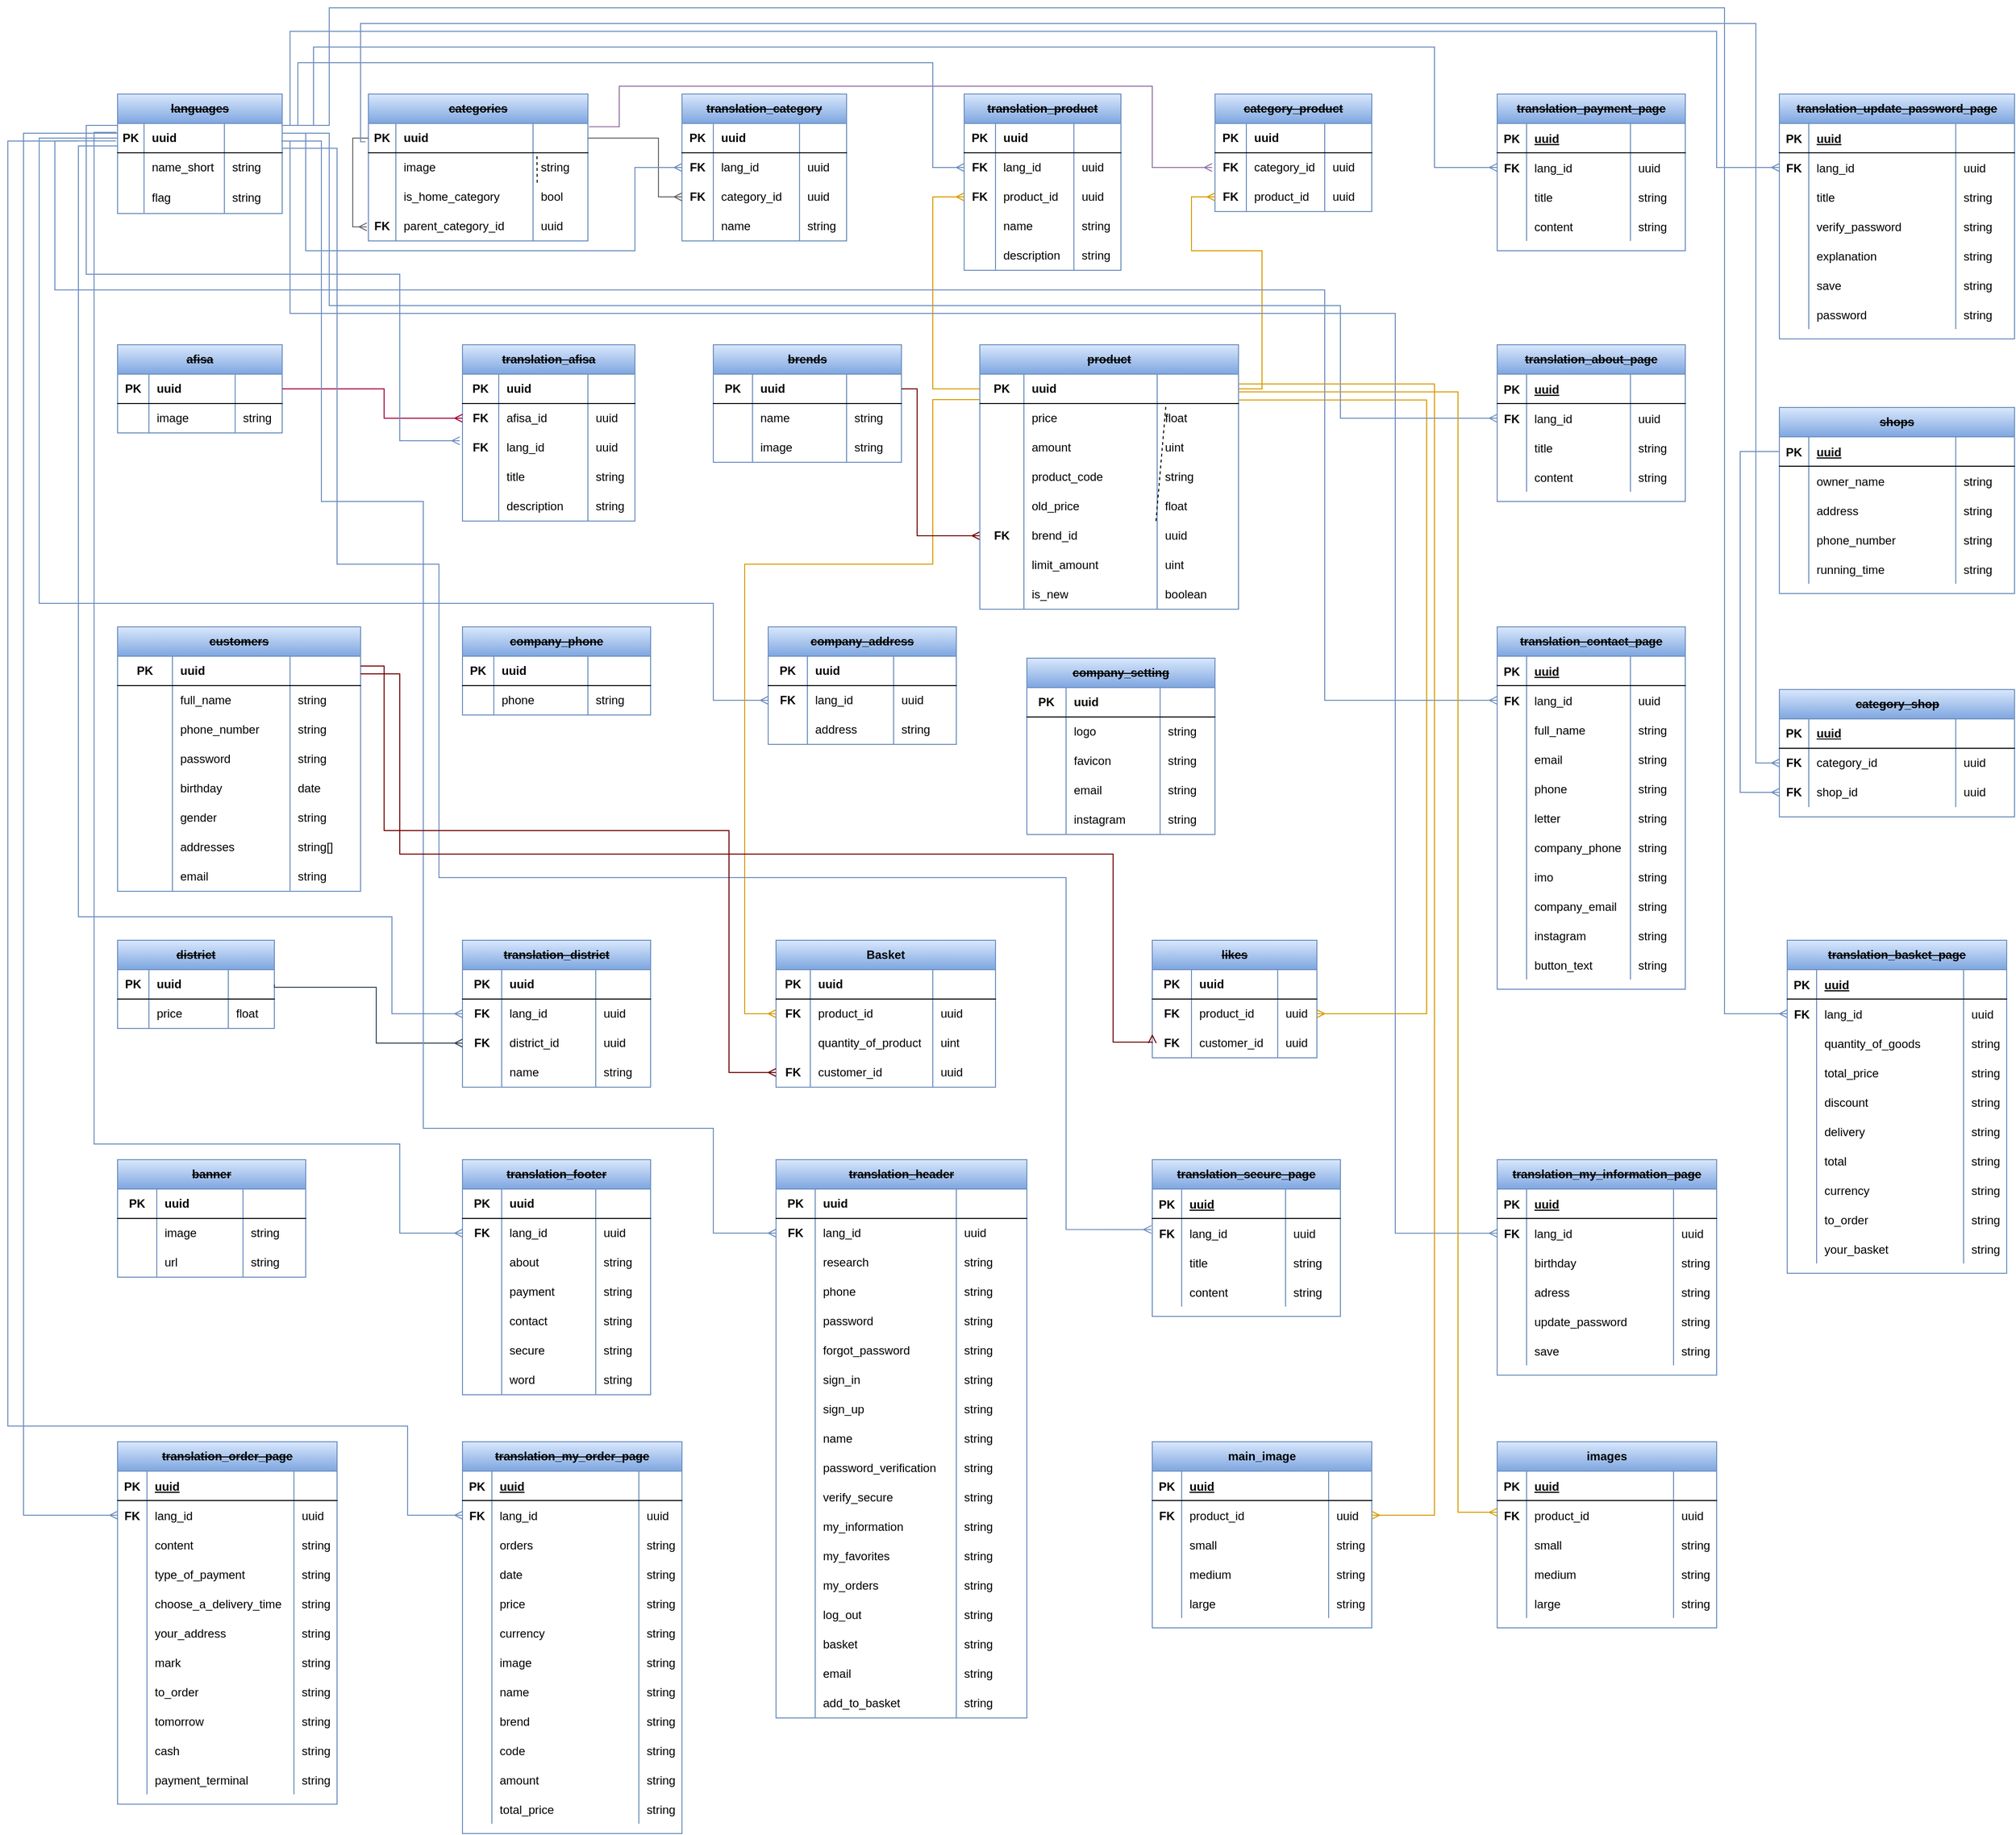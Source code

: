 <mxfile version="16.5.1" type="device"><diagram id="7TDj4IGTGhwlfl2LD3B5" name="Страница 1"><mxGraphModel dx="1265" dy="723" grid="1" gridSize="8" guides="0" tooltips="1" connect="1" arrows="1" fold="1" page="0" pageScale="1" pageWidth="1169" pageHeight="827" background="none" math="0" shadow="0"><root><mxCell id="0"/><mxCell id="1" parent="0"/><mxCell id="UTbRN23VugR7cr2snWDu-1" value="&lt;strike&gt;categories&lt;/strike&gt;" style="shape=table;html=1;whiteSpace=wrap;startSize=30;container=1;collapsible=0;childLayout=tableLayout;fixedRows=1;rowLines=0;fontStyle=1;align=center;fillColor=#dae8fc;strokeColor=#6c8ebf;gradientColor=#7ea6e0;" parent="1" vertex="1"><mxGeometry x="-96" y="64" width="224" height="150" as="geometry"/></mxCell><mxCell id="UTbRN23VugR7cr2snWDu-2" value="" style="shape=partialRectangle;html=1;whiteSpace=wrap;collapsible=0;dropTarget=0;pointerEvents=0;fillColor=none;top=0;left=0;bottom=1;right=0;points=[[0,0.5],[1,0.5]];portConstraint=eastwest;" parent="UTbRN23VugR7cr2snWDu-1" vertex="1"><mxGeometry y="30" width="224" height="30" as="geometry"/></mxCell><mxCell id="UTbRN23VugR7cr2snWDu-3" value="&lt;b&gt;PK&lt;/b&gt;" style="shape=partialRectangle;html=1;whiteSpace=wrap;connectable=0;fillColor=none;top=0;left=0;bottom=0;right=0;overflow=hidden;" parent="UTbRN23VugR7cr2snWDu-2" vertex="1"><mxGeometry width="28" height="30" as="geometry"><mxRectangle width="28" height="30" as="alternateBounds"/></mxGeometry></mxCell><mxCell id="UTbRN23VugR7cr2snWDu-4" value="&lt;b&gt;uuid&lt;/b&gt;" style="shape=partialRectangle;html=1;whiteSpace=wrap;connectable=0;fillColor=none;top=0;left=0;bottom=0;right=0;align=left;spacingLeft=6;overflow=hidden;" parent="UTbRN23VugR7cr2snWDu-2" vertex="1"><mxGeometry x="28" width="140" height="30" as="geometry"><mxRectangle width="140" height="30" as="alternateBounds"/></mxGeometry></mxCell><mxCell id="sh0g9nU1Xfv2WcHOdnUr-26" style="shape=partialRectangle;html=1;whiteSpace=wrap;connectable=0;fillColor=none;top=0;left=0;bottom=0;right=0;align=left;spacingLeft=6;overflow=hidden;" parent="UTbRN23VugR7cr2snWDu-2" vertex="1"><mxGeometry x="168" width="56" height="30" as="geometry"><mxRectangle width="56" height="30" as="alternateBounds"/></mxGeometry></mxCell><mxCell id="QCiR0IgOygNd3F2X7wES-1" value="" style="endArrow=none;dashed=1;html=1;exitX=0.769;exitY=1.015;exitDx=0;exitDy=0;exitPerimeter=0;entryX=0.768;entryY=0.014;entryDx=0;entryDy=0;entryPerimeter=0;" parent="UTbRN23VugR7cr2snWDu-1" source="PkWybvKXvhzRqgIypTov-65" edge="1"><mxGeometry width="50" height="50" relative="1" as="geometry"><mxPoint x="172.032" y="121.44" as="sourcePoint"/><mxPoint x="172.032" y="60.42" as="targetPoint"/></mxGeometry></mxCell><mxCell id="PkWybvKXvhzRqgIypTov-65" value="" style="shape=partialRectangle;html=1;whiteSpace=wrap;collapsible=0;dropTarget=0;pointerEvents=0;fillColor=none;top=0;left=0;bottom=0;right=0;points=[[0,0.5],[1,0.5]];portConstraint=eastwest;" parent="UTbRN23VugR7cr2snWDu-1" vertex="1"><mxGeometry y="60" width="224" height="30" as="geometry"/></mxCell><mxCell id="PkWybvKXvhzRqgIypTov-66" value="" style="shape=partialRectangle;html=1;whiteSpace=wrap;connectable=0;fillColor=none;top=0;left=0;bottom=0;right=0;overflow=hidden;" parent="PkWybvKXvhzRqgIypTov-65" vertex="1"><mxGeometry width="28" height="30" as="geometry"><mxRectangle width="28" height="30" as="alternateBounds"/></mxGeometry></mxCell><mxCell id="PkWybvKXvhzRqgIypTov-67" value="image" style="shape=partialRectangle;html=1;whiteSpace=wrap;connectable=0;fillColor=none;top=0;left=0;bottom=0;right=0;align=left;spacingLeft=6;overflow=hidden;" parent="PkWybvKXvhzRqgIypTov-65" vertex="1"><mxGeometry x="28" width="140" height="30" as="geometry"><mxRectangle width="140" height="30" as="alternateBounds"/></mxGeometry></mxCell><mxCell id="sh0g9nU1Xfv2WcHOdnUr-27" value="string" style="shape=partialRectangle;html=1;whiteSpace=wrap;connectable=0;fillColor=none;top=0;left=0;bottom=0;right=0;align=left;spacingLeft=6;overflow=hidden;" parent="PkWybvKXvhzRqgIypTov-65" vertex="1"><mxGeometry x="168" width="56" height="30" as="geometry"><mxRectangle width="56" height="30" as="alternateBounds"/></mxGeometry></mxCell><mxCell id="_gqqu3bKnXT0RSND4Zai-4" value="" style="shape=partialRectangle;html=1;whiteSpace=wrap;collapsible=0;dropTarget=0;pointerEvents=0;fillColor=none;top=0;left=0;bottom=0;right=0;points=[[0,0.5],[1,0.5]];portConstraint=eastwest;" parent="UTbRN23VugR7cr2snWDu-1" vertex="1"><mxGeometry y="90" width="224" height="30" as="geometry"/></mxCell><mxCell id="_gqqu3bKnXT0RSND4Zai-5" value="" style="shape=partialRectangle;html=1;whiteSpace=wrap;connectable=0;fillColor=none;top=0;left=0;bottom=0;right=0;overflow=hidden;" parent="_gqqu3bKnXT0RSND4Zai-4" vertex="1"><mxGeometry width="28" height="30" as="geometry"><mxRectangle width="28" height="30" as="alternateBounds"/></mxGeometry></mxCell><mxCell id="_gqqu3bKnXT0RSND4Zai-6" value="is_home_category" style="shape=partialRectangle;html=1;whiteSpace=wrap;connectable=0;fillColor=none;top=0;left=0;bottom=0;right=0;align=left;spacingLeft=6;overflow=hidden;" parent="_gqqu3bKnXT0RSND4Zai-4" vertex="1"><mxGeometry x="28" width="140" height="30" as="geometry"><mxRectangle width="140" height="30" as="alternateBounds"/></mxGeometry></mxCell><mxCell id="sh0g9nU1Xfv2WcHOdnUr-28" value="bool" style="shape=partialRectangle;html=1;whiteSpace=wrap;connectable=0;fillColor=none;top=0;left=0;bottom=0;right=0;align=left;spacingLeft=6;overflow=hidden;" parent="_gqqu3bKnXT0RSND4Zai-4" vertex="1"><mxGeometry x="168" width="56" height="30" as="geometry"><mxRectangle width="56" height="30" as="alternateBounds"/></mxGeometry></mxCell><mxCell id="_gqqu3bKnXT0RSND4Zai-10" value="" style="edgeStyle=orthogonalEdgeStyle;fontSize=12;html=1;endArrow=ERmany;endFill=0;fillColor=#f5f5f5;strokeColor=#666666;rounded=0;entryX=-0.007;entryY=0.519;entryDx=0;entryDy=0;entryPerimeter=0;" parent="UTbRN23VugR7cr2snWDu-1" source="UTbRN23VugR7cr2snWDu-2" target="TEe74H3RjNDo0NiQZJWt-1" edge="1"><mxGeometry width="100" height="100" relative="1" as="geometry"><mxPoint x="-8" y="40" as="sourcePoint"/><mxPoint x="-8" y="136" as="targetPoint"/><Array as="points"><mxPoint x="-16" y="45"/><mxPoint x="-16" y="136"/></Array></mxGeometry></mxCell><mxCell id="TEe74H3RjNDo0NiQZJWt-1" value="" style="shape=partialRectangle;html=1;whiteSpace=wrap;collapsible=0;dropTarget=0;pointerEvents=0;fillColor=none;top=0;left=0;bottom=0;right=0;points=[[0,0.5],[1,0.5]];portConstraint=eastwest;" parent="UTbRN23VugR7cr2snWDu-1" vertex="1"><mxGeometry y="120" width="224" height="30" as="geometry"/></mxCell><mxCell id="TEe74H3RjNDo0NiQZJWt-2" value="&lt;b&gt;FK&lt;/b&gt;" style="shape=partialRectangle;html=1;whiteSpace=wrap;connectable=0;fillColor=none;top=0;left=0;bottom=0;right=0;overflow=hidden;" parent="TEe74H3RjNDo0NiQZJWt-1" vertex="1"><mxGeometry width="28" height="30" as="geometry"><mxRectangle width="28" height="30" as="alternateBounds"/></mxGeometry></mxCell><mxCell id="TEe74H3RjNDo0NiQZJWt-3" value="parent_category_id" style="shape=partialRectangle;html=1;whiteSpace=wrap;connectable=0;fillColor=none;top=0;left=0;bottom=0;right=0;align=left;spacingLeft=6;overflow=hidden;" parent="TEe74H3RjNDo0NiQZJWt-1" vertex="1"><mxGeometry x="28" width="140" height="30" as="geometry"><mxRectangle width="140" height="30" as="alternateBounds"/></mxGeometry></mxCell><mxCell id="sh0g9nU1Xfv2WcHOdnUr-29" value="uuid" style="shape=partialRectangle;html=1;whiteSpace=wrap;connectable=0;fillColor=none;top=0;left=0;bottom=0;right=0;align=left;spacingLeft=6;overflow=hidden;" parent="TEe74H3RjNDo0NiQZJWt-1" vertex="1"><mxGeometry x="168" width="56" height="30" as="geometry"><mxRectangle width="56" height="30" as="alternateBounds"/></mxGeometry></mxCell><mxCell id="QCiR0IgOygNd3F2X7wES-2" value="&lt;strike&gt;languages&lt;/strike&gt;" style="shape=table;html=1;whiteSpace=wrap;startSize=30;container=1;collapsible=0;childLayout=tableLayout;fixedRows=1;rowLines=0;fontStyle=1;align=center;fillColor=#dae8fc;strokeColor=#6c8ebf;shadow=0;gradientColor=#7ea6e0;swimlaneFillColor=none;sketch=0;swimlaneLine=1;rounded=0;noLabel=0;connectable=1;allowArrows=1;dropTarget=1;" parent="1" vertex="1"><mxGeometry x="-352" y="64" width="168" height="122" as="geometry"/></mxCell><mxCell id="QCiR0IgOygNd3F2X7wES-3" value="" style="shape=partialRectangle;html=1;whiteSpace=wrap;collapsible=0;dropTarget=0;pointerEvents=0;fillColor=none;top=0;left=0;bottom=1;right=0;points=[[0,0.5],[1,0.5]];portConstraint=eastwest;" parent="QCiR0IgOygNd3F2X7wES-2" vertex="1"><mxGeometry y="30" width="168" height="30" as="geometry"/></mxCell><mxCell id="QCiR0IgOygNd3F2X7wES-4" value="&lt;b&gt;PK&lt;/b&gt;" style="shape=partialRectangle;html=1;whiteSpace=wrap;connectable=0;fillColor=none;top=0;left=0;bottom=0;right=0;overflow=hidden;" parent="QCiR0IgOygNd3F2X7wES-3" vertex="1"><mxGeometry width="27" height="30" as="geometry"><mxRectangle width="27" height="30" as="alternateBounds"/></mxGeometry></mxCell><mxCell id="QCiR0IgOygNd3F2X7wES-5" value="&lt;b&gt;uuid&lt;/b&gt;" style="shape=partialRectangle;html=1;whiteSpace=wrap;connectable=0;fillColor=none;top=0;left=0;bottom=0;right=0;align=left;spacingLeft=6;overflow=hidden;" parent="QCiR0IgOygNd3F2X7wES-3" vertex="1"><mxGeometry x="27" width="82" height="30" as="geometry"><mxRectangle width="82" height="30" as="alternateBounds"/></mxGeometry></mxCell><mxCell id="sh0g9nU1Xfv2WcHOdnUr-1" style="shape=partialRectangle;html=1;whiteSpace=wrap;connectable=0;fillColor=none;top=0;left=0;bottom=0;right=0;align=left;spacingLeft=6;overflow=hidden;" parent="QCiR0IgOygNd3F2X7wES-3" vertex="1"><mxGeometry x="109" width="59" height="30" as="geometry"><mxRectangle width="59" height="30" as="alternateBounds"/></mxGeometry></mxCell><mxCell id="QCiR0IgOygNd3F2X7wES-9" value="" style="shape=partialRectangle;html=1;whiteSpace=wrap;collapsible=0;dropTarget=0;pointerEvents=0;fillColor=none;top=0;left=0;bottom=0;right=0;points=[[0,0.5],[1,0.5]];portConstraint=eastwest;" parent="QCiR0IgOygNd3F2X7wES-2" vertex="1"><mxGeometry y="60" width="168" height="30" as="geometry"/></mxCell><mxCell id="QCiR0IgOygNd3F2X7wES-10" value="" style="shape=partialRectangle;html=1;whiteSpace=wrap;connectable=0;fillColor=none;top=0;left=0;bottom=0;right=0;overflow=hidden;" parent="QCiR0IgOygNd3F2X7wES-9" vertex="1"><mxGeometry width="27" height="30" as="geometry"><mxRectangle width="27" height="30" as="alternateBounds"/></mxGeometry></mxCell><mxCell id="QCiR0IgOygNd3F2X7wES-11" value="name_short&amp;nbsp;" style="shape=partialRectangle;html=1;whiteSpace=wrap;connectable=0;fillColor=none;top=0;left=0;bottom=0;right=0;align=left;spacingLeft=6;overflow=hidden;" parent="QCiR0IgOygNd3F2X7wES-9" vertex="1"><mxGeometry x="27" width="82" height="30" as="geometry"><mxRectangle width="82" height="30" as="alternateBounds"/></mxGeometry></mxCell><mxCell id="sh0g9nU1Xfv2WcHOdnUr-2" value="string" style="shape=partialRectangle;html=1;whiteSpace=wrap;connectable=0;fillColor=none;top=0;left=0;bottom=0;right=0;align=left;spacingLeft=6;overflow=hidden;" parent="QCiR0IgOygNd3F2X7wES-9" vertex="1"><mxGeometry x="109" width="59" height="30" as="geometry"><mxRectangle width="59" height="30" as="alternateBounds"/></mxGeometry></mxCell><mxCell id="QCiR0IgOygNd3F2X7wES-13" value="" style="shape=partialRectangle;html=1;whiteSpace=wrap;collapsible=0;dropTarget=0;pointerEvents=0;fillColor=none;top=0;left=0;bottom=0;right=0;points=[[0,0.5],[1,0.5]];portConstraint=eastwest;" parent="QCiR0IgOygNd3F2X7wES-2" vertex="1"><mxGeometry y="90" width="168" height="32" as="geometry"/></mxCell><mxCell id="QCiR0IgOygNd3F2X7wES-14" value="" style="shape=partialRectangle;html=1;whiteSpace=wrap;connectable=0;fillColor=none;top=0;left=0;bottom=0;right=0;overflow=hidden;" parent="QCiR0IgOygNd3F2X7wES-13" vertex="1"><mxGeometry width="27" height="32" as="geometry"><mxRectangle width="27" height="32" as="alternateBounds"/></mxGeometry></mxCell><mxCell id="QCiR0IgOygNd3F2X7wES-15" value="flag" style="shape=partialRectangle;html=1;whiteSpace=wrap;connectable=0;fillColor=none;top=0;left=0;bottom=0;right=0;align=left;spacingLeft=6;overflow=hidden;" parent="QCiR0IgOygNd3F2X7wES-13" vertex="1"><mxGeometry x="27" width="82" height="32" as="geometry"><mxRectangle width="82" height="32" as="alternateBounds"/></mxGeometry></mxCell><mxCell id="sh0g9nU1Xfv2WcHOdnUr-3" value="string" style="shape=partialRectangle;html=1;whiteSpace=wrap;connectable=0;fillColor=none;top=0;left=0;bottom=0;right=0;align=left;spacingLeft=6;overflow=hidden;" parent="QCiR0IgOygNd3F2X7wES-13" vertex="1"><mxGeometry x="109" width="59" height="32" as="geometry"><mxRectangle width="59" height="32" as="alternateBounds"/></mxGeometry></mxCell><mxCell id="QCiR0IgOygNd3F2X7wES-16" value="&lt;strike&gt;translation_category&lt;/strike&gt;" style="shape=table;html=1;whiteSpace=wrap;startSize=30;container=1;collapsible=0;childLayout=tableLayout;fixedRows=1;rowLines=0;fontStyle=1;align=center;fillColor=#dae8fc;strokeColor=#6c8ebf;gradientColor=#7ea6e0;" parent="1" vertex="1"><mxGeometry x="224" y="64" width="168" height="150" as="geometry"/></mxCell><mxCell id="QCiR0IgOygNd3F2X7wES-17" value="" style="shape=partialRectangle;html=1;whiteSpace=wrap;collapsible=0;dropTarget=0;pointerEvents=0;fillColor=none;top=0;left=0;bottom=1;right=0;points=[[0,0.5],[1,0.5]];portConstraint=eastwest;" parent="QCiR0IgOygNd3F2X7wES-16" vertex="1"><mxGeometry y="30" width="168" height="30" as="geometry"/></mxCell><mxCell id="QCiR0IgOygNd3F2X7wES-18" value="&lt;b&gt;PK&lt;/b&gt;" style="shape=partialRectangle;html=1;whiteSpace=wrap;connectable=0;fillColor=none;top=0;left=0;bottom=0;right=0;overflow=hidden;" parent="QCiR0IgOygNd3F2X7wES-17" vertex="1"><mxGeometry width="32" height="30" as="geometry"><mxRectangle width="32" height="30" as="alternateBounds"/></mxGeometry></mxCell><mxCell id="QCiR0IgOygNd3F2X7wES-19" value="&lt;b&gt;uuid&lt;/b&gt;" style="shape=partialRectangle;html=1;whiteSpace=wrap;connectable=0;fillColor=none;top=0;left=0;bottom=0;right=0;align=left;spacingLeft=6;overflow=hidden;" parent="QCiR0IgOygNd3F2X7wES-17" vertex="1"><mxGeometry x="32" width="88" height="30" as="geometry"><mxRectangle width="88" height="30" as="alternateBounds"/></mxGeometry></mxCell><mxCell id="sh0g9nU1Xfv2WcHOdnUr-30" style="shape=partialRectangle;html=1;whiteSpace=wrap;connectable=0;fillColor=none;top=0;left=0;bottom=0;right=0;align=left;spacingLeft=6;overflow=hidden;" parent="QCiR0IgOygNd3F2X7wES-17" vertex="1"><mxGeometry x="120" width="48" height="30" as="geometry"><mxRectangle width="48" height="30" as="alternateBounds"/></mxGeometry></mxCell><mxCell id="QCiR0IgOygNd3F2X7wES-20" value="" style="shape=partialRectangle;html=1;whiteSpace=wrap;collapsible=0;dropTarget=0;pointerEvents=0;fillColor=none;top=0;left=0;bottom=0;right=0;points=[[0,0.5],[1,0.5]];portConstraint=eastwest;" parent="QCiR0IgOygNd3F2X7wES-16" vertex="1"><mxGeometry y="60" width="168" height="30" as="geometry"/></mxCell><mxCell id="QCiR0IgOygNd3F2X7wES-21" value="&lt;b&gt;FK&lt;/b&gt;" style="shape=partialRectangle;html=1;whiteSpace=wrap;connectable=0;fillColor=none;top=0;left=0;bottom=0;right=0;overflow=hidden;" parent="QCiR0IgOygNd3F2X7wES-20" vertex="1"><mxGeometry width="32" height="30" as="geometry"><mxRectangle width="32" height="30" as="alternateBounds"/></mxGeometry></mxCell><mxCell id="QCiR0IgOygNd3F2X7wES-22" value="lang_id" style="shape=partialRectangle;html=1;whiteSpace=wrap;connectable=0;fillColor=none;top=0;left=0;bottom=0;right=0;align=left;spacingLeft=6;overflow=hidden;" parent="QCiR0IgOygNd3F2X7wES-20" vertex="1"><mxGeometry x="32" width="88" height="30" as="geometry"><mxRectangle width="88" height="30" as="alternateBounds"/></mxGeometry></mxCell><mxCell id="sh0g9nU1Xfv2WcHOdnUr-31" value="uuid" style="shape=partialRectangle;html=1;whiteSpace=wrap;connectable=0;fillColor=none;top=0;left=0;bottom=0;right=0;align=left;spacingLeft=6;overflow=hidden;" parent="QCiR0IgOygNd3F2X7wES-20" vertex="1"><mxGeometry x="120" width="48" height="30" as="geometry"><mxRectangle width="48" height="30" as="alternateBounds"/></mxGeometry></mxCell><mxCell id="QCiR0IgOygNd3F2X7wES-24" value="" style="shape=partialRectangle;html=1;whiteSpace=wrap;collapsible=0;dropTarget=0;pointerEvents=0;fillColor=none;top=0;left=0;bottom=0;right=0;points=[[0,0.5],[1,0.5]];portConstraint=eastwest;" parent="QCiR0IgOygNd3F2X7wES-16" vertex="1"><mxGeometry y="90" width="168" height="30" as="geometry"/></mxCell><mxCell id="QCiR0IgOygNd3F2X7wES-25" value="&lt;b&gt;FK&lt;/b&gt;" style="shape=partialRectangle;html=1;whiteSpace=wrap;connectable=0;fillColor=none;top=0;left=0;bottom=0;right=0;overflow=hidden;" parent="QCiR0IgOygNd3F2X7wES-24" vertex="1"><mxGeometry width="32" height="30" as="geometry"><mxRectangle width="32" height="30" as="alternateBounds"/></mxGeometry></mxCell><mxCell id="QCiR0IgOygNd3F2X7wES-26" value="category_id&amp;nbsp;" style="shape=partialRectangle;html=1;whiteSpace=wrap;connectable=0;fillColor=none;top=0;left=0;bottom=0;right=0;align=left;spacingLeft=6;overflow=hidden;" parent="QCiR0IgOygNd3F2X7wES-24" vertex="1"><mxGeometry x="32" width="88" height="30" as="geometry"><mxRectangle width="88" height="30" as="alternateBounds"/></mxGeometry></mxCell><mxCell id="sh0g9nU1Xfv2WcHOdnUr-32" value="uuid" style="shape=partialRectangle;html=1;whiteSpace=wrap;connectable=0;fillColor=none;top=0;left=0;bottom=0;right=0;align=left;spacingLeft=6;overflow=hidden;" parent="QCiR0IgOygNd3F2X7wES-24" vertex="1"><mxGeometry x="120" width="48" height="30" as="geometry"><mxRectangle width="48" height="30" as="alternateBounds"/></mxGeometry></mxCell><mxCell id="QCiR0IgOygNd3F2X7wES-27" value="" style="shape=partialRectangle;html=1;whiteSpace=wrap;collapsible=0;dropTarget=0;pointerEvents=0;fillColor=none;top=0;left=0;bottom=0;right=0;points=[[0,0.5],[1,0.5]];portConstraint=eastwest;" parent="QCiR0IgOygNd3F2X7wES-16" vertex="1"><mxGeometry y="120" width="168" height="30" as="geometry"/></mxCell><mxCell id="QCiR0IgOygNd3F2X7wES-28" value="" style="shape=partialRectangle;html=1;whiteSpace=wrap;connectable=0;fillColor=none;top=0;left=0;bottom=0;right=0;overflow=hidden;" parent="QCiR0IgOygNd3F2X7wES-27" vertex="1"><mxGeometry width="32" height="30" as="geometry"><mxRectangle width="32" height="30" as="alternateBounds"/></mxGeometry></mxCell><mxCell id="QCiR0IgOygNd3F2X7wES-29" value="name" style="shape=partialRectangle;html=1;whiteSpace=wrap;connectable=0;fillColor=none;top=0;left=0;bottom=0;right=0;align=left;spacingLeft=6;overflow=hidden;" parent="QCiR0IgOygNd3F2X7wES-27" vertex="1"><mxGeometry x="32" width="88" height="30" as="geometry"><mxRectangle width="88" height="30" as="alternateBounds"/></mxGeometry></mxCell><mxCell id="sh0g9nU1Xfv2WcHOdnUr-33" value="string" style="shape=partialRectangle;html=1;whiteSpace=wrap;connectable=0;fillColor=none;top=0;left=0;bottom=0;right=0;align=left;spacingLeft=6;overflow=hidden;" parent="QCiR0IgOygNd3F2X7wES-27" vertex="1"><mxGeometry x="120" width="48" height="30" as="geometry"><mxRectangle width="48" height="30" as="alternateBounds"/></mxGeometry></mxCell><mxCell id="QCiR0IgOygNd3F2X7wES-30" value="" style="edgeStyle=orthogonalEdgeStyle;fontSize=12;html=1;endArrow=ERmany;entryX=0;entryY=0.5;entryDx=0;entryDy=0;exitX=1;exitY=0.5;exitDx=0;exitDy=0;endFill=0;fillColor=#f5f5f5;strokeColor=#666666;rounded=0;" parent="1" source="UTbRN23VugR7cr2snWDu-2" target="QCiR0IgOygNd3F2X7wES-24" edge="1"><mxGeometry width="100" height="100" relative="1" as="geometry"><mxPoint x="-120" y="324" as="sourcePoint"/><mxPoint x="-20" y="224" as="targetPoint"/><Array as="points"><mxPoint x="200" y="109"/><mxPoint x="200" y="169"/></Array></mxGeometry></mxCell><mxCell id="QCiR0IgOygNd3F2X7wES-31" value="" style="edgeStyle=orthogonalEdgeStyle;fontSize=12;html=1;endArrow=ERmany;entryX=0;entryY=0.5;entryDx=0;entryDy=0;endFill=0;shadow=0;fillColor=#dae8fc;strokeColor=#6c8ebf;rounded=0;" parent="1" target="QCiR0IgOygNd3F2X7wES-20" edge="1"><mxGeometry width="100" height="100" relative="1" as="geometry"><mxPoint x="-184" y="104" as="sourcePoint"/><mxPoint x="-64" y="316" as="targetPoint"/><Array as="points"><mxPoint x="-160" y="104"/><mxPoint x="-160" y="224"/><mxPoint x="176" y="224"/><mxPoint x="176" y="139"/></Array></mxGeometry></mxCell><mxCell id="PkWybvKXvhzRqgIypTov-46" value="&lt;strike&gt;translation_product&lt;/strike&gt;" style="shape=table;html=1;whiteSpace=wrap;startSize=30;container=1;collapsible=0;childLayout=tableLayout;fixedRows=1;rowLines=0;fontStyle=1;align=center;fillColor=#dae8fc;strokeColor=#6c8ebf;gradientColor=#7ea6e0;" parent="1" vertex="1"><mxGeometry x="512" y="64" width="160" height="180" as="geometry"/></mxCell><mxCell id="PkWybvKXvhzRqgIypTov-47" value="" style="shape=partialRectangle;html=1;whiteSpace=wrap;collapsible=0;dropTarget=0;pointerEvents=0;fillColor=none;top=0;left=0;bottom=1;right=0;points=[[0,0.5],[1,0.5]];portConstraint=eastwest;" parent="PkWybvKXvhzRqgIypTov-46" vertex="1"><mxGeometry y="30" width="160" height="30" as="geometry"/></mxCell><mxCell id="PkWybvKXvhzRqgIypTov-48" value="&lt;b&gt;PK&lt;/b&gt;" style="shape=partialRectangle;html=1;whiteSpace=wrap;connectable=0;fillColor=none;top=0;left=0;bottom=0;right=0;overflow=hidden;" parent="PkWybvKXvhzRqgIypTov-47" vertex="1"><mxGeometry width="32" height="30" as="geometry"><mxRectangle width="32" height="30" as="alternateBounds"/></mxGeometry></mxCell><mxCell id="PkWybvKXvhzRqgIypTov-49" value="&lt;b&gt;uuid&lt;/b&gt;" style="shape=partialRectangle;html=1;whiteSpace=wrap;connectable=0;fillColor=none;top=0;left=0;bottom=0;right=0;align=left;spacingLeft=6;overflow=hidden;" parent="PkWybvKXvhzRqgIypTov-47" vertex="1"><mxGeometry x="32" width="80" height="30" as="geometry"><mxRectangle width="80" height="30" as="alternateBounds"/></mxGeometry></mxCell><mxCell id="sh0g9nU1Xfv2WcHOdnUr-34" style="shape=partialRectangle;html=1;whiteSpace=wrap;connectable=0;fillColor=none;top=0;left=0;bottom=0;right=0;align=left;spacingLeft=6;overflow=hidden;" parent="PkWybvKXvhzRqgIypTov-47" vertex="1"><mxGeometry x="112" width="48" height="30" as="geometry"><mxRectangle width="48" height="30" as="alternateBounds"/></mxGeometry></mxCell><mxCell id="PkWybvKXvhzRqgIypTov-50" value="" style="shape=partialRectangle;html=1;whiteSpace=wrap;collapsible=0;dropTarget=0;pointerEvents=0;fillColor=none;top=0;left=0;bottom=0;right=0;points=[[0,0.5],[1,0.5]];portConstraint=eastwest;" parent="PkWybvKXvhzRqgIypTov-46" vertex="1"><mxGeometry y="60" width="160" height="30" as="geometry"/></mxCell><mxCell id="PkWybvKXvhzRqgIypTov-51" value="&lt;b&gt;FK&lt;/b&gt;" style="shape=partialRectangle;html=1;whiteSpace=wrap;connectable=0;fillColor=none;top=0;left=0;bottom=0;right=0;overflow=hidden;" parent="PkWybvKXvhzRqgIypTov-50" vertex="1"><mxGeometry width="32" height="30" as="geometry"><mxRectangle width="32" height="30" as="alternateBounds"/></mxGeometry></mxCell><mxCell id="PkWybvKXvhzRqgIypTov-52" value="lang_id" style="shape=partialRectangle;html=1;whiteSpace=wrap;connectable=0;fillColor=none;top=0;left=0;bottom=0;right=0;align=left;spacingLeft=6;overflow=hidden;" parent="PkWybvKXvhzRqgIypTov-50" vertex="1"><mxGeometry x="32" width="80" height="30" as="geometry"><mxRectangle width="80" height="30" as="alternateBounds"/></mxGeometry></mxCell><mxCell id="sh0g9nU1Xfv2WcHOdnUr-35" value="uuid" style="shape=partialRectangle;html=1;whiteSpace=wrap;connectable=0;fillColor=none;top=0;left=0;bottom=0;right=0;align=left;spacingLeft=6;overflow=hidden;" parent="PkWybvKXvhzRqgIypTov-50" vertex="1"><mxGeometry x="112" width="48" height="30" as="geometry"><mxRectangle width="48" height="30" as="alternateBounds"/></mxGeometry></mxCell><mxCell id="PkWybvKXvhzRqgIypTov-54" value="" style="shape=partialRectangle;html=1;whiteSpace=wrap;collapsible=0;dropTarget=0;pointerEvents=0;fillColor=none;top=0;left=0;bottom=0;right=0;points=[[0,0.5],[1,0.5]];portConstraint=eastwest;" parent="PkWybvKXvhzRqgIypTov-46" vertex="1"><mxGeometry y="90" width="160" height="30" as="geometry"/></mxCell><mxCell id="PkWybvKXvhzRqgIypTov-55" value="&lt;b&gt;FK&lt;/b&gt;" style="shape=partialRectangle;html=1;whiteSpace=wrap;connectable=0;fillColor=none;top=0;left=0;bottom=0;right=0;overflow=hidden;" parent="PkWybvKXvhzRqgIypTov-54" vertex="1"><mxGeometry width="32" height="30" as="geometry"><mxRectangle width="32" height="30" as="alternateBounds"/></mxGeometry></mxCell><mxCell id="PkWybvKXvhzRqgIypTov-56" value="product_id" style="shape=partialRectangle;html=1;whiteSpace=wrap;connectable=0;fillColor=none;top=0;left=0;bottom=0;right=0;align=left;spacingLeft=6;overflow=hidden;" parent="PkWybvKXvhzRqgIypTov-54" vertex="1"><mxGeometry x="32" width="80" height="30" as="geometry"><mxRectangle width="80" height="30" as="alternateBounds"/></mxGeometry></mxCell><mxCell id="sh0g9nU1Xfv2WcHOdnUr-36" value="uuid" style="shape=partialRectangle;html=1;whiteSpace=wrap;connectable=0;fillColor=none;top=0;left=0;bottom=0;right=0;align=left;spacingLeft=6;overflow=hidden;" parent="PkWybvKXvhzRqgIypTov-54" vertex="1"><mxGeometry x="112" width="48" height="30" as="geometry"><mxRectangle width="48" height="30" as="alternateBounds"/></mxGeometry></mxCell><mxCell id="PkWybvKXvhzRqgIypTov-57" value="" style="shape=partialRectangle;html=1;whiteSpace=wrap;collapsible=0;dropTarget=0;pointerEvents=0;fillColor=none;top=0;left=0;bottom=0;right=0;points=[[0,0.5],[1,0.5]];portConstraint=eastwest;" parent="PkWybvKXvhzRqgIypTov-46" vertex="1"><mxGeometry y="120" width="160" height="30" as="geometry"/></mxCell><mxCell id="PkWybvKXvhzRqgIypTov-58" value="" style="shape=partialRectangle;html=1;whiteSpace=wrap;connectable=0;fillColor=none;top=0;left=0;bottom=0;right=0;overflow=hidden;" parent="PkWybvKXvhzRqgIypTov-57" vertex="1"><mxGeometry width="32" height="30" as="geometry"><mxRectangle width="32" height="30" as="alternateBounds"/></mxGeometry></mxCell><mxCell id="PkWybvKXvhzRqgIypTov-59" value="name" style="shape=partialRectangle;html=1;whiteSpace=wrap;connectable=0;fillColor=none;top=0;left=0;bottom=0;right=0;align=left;spacingLeft=6;overflow=hidden;" parent="PkWybvKXvhzRqgIypTov-57" vertex="1"><mxGeometry x="32" width="80" height="30" as="geometry"><mxRectangle width="80" height="30" as="alternateBounds"/></mxGeometry></mxCell><mxCell id="sh0g9nU1Xfv2WcHOdnUr-37" value="string" style="shape=partialRectangle;html=1;whiteSpace=wrap;connectable=0;fillColor=none;top=0;left=0;bottom=0;right=0;align=left;spacingLeft=6;overflow=hidden;" parent="PkWybvKXvhzRqgIypTov-57" vertex="1"><mxGeometry x="112" width="48" height="30" as="geometry"><mxRectangle width="48" height="30" as="alternateBounds"/></mxGeometry></mxCell><mxCell id="U6SZsthWKlsXsGsHAoKW-15" value="" style="shape=partialRectangle;html=1;whiteSpace=wrap;collapsible=0;dropTarget=0;pointerEvents=0;fillColor=none;top=0;left=0;bottom=0;right=0;points=[[0,0.5],[1,0.5]];portConstraint=eastwest;" parent="PkWybvKXvhzRqgIypTov-46" vertex="1"><mxGeometry y="150" width="160" height="30" as="geometry"/></mxCell><mxCell id="U6SZsthWKlsXsGsHAoKW-16" value="" style="shape=partialRectangle;html=1;whiteSpace=wrap;connectable=0;fillColor=none;top=0;left=0;bottom=0;right=0;overflow=hidden;" parent="U6SZsthWKlsXsGsHAoKW-15" vertex="1"><mxGeometry width="32" height="30" as="geometry"><mxRectangle width="32" height="30" as="alternateBounds"/></mxGeometry></mxCell><mxCell id="U6SZsthWKlsXsGsHAoKW-17" value="description" style="shape=partialRectangle;html=1;whiteSpace=wrap;connectable=0;fillColor=none;top=0;left=0;bottom=0;right=0;align=left;spacingLeft=6;overflow=hidden;" parent="U6SZsthWKlsXsGsHAoKW-15" vertex="1"><mxGeometry x="32" width="80" height="30" as="geometry"><mxRectangle width="80" height="30" as="alternateBounds"/></mxGeometry></mxCell><mxCell id="sh0g9nU1Xfv2WcHOdnUr-38" value="string" style="shape=partialRectangle;html=1;whiteSpace=wrap;connectable=0;fillColor=none;top=0;left=0;bottom=0;right=0;align=left;spacingLeft=6;overflow=hidden;" parent="U6SZsthWKlsXsGsHAoKW-15" vertex="1"><mxGeometry x="112" width="48" height="30" as="geometry"><mxRectangle width="48" height="30" as="alternateBounds"/></mxGeometry></mxCell><mxCell id="PkWybvKXvhzRqgIypTov-60" value="" style="edgeStyle=orthogonalEdgeStyle;fontSize=12;html=1;endArrow=ERmany;entryX=0;entryY=0.5;entryDx=0;entryDy=0;endFill=0;fillColor=#dae8fc;strokeColor=#6c8ebf;rounded=0;" parent="1" target="PkWybvKXvhzRqgIypTov-50" edge="1"><mxGeometry width="100" height="100" relative="1" as="geometry"><mxPoint x="-184" y="96" as="sourcePoint"/><mxPoint x="576" y="100" as="targetPoint"/><Array as="points"><mxPoint x="-168" y="96"/><mxPoint x="-168" y="32"/><mxPoint x="480" y="32"/><mxPoint x="480" y="139"/></Array></mxGeometry></mxCell><mxCell id="PkWybvKXvhzRqgIypTov-61" value="" style="edgeStyle=orthogonalEdgeStyle;fontSize=12;html=1;endArrow=ERmany;entryX=0;entryY=0.5;entryDx=0;entryDy=0;exitX=0;exitY=0.5;exitDx=0;exitDy=0;endFill=0;fillColor=#ffe6cc;strokeColor=#d79b00;rounded=0;" parent="1" source="sh0g9nU1Xfv2WcHOdnUr-63" target="PkWybvKXvhzRqgIypTov-54" edge="1"><mxGeometry width="100" height="100" relative="1" as="geometry"><mxPoint x="512" y="365" as="sourcePoint"/><mxPoint x="528" y="4" as="targetPoint"/><Array as="points"><mxPoint x="480" y="365"/><mxPoint x="480" y="169"/></Array></mxGeometry></mxCell><mxCell id="U6SZsthWKlsXsGsHAoKW-1" value="&lt;strike&gt;afisa&lt;/strike&gt;" style="shape=table;html=1;whiteSpace=wrap;startSize=30;container=1;collapsible=0;childLayout=tableLayout;fixedRows=1;rowLines=0;fontStyle=1;align=center;fillColor=#dae8fc;strokeColor=#6c8ebf;gradientColor=#7ea6e0;" parent="1" vertex="1"><mxGeometry x="-352" y="320" width="168" height="90" as="geometry"/></mxCell><mxCell id="U6SZsthWKlsXsGsHAoKW-2" value="" style="shape=partialRectangle;html=1;whiteSpace=wrap;collapsible=0;dropTarget=0;pointerEvents=0;fillColor=none;top=0;left=0;bottom=1;right=0;points=[[0,0.5],[1,0.5]];portConstraint=eastwest;" parent="U6SZsthWKlsXsGsHAoKW-1" vertex="1"><mxGeometry y="30" width="168" height="30" as="geometry"/></mxCell><mxCell id="U6SZsthWKlsXsGsHAoKW-3" value="&lt;b&gt;PK&lt;/b&gt;" style="shape=partialRectangle;html=1;whiteSpace=wrap;connectable=0;fillColor=none;top=0;left=0;bottom=0;right=0;overflow=hidden;" parent="U6SZsthWKlsXsGsHAoKW-2" vertex="1"><mxGeometry width="32" height="30" as="geometry"><mxRectangle width="32" height="30" as="alternateBounds"/></mxGeometry></mxCell><mxCell id="U6SZsthWKlsXsGsHAoKW-4" value="&lt;b&gt;uuid&lt;/b&gt;" style="shape=partialRectangle;html=1;whiteSpace=wrap;connectable=0;fillColor=none;top=0;left=0;bottom=0;right=0;align=left;spacingLeft=6;overflow=hidden;" parent="U6SZsthWKlsXsGsHAoKW-2" vertex="1"><mxGeometry x="32" width="88" height="30" as="geometry"><mxRectangle width="88" height="30" as="alternateBounds"/></mxGeometry></mxCell><mxCell id="sh0g9nU1Xfv2WcHOdnUr-44" style="shape=partialRectangle;html=1;whiteSpace=wrap;connectable=0;fillColor=none;top=0;left=0;bottom=0;right=0;align=left;spacingLeft=6;overflow=hidden;" parent="U6SZsthWKlsXsGsHAoKW-2" vertex="1"><mxGeometry x="120" width="48" height="30" as="geometry"><mxRectangle width="48" height="30" as="alternateBounds"/></mxGeometry></mxCell><mxCell id="U6SZsthWKlsXsGsHAoKW-9" value="" style="shape=partialRectangle;html=1;whiteSpace=wrap;collapsible=0;dropTarget=0;pointerEvents=0;fillColor=none;top=0;left=0;bottom=0;right=0;points=[[0,0.5],[1,0.5]];portConstraint=eastwest;" parent="U6SZsthWKlsXsGsHAoKW-1" vertex="1"><mxGeometry y="60" width="168" height="30" as="geometry"/></mxCell><mxCell id="U6SZsthWKlsXsGsHAoKW-10" value="" style="shape=partialRectangle;html=1;whiteSpace=wrap;connectable=0;fillColor=none;top=0;left=0;bottom=0;right=0;overflow=hidden;" parent="U6SZsthWKlsXsGsHAoKW-9" vertex="1"><mxGeometry width="32" height="30" as="geometry"><mxRectangle width="32" height="30" as="alternateBounds"/></mxGeometry></mxCell><mxCell id="U6SZsthWKlsXsGsHAoKW-11" value="image" style="shape=partialRectangle;html=1;whiteSpace=wrap;connectable=0;fillColor=none;top=0;left=0;bottom=0;right=0;align=left;spacingLeft=6;overflow=hidden;" parent="U6SZsthWKlsXsGsHAoKW-9" vertex="1"><mxGeometry x="32" width="88" height="30" as="geometry"><mxRectangle width="88" height="30" as="alternateBounds"/></mxGeometry></mxCell><mxCell id="sh0g9nU1Xfv2WcHOdnUr-45" value="string" style="shape=partialRectangle;html=1;whiteSpace=wrap;connectable=0;fillColor=none;top=0;left=0;bottom=0;right=0;align=left;spacingLeft=6;overflow=hidden;" parent="U6SZsthWKlsXsGsHAoKW-9" vertex="1"><mxGeometry x="120" width="48" height="30" as="geometry"><mxRectangle width="48" height="30" as="alternateBounds"/></mxGeometry></mxCell><mxCell id="U6SZsthWKlsXsGsHAoKW-18" value="&lt;strike&gt;translation_afisa&lt;/strike&gt;" style="shape=table;html=1;whiteSpace=wrap;startSize=30;container=1;collapsible=0;childLayout=tableLayout;fixedRows=1;rowLines=0;fontStyle=1;align=center;fillColor=#dae8fc;strokeColor=#6c8ebf;gradientColor=#7ea6e0;" parent="1" vertex="1"><mxGeometry y="320" width="176" height="180" as="geometry"/></mxCell><mxCell id="U6SZsthWKlsXsGsHAoKW-19" value="" style="shape=partialRectangle;html=1;whiteSpace=wrap;collapsible=0;dropTarget=0;pointerEvents=0;fillColor=none;top=0;left=0;bottom=1;right=0;points=[[0,0.5],[1,0.5]];portConstraint=eastwest;" parent="U6SZsthWKlsXsGsHAoKW-18" vertex="1"><mxGeometry y="30" width="176" height="30" as="geometry"/></mxCell><mxCell id="U6SZsthWKlsXsGsHAoKW-20" value="&lt;b&gt;PK&lt;/b&gt;" style="shape=partialRectangle;html=1;whiteSpace=wrap;connectable=0;fillColor=none;top=0;left=0;bottom=0;right=0;overflow=hidden;" parent="U6SZsthWKlsXsGsHAoKW-19" vertex="1"><mxGeometry width="37" height="30" as="geometry"><mxRectangle width="37" height="30" as="alternateBounds"/></mxGeometry></mxCell><mxCell id="U6SZsthWKlsXsGsHAoKW-21" value="&lt;b&gt;uuid&lt;/b&gt;" style="shape=partialRectangle;html=1;whiteSpace=wrap;connectable=0;fillColor=none;top=0;left=0;bottom=0;right=0;align=left;spacingLeft=6;overflow=hidden;" parent="U6SZsthWKlsXsGsHAoKW-19" vertex="1"><mxGeometry x="37" width="91" height="30" as="geometry"><mxRectangle width="91" height="30" as="alternateBounds"/></mxGeometry></mxCell><mxCell id="sh0g9nU1Xfv2WcHOdnUr-46" style="shape=partialRectangle;html=1;whiteSpace=wrap;connectable=0;fillColor=none;top=0;left=0;bottom=0;right=0;align=left;spacingLeft=6;overflow=hidden;" parent="U6SZsthWKlsXsGsHAoKW-19" vertex="1"><mxGeometry x="128" width="48" height="30" as="geometry"><mxRectangle width="48" height="30" as="alternateBounds"/></mxGeometry></mxCell><mxCell id="U6SZsthWKlsXsGsHAoKW-22" value="" style="shape=partialRectangle;html=1;whiteSpace=wrap;collapsible=0;dropTarget=0;pointerEvents=0;fillColor=none;top=0;left=0;bottom=0;right=0;points=[[0,0.5],[1,0.5]];portConstraint=eastwest;" parent="U6SZsthWKlsXsGsHAoKW-18" vertex="1"><mxGeometry y="60" width="176" height="30" as="geometry"/></mxCell><mxCell id="U6SZsthWKlsXsGsHAoKW-23" value="&lt;b&gt;FK&lt;/b&gt;" style="shape=partialRectangle;html=1;whiteSpace=wrap;connectable=0;fillColor=none;top=0;left=0;bottom=0;right=0;overflow=hidden;" parent="U6SZsthWKlsXsGsHAoKW-22" vertex="1"><mxGeometry width="37" height="30" as="geometry"><mxRectangle width="37" height="30" as="alternateBounds"/></mxGeometry></mxCell><mxCell id="U6SZsthWKlsXsGsHAoKW-24" value="afisa_id" style="shape=partialRectangle;html=1;whiteSpace=wrap;connectable=0;fillColor=none;top=0;left=0;bottom=0;right=0;align=left;spacingLeft=6;overflow=hidden;" parent="U6SZsthWKlsXsGsHAoKW-22" vertex="1"><mxGeometry x="37" width="91" height="30" as="geometry"><mxRectangle width="91" height="30" as="alternateBounds"/></mxGeometry></mxCell><mxCell id="sh0g9nU1Xfv2WcHOdnUr-47" value="uuid" style="shape=partialRectangle;html=1;whiteSpace=wrap;connectable=0;fillColor=none;top=0;left=0;bottom=0;right=0;align=left;spacingLeft=6;overflow=hidden;" parent="U6SZsthWKlsXsGsHAoKW-22" vertex="1"><mxGeometry x="128" width="48" height="30" as="geometry"><mxRectangle width="48" height="30" as="alternateBounds"/></mxGeometry></mxCell><mxCell id="U6SZsthWKlsXsGsHAoKW-26" value="" style="shape=partialRectangle;html=1;whiteSpace=wrap;collapsible=0;dropTarget=0;pointerEvents=0;fillColor=none;top=0;left=0;bottom=0;right=0;points=[[0,0.5],[1,0.5]];portConstraint=eastwest;" parent="U6SZsthWKlsXsGsHAoKW-18" vertex="1"><mxGeometry y="90" width="176" height="30" as="geometry"/></mxCell><mxCell id="U6SZsthWKlsXsGsHAoKW-27" value="&lt;b&gt;FK&lt;/b&gt;" style="shape=partialRectangle;html=1;whiteSpace=wrap;connectable=0;fillColor=none;top=0;left=0;bottom=0;right=0;overflow=hidden;" parent="U6SZsthWKlsXsGsHAoKW-26" vertex="1"><mxGeometry width="37" height="30" as="geometry"><mxRectangle width="37" height="30" as="alternateBounds"/></mxGeometry></mxCell><mxCell id="U6SZsthWKlsXsGsHAoKW-28" value="lang_id" style="shape=partialRectangle;html=1;whiteSpace=wrap;connectable=0;fillColor=none;top=0;left=0;bottom=0;right=0;align=left;spacingLeft=6;overflow=hidden;" parent="U6SZsthWKlsXsGsHAoKW-26" vertex="1"><mxGeometry x="37" width="91" height="30" as="geometry"><mxRectangle width="91" height="30" as="alternateBounds"/></mxGeometry></mxCell><mxCell id="sh0g9nU1Xfv2WcHOdnUr-48" value="uuid" style="shape=partialRectangle;html=1;whiteSpace=wrap;connectable=0;fillColor=none;top=0;left=0;bottom=0;right=0;align=left;spacingLeft=6;overflow=hidden;" parent="U6SZsthWKlsXsGsHAoKW-26" vertex="1"><mxGeometry x="128" width="48" height="30" as="geometry"><mxRectangle width="48" height="30" as="alternateBounds"/></mxGeometry></mxCell><mxCell id="U6SZsthWKlsXsGsHAoKW-29" value="" style="shape=partialRectangle;html=1;whiteSpace=wrap;collapsible=0;dropTarget=0;pointerEvents=0;fillColor=none;top=0;left=0;bottom=0;right=0;points=[[0,0.5],[1,0.5]];portConstraint=eastwest;" parent="U6SZsthWKlsXsGsHAoKW-18" vertex="1"><mxGeometry y="120" width="176" height="30" as="geometry"/></mxCell><mxCell id="U6SZsthWKlsXsGsHAoKW-30" value="" style="shape=partialRectangle;html=1;whiteSpace=wrap;connectable=0;fillColor=none;top=0;left=0;bottom=0;right=0;overflow=hidden;" parent="U6SZsthWKlsXsGsHAoKW-29" vertex="1"><mxGeometry width="37" height="30" as="geometry"><mxRectangle width="37" height="30" as="alternateBounds"/></mxGeometry></mxCell><mxCell id="U6SZsthWKlsXsGsHAoKW-31" value="title" style="shape=partialRectangle;html=1;whiteSpace=wrap;connectable=0;fillColor=none;top=0;left=0;bottom=0;right=0;align=left;spacingLeft=6;overflow=hidden;" parent="U6SZsthWKlsXsGsHAoKW-29" vertex="1"><mxGeometry x="37" width="91" height="30" as="geometry"><mxRectangle width="91" height="30" as="alternateBounds"/></mxGeometry></mxCell><mxCell id="sh0g9nU1Xfv2WcHOdnUr-49" value="string" style="shape=partialRectangle;html=1;whiteSpace=wrap;connectable=0;fillColor=none;top=0;left=0;bottom=0;right=0;align=left;spacingLeft=6;overflow=hidden;" parent="U6SZsthWKlsXsGsHAoKW-29" vertex="1"><mxGeometry x="128" width="48" height="30" as="geometry"><mxRectangle width="48" height="30" as="alternateBounds"/></mxGeometry></mxCell><mxCell id="U6SZsthWKlsXsGsHAoKW-32" value="" style="shape=partialRectangle;html=1;whiteSpace=wrap;collapsible=0;dropTarget=0;pointerEvents=0;fillColor=none;top=0;left=0;bottom=0;right=0;points=[[0,0.5],[1,0.5]];portConstraint=eastwest;" parent="U6SZsthWKlsXsGsHAoKW-18" vertex="1"><mxGeometry y="150" width="176" height="30" as="geometry"/></mxCell><mxCell id="U6SZsthWKlsXsGsHAoKW-33" value="" style="shape=partialRectangle;html=1;whiteSpace=wrap;connectable=0;fillColor=none;top=0;left=0;bottom=0;right=0;overflow=hidden;" parent="U6SZsthWKlsXsGsHAoKW-32" vertex="1"><mxGeometry width="37" height="30" as="geometry"><mxRectangle width="37" height="30" as="alternateBounds"/></mxGeometry></mxCell><mxCell id="U6SZsthWKlsXsGsHAoKW-34" value="description" style="shape=partialRectangle;html=1;whiteSpace=wrap;connectable=0;fillColor=none;top=0;left=0;bottom=0;right=0;align=left;spacingLeft=6;overflow=hidden;" parent="U6SZsthWKlsXsGsHAoKW-32" vertex="1"><mxGeometry x="37" width="91" height="30" as="geometry"><mxRectangle width="91" height="30" as="alternateBounds"/></mxGeometry></mxCell><mxCell id="sh0g9nU1Xfv2WcHOdnUr-50" value="string" style="shape=partialRectangle;html=1;whiteSpace=wrap;connectable=0;fillColor=none;top=0;left=0;bottom=0;right=0;align=left;spacingLeft=6;overflow=hidden;" parent="U6SZsthWKlsXsGsHAoKW-32" vertex="1"><mxGeometry x="128" width="48" height="30" as="geometry"><mxRectangle width="48" height="30" as="alternateBounds"/></mxGeometry></mxCell><mxCell id="U6SZsthWKlsXsGsHAoKW-35" value="" style="edgeStyle=orthogonalEdgeStyle;fontSize=12;html=1;endArrow=ERmany;entryX=0;entryY=0.5;entryDx=0;entryDy=0;exitX=1;exitY=0.5;exitDx=0;exitDy=0;endFill=0;fillColor=#d80073;strokeColor=#A50040;rounded=0;" parent="1" source="U6SZsthWKlsXsGsHAoKW-2" target="U6SZsthWKlsXsGsHAoKW-22" edge="1"><mxGeometry width="100" height="100" relative="1" as="geometry"><mxPoint x="-168" y="688" as="sourcePoint"/><mxPoint x="-88" y="718" as="targetPoint"/><Array as="points"><mxPoint x="-80" y="365"/><mxPoint x="-80" y="395"/></Array></mxGeometry></mxCell><mxCell id="U6SZsthWKlsXsGsHAoKW-36" value="" style="edgeStyle=orthogonalEdgeStyle;fontSize=12;html=1;endArrow=ERmany;entryX=-0.016;entryY=0.267;entryDx=0;entryDy=0;endFill=0;fillColor=#dae8fc;strokeColor=#6c8ebf;rounded=0;entryPerimeter=0;" parent="1" target="U6SZsthWKlsXsGsHAoKW-26" edge="1"><mxGeometry width="100" height="100" relative="1" as="geometry"><mxPoint x="-352" y="96" as="sourcePoint"/><mxPoint x="-64" y="710" as="targetPoint"/><Array as="points"><mxPoint x="-384" y="96"/><mxPoint x="-384" y="248"/><mxPoint x="-64" y="248"/><mxPoint x="-64" y="418"/></Array></mxGeometry></mxCell><mxCell id="QE0shTfofsnFkQlAYf5v-1" value="&lt;strike&gt;brends&lt;/strike&gt;" style="shape=table;html=1;whiteSpace=wrap;startSize=30;container=1;collapsible=0;childLayout=tableLayout;fixedRows=1;rowLines=0;fontStyle=1;align=center;fillColor=#dae8fc;strokeColor=#6c8ebf;gradientColor=#7ea6e0;" parent="1" vertex="1"><mxGeometry x="256" y="320" width="192" height="120" as="geometry"/></mxCell><mxCell id="QE0shTfofsnFkQlAYf5v-2" value="" style="shape=partialRectangle;html=1;whiteSpace=wrap;collapsible=0;dropTarget=0;pointerEvents=0;fillColor=none;top=0;left=0;bottom=1;right=0;points=[[0,0.5],[1,0.5]];portConstraint=eastwest;" parent="QE0shTfofsnFkQlAYf5v-1" vertex="1"><mxGeometry y="30" width="192" height="30" as="geometry"/></mxCell><mxCell id="QE0shTfofsnFkQlAYf5v-3" value="&lt;b&gt;PK&lt;/b&gt;" style="shape=partialRectangle;html=1;whiteSpace=wrap;connectable=0;fillColor=none;top=0;left=0;bottom=0;right=0;overflow=hidden;" parent="QE0shTfofsnFkQlAYf5v-2" vertex="1"><mxGeometry width="40" height="30" as="geometry"><mxRectangle width="40" height="30" as="alternateBounds"/></mxGeometry></mxCell><mxCell id="QE0shTfofsnFkQlAYf5v-4" value="&lt;b&gt;uuid&lt;/b&gt;" style="shape=partialRectangle;html=1;whiteSpace=wrap;connectable=0;fillColor=none;top=0;left=0;bottom=0;right=0;align=left;spacingLeft=6;overflow=hidden;" parent="QE0shTfofsnFkQlAYf5v-2" vertex="1"><mxGeometry x="40" width="96" height="30" as="geometry"><mxRectangle width="96" height="30" as="alternateBounds"/></mxGeometry></mxCell><mxCell id="sh0g9nU1Xfv2WcHOdnUr-51" style="shape=partialRectangle;html=1;whiteSpace=wrap;connectable=0;fillColor=none;top=0;left=0;bottom=0;right=0;align=left;spacingLeft=6;overflow=hidden;" parent="QE0shTfofsnFkQlAYf5v-2" vertex="1"><mxGeometry x="136" width="56" height="30" as="geometry"><mxRectangle width="56" height="30" as="alternateBounds"/></mxGeometry></mxCell><mxCell id="xjtv0zqr_y8t0PYX00pQ-27" value="" style="shape=partialRectangle;html=1;whiteSpace=wrap;collapsible=0;dropTarget=0;pointerEvents=0;fillColor=none;top=0;left=0;bottom=0;right=0;points=[[0,0.5],[1,0.5]];portConstraint=eastwest;" parent="QE0shTfofsnFkQlAYf5v-1" vertex="1"><mxGeometry y="60" width="192" height="30" as="geometry"/></mxCell><mxCell id="xjtv0zqr_y8t0PYX00pQ-28" value="" style="shape=partialRectangle;html=1;whiteSpace=wrap;connectable=0;fillColor=none;top=0;left=0;bottom=0;right=0;overflow=hidden;" parent="xjtv0zqr_y8t0PYX00pQ-27" vertex="1"><mxGeometry width="40" height="30" as="geometry"><mxRectangle width="40" height="30" as="alternateBounds"/></mxGeometry></mxCell><mxCell id="xjtv0zqr_y8t0PYX00pQ-29" value="name" style="shape=partialRectangle;html=1;whiteSpace=wrap;connectable=0;fillColor=none;top=0;left=0;bottom=0;right=0;align=left;spacingLeft=6;overflow=hidden;" parent="xjtv0zqr_y8t0PYX00pQ-27" vertex="1"><mxGeometry x="40" width="96" height="30" as="geometry"><mxRectangle width="96" height="30" as="alternateBounds"/></mxGeometry></mxCell><mxCell id="sh0g9nU1Xfv2WcHOdnUr-52" value="string" style="shape=partialRectangle;html=1;whiteSpace=wrap;connectable=0;fillColor=none;top=0;left=0;bottom=0;right=0;align=left;spacingLeft=6;overflow=hidden;" parent="xjtv0zqr_y8t0PYX00pQ-27" vertex="1"><mxGeometry x="136" width="56" height="30" as="geometry"><mxRectangle width="56" height="30" as="alternateBounds"/></mxGeometry></mxCell><mxCell id="MGSgOVIzqpS0HgHozvSL-17" value="" style="shape=partialRectangle;html=1;whiteSpace=wrap;collapsible=0;dropTarget=0;pointerEvents=0;fillColor=none;top=0;left=0;bottom=0;right=0;points=[[0,0.5],[1,0.5]];portConstraint=eastwest;" parent="QE0shTfofsnFkQlAYf5v-1" vertex="1"><mxGeometry y="90" width="192" height="30" as="geometry"/></mxCell><mxCell id="MGSgOVIzqpS0HgHozvSL-18" value="" style="shape=partialRectangle;html=1;whiteSpace=wrap;connectable=0;fillColor=none;top=0;left=0;bottom=0;right=0;overflow=hidden;" parent="MGSgOVIzqpS0HgHozvSL-17" vertex="1"><mxGeometry width="40" height="30" as="geometry"><mxRectangle width="40" height="30" as="alternateBounds"/></mxGeometry></mxCell><mxCell id="MGSgOVIzqpS0HgHozvSL-19" value="image" style="shape=partialRectangle;html=1;whiteSpace=wrap;connectable=0;fillColor=none;top=0;left=0;bottom=0;right=0;align=left;spacingLeft=6;overflow=hidden;" parent="MGSgOVIzqpS0HgHozvSL-17" vertex="1"><mxGeometry x="40" width="96" height="30" as="geometry"><mxRectangle width="96" height="30" as="alternateBounds"/></mxGeometry></mxCell><mxCell id="sh0g9nU1Xfv2WcHOdnUr-53" value="string" style="shape=partialRectangle;html=1;whiteSpace=wrap;connectable=0;fillColor=none;top=0;left=0;bottom=0;right=0;align=left;spacingLeft=6;overflow=hidden;" parent="MGSgOVIzqpS0HgHozvSL-17" vertex="1"><mxGeometry x="136" width="56" height="30" as="geometry"><mxRectangle width="56" height="30" as="alternateBounds"/></mxGeometry></mxCell><mxCell id="Wf8W_ebsvpbah_jQT1_m-1" value="&lt;strike&gt;category_product&lt;/strike&gt;" style="shape=table;html=1;whiteSpace=wrap;startSize=30;container=1;collapsible=0;childLayout=tableLayout;fixedRows=1;rowLines=0;fontStyle=1;align=center;fillColor=#dae8fc;strokeColor=#6c8ebf;gradientColor=#7ea6e0;" parent="1" vertex="1"><mxGeometry x="768" y="64" width="160" height="120" as="geometry"/></mxCell><mxCell id="Wf8W_ebsvpbah_jQT1_m-2" value="" style="shape=partialRectangle;html=1;whiteSpace=wrap;collapsible=0;dropTarget=0;pointerEvents=0;fillColor=none;top=0;left=0;bottom=1;right=0;points=[[0,0.5],[1,0.5]];portConstraint=eastwest;" parent="Wf8W_ebsvpbah_jQT1_m-1" vertex="1"><mxGeometry y="30" width="160" height="30" as="geometry"/></mxCell><mxCell id="Wf8W_ebsvpbah_jQT1_m-3" value="&lt;b&gt;PK&lt;/b&gt;" style="shape=partialRectangle;html=1;whiteSpace=wrap;connectable=0;fillColor=none;top=0;left=0;bottom=0;right=0;overflow=hidden;" parent="Wf8W_ebsvpbah_jQT1_m-2" vertex="1"><mxGeometry width="32" height="30" as="geometry"><mxRectangle width="32" height="30" as="alternateBounds"/></mxGeometry></mxCell><mxCell id="Wf8W_ebsvpbah_jQT1_m-4" value="&lt;b&gt;uuid&lt;/b&gt;" style="shape=partialRectangle;html=1;whiteSpace=wrap;connectable=0;fillColor=none;top=0;left=0;bottom=0;right=0;align=left;spacingLeft=6;overflow=hidden;" parent="Wf8W_ebsvpbah_jQT1_m-2" vertex="1"><mxGeometry x="32" width="80" height="30" as="geometry"><mxRectangle width="80" height="30" as="alternateBounds"/></mxGeometry></mxCell><mxCell id="sh0g9nU1Xfv2WcHOdnUr-39" style="shape=partialRectangle;html=1;whiteSpace=wrap;connectable=0;fillColor=none;top=0;left=0;bottom=0;right=0;align=left;spacingLeft=6;overflow=hidden;" parent="Wf8W_ebsvpbah_jQT1_m-2" vertex="1"><mxGeometry x="112" width="48" height="30" as="geometry"><mxRectangle width="48" height="30" as="alternateBounds"/></mxGeometry></mxCell><mxCell id="Wf8W_ebsvpbah_jQT1_m-5" value="" style="shape=partialRectangle;html=1;whiteSpace=wrap;collapsible=0;dropTarget=0;pointerEvents=0;fillColor=none;top=0;left=0;bottom=0;right=0;points=[[0,0.5],[1,0.5]];portConstraint=eastwest;" parent="Wf8W_ebsvpbah_jQT1_m-1" vertex="1"><mxGeometry y="60" width="160" height="30" as="geometry"/></mxCell><mxCell id="Wf8W_ebsvpbah_jQT1_m-6" value="&lt;b&gt;FK&lt;/b&gt;" style="shape=partialRectangle;html=1;whiteSpace=wrap;connectable=0;fillColor=none;top=0;left=0;bottom=0;right=0;overflow=hidden;" parent="Wf8W_ebsvpbah_jQT1_m-5" vertex="1"><mxGeometry width="32" height="30" as="geometry"><mxRectangle width="32" height="30" as="alternateBounds"/></mxGeometry></mxCell><mxCell id="Wf8W_ebsvpbah_jQT1_m-7" value="category_id" style="shape=partialRectangle;html=1;whiteSpace=wrap;connectable=0;fillColor=none;top=0;left=0;bottom=0;right=0;align=left;spacingLeft=6;overflow=hidden;" parent="Wf8W_ebsvpbah_jQT1_m-5" vertex="1"><mxGeometry x="32" width="80" height="30" as="geometry"><mxRectangle width="80" height="30" as="alternateBounds"/></mxGeometry></mxCell><mxCell id="sh0g9nU1Xfv2WcHOdnUr-40" value="uuid" style="shape=partialRectangle;html=1;whiteSpace=wrap;connectable=0;fillColor=none;top=0;left=0;bottom=0;right=0;align=left;spacingLeft=6;overflow=hidden;" parent="Wf8W_ebsvpbah_jQT1_m-5" vertex="1"><mxGeometry x="112" width="48" height="30" as="geometry"><mxRectangle width="48" height="30" as="alternateBounds"/></mxGeometry></mxCell><mxCell id="Wf8W_ebsvpbah_jQT1_m-9" value="" style="shape=partialRectangle;html=1;whiteSpace=wrap;collapsible=0;dropTarget=0;pointerEvents=0;fillColor=none;top=0;left=0;bottom=0;right=0;points=[[0,0.5],[1,0.5]];portConstraint=eastwest;" parent="Wf8W_ebsvpbah_jQT1_m-1" vertex="1"><mxGeometry y="90" width="160" height="30" as="geometry"/></mxCell><mxCell id="Wf8W_ebsvpbah_jQT1_m-10" value="&lt;b&gt;FK&lt;/b&gt;" style="shape=partialRectangle;html=1;whiteSpace=wrap;connectable=0;fillColor=none;top=0;left=0;bottom=0;right=0;overflow=hidden;" parent="Wf8W_ebsvpbah_jQT1_m-9" vertex="1"><mxGeometry width="32" height="30" as="geometry"><mxRectangle width="32" height="30" as="alternateBounds"/></mxGeometry></mxCell><mxCell id="Wf8W_ebsvpbah_jQT1_m-11" value="product_id" style="shape=partialRectangle;html=1;whiteSpace=wrap;connectable=0;fillColor=none;top=0;left=0;bottom=0;right=0;align=left;spacingLeft=6;overflow=hidden;" parent="Wf8W_ebsvpbah_jQT1_m-9" vertex="1"><mxGeometry x="32" width="80" height="30" as="geometry"><mxRectangle width="80" height="30" as="alternateBounds"/></mxGeometry></mxCell><mxCell id="sh0g9nU1Xfv2WcHOdnUr-41" value="uuid" style="shape=partialRectangle;html=1;whiteSpace=wrap;connectable=0;fillColor=none;top=0;left=0;bottom=0;right=0;align=left;spacingLeft=6;overflow=hidden;" parent="Wf8W_ebsvpbah_jQT1_m-9" vertex="1"><mxGeometry x="112" width="48" height="30" as="geometry"><mxRectangle width="48" height="30" as="alternateBounds"/></mxGeometry></mxCell><mxCell id="Wf8W_ebsvpbah_jQT1_m-18" value="" style="edgeStyle=orthogonalEdgeStyle;fontSize=12;html=1;endArrow=ERmany;entryX=0;entryY=0.5;entryDx=0;entryDy=0;exitX=1;exitY=0.5;exitDx=0;exitDy=0;endFill=0;fillColor=#ffe6cc;strokeColor=#d79b00;rounded=0;" parent="1" target="Wf8W_ebsvpbah_jQT1_m-9" edge="1" source="sh0g9nU1Xfv2WcHOdnUr-63"><mxGeometry width="100" height="100" relative="1" as="geometry"><mxPoint x="792" y="365" as="sourcePoint"/><mxPoint x="896" y="224.06" as="targetPoint"/><Array as="points"><mxPoint x="816" y="365"/><mxPoint x="816" y="224"/><mxPoint x="744" y="224"/><mxPoint x="744" y="169"/></Array></mxGeometry></mxCell><mxCell id="Wf8W_ebsvpbah_jQT1_m-19" value="" style="edgeStyle=orthogonalEdgeStyle;fontSize=12;html=1;endArrow=ERmany;exitX=1.005;exitY=0.114;exitDx=0;exitDy=0;endFill=0;fillColor=#e1d5e7;strokeColor=#9673a6;rounded=0;exitPerimeter=0;" parent="1" source="UTbRN23VugR7cr2snWDu-2" edge="1"><mxGeometry width="100" height="100" relative="1" as="geometry"><mxPoint x="712" y="56" as="sourcePoint"/><mxPoint x="765" y="139" as="targetPoint"/><Array as="points"><mxPoint x="160" y="97"/><mxPoint x="160" y="56"/><mxPoint x="704" y="56"/><mxPoint x="704" y="139"/></Array></mxGeometry></mxCell><mxCell id="Wf8W_ebsvpbah_jQT1_m-74" value="&lt;strike&gt;company_phone&lt;/strike&gt;" style="shape=table;html=1;whiteSpace=wrap;startSize=30;container=1;collapsible=0;childLayout=tableLayout;fixedRows=1;rowLines=0;fontStyle=1;align=center;fillColor=#dae8fc;strokeColor=#6c8ebf;gradientColor=#7ea6e0;" parent="1" vertex="1"><mxGeometry y="608" width="192" height="90" as="geometry"/></mxCell><mxCell id="Wf8W_ebsvpbah_jQT1_m-75" value="" style="shape=partialRectangle;html=1;whiteSpace=wrap;collapsible=0;dropTarget=0;pointerEvents=0;fillColor=none;top=0;left=0;bottom=1;right=0;points=[[0,0.5],[1,0.5]];portConstraint=eastwest;" parent="Wf8W_ebsvpbah_jQT1_m-74" vertex="1"><mxGeometry y="30" width="192" height="30" as="geometry"/></mxCell><mxCell id="Wf8W_ebsvpbah_jQT1_m-76" value="&lt;b&gt;PK&lt;/b&gt;" style="shape=partialRectangle;html=1;whiteSpace=wrap;connectable=0;fillColor=none;top=0;left=0;bottom=0;right=0;overflow=hidden;" parent="Wf8W_ebsvpbah_jQT1_m-75" vertex="1"><mxGeometry width="32" height="30" as="geometry"><mxRectangle width="32" height="30" as="alternateBounds"/></mxGeometry></mxCell><mxCell id="Wf8W_ebsvpbah_jQT1_m-77" value="&lt;b&gt;uuid&lt;/b&gt;" style="shape=partialRectangle;html=1;whiteSpace=wrap;connectable=0;fillColor=none;top=0;left=0;bottom=0;right=0;align=left;spacingLeft=6;overflow=hidden;" parent="Wf8W_ebsvpbah_jQT1_m-75" vertex="1"><mxGeometry x="32" width="96" height="30" as="geometry"><mxRectangle width="96" height="30" as="alternateBounds"/></mxGeometry></mxCell><mxCell id="sh0g9nU1Xfv2WcHOdnUr-127" style="shape=partialRectangle;html=1;whiteSpace=wrap;connectable=0;fillColor=none;top=0;left=0;bottom=0;right=0;align=left;spacingLeft=6;overflow=hidden;" parent="Wf8W_ebsvpbah_jQT1_m-75" vertex="1"><mxGeometry x="128" width="64" height="30" as="geometry"><mxRectangle width="64" height="30" as="alternateBounds"/></mxGeometry></mxCell><mxCell id="Wf8W_ebsvpbah_jQT1_m-78" value="" style="shape=partialRectangle;html=1;whiteSpace=wrap;collapsible=0;dropTarget=0;pointerEvents=0;fillColor=none;top=0;left=0;bottom=0;right=0;points=[[0,0.5],[1,0.5]];portConstraint=eastwest;" parent="Wf8W_ebsvpbah_jQT1_m-74" vertex="1"><mxGeometry y="60" width="192" height="30" as="geometry"/></mxCell><mxCell id="Wf8W_ebsvpbah_jQT1_m-79" value="" style="shape=partialRectangle;html=1;whiteSpace=wrap;connectable=0;fillColor=none;top=0;left=0;bottom=0;right=0;overflow=hidden;" parent="Wf8W_ebsvpbah_jQT1_m-78" vertex="1"><mxGeometry width="32" height="30" as="geometry"><mxRectangle width="32" height="30" as="alternateBounds"/></mxGeometry></mxCell><mxCell id="Wf8W_ebsvpbah_jQT1_m-80" value="phone" style="shape=partialRectangle;html=1;whiteSpace=wrap;connectable=0;fillColor=none;top=0;left=0;bottom=0;right=0;align=left;spacingLeft=6;overflow=hidden;" parent="Wf8W_ebsvpbah_jQT1_m-78" vertex="1"><mxGeometry x="32" width="96" height="30" as="geometry"><mxRectangle width="96" height="30" as="alternateBounds"/></mxGeometry></mxCell><mxCell id="sh0g9nU1Xfv2WcHOdnUr-128" value="string" style="shape=partialRectangle;html=1;whiteSpace=wrap;connectable=0;fillColor=none;top=0;left=0;bottom=0;right=0;align=left;spacingLeft=6;overflow=hidden;" parent="Wf8W_ebsvpbah_jQT1_m-78" vertex="1"><mxGeometry x="128" width="64" height="30" as="geometry"><mxRectangle width="64" height="30" as="alternateBounds"/></mxGeometry></mxCell><mxCell id="Wf8W_ebsvpbah_jQT1_m-85" value="&lt;strike&gt;company_address&lt;/strike&gt;" style="shape=table;html=1;whiteSpace=wrap;startSize=30;container=1;collapsible=0;childLayout=tableLayout;fixedRows=1;rowLines=0;fontStyle=1;align=center;fillColor=#dae8fc;strokeColor=#6c8ebf;gradientColor=#7ea6e0;" parent="1" vertex="1"><mxGeometry x="312" y="608" width="192" height="120" as="geometry"/></mxCell><mxCell id="Wf8W_ebsvpbah_jQT1_m-86" value="" style="shape=partialRectangle;html=1;whiteSpace=wrap;collapsible=0;dropTarget=0;pointerEvents=0;fillColor=none;top=0;left=0;bottom=1;right=0;points=[[0,0.5],[1,0.5]];portConstraint=eastwest;" parent="Wf8W_ebsvpbah_jQT1_m-85" vertex="1"><mxGeometry y="30" width="192" height="30" as="geometry"/></mxCell><mxCell id="Wf8W_ebsvpbah_jQT1_m-87" value="&lt;b&gt;PK&lt;/b&gt;" style="shape=partialRectangle;html=1;whiteSpace=wrap;connectable=0;fillColor=none;top=0;left=0;bottom=0;right=0;overflow=hidden;" parent="Wf8W_ebsvpbah_jQT1_m-86" vertex="1"><mxGeometry width="40" height="30" as="geometry"><mxRectangle width="40" height="30" as="alternateBounds"/></mxGeometry></mxCell><mxCell id="Wf8W_ebsvpbah_jQT1_m-88" value="&lt;b&gt;uuid&lt;/b&gt;" style="shape=partialRectangle;html=1;whiteSpace=wrap;connectable=0;fillColor=none;top=0;left=0;bottom=0;right=0;align=left;spacingLeft=6;overflow=hidden;" parent="Wf8W_ebsvpbah_jQT1_m-86" vertex="1"><mxGeometry x="40" width="88" height="30" as="geometry"><mxRectangle width="88" height="30" as="alternateBounds"/></mxGeometry></mxCell><mxCell id="sh0g9nU1Xfv2WcHOdnUr-129" style="shape=partialRectangle;html=1;whiteSpace=wrap;connectable=0;fillColor=none;top=0;left=0;bottom=0;right=0;align=left;spacingLeft=6;overflow=hidden;" parent="Wf8W_ebsvpbah_jQT1_m-86" vertex="1"><mxGeometry x="128" width="64" height="30" as="geometry"><mxRectangle width="64" height="30" as="alternateBounds"/></mxGeometry></mxCell><mxCell id="Wf8W_ebsvpbah_jQT1_m-89" value="" style="shape=partialRectangle;html=1;whiteSpace=wrap;collapsible=0;dropTarget=0;pointerEvents=0;fillColor=none;top=0;left=0;bottom=0;right=0;points=[[0,0.5],[1,0.5]];portConstraint=eastwest;" parent="Wf8W_ebsvpbah_jQT1_m-85" vertex="1"><mxGeometry y="60" width="192" height="30" as="geometry"/></mxCell><mxCell id="Wf8W_ebsvpbah_jQT1_m-90" value="&lt;b&gt;FK&lt;/b&gt;" style="shape=partialRectangle;html=1;whiteSpace=wrap;connectable=0;fillColor=none;top=0;left=0;bottom=0;right=0;overflow=hidden;" parent="Wf8W_ebsvpbah_jQT1_m-89" vertex="1"><mxGeometry width="40" height="30" as="geometry"><mxRectangle width="40" height="30" as="alternateBounds"/></mxGeometry></mxCell><mxCell id="Wf8W_ebsvpbah_jQT1_m-91" value="lang_id" style="shape=partialRectangle;html=1;whiteSpace=wrap;connectable=0;fillColor=none;top=0;left=0;bottom=0;right=0;align=left;spacingLeft=6;overflow=hidden;" parent="Wf8W_ebsvpbah_jQT1_m-89" vertex="1"><mxGeometry x="40" width="88" height="30" as="geometry"><mxRectangle width="88" height="30" as="alternateBounds"/></mxGeometry></mxCell><mxCell id="sh0g9nU1Xfv2WcHOdnUr-130" value="uuid" style="shape=partialRectangle;html=1;whiteSpace=wrap;connectable=0;fillColor=none;top=0;left=0;bottom=0;right=0;align=left;spacingLeft=6;overflow=hidden;" parent="Wf8W_ebsvpbah_jQT1_m-89" vertex="1"><mxGeometry x="128" width="64" height="30" as="geometry"><mxRectangle width="64" height="30" as="alternateBounds"/></mxGeometry></mxCell><mxCell id="Wf8W_ebsvpbah_jQT1_m-93" value="" style="shape=partialRectangle;html=1;whiteSpace=wrap;collapsible=0;dropTarget=0;pointerEvents=0;fillColor=none;top=0;left=0;bottom=0;right=0;points=[[0,0.5],[1,0.5]];portConstraint=eastwest;" parent="Wf8W_ebsvpbah_jQT1_m-85" vertex="1"><mxGeometry y="90" width="192" height="30" as="geometry"/></mxCell><mxCell id="Wf8W_ebsvpbah_jQT1_m-94" value="" style="shape=partialRectangle;html=1;whiteSpace=wrap;connectable=0;fillColor=none;top=0;left=0;bottom=0;right=0;overflow=hidden;" parent="Wf8W_ebsvpbah_jQT1_m-93" vertex="1"><mxGeometry width="40" height="30" as="geometry"><mxRectangle width="40" height="30" as="alternateBounds"/></mxGeometry></mxCell><mxCell id="Wf8W_ebsvpbah_jQT1_m-95" value="address" style="shape=partialRectangle;html=1;whiteSpace=wrap;connectable=0;fillColor=none;top=0;left=0;bottom=0;right=0;align=left;spacingLeft=6;overflow=hidden;" parent="Wf8W_ebsvpbah_jQT1_m-93" vertex="1"><mxGeometry x="40" width="88" height="30" as="geometry"><mxRectangle width="88" height="30" as="alternateBounds"/></mxGeometry></mxCell><mxCell id="sh0g9nU1Xfv2WcHOdnUr-131" value="string" style="shape=partialRectangle;html=1;whiteSpace=wrap;connectable=0;fillColor=none;top=0;left=0;bottom=0;right=0;align=left;spacingLeft=6;overflow=hidden;" parent="Wf8W_ebsvpbah_jQT1_m-93" vertex="1"><mxGeometry x="128" width="64" height="30" as="geometry"><mxRectangle width="64" height="30" as="alternateBounds"/></mxGeometry></mxCell><mxCell id="Wf8W_ebsvpbah_jQT1_m-96" value="" style="edgeStyle=orthogonalEdgeStyle;fontSize=12;html=1;endArrow=ERmany;entryX=0;entryY=0.5;entryDx=0;entryDy=0;endFill=0;fillColor=#dae8fc;strokeColor=#6c8ebf;rounded=0;exitX=0;exitY=0.5;exitDx=0;exitDy=0;" parent="1" source="QCiR0IgOygNd3F2X7wES-3" target="Wf8W_ebsvpbah_jQT1_m-89" edge="1"><mxGeometry width="100" height="100" relative="1" as="geometry"><mxPoint x="-432" y="144" as="sourcePoint"/><mxPoint x="844.928" y="1106.01" as="targetPoint"/><Array as="points"><mxPoint x="-432" y="109"/><mxPoint x="-432" y="584"/><mxPoint x="256" y="584"/><mxPoint x="256" y="683"/></Array></mxGeometry></mxCell><mxCell id="Wf8W_ebsvpbah_jQT1_m-97" value="&lt;strike&gt;company_setting&lt;/strike&gt;" style="shape=table;html=1;whiteSpace=wrap;startSize=30;container=1;collapsible=0;childLayout=tableLayout;fixedRows=1;rowLines=0;fontStyle=1;align=center;fillColor=#dae8fc;strokeColor=#6c8ebf;gradientColor=#7ea6e0;" parent="1" vertex="1"><mxGeometry x="576" y="640" width="192" height="180" as="geometry"/></mxCell><mxCell id="Wf8W_ebsvpbah_jQT1_m-98" value="" style="shape=partialRectangle;html=1;whiteSpace=wrap;collapsible=0;dropTarget=0;pointerEvents=0;fillColor=none;top=0;left=0;bottom=1;right=0;points=[[0,0.5],[1,0.5]];portConstraint=eastwest;" parent="Wf8W_ebsvpbah_jQT1_m-97" vertex="1"><mxGeometry y="30" width="192" height="30" as="geometry"/></mxCell><mxCell id="Wf8W_ebsvpbah_jQT1_m-99" value="&lt;b&gt;PK&lt;/b&gt;" style="shape=partialRectangle;html=1;whiteSpace=wrap;connectable=0;fillColor=none;top=0;left=0;bottom=0;right=0;overflow=hidden;" parent="Wf8W_ebsvpbah_jQT1_m-98" vertex="1"><mxGeometry width="40" height="30" as="geometry"><mxRectangle width="40" height="30" as="alternateBounds"/></mxGeometry></mxCell><mxCell id="Wf8W_ebsvpbah_jQT1_m-100" value="&lt;b&gt;uuid&lt;/b&gt;" style="shape=partialRectangle;html=1;whiteSpace=wrap;connectable=0;fillColor=none;top=0;left=0;bottom=0;right=0;align=left;spacingLeft=6;overflow=hidden;" parent="Wf8W_ebsvpbah_jQT1_m-98" vertex="1"><mxGeometry x="40" width="96" height="30" as="geometry"><mxRectangle width="96" height="30" as="alternateBounds"/></mxGeometry></mxCell><mxCell id="sh0g9nU1Xfv2WcHOdnUr-132" style="shape=partialRectangle;html=1;whiteSpace=wrap;connectable=0;fillColor=none;top=0;left=0;bottom=0;right=0;align=left;spacingLeft=6;overflow=hidden;" parent="Wf8W_ebsvpbah_jQT1_m-98" vertex="1"><mxGeometry x="136" width="56" height="30" as="geometry"><mxRectangle width="56" height="30" as="alternateBounds"/></mxGeometry></mxCell><mxCell id="Wf8W_ebsvpbah_jQT1_m-101" value="" style="shape=partialRectangle;html=1;whiteSpace=wrap;collapsible=0;dropTarget=0;pointerEvents=0;fillColor=none;top=0;left=0;bottom=0;right=0;points=[[0,0.5],[1,0.5]];portConstraint=eastwest;" parent="Wf8W_ebsvpbah_jQT1_m-97" vertex="1"><mxGeometry y="60" width="192" height="30" as="geometry"/></mxCell><mxCell id="Wf8W_ebsvpbah_jQT1_m-102" value="" style="shape=partialRectangle;html=1;whiteSpace=wrap;connectable=0;fillColor=none;top=0;left=0;bottom=0;right=0;overflow=hidden;" parent="Wf8W_ebsvpbah_jQT1_m-101" vertex="1"><mxGeometry width="40" height="30" as="geometry"><mxRectangle width="40" height="30" as="alternateBounds"/></mxGeometry></mxCell><mxCell id="Wf8W_ebsvpbah_jQT1_m-103" value="logo" style="shape=partialRectangle;html=1;whiteSpace=wrap;connectable=0;fillColor=none;top=0;left=0;bottom=0;right=0;align=left;spacingLeft=6;overflow=hidden;" parent="Wf8W_ebsvpbah_jQT1_m-101" vertex="1"><mxGeometry x="40" width="96" height="30" as="geometry"><mxRectangle width="96" height="30" as="alternateBounds"/></mxGeometry></mxCell><mxCell id="sh0g9nU1Xfv2WcHOdnUr-133" value="string" style="shape=partialRectangle;html=1;whiteSpace=wrap;connectable=0;fillColor=none;top=0;left=0;bottom=0;right=0;align=left;spacingLeft=6;overflow=hidden;" parent="Wf8W_ebsvpbah_jQT1_m-101" vertex="1"><mxGeometry x="136" width="56" height="30" as="geometry"><mxRectangle width="56" height="30" as="alternateBounds"/></mxGeometry></mxCell><mxCell id="Wf8W_ebsvpbah_jQT1_m-105" value="" style="shape=partialRectangle;html=1;whiteSpace=wrap;collapsible=0;dropTarget=0;pointerEvents=0;fillColor=none;top=0;left=0;bottom=0;right=0;points=[[0,0.5],[1,0.5]];portConstraint=eastwest;" parent="Wf8W_ebsvpbah_jQT1_m-97" vertex="1"><mxGeometry y="90" width="192" height="30" as="geometry"/></mxCell><mxCell id="Wf8W_ebsvpbah_jQT1_m-106" value="" style="shape=partialRectangle;html=1;whiteSpace=wrap;connectable=0;fillColor=none;top=0;left=0;bottom=0;right=0;overflow=hidden;" parent="Wf8W_ebsvpbah_jQT1_m-105" vertex="1"><mxGeometry width="40" height="30" as="geometry"><mxRectangle width="40" height="30" as="alternateBounds"/></mxGeometry></mxCell><mxCell id="Wf8W_ebsvpbah_jQT1_m-107" value="favicon" style="shape=partialRectangle;html=1;whiteSpace=wrap;connectable=0;fillColor=none;top=0;left=0;bottom=0;right=0;align=left;spacingLeft=6;overflow=hidden;" parent="Wf8W_ebsvpbah_jQT1_m-105" vertex="1"><mxGeometry x="40" width="96" height="30" as="geometry"><mxRectangle width="96" height="30" as="alternateBounds"/></mxGeometry></mxCell><mxCell id="sh0g9nU1Xfv2WcHOdnUr-134" value="string" style="shape=partialRectangle;html=1;whiteSpace=wrap;connectable=0;fillColor=none;top=0;left=0;bottom=0;right=0;align=left;spacingLeft=6;overflow=hidden;" parent="Wf8W_ebsvpbah_jQT1_m-105" vertex="1"><mxGeometry x="136" width="56" height="30" as="geometry"><mxRectangle width="56" height="30" as="alternateBounds"/></mxGeometry></mxCell><mxCell id="Wf8W_ebsvpbah_jQT1_m-108" value="" style="shape=partialRectangle;html=1;whiteSpace=wrap;collapsible=0;dropTarget=0;pointerEvents=0;fillColor=none;top=0;left=0;bottom=0;right=0;points=[[0,0.5],[1,0.5]];portConstraint=eastwest;" parent="Wf8W_ebsvpbah_jQT1_m-97" vertex="1"><mxGeometry y="120" width="192" height="30" as="geometry"/></mxCell><mxCell id="Wf8W_ebsvpbah_jQT1_m-109" value="" style="shape=partialRectangle;html=1;whiteSpace=wrap;connectable=0;fillColor=none;top=0;left=0;bottom=0;right=0;overflow=hidden;" parent="Wf8W_ebsvpbah_jQT1_m-108" vertex="1"><mxGeometry width="40" height="30" as="geometry"><mxRectangle width="40" height="30" as="alternateBounds"/></mxGeometry></mxCell><mxCell id="Wf8W_ebsvpbah_jQT1_m-110" value="email" style="shape=partialRectangle;html=1;whiteSpace=wrap;connectable=0;fillColor=none;top=0;left=0;bottom=0;right=0;align=left;spacingLeft=6;overflow=hidden;" parent="Wf8W_ebsvpbah_jQT1_m-108" vertex="1"><mxGeometry x="40" width="96" height="30" as="geometry"><mxRectangle width="96" height="30" as="alternateBounds"/></mxGeometry></mxCell><mxCell id="sh0g9nU1Xfv2WcHOdnUr-135" value="string" style="shape=partialRectangle;html=1;whiteSpace=wrap;connectable=0;fillColor=none;top=0;left=0;bottom=0;right=0;align=left;spacingLeft=6;overflow=hidden;" parent="Wf8W_ebsvpbah_jQT1_m-108" vertex="1"><mxGeometry x="136" width="56" height="30" as="geometry"><mxRectangle width="56" height="30" as="alternateBounds"/></mxGeometry></mxCell><mxCell id="Wf8W_ebsvpbah_jQT1_m-111" value="" style="shape=partialRectangle;html=1;whiteSpace=wrap;collapsible=0;dropTarget=0;pointerEvents=0;fillColor=none;top=0;left=0;bottom=0;right=0;points=[[0,0.5],[1,0.5]];portConstraint=eastwest;" parent="Wf8W_ebsvpbah_jQT1_m-97" vertex="1"><mxGeometry y="150" width="192" height="30" as="geometry"/></mxCell><mxCell id="Wf8W_ebsvpbah_jQT1_m-112" value="" style="shape=partialRectangle;html=1;whiteSpace=wrap;connectable=0;fillColor=none;top=0;left=0;bottom=0;right=0;overflow=hidden;" parent="Wf8W_ebsvpbah_jQT1_m-111" vertex="1"><mxGeometry width="40" height="30" as="geometry"><mxRectangle width="40" height="30" as="alternateBounds"/></mxGeometry></mxCell><mxCell id="Wf8W_ebsvpbah_jQT1_m-113" value="instagram" style="shape=partialRectangle;html=1;whiteSpace=wrap;connectable=0;fillColor=none;top=0;left=0;bottom=0;right=0;align=left;spacingLeft=6;overflow=hidden;" parent="Wf8W_ebsvpbah_jQT1_m-111" vertex="1"><mxGeometry x="40" width="96" height="30" as="geometry"><mxRectangle width="96" height="30" as="alternateBounds"/></mxGeometry></mxCell><mxCell id="sh0g9nU1Xfv2WcHOdnUr-136" value="string" style="shape=partialRectangle;html=1;whiteSpace=wrap;connectable=0;fillColor=none;top=0;left=0;bottom=0;right=0;align=left;spacingLeft=6;overflow=hidden;" parent="Wf8W_ebsvpbah_jQT1_m-111" vertex="1"><mxGeometry x="136" width="56" height="30" as="geometry"><mxRectangle width="56" height="30" as="alternateBounds"/></mxGeometry></mxCell><mxCell id="grak4jO0rpgHBcFQ7xo6-1" value="&lt;strike&gt;district&lt;/strike&gt;" style="shape=table;html=1;whiteSpace=wrap;startSize=30;container=1;collapsible=0;childLayout=tableLayout;fixedRows=1;rowLines=0;fontStyle=1;align=center;fillColor=#dae8fc;strokeColor=#6c8ebf;gradientColor=#7ea6e0;" parent="1" vertex="1"><mxGeometry x="-352" y="928" width="160" height="90" as="geometry"/></mxCell><mxCell id="grak4jO0rpgHBcFQ7xo6-2" value="" style="shape=partialRectangle;html=1;whiteSpace=wrap;collapsible=0;dropTarget=0;pointerEvents=0;fillColor=none;top=0;left=0;bottom=1;right=0;points=[[0,0.5],[1,0.5]];portConstraint=eastwest;" parent="grak4jO0rpgHBcFQ7xo6-1" vertex="1"><mxGeometry y="30" width="160" height="30" as="geometry"/></mxCell><mxCell id="grak4jO0rpgHBcFQ7xo6-3" value="&lt;b&gt;PK&lt;/b&gt;" style="shape=partialRectangle;html=1;whiteSpace=wrap;connectable=0;fillColor=none;top=0;left=0;bottom=0;right=0;overflow=hidden;" parent="grak4jO0rpgHBcFQ7xo6-2" vertex="1"><mxGeometry width="32" height="30" as="geometry"><mxRectangle width="32" height="30" as="alternateBounds"/></mxGeometry></mxCell><mxCell id="grak4jO0rpgHBcFQ7xo6-4" value="&lt;b&gt;uuid&lt;/b&gt;" style="shape=partialRectangle;html=1;whiteSpace=wrap;connectable=0;fillColor=none;top=0;left=0;bottom=0;right=0;align=left;spacingLeft=6;overflow=hidden;" parent="grak4jO0rpgHBcFQ7xo6-2" vertex="1"><mxGeometry x="32" width="81" height="30" as="geometry"><mxRectangle width="81" height="30" as="alternateBounds"/></mxGeometry></mxCell><mxCell id="sh0g9nU1Xfv2WcHOdnUr-137" style="shape=partialRectangle;html=1;whiteSpace=wrap;connectable=0;fillColor=none;top=0;left=0;bottom=0;right=0;align=left;spacingLeft=6;overflow=hidden;" parent="grak4jO0rpgHBcFQ7xo6-2" vertex="1"><mxGeometry x="113" width="47" height="30" as="geometry"><mxRectangle width="47" height="30" as="alternateBounds"/></mxGeometry></mxCell><mxCell id="grak4jO0rpgHBcFQ7xo6-5" value="" style="shape=partialRectangle;html=1;whiteSpace=wrap;collapsible=0;dropTarget=0;pointerEvents=0;fillColor=none;top=0;left=0;bottom=0;right=0;points=[[0,0.5],[1,0.5]];portConstraint=eastwest;" parent="grak4jO0rpgHBcFQ7xo6-1" vertex="1"><mxGeometry y="60" width="160" height="30" as="geometry"/></mxCell><mxCell id="grak4jO0rpgHBcFQ7xo6-6" value="" style="shape=partialRectangle;html=1;whiteSpace=wrap;connectable=0;fillColor=none;top=0;left=0;bottom=0;right=0;overflow=hidden;" parent="grak4jO0rpgHBcFQ7xo6-5" vertex="1"><mxGeometry width="32" height="30" as="geometry"><mxRectangle width="32" height="30" as="alternateBounds"/></mxGeometry></mxCell><mxCell id="grak4jO0rpgHBcFQ7xo6-7" value="price" style="shape=partialRectangle;html=1;whiteSpace=wrap;connectable=0;fillColor=none;top=0;left=0;bottom=0;right=0;align=left;spacingLeft=6;overflow=hidden;" parent="grak4jO0rpgHBcFQ7xo6-5" vertex="1"><mxGeometry x="32" width="81" height="30" as="geometry"><mxRectangle width="81" height="30" as="alternateBounds"/></mxGeometry></mxCell><mxCell id="sh0g9nU1Xfv2WcHOdnUr-138" value="float" style="shape=partialRectangle;html=1;whiteSpace=wrap;connectable=0;fillColor=none;top=0;left=0;bottom=0;right=0;align=left;spacingLeft=6;overflow=hidden;" parent="grak4jO0rpgHBcFQ7xo6-5" vertex="1"><mxGeometry x="113" width="47" height="30" as="geometry"><mxRectangle width="47" height="30" as="alternateBounds"/></mxGeometry></mxCell><mxCell id="grak4jO0rpgHBcFQ7xo6-9" value="&lt;strike&gt;translation_district&lt;/strike&gt;" style="shape=table;html=1;whiteSpace=wrap;startSize=30;container=1;collapsible=0;childLayout=tableLayout;fixedRows=1;rowLines=0;fontStyle=1;align=center;fillColor=#dae8fc;strokeColor=#6c8ebf;gradientColor=#7ea6e0;" parent="1" vertex="1"><mxGeometry y="928" width="192" height="150" as="geometry"/></mxCell><mxCell id="grak4jO0rpgHBcFQ7xo6-10" value="" style="shape=partialRectangle;html=1;whiteSpace=wrap;collapsible=0;dropTarget=0;pointerEvents=0;fillColor=none;top=0;left=0;bottom=1;right=0;points=[[0,0.5],[1,0.5]];portConstraint=eastwest;" parent="grak4jO0rpgHBcFQ7xo6-9" vertex="1"><mxGeometry y="30" width="192" height="30" as="geometry"/></mxCell><mxCell id="grak4jO0rpgHBcFQ7xo6-11" value="&lt;b&gt;PK&lt;/b&gt;" style="shape=partialRectangle;html=1;whiteSpace=wrap;connectable=0;fillColor=none;top=0;left=0;bottom=0;right=0;overflow=hidden;" parent="grak4jO0rpgHBcFQ7xo6-10" vertex="1"><mxGeometry width="40" height="30" as="geometry"><mxRectangle width="40" height="30" as="alternateBounds"/></mxGeometry></mxCell><mxCell id="grak4jO0rpgHBcFQ7xo6-12" value="&lt;b&gt;uuid&lt;/b&gt;" style="shape=partialRectangle;html=1;whiteSpace=wrap;connectable=0;fillColor=none;top=0;left=0;bottom=0;right=0;align=left;spacingLeft=6;overflow=hidden;" parent="grak4jO0rpgHBcFQ7xo6-10" vertex="1"><mxGeometry x="40" width="96" height="30" as="geometry"><mxRectangle width="96" height="30" as="alternateBounds"/></mxGeometry></mxCell><mxCell id="sh0g9nU1Xfv2WcHOdnUr-139" style="shape=partialRectangle;html=1;whiteSpace=wrap;connectable=0;fillColor=none;top=0;left=0;bottom=0;right=0;align=left;spacingLeft=6;overflow=hidden;" parent="grak4jO0rpgHBcFQ7xo6-10" vertex="1"><mxGeometry x="136" width="56" height="30" as="geometry"><mxRectangle width="56" height="30" as="alternateBounds"/></mxGeometry></mxCell><mxCell id="grak4jO0rpgHBcFQ7xo6-13" value="" style="shape=partialRectangle;html=1;whiteSpace=wrap;collapsible=0;dropTarget=0;pointerEvents=0;fillColor=none;top=0;left=0;bottom=0;right=0;points=[[0,0.5],[1,0.5]];portConstraint=eastwest;" parent="grak4jO0rpgHBcFQ7xo6-9" vertex="1"><mxGeometry y="60" width="192" height="30" as="geometry"/></mxCell><mxCell id="grak4jO0rpgHBcFQ7xo6-14" value="&lt;b&gt;FK&lt;/b&gt;" style="shape=partialRectangle;html=1;whiteSpace=wrap;connectable=0;fillColor=none;top=0;left=0;bottom=0;right=0;overflow=hidden;" parent="grak4jO0rpgHBcFQ7xo6-13" vertex="1"><mxGeometry width="40" height="30" as="geometry"><mxRectangle width="40" height="30" as="alternateBounds"/></mxGeometry></mxCell><mxCell id="grak4jO0rpgHBcFQ7xo6-15" value="lang_id" style="shape=partialRectangle;html=1;whiteSpace=wrap;connectable=0;fillColor=none;top=0;left=0;bottom=0;right=0;align=left;spacingLeft=6;overflow=hidden;" parent="grak4jO0rpgHBcFQ7xo6-13" vertex="1"><mxGeometry x="40" width="96" height="30" as="geometry"><mxRectangle width="96" height="30" as="alternateBounds"/></mxGeometry></mxCell><mxCell id="sh0g9nU1Xfv2WcHOdnUr-140" value="uuid" style="shape=partialRectangle;html=1;whiteSpace=wrap;connectable=0;fillColor=none;top=0;left=0;bottom=0;right=0;align=left;spacingLeft=6;overflow=hidden;" parent="grak4jO0rpgHBcFQ7xo6-13" vertex="1"><mxGeometry x="136" width="56" height="30" as="geometry"><mxRectangle width="56" height="30" as="alternateBounds"/></mxGeometry></mxCell><mxCell id="grak4jO0rpgHBcFQ7xo6-17" value="" style="shape=partialRectangle;html=1;whiteSpace=wrap;collapsible=0;dropTarget=0;pointerEvents=0;fillColor=none;top=0;left=0;bottom=0;right=0;points=[[0,0.5],[1,0.5]];portConstraint=eastwest;" parent="grak4jO0rpgHBcFQ7xo6-9" vertex="1"><mxGeometry y="90" width="192" height="30" as="geometry"/></mxCell><mxCell id="grak4jO0rpgHBcFQ7xo6-18" value="&lt;b&gt;FK&lt;/b&gt;" style="shape=partialRectangle;html=1;whiteSpace=wrap;connectable=0;fillColor=none;top=0;left=0;bottom=0;right=0;overflow=hidden;" parent="grak4jO0rpgHBcFQ7xo6-17" vertex="1"><mxGeometry width="40" height="30" as="geometry"><mxRectangle width="40" height="30" as="alternateBounds"/></mxGeometry></mxCell><mxCell id="grak4jO0rpgHBcFQ7xo6-19" value="district_id" style="shape=partialRectangle;html=1;whiteSpace=wrap;connectable=0;fillColor=none;top=0;left=0;bottom=0;right=0;align=left;spacingLeft=6;overflow=hidden;" parent="grak4jO0rpgHBcFQ7xo6-17" vertex="1"><mxGeometry x="40" width="96" height="30" as="geometry"><mxRectangle width="96" height="30" as="alternateBounds"/></mxGeometry></mxCell><mxCell id="sh0g9nU1Xfv2WcHOdnUr-141" value="uuid" style="shape=partialRectangle;html=1;whiteSpace=wrap;connectable=0;fillColor=none;top=0;left=0;bottom=0;right=0;align=left;spacingLeft=6;overflow=hidden;" parent="grak4jO0rpgHBcFQ7xo6-17" vertex="1"><mxGeometry x="136" width="56" height="30" as="geometry"><mxRectangle width="56" height="30" as="alternateBounds"/></mxGeometry></mxCell><mxCell id="grak4jO0rpgHBcFQ7xo6-20" value="" style="shape=partialRectangle;html=1;whiteSpace=wrap;collapsible=0;dropTarget=0;pointerEvents=0;fillColor=none;top=0;left=0;bottom=0;right=0;points=[[0,0.5],[1,0.5]];portConstraint=eastwest;" parent="grak4jO0rpgHBcFQ7xo6-9" vertex="1"><mxGeometry y="120" width="192" height="30" as="geometry"/></mxCell><mxCell id="grak4jO0rpgHBcFQ7xo6-21" value="" style="shape=partialRectangle;html=1;whiteSpace=wrap;connectable=0;fillColor=none;top=0;left=0;bottom=0;right=0;overflow=hidden;" parent="grak4jO0rpgHBcFQ7xo6-20" vertex="1"><mxGeometry width="40" height="30" as="geometry"><mxRectangle width="40" height="30" as="alternateBounds"/></mxGeometry></mxCell><mxCell id="grak4jO0rpgHBcFQ7xo6-22" value="name" style="shape=partialRectangle;html=1;whiteSpace=wrap;connectable=0;fillColor=none;top=0;left=0;bottom=0;right=0;align=left;spacingLeft=6;overflow=hidden;" parent="grak4jO0rpgHBcFQ7xo6-20" vertex="1"><mxGeometry x="40" width="96" height="30" as="geometry"><mxRectangle width="96" height="30" as="alternateBounds"/></mxGeometry></mxCell><mxCell id="sh0g9nU1Xfv2WcHOdnUr-142" value="string" style="shape=partialRectangle;html=1;whiteSpace=wrap;connectable=0;fillColor=none;top=0;left=0;bottom=0;right=0;align=left;spacingLeft=6;overflow=hidden;" parent="grak4jO0rpgHBcFQ7xo6-20" vertex="1"><mxGeometry x="136" width="56" height="30" as="geometry"><mxRectangle width="56" height="30" as="alternateBounds"/></mxGeometry></mxCell><mxCell id="grak4jO0rpgHBcFQ7xo6-23" value="" style="edgeStyle=orthogonalEdgeStyle;fontSize=12;html=1;endArrow=ERmany;entryX=0;entryY=0.5;entryDx=0;entryDy=0;exitX=1;exitY=0.5;exitDx=0;exitDy=0;endFill=0;fillColor=#647687;strokeColor=#314354;rounded=0;" parent="1" source="grak4jO0rpgHBcFQ7xo6-2" target="grak4jO0rpgHBcFQ7xo6-17" edge="1"><mxGeometry width="100" height="100" relative="1" as="geometry"><mxPoint x="-144" y="1048" as="sourcePoint"/><mxPoint x="-40" y="1078" as="targetPoint"/><Array as="points"><mxPoint x="-192" y="976"/><mxPoint x="-88" y="976"/><mxPoint x="-88" y="1033"/></Array></mxGeometry></mxCell><mxCell id="grak4jO0rpgHBcFQ7xo6-24" value="" style="edgeStyle=orthogonalEdgeStyle;fontSize=12;html=1;endArrow=ERmany;entryX=0;entryY=0.5;entryDx=0;entryDy=0;endFill=0;fillColor=#dae8fc;strokeColor=#6c8ebf;rounded=0;exitX=-0.002;exitY=0.767;exitDx=0;exitDy=0;exitPerimeter=0;" parent="1" source="QCiR0IgOygNd3F2X7wES-3" target="grak4jO0rpgHBcFQ7xo6-13" edge="1"><mxGeometry width="100" height="100" relative="1" as="geometry"><mxPoint x="-352" y="112" as="sourcePoint"/><mxPoint y="1140" as="targetPoint"/><Array as="points"><mxPoint x="-392" y="117"/><mxPoint x="-392" y="904"/><mxPoint x="-72" y="904"/><mxPoint x="-72" y="1003"/></Array></mxGeometry></mxCell><mxCell id="vCn7b-8rH5uy6qejByZ4-1" value="Basket" style="shape=table;html=1;whiteSpace=wrap;startSize=30;container=1;collapsible=0;childLayout=tableLayout;fixedRows=1;rowLines=0;fontStyle=1;align=center;fillColor=#dae8fc;strokeColor=#6c8ebf;gradientColor=#7ea6e0;" parent="1" vertex="1"><mxGeometry x="320" y="928" width="224" height="150" as="geometry"/></mxCell><mxCell id="vCn7b-8rH5uy6qejByZ4-2" value="" style="shape=partialRectangle;html=1;whiteSpace=wrap;collapsible=0;dropTarget=0;pointerEvents=0;fillColor=none;top=0;left=0;bottom=1;right=0;points=[[0,0.5],[1,0.5]];portConstraint=eastwest;" parent="vCn7b-8rH5uy6qejByZ4-1" vertex="1"><mxGeometry y="30" width="224" height="30" as="geometry"/></mxCell><mxCell id="vCn7b-8rH5uy6qejByZ4-3" value="&lt;b&gt;PK&lt;/b&gt;" style="shape=partialRectangle;html=1;whiteSpace=wrap;connectable=0;fillColor=none;top=0;left=0;bottom=0;right=0;overflow=hidden;" parent="vCn7b-8rH5uy6qejByZ4-2" vertex="1"><mxGeometry width="35" height="30" as="geometry"><mxRectangle width="35" height="30" as="alternateBounds"/></mxGeometry></mxCell><mxCell id="vCn7b-8rH5uy6qejByZ4-4" value="&lt;b&gt;uuid&lt;/b&gt;" style="shape=partialRectangle;html=1;whiteSpace=wrap;connectable=0;fillColor=none;top=0;left=0;bottom=0;right=0;align=left;spacingLeft=6;overflow=hidden;" parent="vCn7b-8rH5uy6qejByZ4-2" vertex="1"><mxGeometry x="35" width="125" height="30" as="geometry"><mxRectangle width="125" height="30" as="alternateBounds"/></mxGeometry></mxCell><mxCell id="sh0g9nU1Xfv2WcHOdnUr-143" style="shape=partialRectangle;html=1;whiteSpace=wrap;connectable=0;fillColor=none;top=0;left=0;bottom=0;right=0;align=left;spacingLeft=6;overflow=hidden;" parent="vCn7b-8rH5uy6qejByZ4-2" vertex="1"><mxGeometry x="160" width="64" height="30" as="geometry"><mxRectangle width="64" height="30" as="alternateBounds"/></mxGeometry></mxCell><mxCell id="vCn7b-8rH5uy6qejByZ4-5" value="" style="shape=partialRectangle;html=1;whiteSpace=wrap;collapsible=0;dropTarget=0;pointerEvents=0;fillColor=none;top=0;left=0;bottom=0;right=0;points=[[0,0.5],[1,0.5]];portConstraint=eastwest;" parent="vCn7b-8rH5uy6qejByZ4-1" vertex="1"><mxGeometry y="60" width="224" height="30" as="geometry"/></mxCell><mxCell id="vCn7b-8rH5uy6qejByZ4-6" value="&lt;b&gt;FK&lt;/b&gt;" style="shape=partialRectangle;html=1;whiteSpace=wrap;connectable=0;fillColor=none;top=0;left=0;bottom=0;right=0;overflow=hidden;" parent="vCn7b-8rH5uy6qejByZ4-5" vertex="1"><mxGeometry width="35" height="30" as="geometry"><mxRectangle width="35" height="30" as="alternateBounds"/></mxGeometry></mxCell><mxCell id="vCn7b-8rH5uy6qejByZ4-7" value="product_id" style="shape=partialRectangle;html=1;whiteSpace=wrap;connectable=0;fillColor=none;top=0;left=0;bottom=0;right=0;align=left;spacingLeft=6;overflow=hidden;" parent="vCn7b-8rH5uy6qejByZ4-5" vertex="1"><mxGeometry x="35" width="125" height="30" as="geometry"><mxRectangle width="125" height="30" as="alternateBounds"/></mxGeometry></mxCell><mxCell id="sh0g9nU1Xfv2WcHOdnUr-144" value="uuid" style="shape=partialRectangle;html=1;whiteSpace=wrap;connectable=0;fillColor=none;top=0;left=0;bottom=0;right=0;align=left;spacingLeft=6;overflow=hidden;" parent="vCn7b-8rH5uy6qejByZ4-5" vertex="1"><mxGeometry x="160" width="64" height="30" as="geometry"><mxRectangle width="64" height="30" as="alternateBounds"/></mxGeometry></mxCell><mxCell id="vCn7b-8rH5uy6qejByZ4-9" value="" style="shape=partialRectangle;html=1;whiteSpace=wrap;collapsible=0;dropTarget=0;pointerEvents=0;fillColor=none;top=0;left=0;bottom=0;right=0;points=[[0,0.5],[1,0.5]];portConstraint=eastwest;" parent="vCn7b-8rH5uy6qejByZ4-1" vertex="1"><mxGeometry y="90" width="224" height="30" as="geometry"/></mxCell><mxCell id="vCn7b-8rH5uy6qejByZ4-10" value="" style="shape=partialRectangle;html=1;whiteSpace=wrap;connectable=0;fillColor=none;top=0;left=0;bottom=0;right=0;overflow=hidden;" parent="vCn7b-8rH5uy6qejByZ4-9" vertex="1"><mxGeometry width="35" height="30" as="geometry"><mxRectangle width="35" height="30" as="alternateBounds"/></mxGeometry></mxCell><mxCell id="vCn7b-8rH5uy6qejByZ4-11" value="quantity_of_product" style="shape=partialRectangle;html=1;whiteSpace=wrap;connectable=0;fillColor=none;top=0;left=0;bottom=0;right=0;align=left;spacingLeft=6;overflow=hidden;" parent="vCn7b-8rH5uy6qejByZ4-9" vertex="1"><mxGeometry x="35" width="125" height="30" as="geometry"><mxRectangle width="125" height="30" as="alternateBounds"/></mxGeometry></mxCell><mxCell id="sh0g9nU1Xfv2WcHOdnUr-145" value="uint" style="shape=partialRectangle;html=1;whiteSpace=wrap;connectable=0;fillColor=none;top=0;left=0;bottom=0;right=0;align=left;spacingLeft=6;overflow=hidden;" parent="vCn7b-8rH5uy6qejByZ4-9" vertex="1"><mxGeometry x="160" width="64" height="30" as="geometry"><mxRectangle width="64" height="30" as="alternateBounds"/></mxGeometry></mxCell><mxCell id="vCn7b-8rH5uy6qejByZ4-12" value="" style="shape=partialRectangle;html=1;whiteSpace=wrap;collapsible=0;dropTarget=0;pointerEvents=0;fillColor=none;top=0;left=0;bottom=0;right=0;points=[[0,0.5],[1,0.5]];portConstraint=eastwest;" parent="vCn7b-8rH5uy6qejByZ4-1" vertex="1"><mxGeometry y="120" width="224" height="30" as="geometry"/></mxCell><mxCell id="vCn7b-8rH5uy6qejByZ4-13" value="&lt;b&gt;FK&lt;/b&gt;" style="shape=partialRectangle;html=1;whiteSpace=wrap;connectable=0;fillColor=none;top=0;left=0;bottom=0;right=0;overflow=hidden;" parent="vCn7b-8rH5uy6qejByZ4-12" vertex="1"><mxGeometry width="35" height="30" as="geometry"><mxRectangle width="35" height="30" as="alternateBounds"/></mxGeometry></mxCell><mxCell id="vCn7b-8rH5uy6qejByZ4-14" value="customer_id" style="shape=partialRectangle;html=1;whiteSpace=wrap;connectable=0;fillColor=none;top=0;left=0;bottom=0;right=0;align=left;spacingLeft=6;overflow=hidden;" parent="vCn7b-8rH5uy6qejByZ4-12" vertex="1"><mxGeometry x="35" width="125" height="30" as="geometry"><mxRectangle width="125" height="30" as="alternateBounds"/></mxGeometry></mxCell><mxCell id="sh0g9nU1Xfv2WcHOdnUr-146" value="uuid" style="shape=partialRectangle;html=1;whiteSpace=wrap;connectable=0;fillColor=none;top=0;left=0;bottom=0;right=0;align=left;spacingLeft=6;overflow=hidden;" parent="vCn7b-8rH5uy6qejByZ4-12" vertex="1"><mxGeometry x="160" width="64" height="30" as="geometry"><mxRectangle width="64" height="30" as="alternateBounds"/></mxGeometry></mxCell><mxCell id="vCn7b-8rH5uy6qejByZ4-18" value="" style="edgeStyle=orthogonalEdgeStyle;fontSize=12;html=1;endArrow=ERmany;endFill=0;fillColor=#ffe6cc;strokeColor=#d79b00;rounded=0;entryX=0;entryY=0.5;entryDx=0;entryDy=0;exitX=0;exitY=0.867;exitDx=0;exitDy=0;exitPerimeter=0;" parent="1" source="sh0g9nU1Xfv2WcHOdnUr-63" target="vCn7b-8rH5uy6qejByZ4-5" edge="1"><mxGeometry width="100" height="100" relative="1" as="geometry"><mxPoint x="512" y="376.01" as="sourcePoint"/><mxPoint x="464.84" y="909.49" as="targetPoint"/><Array as="points"><mxPoint x="480" y="376"/><mxPoint x="480" y="544"/><mxPoint x="288" y="544"/><mxPoint x="288" y="1003"/></Array></mxGeometry></mxCell><mxCell id="CmwWgxYEXmOcZhb-Tjlk-1" value="&lt;strike&gt;likes&lt;/strike&gt;" style="shape=table;html=1;whiteSpace=wrap;startSize=30;container=1;collapsible=0;childLayout=tableLayout;fixedRows=1;rowLines=0;fontStyle=1;align=center;fillColor=#dae8fc;strokeColor=#6c8ebf;gradientColor=#7ea6e0;" parent="1" vertex="1"><mxGeometry x="704" y="928" width="168" height="120" as="geometry"/></mxCell><mxCell id="CmwWgxYEXmOcZhb-Tjlk-2" value="" style="shape=partialRectangle;html=1;whiteSpace=wrap;collapsible=0;dropTarget=0;pointerEvents=0;fillColor=none;top=0;left=0;bottom=1;right=0;points=[[0,0.5],[1,0.5]];portConstraint=eastwest;" parent="CmwWgxYEXmOcZhb-Tjlk-1" vertex="1"><mxGeometry y="30" width="168" height="30" as="geometry"/></mxCell><mxCell id="CmwWgxYEXmOcZhb-Tjlk-3" value="&lt;b&gt;PK&lt;/b&gt;" style="shape=partialRectangle;html=1;whiteSpace=wrap;connectable=0;fillColor=none;top=0;left=0;bottom=0;right=0;overflow=hidden;" parent="CmwWgxYEXmOcZhb-Tjlk-2" vertex="1"><mxGeometry width="40" height="30" as="geometry"><mxRectangle width="40" height="30" as="alternateBounds"/></mxGeometry></mxCell><mxCell id="CmwWgxYEXmOcZhb-Tjlk-4" value="&lt;b&gt;uuid&lt;/b&gt;" style="shape=partialRectangle;html=1;whiteSpace=wrap;connectable=0;fillColor=none;top=0;left=0;bottom=0;right=0;align=left;spacingLeft=6;overflow=hidden;" parent="CmwWgxYEXmOcZhb-Tjlk-2" vertex="1"><mxGeometry x="40" width="88" height="30" as="geometry"><mxRectangle width="88" height="30" as="alternateBounds"/></mxGeometry></mxCell><mxCell id="sh0g9nU1Xfv2WcHOdnUr-147" style="shape=partialRectangle;html=1;whiteSpace=wrap;connectable=0;fillColor=none;top=0;left=0;bottom=0;right=0;align=left;spacingLeft=6;overflow=hidden;" parent="CmwWgxYEXmOcZhb-Tjlk-2" vertex="1"><mxGeometry x="128" width="40" height="30" as="geometry"><mxRectangle width="40" height="30" as="alternateBounds"/></mxGeometry></mxCell><mxCell id="CmwWgxYEXmOcZhb-Tjlk-5" value="" style="shape=partialRectangle;html=1;whiteSpace=wrap;collapsible=0;dropTarget=0;pointerEvents=0;fillColor=none;top=0;left=0;bottom=0;right=0;points=[[0,0.5],[1,0.5]];portConstraint=eastwest;" parent="CmwWgxYEXmOcZhb-Tjlk-1" vertex="1"><mxGeometry y="60" width="168" height="30" as="geometry"/></mxCell><mxCell id="CmwWgxYEXmOcZhb-Tjlk-6" value="&lt;b&gt;FK&lt;/b&gt;" style="shape=partialRectangle;html=1;whiteSpace=wrap;connectable=0;fillColor=none;top=0;left=0;bottom=0;right=0;overflow=hidden;" parent="CmwWgxYEXmOcZhb-Tjlk-5" vertex="1"><mxGeometry width="40" height="30" as="geometry"><mxRectangle width="40" height="30" as="alternateBounds"/></mxGeometry></mxCell><mxCell id="CmwWgxYEXmOcZhb-Tjlk-7" value="product_id" style="shape=partialRectangle;html=1;whiteSpace=wrap;connectable=0;fillColor=none;top=0;left=0;bottom=0;right=0;align=left;spacingLeft=6;overflow=hidden;" parent="CmwWgxYEXmOcZhb-Tjlk-5" vertex="1"><mxGeometry x="40" width="88" height="30" as="geometry"><mxRectangle width="88" height="30" as="alternateBounds"/></mxGeometry></mxCell><mxCell id="sh0g9nU1Xfv2WcHOdnUr-148" value="uuid" style="shape=partialRectangle;html=1;whiteSpace=wrap;connectable=0;fillColor=none;top=0;left=0;bottom=0;right=0;align=left;spacingLeft=6;overflow=hidden;" parent="CmwWgxYEXmOcZhb-Tjlk-5" vertex="1"><mxGeometry x="128" width="40" height="30" as="geometry"><mxRectangle width="40" height="30" as="alternateBounds"/></mxGeometry></mxCell><mxCell id="Sao0yXMXnRwbayO8nu1j-1" value="" style="shape=partialRectangle;html=1;whiteSpace=wrap;collapsible=0;dropTarget=0;pointerEvents=0;fillColor=none;top=0;left=0;bottom=0;right=0;points=[[0,0.5],[1,0.5]];portConstraint=eastwest;" parent="CmwWgxYEXmOcZhb-Tjlk-1" vertex="1"><mxGeometry y="90" width="168" height="30" as="geometry"/></mxCell><mxCell id="Sao0yXMXnRwbayO8nu1j-2" value="&lt;b&gt;FK&lt;/b&gt;" style="shape=partialRectangle;html=1;whiteSpace=wrap;connectable=0;fillColor=none;top=0;left=0;bottom=0;right=0;overflow=hidden;" parent="Sao0yXMXnRwbayO8nu1j-1" vertex="1"><mxGeometry width="40" height="30" as="geometry"><mxRectangle width="40" height="30" as="alternateBounds"/></mxGeometry></mxCell><mxCell id="Sao0yXMXnRwbayO8nu1j-3" value="customer_id" style="shape=partialRectangle;html=1;whiteSpace=wrap;connectable=0;fillColor=none;top=0;left=0;bottom=0;right=0;align=left;spacingLeft=6;overflow=hidden;" parent="Sao0yXMXnRwbayO8nu1j-1" vertex="1"><mxGeometry x="40" width="88" height="30" as="geometry"><mxRectangle width="88" height="30" as="alternateBounds"/></mxGeometry></mxCell><mxCell id="Sao0yXMXnRwbayO8nu1j-4" value="uuid" style="shape=partialRectangle;html=1;whiteSpace=wrap;connectable=0;fillColor=none;top=0;left=0;bottom=0;right=0;align=left;spacingLeft=6;overflow=hidden;" parent="Sao0yXMXnRwbayO8nu1j-1" vertex="1"><mxGeometry x="128" width="40" height="30" as="geometry"><mxRectangle width="40" height="30" as="alternateBounds"/></mxGeometry></mxCell><mxCell id="CmwWgxYEXmOcZhb-Tjlk-15" value="" style="edgeStyle=orthogonalEdgeStyle;fontSize=12;html=1;endArrow=ERmany;endFill=0;fillColor=#ffe6cc;strokeColor=#d79b00;rounded=0;entryX=1;entryY=0.5;entryDx=0;entryDy=0;exitX=1.002;exitY=0.88;exitDx=0;exitDy=0;exitPerimeter=0;" parent="1" target="CmwWgxYEXmOcZhb-Tjlk-5" edge="1" source="sh0g9nU1Xfv2WcHOdnUr-63"><mxGeometry width="100" height="100" relative="1" as="geometry"><mxPoint x="792.28" y="374.45" as="sourcePoint"/><mxPoint x="960" y="768" as="targetPoint"/><Array as="points"><mxPoint x="984" y="376"/><mxPoint x="984" y="1003"/></Array></mxGeometry></mxCell><mxCell id="94QWeE2aWBNn2Hg7sJAs-1" value="" style="edgeStyle=orthogonalEdgeStyle;fontSize=12;html=1;endArrow=ERmany;entryX=0;entryY=0.5;entryDx=0;entryDy=0;endFill=0;fillColor=#a20025;strokeColor=#6F0000;rounded=0;exitX=1;exitY=0.5;exitDx=0;exitDy=0;" parent="1" source="QE0shTfofsnFkQlAYf5v-2" target="sh0g9nU1Xfv2WcHOdnUr-85" edge="1"><mxGeometry width="100" height="100" relative="1" as="geometry"><mxPoint x="464" y="488" as="sourcePoint"/><mxPoint x="512" y="575" as="targetPoint"/><Array as="points"><mxPoint x="464" y="365"/><mxPoint x="464" y="515"/></Array></mxGeometry></mxCell><mxCell id="TEe74H3RjNDo0NiQZJWt-4" value="&lt;strike&gt;banner&lt;/strike&gt;" style="shape=table;html=1;whiteSpace=wrap;startSize=30;container=1;collapsible=0;childLayout=tableLayout;fixedRows=1;rowLines=0;fontStyle=1;align=center;fillColor=#dae8fc;strokeColor=#6c8ebf;gradientColor=#7ea6e0;" parent="1" vertex="1"><mxGeometry x="-352" y="1152" width="192" height="120" as="geometry"/></mxCell><mxCell id="TEe74H3RjNDo0NiQZJWt-5" value="" style="shape=partialRectangle;html=1;whiteSpace=wrap;collapsible=0;dropTarget=0;pointerEvents=0;fillColor=none;top=0;left=0;bottom=1;right=0;points=[[0,0.5],[1,0.5]];portConstraint=eastwest;" parent="TEe74H3RjNDo0NiQZJWt-4" vertex="1"><mxGeometry y="30" width="192" height="30" as="geometry"/></mxCell><mxCell id="TEe74H3RjNDo0NiQZJWt-6" value="&lt;b&gt;PK&lt;/b&gt;" style="shape=partialRectangle;html=1;whiteSpace=wrap;connectable=0;fillColor=none;top=0;left=0;bottom=0;right=0;overflow=hidden;" parent="TEe74H3RjNDo0NiQZJWt-5" vertex="1"><mxGeometry width="40" height="30" as="geometry"><mxRectangle width="40" height="30" as="alternateBounds"/></mxGeometry></mxCell><mxCell id="TEe74H3RjNDo0NiQZJWt-7" value="&lt;b&gt;uuid&lt;/b&gt;" style="shape=partialRectangle;html=1;whiteSpace=wrap;connectable=0;fillColor=none;top=0;left=0;bottom=0;right=0;align=left;spacingLeft=6;overflow=hidden;" parent="TEe74H3RjNDo0NiQZJWt-5" vertex="1"><mxGeometry x="40" width="88" height="30" as="geometry"><mxRectangle width="88" height="30" as="alternateBounds"/></mxGeometry></mxCell><mxCell id="sh0g9nU1Xfv2WcHOdnUr-149" style="shape=partialRectangle;html=1;whiteSpace=wrap;connectable=0;fillColor=none;top=0;left=0;bottom=0;right=0;align=left;spacingLeft=6;overflow=hidden;" parent="TEe74H3RjNDo0NiQZJWt-5" vertex="1"><mxGeometry x="128" width="64" height="30" as="geometry"><mxRectangle width="64" height="30" as="alternateBounds"/></mxGeometry></mxCell><mxCell id="TEe74H3RjNDo0NiQZJWt-8" value="" style="shape=partialRectangle;html=1;whiteSpace=wrap;collapsible=0;dropTarget=0;pointerEvents=0;fillColor=none;top=0;left=0;bottom=0;right=0;points=[[0,0.5],[1,0.5]];portConstraint=eastwest;" parent="TEe74H3RjNDo0NiQZJWt-4" vertex="1"><mxGeometry y="60" width="192" height="30" as="geometry"/></mxCell><mxCell id="TEe74H3RjNDo0NiQZJWt-9" value="" style="shape=partialRectangle;html=1;whiteSpace=wrap;connectable=0;fillColor=none;top=0;left=0;bottom=0;right=0;overflow=hidden;" parent="TEe74H3RjNDo0NiQZJWt-8" vertex="1"><mxGeometry width="40" height="30" as="geometry"><mxRectangle width="40" height="30" as="alternateBounds"/></mxGeometry></mxCell><mxCell id="TEe74H3RjNDo0NiQZJWt-10" value="image" style="shape=partialRectangle;html=1;whiteSpace=wrap;connectable=0;fillColor=none;top=0;left=0;bottom=0;right=0;align=left;spacingLeft=6;overflow=hidden;" parent="TEe74H3RjNDo0NiQZJWt-8" vertex="1"><mxGeometry x="40" width="88" height="30" as="geometry"><mxRectangle width="88" height="30" as="alternateBounds"/></mxGeometry></mxCell><mxCell id="sh0g9nU1Xfv2WcHOdnUr-150" value="string" style="shape=partialRectangle;html=1;whiteSpace=wrap;connectable=0;fillColor=none;top=0;left=0;bottom=0;right=0;align=left;spacingLeft=6;overflow=hidden;" parent="TEe74H3RjNDo0NiQZJWt-8" vertex="1"><mxGeometry x="128" width="64" height="30" as="geometry"><mxRectangle width="64" height="30" as="alternateBounds"/></mxGeometry></mxCell><mxCell id="TEe74H3RjNDo0NiQZJWt-12" value="" style="shape=partialRectangle;html=1;whiteSpace=wrap;collapsible=0;dropTarget=0;pointerEvents=0;fillColor=none;top=0;left=0;bottom=0;right=0;points=[[0,0.5],[1,0.5]];portConstraint=eastwest;" parent="TEe74H3RjNDo0NiQZJWt-4" vertex="1"><mxGeometry y="90" width="192" height="30" as="geometry"/></mxCell><mxCell id="TEe74H3RjNDo0NiQZJWt-13" value="" style="shape=partialRectangle;html=1;whiteSpace=wrap;connectable=0;fillColor=none;top=0;left=0;bottom=0;right=0;overflow=hidden;" parent="TEe74H3RjNDo0NiQZJWt-12" vertex="1"><mxGeometry width="40" height="30" as="geometry"><mxRectangle width="40" height="30" as="alternateBounds"/></mxGeometry></mxCell><mxCell id="TEe74H3RjNDo0NiQZJWt-14" value="url" style="shape=partialRectangle;html=1;whiteSpace=wrap;connectable=0;fillColor=none;top=0;left=0;bottom=0;right=0;align=left;spacingLeft=6;overflow=hidden;" parent="TEe74H3RjNDo0NiQZJWt-12" vertex="1"><mxGeometry x="40" width="88" height="30" as="geometry"><mxRectangle width="88" height="30" as="alternateBounds"/></mxGeometry></mxCell><mxCell id="sh0g9nU1Xfv2WcHOdnUr-151" value="string" style="shape=partialRectangle;html=1;whiteSpace=wrap;connectable=0;fillColor=none;top=0;left=0;bottom=0;right=0;align=left;spacingLeft=6;overflow=hidden;" parent="TEe74H3RjNDo0NiQZJWt-12" vertex="1"><mxGeometry x="128" width="64" height="30" as="geometry"><mxRectangle width="64" height="30" as="alternateBounds"/></mxGeometry></mxCell><mxCell id="T81fQuqb4Vm0RSW9A_xD-1" value="&lt;strike&gt;translation_footer&lt;/strike&gt;" style="shape=table;html=1;whiteSpace=wrap;startSize=30;container=1;collapsible=0;childLayout=tableLayout;fixedRows=1;rowLines=0;fontStyle=1;align=center;fillColor=#dae8fc;strokeColor=#6c8ebf;gradientColor=#7ea6e0;" parent="1" vertex="1"><mxGeometry y="1152" width="192" height="240" as="geometry"/></mxCell><mxCell id="T81fQuqb4Vm0RSW9A_xD-2" value="" style="shape=partialRectangle;html=1;whiteSpace=wrap;collapsible=0;dropTarget=0;pointerEvents=0;fillColor=none;top=0;left=0;bottom=1;right=0;points=[[0,0.5],[1,0.5]];portConstraint=eastwest;" parent="T81fQuqb4Vm0RSW9A_xD-1" vertex="1"><mxGeometry y="30" width="192" height="30" as="geometry"/></mxCell><mxCell id="T81fQuqb4Vm0RSW9A_xD-3" value="&lt;b&gt;PK&lt;/b&gt;" style="shape=partialRectangle;html=1;whiteSpace=wrap;connectable=0;fillColor=none;top=0;left=0;bottom=0;right=0;overflow=hidden;" parent="T81fQuqb4Vm0RSW9A_xD-2" vertex="1"><mxGeometry width="40" height="30" as="geometry"><mxRectangle width="40" height="30" as="alternateBounds"/></mxGeometry></mxCell><mxCell id="T81fQuqb4Vm0RSW9A_xD-4" value="&lt;b&gt;uuid&lt;/b&gt;" style="shape=partialRectangle;html=1;whiteSpace=wrap;connectable=0;fillColor=none;top=0;left=0;bottom=0;right=0;align=left;spacingLeft=6;overflow=hidden;" parent="T81fQuqb4Vm0RSW9A_xD-2" vertex="1"><mxGeometry x="40" width="96" height="30" as="geometry"><mxRectangle width="96" height="30" as="alternateBounds"/></mxGeometry></mxCell><mxCell id="sh0g9nU1Xfv2WcHOdnUr-152" style="shape=partialRectangle;html=1;whiteSpace=wrap;connectable=0;fillColor=none;top=0;left=0;bottom=0;right=0;align=left;spacingLeft=6;overflow=hidden;" parent="T81fQuqb4Vm0RSW9A_xD-2" vertex="1"><mxGeometry x="136" width="56" height="30" as="geometry"><mxRectangle width="56" height="30" as="alternateBounds"/></mxGeometry></mxCell><mxCell id="T81fQuqb4Vm0RSW9A_xD-5" value="" style="shape=partialRectangle;html=1;whiteSpace=wrap;collapsible=0;dropTarget=0;pointerEvents=0;fillColor=none;top=0;left=0;bottom=0;right=0;points=[[0,0.5],[1,0.5]];portConstraint=eastwest;" parent="T81fQuqb4Vm0RSW9A_xD-1" vertex="1"><mxGeometry y="60" width="192" height="30" as="geometry"/></mxCell><mxCell id="T81fQuqb4Vm0RSW9A_xD-6" value="&lt;b&gt;FK&lt;/b&gt;" style="shape=partialRectangle;html=1;whiteSpace=wrap;connectable=0;fillColor=none;top=0;left=0;bottom=0;right=0;overflow=hidden;" parent="T81fQuqb4Vm0RSW9A_xD-5" vertex="1"><mxGeometry width="40" height="30" as="geometry"><mxRectangle width="40" height="30" as="alternateBounds"/></mxGeometry></mxCell><mxCell id="T81fQuqb4Vm0RSW9A_xD-7" value="lang_id" style="shape=partialRectangle;html=1;whiteSpace=wrap;connectable=0;fillColor=none;top=0;left=0;bottom=0;right=0;align=left;spacingLeft=6;overflow=hidden;" parent="T81fQuqb4Vm0RSW9A_xD-5" vertex="1"><mxGeometry x="40" width="96" height="30" as="geometry"><mxRectangle width="96" height="30" as="alternateBounds"/></mxGeometry></mxCell><mxCell id="sh0g9nU1Xfv2WcHOdnUr-153" value="uuid" style="shape=partialRectangle;html=1;whiteSpace=wrap;connectable=0;fillColor=none;top=0;left=0;bottom=0;right=0;align=left;spacingLeft=6;overflow=hidden;" parent="T81fQuqb4Vm0RSW9A_xD-5" vertex="1"><mxGeometry x="136" width="56" height="30" as="geometry"><mxRectangle width="56" height="30" as="alternateBounds"/></mxGeometry></mxCell><mxCell id="T81fQuqb4Vm0RSW9A_xD-9" value="" style="shape=partialRectangle;html=1;whiteSpace=wrap;collapsible=0;dropTarget=0;pointerEvents=0;fillColor=none;top=0;left=0;bottom=0;right=0;points=[[0,0.5],[1,0.5]];portConstraint=eastwest;" parent="T81fQuqb4Vm0RSW9A_xD-1" vertex="1"><mxGeometry y="90" width="192" height="30" as="geometry"/></mxCell><mxCell id="T81fQuqb4Vm0RSW9A_xD-10" value="" style="shape=partialRectangle;html=1;whiteSpace=wrap;connectable=0;fillColor=none;top=0;left=0;bottom=0;right=0;overflow=hidden;" parent="T81fQuqb4Vm0RSW9A_xD-9" vertex="1"><mxGeometry width="40" height="30" as="geometry"><mxRectangle width="40" height="30" as="alternateBounds"/></mxGeometry></mxCell><mxCell id="T81fQuqb4Vm0RSW9A_xD-11" value="about" style="shape=partialRectangle;html=1;whiteSpace=wrap;connectable=0;fillColor=none;top=0;left=0;bottom=0;right=0;align=left;spacingLeft=6;overflow=hidden;" parent="T81fQuqb4Vm0RSW9A_xD-9" vertex="1"><mxGeometry x="40" width="96" height="30" as="geometry"><mxRectangle width="96" height="30" as="alternateBounds"/></mxGeometry></mxCell><mxCell id="sh0g9nU1Xfv2WcHOdnUr-154" value="string" style="shape=partialRectangle;html=1;whiteSpace=wrap;connectable=0;fillColor=none;top=0;left=0;bottom=0;right=0;align=left;spacingLeft=6;overflow=hidden;" parent="T81fQuqb4Vm0RSW9A_xD-9" vertex="1"><mxGeometry x="136" width="56" height="30" as="geometry"><mxRectangle width="56" height="30" as="alternateBounds"/></mxGeometry></mxCell><mxCell id="T81fQuqb4Vm0RSW9A_xD-12" value="" style="shape=partialRectangle;html=1;whiteSpace=wrap;collapsible=0;dropTarget=0;pointerEvents=0;fillColor=none;top=0;left=0;bottom=0;right=0;points=[[0,0.5],[1,0.5]];portConstraint=eastwest;" parent="T81fQuqb4Vm0RSW9A_xD-1" vertex="1"><mxGeometry y="120" width="192" height="30" as="geometry"/></mxCell><mxCell id="T81fQuqb4Vm0RSW9A_xD-13" value="" style="shape=partialRectangle;html=1;whiteSpace=wrap;connectable=0;fillColor=none;top=0;left=0;bottom=0;right=0;overflow=hidden;" parent="T81fQuqb4Vm0RSW9A_xD-12" vertex="1"><mxGeometry width="40" height="30" as="geometry"><mxRectangle width="40" height="30" as="alternateBounds"/></mxGeometry></mxCell><mxCell id="T81fQuqb4Vm0RSW9A_xD-14" value="payment" style="shape=partialRectangle;html=1;whiteSpace=wrap;connectable=0;fillColor=none;top=0;left=0;bottom=0;right=0;align=left;spacingLeft=6;overflow=hidden;" parent="T81fQuqb4Vm0RSW9A_xD-12" vertex="1"><mxGeometry x="40" width="96" height="30" as="geometry"><mxRectangle width="96" height="30" as="alternateBounds"/></mxGeometry></mxCell><mxCell id="sh0g9nU1Xfv2WcHOdnUr-155" value="string" style="shape=partialRectangle;html=1;whiteSpace=wrap;connectable=0;fillColor=none;top=0;left=0;bottom=0;right=0;align=left;spacingLeft=6;overflow=hidden;" parent="T81fQuqb4Vm0RSW9A_xD-12" vertex="1"><mxGeometry x="136" width="56" height="30" as="geometry"><mxRectangle width="56" height="30" as="alternateBounds"/></mxGeometry></mxCell><mxCell id="T81fQuqb4Vm0RSW9A_xD-15" value="" style="shape=partialRectangle;html=1;whiteSpace=wrap;collapsible=0;dropTarget=0;pointerEvents=0;fillColor=none;top=0;left=0;bottom=0;right=0;points=[[0,0.5],[1,0.5]];portConstraint=eastwest;" parent="T81fQuqb4Vm0RSW9A_xD-1" vertex="1"><mxGeometry y="150" width="192" height="30" as="geometry"/></mxCell><mxCell id="T81fQuqb4Vm0RSW9A_xD-16" value="" style="shape=partialRectangle;html=1;whiteSpace=wrap;connectable=0;fillColor=none;top=0;left=0;bottom=0;right=0;overflow=hidden;" parent="T81fQuqb4Vm0RSW9A_xD-15" vertex="1"><mxGeometry width="40" height="30" as="geometry"><mxRectangle width="40" height="30" as="alternateBounds"/></mxGeometry></mxCell><mxCell id="T81fQuqb4Vm0RSW9A_xD-17" value="contact" style="shape=partialRectangle;html=1;whiteSpace=wrap;connectable=0;fillColor=none;top=0;left=0;bottom=0;right=0;align=left;spacingLeft=6;overflow=hidden;" parent="T81fQuqb4Vm0RSW9A_xD-15" vertex="1"><mxGeometry x="40" width="96" height="30" as="geometry"><mxRectangle width="96" height="30" as="alternateBounds"/></mxGeometry></mxCell><mxCell id="sh0g9nU1Xfv2WcHOdnUr-156" value="string" style="shape=partialRectangle;html=1;whiteSpace=wrap;connectable=0;fillColor=none;top=0;left=0;bottom=0;right=0;align=left;spacingLeft=6;overflow=hidden;" parent="T81fQuqb4Vm0RSW9A_xD-15" vertex="1"><mxGeometry x="136" width="56" height="30" as="geometry"><mxRectangle width="56" height="30" as="alternateBounds"/></mxGeometry></mxCell><mxCell id="T81fQuqb4Vm0RSW9A_xD-18" value="" style="shape=partialRectangle;html=1;whiteSpace=wrap;collapsible=0;dropTarget=0;pointerEvents=0;fillColor=none;top=0;left=0;bottom=0;right=0;points=[[0,0.5],[1,0.5]];portConstraint=eastwest;" parent="T81fQuqb4Vm0RSW9A_xD-1" vertex="1"><mxGeometry y="180" width="192" height="30" as="geometry"/></mxCell><mxCell id="T81fQuqb4Vm0RSW9A_xD-19" value="" style="shape=partialRectangle;html=1;whiteSpace=wrap;connectable=0;fillColor=none;top=0;left=0;bottom=0;right=0;overflow=hidden;" parent="T81fQuqb4Vm0RSW9A_xD-18" vertex="1"><mxGeometry width="40" height="30" as="geometry"><mxRectangle width="40" height="30" as="alternateBounds"/></mxGeometry></mxCell><mxCell id="T81fQuqb4Vm0RSW9A_xD-20" value="secure" style="shape=partialRectangle;html=1;whiteSpace=wrap;connectable=0;fillColor=none;top=0;left=0;bottom=0;right=0;align=left;spacingLeft=6;overflow=hidden;" parent="T81fQuqb4Vm0RSW9A_xD-18" vertex="1"><mxGeometry x="40" width="96" height="30" as="geometry"><mxRectangle width="96" height="30" as="alternateBounds"/></mxGeometry></mxCell><mxCell id="sh0g9nU1Xfv2WcHOdnUr-157" value="string" style="shape=partialRectangle;html=1;whiteSpace=wrap;connectable=0;fillColor=none;top=0;left=0;bottom=0;right=0;align=left;spacingLeft=6;overflow=hidden;" parent="T81fQuqb4Vm0RSW9A_xD-18" vertex="1"><mxGeometry x="136" width="56" height="30" as="geometry"><mxRectangle width="56" height="30" as="alternateBounds"/></mxGeometry></mxCell><mxCell id="T81fQuqb4Vm0RSW9A_xD-25" value="" style="shape=partialRectangle;html=1;whiteSpace=wrap;collapsible=0;dropTarget=0;pointerEvents=0;fillColor=none;top=0;left=0;bottom=0;right=0;points=[[0,0.5],[1,0.5]];portConstraint=eastwest;" parent="T81fQuqb4Vm0RSW9A_xD-1" vertex="1"><mxGeometry y="210" width="192" height="30" as="geometry"/></mxCell><mxCell id="T81fQuqb4Vm0RSW9A_xD-26" value="" style="shape=partialRectangle;html=1;whiteSpace=wrap;connectable=0;fillColor=none;top=0;left=0;bottom=0;right=0;overflow=hidden;" parent="T81fQuqb4Vm0RSW9A_xD-25" vertex="1"><mxGeometry width="40" height="30" as="geometry"><mxRectangle width="40" height="30" as="alternateBounds"/></mxGeometry></mxCell><mxCell id="T81fQuqb4Vm0RSW9A_xD-27" value="word" style="shape=partialRectangle;html=1;whiteSpace=wrap;connectable=0;fillColor=none;top=0;left=0;bottom=0;right=0;align=left;spacingLeft=6;overflow=hidden;" parent="T81fQuqb4Vm0RSW9A_xD-25" vertex="1"><mxGeometry x="40" width="96" height="30" as="geometry"><mxRectangle width="96" height="30" as="alternateBounds"/></mxGeometry></mxCell><mxCell id="sh0g9nU1Xfv2WcHOdnUr-158" value="string" style="shape=partialRectangle;html=1;whiteSpace=wrap;connectable=0;fillColor=none;top=0;left=0;bottom=0;right=0;align=left;spacingLeft=6;overflow=hidden;" parent="T81fQuqb4Vm0RSW9A_xD-25" vertex="1"><mxGeometry x="136" width="56" height="30" as="geometry"><mxRectangle width="56" height="30" as="alternateBounds"/></mxGeometry></mxCell><mxCell id="T81fQuqb4Vm0RSW9A_xD-21" value="" style="edgeStyle=orthogonalEdgeStyle;fontSize=12;html=1;endArrow=ERmany;endFill=0;fillColor=#dae8fc;strokeColor=#6c8ebf;rounded=0;entryX=0;entryY=0.5;entryDx=0;entryDy=0;exitX=-0.007;exitY=0.304;exitDx=0;exitDy=0;exitPerimeter=0;" parent="1" source="QCiR0IgOygNd3F2X7wES-3" target="T81fQuqb4Vm0RSW9A_xD-5" edge="1"><mxGeometry width="100" height="100" relative="1" as="geometry"><mxPoint x="-376" y="104" as="sourcePoint"/><mxPoint x="-272" y="1128" as="targetPoint"/><Array as="points"><mxPoint x="-376" y="103"/><mxPoint x="-376" y="1136"/><mxPoint x="-64" y="1136"/><mxPoint x="-64" y="1227"/></Array></mxGeometry></mxCell><mxCell id="40oegS8lHNOvqE76x1MM-1" value="&lt;strike&gt;translation_header&lt;/strike&gt;" style="shape=table;html=1;whiteSpace=wrap;startSize=30;container=1;collapsible=0;childLayout=tableLayout;fixedRows=1;rowLines=0;fontStyle=1;align=center;fillColor=#dae8fc;strokeColor=#6c8ebf;gradientColor=#7ea6e0;" parent="1" vertex="1"><mxGeometry x="320" y="1152" width="256" height="570" as="geometry"/></mxCell><mxCell id="40oegS8lHNOvqE76x1MM-2" value="" style="shape=partialRectangle;html=1;whiteSpace=wrap;collapsible=0;dropTarget=0;pointerEvents=0;fillColor=none;top=0;left=0;bottom=1;right=0;points=[[0,0.5],[1,0.5]];portConstraint=eastwest;" parent="40oegS8lHNOvqE76x1MM-1" vertex="1"><mxGeometry y="30" width="256" height="30" as="geometry"/></mxCell><mxCell id="40oegS8lHNOvqE76x1MM-3" value="&lt;b&gt;PK&lt;/b&gt;" style="shape=partialRectangle;html=1;whiteSpace=wrap;connectable=0;fillColor=none;top=0;left=0;bottom=0;right=0;overflow=hidden;" parent="40oegS8lHNOvqE76x1MM-2" vertex="1"><mxGeometry width="40" height="30" as="geometry"><mxRectangle width="40" height="30" as="alternateBounds"/></mxGeometry></mxCell><mxCell id="40oegS8lHNOvqE76x1MM-4" value="&lt;b&gt;uuid&lt;/b&gt;" style="shape=partialRectangle;html=1;whiteSpace=wrap;connectable=0;fillColor=none;top=0;left=0;bottom=0;right=0;align=left;spacingLeft=6;overflow=hidden;" parent="40oegS8lHNOvqE76x1MM-2" vertex="1"><mxGeometry x="40" width="144" height="30" as="geometry"><mxRectangle width="144" height="30" as="alternateBounds"/></mxGeometry></mxCell><mxCell id="sh0g9nU1Xfv2WcHOdnUr-159" style="shape=partialRectangle;html=1;whiteSpace=wrap;connectable=0;fillColor=none;top=0;left=0;bottom=0;right=0;align=left;spacingLeft=6;overflow=hidden;" parent="40oegS8lHNOvqE76x1MM-2" vertex="1"><mxGeometry x="184" width="72" height="30" as="geometry"><mxRectangle width="72" height="30" as="alternateBounds"/></mxGeometry></mxCell><mxCell id="40oegS8lHNOvqE76x1MM-5" value="" style="shape=partialRectangle;html=1;whiteSpace=wrap;collapsible=0;dropTarget=0;pointerEvents=0;fillColor=none;top=0;left=0;bottom=0;right=0;points=[[0,0.5],[1,0.5]];portConstraint=eastwest;" parent="40oegS8lHNOvqE76x1MM-1" vertex="1"><mxGeometry y="60" width="256" height="30" as="geometry"/></mxCell><mxCell id="40oegS8lHNOvqE76x1MM-6" value="&lt;b&gt;FK&lt;/b&gt;" style="shape=partialRectangle;html=1;whiteSpace=wrap;connectable=0;fillColor=none;top=0;left=0;bottom=0;right=0;overflow=hidden;" parent="40oegS8lHNOvqE76x1MM-5" vertex="1"><mxGeometry width="40" height="30" as="geometry"><mxRectangle width="40" height="30" as="alternateBounds"/></mxGeometry></mxCell><mxCell id="40oegS8lHNOvqE76x1MM-7" value="lang_id" style="shape=partialRectangle;html=1;whiteSpace=wrap;connectable=0;fillColor=none;top=0;left=0;bottom=0;right=0;align=left;spacingLeft=6;overflow=hidden;" parent="40oegS8lHNOvqE76x1MM-5" vertex="1"><mxGeometry x="40" width="144" height="30" as="geometry"><mxRectangle width="144" height="30" as="alternateBounds"/></mxGeometry></mxCell><mxCell id="sh0g9nU1Xfv2WcHOdnUr-160" value="uuid" style="shape=partialRectangle;html=1;whiteSpace=wrap;connectable=0;fillColor=none;top=0;left=0;bottom=0;right=0;align=left;spacingLeft=6;overflow=hidden;" parent="40oegS8lHNOvqE76x1MM-5" vertex="1"><mxGeometry x="184" width="72" height="30" as="geometry"><mxRectangle width="72" height="30" as="alternateBounds"/></mxGeometry></mxCell><mxCell id="40oegS8lHNOvqE76x1MM-9" value="" style="shape=partialRectangle;html=1;whiteSpace=wrap;collapsible=0;dropTarget=0;pointerEvents=0;fillColor=none;top=0;left=0;bottom=0;right=0;points=[[0,0.5],[1,0.5]];portConstraint=eastwest;" parent="40oegS8lHNOvqE76x1MM-1" vertex="1"><mxGeometry y="90" width="256" height="30" as="geometry"/></mxCell><mxCell id="40oegS8lHNOvqE76x1MM-10" value="" style="shape=partialRectangle;html=1;whiteSpace=wrap;connectable=0;fillColor=none;top=0;left=0;bottom=0;right=0;overflow=hidden;" parent="40oegS8lHNOvqE76x1MM-9" vertex="1"><mxGeometry width="40" height="30" as="geometry"><mxRectangle width="40" height="30" as="alternateBounds"/></mxGeometry></mxCell><mxCell id="40oegS8lHNOvqE76x1MM-11" value="research" style="shape=partialRectangle;html=1;whiteSpace=wrap;connectable=0;fillColor=none;top=0;left=0;bottom=0;right=0;align=left;spacingLeft=6;overflow=hidden;" parent="40oegS8lHNOvqE76x1MM-9" vertex="1"><mxGeometry x="40" width="144" height="30" as="geometry"><mxRectangle width="144" height="30" as="alternateBounds"/></mxGeometry></mxCell><mxCell id="sh0g9nU1Xfv2WcHOdnUr-161" value="string" style="shape=partialRectangle;html=1;whiteSpace=wrap;connectable=0;fillColor=none;top=0;left=0;bottom=0;right=0;align=left;spacingLeft=6;overflow=hidden;" parent="40oegS8lHNOvqE76x1MM-9" vertex="1"><mxGeometry x="184" width="72" height="30" as="geometry"><mxRectangle width="72" height="30" as="alternateBounds"/></mxGeometry></mxCell><mxCell id="40oegS8lHNOvqE76x1MM-12" value="" style="shape=partialRectangle;html=1;whiteSpace=wrap;collapsible=0;dropTarget=0;pointerEvents=0;fillColor=none;top=0;left=0;bottom=0;right=0;points=[[0,0.5],[1,0.5]];portConstraint=eastwest;" parent="40oegS8lHNOvqE76x1MM-1" vertex="1"><mxGeometry y="120" width="256" height="30" as="geometry"/></mxCell><mxCell id="40oegS8lHNOvqE76x1MM-13" value="" style="shape=partialRectangle;html=1;whiteSpace=wrap;connectable=0;fillColor=none;top=0;left=0;bottom=0;right=0;overflow=hidden;" parent="40oegS8lHNOvqE76x1MM-12" vertex="1"><mxGeometry width="40" height="30" as="geometry"><mxRectangle width="40" height="30" as="alternateBounds"/></mxGeometry></mxCell><mxCell id="40oegS8lHNOvqE76x1MM-14" value="phone" style="shape=partialRectangle;html=1;whiteSpace=wrap;connectable=0;fillColor=none;top=0;left=0;bottom=0;right=0;align=left;spacingLeft=6;overflow=hidden;" parent="40oegS8lHNOvqE76x1MM-12" vertex="1"><mxGeometry x="40" width="144" height="30" as="geometry"><mxRectangle width="144" height="30" as="alternateBounds"/></mxGeometry></mxCell><mxCell id="sh0g9nU1Xfv2WcHOdnUr-162" value="string" style="shape=partialRectangle;html=1;whiteSpace=wrap;connectable=0;fillColor=none;top=0;left=0;bottom=0;right=0;align=left;spacingLeft=6;overflow=hidden;" parent="40oegS8lHNOvqE76x1MM-12" vertex="1"><mxGeometry x="184" width="72" height="30" as="geometry"><mxRectangle width="72" height="30" as="alternateBounds"/></mxGeometry></mxCell><mxCell id="40oegS8lHNOvqE76x1MM-15" value="" style="shape=partialRectangle;html=1;whiteSpace=wrap;collapsible=0;dropTarget=0;pointerEvents=0;fillColor=none;top=0;left=0;bottom=0;right=0;points=[[0,0.5],[1,0.5]];portConstraint=eastwest;" parent="40oegS8lHNOvqE76x1MM-1" vertex="1"><mxGeometry y="150" width="256" height="30" as="geometry"/></mxCell><mxCell id="40oegS8lHNOvqE76x1MM-16" value="" style="shape=partialRectangle;html=1;whiteSpace=wrap;connectable=0;fillColor=none;top=0;left=0;bottom=0;right=0;overflow=hidden;" parent="40oegS8lHNOvqE76x1MM-15" vertex="1"><mxGeometry width="40" height="30" as="geometry"><mxRectangle width="40" height="30" as="alternateBounds"/></mxGeometry></mxCell><mxCell id="40oegS8lHNOvqE76x1MM-17" value="password" style="shape=partialRectangle;html=1;whiteSpace=wrap;connectable=0;fillColor=none;top=0;left=0;bottom=0;right=0;align=left;spacingLeft=6;overflow=hidden;" parent="40oegS8lHNOvqE76x1MM-15" vertex="1"><mxGeometry x="40" width="144" height="30" as="geometry"><mxRectangle width="144" height="30" as="alternateBounds"/></mxGeometry></mxCell><mxCell id="sh0g9nU1Xfv2WcHOdnUr-163" value="string" style="shape=partialRectangle;html=1;whiteSpace=wrap;connectable=0;fillColor=none;top=0;left=0;bottom=0;right=0;align=left;spacingLeft=6;overflow=hidden;" parent="40oegS8lHNOvqE76x1MM-15" vertex="1"><mxGeometry x="184" width="72" height="30" as="geometry"><mxRectangle width="72" height="30" as="alternateBounds"/></mxGeometry></mxCell><mxCell id="40oegS8lHNOvqE76x1MM-18" value="" style="shape=partialRectangle;html=1;whiteSpace=wrap;collapsible=0;dropTarget=0;pointerEvents=0;fillColor=none;top=0;left=0;bottom=0;right=0;points=[[0,0.5],[1,0.5]];portConstraint=eastwest;" parent="40oegS8lHNOvqE76x1MM-1" vertex="1"><mxGeometry y="180" width="256" height="30" as="geometry"/></mxCell><mxCell id="40oegS8lHNOvqE76x1MM-19" value="" style="shape=partialRectangle;html=1;whiteSpace=wrap;connectable=0;fillColor=none;top=0;left=0;bottom=0;right=0;overflow=hidden;" parent="40oegS8lHNOvqE76x1MM-18" vertex="1"><mxGeometry width="40" height="30" as="geometry"><mxRectangle width="40" height="30" as="alternateBounds"/></mxGeometry></mxCell><mxCell id="40oegS8lHNOvqE76x1MM-20" value="forgot_password" style="shape=partialRectangle;html=1;whiteSpace=wrap;connectable=0;fillColor=none;top=0;left=0;bottom=0;right=0;align=left;spacingLeft=6;overflow=hidden;" parent="40oegS8lHNOvqE76x1MM-18" vertex="1"><mxGeometry x="40" width="144" height="30" as="geometry"><mxRectangle width="144" height="30" as="alternateBounds"/></mxGeometry></mxCell><mxCell id="sh0g9nU1Xfv2WcHOdnUr-164" value="string" style="shape=partialRectangle;html=1;whiteSpace=wrap;connectable=0;fillColor=none;top=0;left=0;bottom=0;right=0;align=left;spacingLeft=6;overflow=hidden;" parent="40oegS8lHNOvqE76x1MM-18" vertex="1"><mxGeometry x="184" width="72" height="30" as="geometry"><mxRectangle width="72" height="30" as="alternateBounds"/></mxGeometry></mxCell><mxCell id="40oegS8lHNOvqE76x1MM-21" value="" style="shape=partialRectangle;html=1;whiteSpace=wrap;collapsible=0;dropTarget=0;pointerEvents=0;fillColor=none;top=0;left=0;bottom=0;right=0;points=[[0,0.5],[1,0.5]];portConstraint=eastwest;" parent="40oegS8lHNOvqE76x1MM-1" vertex="1"><mxGeometry y="210" width="256" height="30" as="geometry"/></mxCell><mxCell id="40oegS8lHNOvqE76x1MM-22" value="" style="shape=partialRectangle;html=1;whiteSpace=wrap;connectable=0;fillColor=none;top=0;left=0;bottom=0;right=0;overflow=hidden;" parent="40oegS8lHNOvqE76x1MM-21" vertex="1"><mxGeometry width="40" height="30" as="geometry"><mxRectangle width="40" height="30" as="alternateBounds"/></mxGeometry></mxCell><mxCell id="40oegS8lHNOvqE76x1MM-23" value="sign_in" style="shape=partialRectangle;html=1;whiteSpace=wrap;connectable=0;fillColor=none;top=0;left=0;bottom=0;right=0;align=left;spacingLeft=6;overflow=hidden;" parent="40oegS8lHNOvqE76x1MM-21" vertex="1"><mxGeometry x="40" width="144" height="30" as="geometry"><mxRectangle width="144" height="30" as="alternateBounds"/></mxGeometry></mxCell><mxCell id="sh0g9nU1Xfv2WcHOdnUr-165" value="string" style="shape=partialRectangle;html=1;whiteSpace=wrap;connectable=0;fillColor=none;top=0;left=0;bottom=0;right=0;align=left;spacingLeft=6;overflow=hidden;" parent="40oegS8lHNOvqE76x1MM-21" vertex="1"><mxGeometry x="184" width="72" height="30" as="geometry"><mxRectangle width="72" height="30" as="alternateBounds"/></mxGeometry></mxCell><mxCell id="40oegS8lHNOvqE76x1MM-24" value="" style="shape=partialRectangle;html=1;whiteSpace=wrap;collapsible=0;dropTarget=0;pointerEvents=0;fillColor=none;top=0;left=0;bottom=0;right=0;points=[[0,0.5],[1,0.5]];portConstraint=eastwest;" parent="40oegS8lHNOvqE76x1MM-1" vertex="1"><mxGeometry y="240" width="256" height="30" as="geometry"/></mxCell><mxCell id="40oegS8lHNOvqE76x1MM-25" value="" style="shape=partialRectangle;html=1;whiteSpace=wrap;connectable=0;fillColor=none;top=0;left=0;bottom=0;right=0;overflow=hidden;" parent="40oegS8lHNOvqE76x1MM-24" vertex="1"><mxGeometry width="40" height="30" as="geometry"><mxRectangle width="40" height="30" as="alternateBounds"/></mxGeometry></mxCell><mxCell id="40oegS8lHNOvqE76x1MM-26" value="sign_up" style="shape=partialRectangle;html=1;whiteSpace=wrap;connectable=0;fillColor=none;top=0;left=0;bottom=0;right=0;align=left;spacingLeft=6;overflow=hidden;" parent="40oegS8lHNOvqE76x1MM-24" vertex="1"><mxGeometry x="40" width="144" height="30" as="geometry"><mxRectangle width="144" height="30" as="alternateBounds"/></mxGeometry></mxCell><mxCell id="sh0g9nU1Xfv2WcHOdnUr-166" value="string" style="shape=partialRectangle;html=1;whiteSpace=wrap;connectable=0;fillColor=none;top=0;left=0;bottom=0;right=0;align=left;spacingLeft=6;overflow=hidden;" parent="40oegS8lHNOvqE76x1MM-24" vertex="1"><mxGeometry x="184" width="72" height="30" as="geometry"><mxRectangle width="72" height="30" as="alternateBounds"/></mxGeometry></mxCell><mxCell id="40oegS8lHNOvqE76x1MM-27" value="" style="shape=partialRectangle;html=1;whiteSpace=wrap;collapsible=0;dropTarget=0;pointerEvents=0;fillColor=none;top=0;left=0;bottom=0;right=0;points=[[0,0.5],[1,0.5]];portConstraint=eastwest;" parent="40oegS8lHNOvqE76x1MM-1" vertex="1"><mxGeometry y="270" width="256" height="30" as="geometry"/></mxCell><mxCell id="40oegS8lHNOvqE76x1MM-28" value="" style="shape=partialRectangle;html=1;whiteSpace=wrap;connectable=0;fillColor=none;top=0;left=0;bottom=0;right=0;overflow=hidden;" parent="40oegS8lHNOvqE76x1MM-27" vertex="1"><mxGeometry width="40" height="30" as="geometry"><mxRectangle width="40" height="30" as="alternateBounds"/></mxGeometry></mxCell><mxCell id="40oegS8lHNOvqE76x1MM-29" value="name" style="shape=partialRectangle;html=1;whiteSpace=wrap;connectable=0;fillColor=none;top=0;left=0;bottom=0;right=0;align=left;spacingLeft=6;overflow=hidden;" parent="40oegS8lHNOvqE76x1MM-27" vertex="1"><mxGeometry x="40" width="144" height="30" as="geometry"><mxRectangle width="144" height="30" as="alternateBounds"/></mxGeometry></mxCell><mxCell id="sh0g9nU1Xfv2WcHOdnUr-167" value="string" style="shape=partialRectangle;html=1;whiteSpace=wrap;connectable=0;fillColor=none;top=0;left=0;bottom=0;right=0;align=left;spacingLeft=6;overflow=hidden;" parent="40oegS8lHNOvqE76x1MM-27" vertex="1"><mxGeometry x="184" width="72" height="30" as="geometry"><mxRectangle width="72" height="30" as="alternateBounds"/></mxGeometry></mxCell><mxCell id="40oegS8lHNOvqE76x1MM-30" value="" style="shape=partialRectangle;html=1;whiteSpace=wrap;collapsible=0;dropTarget=0;pointerEvents=0;fillColor=none;top=0;left=0;bottom=0;right=0;points=[[0,0.5],[1,0.5]];portConstraint=eastwest;" parent="40oegS8lHNOvqE76x1MM-1" vertex="1"><mxGeometry y="300" width="256" height="30" as="geometry"/></mxCell><mxCell id="40oegS8lHNOvqE76x1MM-31" value="" style="shape=partialRectangle;html=1;whiteSpace=wrap;connectable=0;fillColor=none;top=0;left=0;bottom=0;right=0;overflow=hidden;" parent="40oegS8lHNOvqE76x1MM-30" vertex="1"><mxGeometry width="40" height="30" as="geometry"><mxRectangle width="40" height="30" as="alternateBounds"/></mxGeometry></mxCell><mxCell id="40oegS8lHNOvqE76x1MM-32" value="password_verification" style="shape=partialRectangle;html=1;whiteSpace=wrap;connectable=0;fillColor=none;top=0;left=0;bottom=0;right=0;align=left;spacingLeft=6;overflow=hidden;" parent="40oegS8lHNOvqE76x1MM-30" vertex="1"><mxGeometry x="40" width="144" height="30" as="geometry"><mxRectangle width="144" height="30" as="alternateBounds"/></mxGeometry></mxCell><mxCell id="sh0g9nU1Xfv2WcHOdnUr-168" value="string" style="shape=partialRectangle;html=1;whiteSpace=wrap;connectable=0;fillColor=none;top=0;left=0;bottom=0;right=0;align=left;spacingLeft=6;overflow=hidden;" parent="40oegS8lHNOvqE76x1MM-30" vertex="1"><mxGeometry x="184" width="72" height="30" as="geometry"><mxRectangle width="72" height="30" as="alternateBounds"/></mxGeometry></mxCell><mxCell id="40oegS8lHNOvqE76x1MM-33" value="" style="shape=partialRectangle;html=1;whiteSpace=wrap;collapsible=0;dropTarget=0;pointerEvents=0;fillColor=none;top=0;left=0;bottom=0;right=0;points=[[0,0.5],[1,0.5]];portConstraint=eastwest;" parent="40oegS8lHNOvqE76x1MM-1" vertex="1"><mxGeometry y="330" width="256" height="30" as="geometry"/></mxCell><mxCell id="40oegS8lHNOvqE76x1MM-34" value="" style="shape=partialRectangle;html=1;whiteSpace=wrap;connectable=0;fillColor=none;top=0;left=0;bottom=0;right=0;overflow=hidden;" parent="40oegS8lHNOvqE76x1MM-33" vertex="1"><mxGeometry width="40" height="30" as="geometry"><mxRectangle width="40" height="30" as="alternateBounds"/></mxGeometry></mxCell><mxCell id="40oegS8lHNOvqE76x1MM-35" value="verify_secure" style="shape=partialRectangle;html=1;whiteSpace=wrap;connectable=0;fillColor=none;top=0;left=0;bottom=0;right=0;align=left;spacingLeft=6;overflow=hidden;" parent="40oegS8lHNOvqE76x1MM-33" vertex="1"><mxGeometry x="40" width="144" height="30" as="geometry"><mxRectangle width="144" height="30" as="alternateBounds"/></mxGeometry></mxCell><mxCell id="sh0g9nU1Xfv2WcHOdnUr-169" value="string" style="shape=partialRectangle;html=1;whiteSpace=wrap;connectable=0;fillColor=none;top=0;left=0;bottom=0;right=0;align=left;spacingLeft=6;overflow=hidden;" parent="40oegS8lHNOvqE76x1MM-33" vertex="1"><mxGeometry x="184" width="72" height="30" as="geometry"><mxRectangle width="72" height="30" as="alternateBounds"/></mxGeometry></mxCell><mxCell id="40oegS8lHNOvqE76x1MM-36" value="" style="shape=partialRectangle;html=1;whiteSpace=wrap;collapsible=0;dropTarget=0;pointerEvents=0;fillColor=none;top=0;left=0;bottom=0;right=0;points=[[0,0.5],[1,0.5]];portConstraint=eastwest;" parent="40oegS8lHNOvqE76x1MM-1" vertex="1"><mxGeometry y="360" width="256" height="30" as="geometry"/></mxCell><mxCell id="40oegS8lHNOvqE76x1MM-37" value="" style="shape=partialRectangle;html=1;whiteSpace=wrap;connectable=0;fillColor=none;top=0;left=0;bottom=0;right=0;overflow=hidden;" parent="40oegS8lHNOvqE76x1MM-36" vertex="1"><mxGeometry width="40" height="30" as="geometry"><mxRectangle width="40" height="30" as="alternateBounds"/></mxGeometry></mxCell><mxCell id="40oegS8lHNOvqE76x1MM-38" value="my_information" style="shape=partialRectangle;html=1;whiteSpace=wrap;connectable=0;fillColor=none;top=0;left=0;bottom=0;right=0;align=left;spacingLeft=6;overflow=hidden;" parent="40oegS8lHNOvqE76x1MM-36" vertex="1"><mxGeometry x="40" width="144" height="30" as="geometry"><mxRectangle width="144" height="30" as="alternateBounds"/></mxGeometry></mxCell><mxCell id="sh0g9nU1Xfv2WcHOdnUr-170" value="string" style="shape=partialRectangle;html=1;whiteSpace=wrap;connectable=0;fillColor=none;top=0;left=0;bottom=0;right=0;align=left;spacingLeft=6;overflow=hidden;" parent="40oegS8lHNOvqE76x1MM-36" vertex="1"><mxGeometry x="184" width="72" height="30" as="geometry"><mxRectangle width="72" height="30" as="alternateBounds"/></mxGeometry></mxCell><mxCell id="40oegS8lHNOvqE76x1MM-39" value="" style="shape=partialRectangle;html=1;whiteSpace=wrap;collapsible=0;dropTarget=0;pointerEvents=0;fillColor=none;top=0;left=0;bottom=0;right=0;points=[[0,0.5],[1,0.5]];portConstraint=eastwest;" parent="40oegS8lHNOvqE76x1MM-1" vertex="1"><mxGeometry y="390" width="256" height="30" as="geometry"/></mxCell><mxCell id="40oegS8lHNOvqE76x1MM-40" value="" style="shape=partialRectangle;html=1;whiteSpace=wrap;connectable=0;fillColor=none;top=0;left=0;bottom=0;right=0;overflow=hidden;" parent="40oegS8lHNOvqE76x1MM-39" vertex="1"><mxGeometry width="40" height="30" as="geometry"><mxRectangle width="40" height="30" as="alternateBounds"/></mxGeometry></mxCell><mxCell id="40oegS8lHNOvqE76x1MM-41" value="my_favorites" style="shape=partialRectangle;html=1;whiteSpace=wrap;connectable=0;fillColor=none;top=0;left=0;bottom=0;right=0;align=left;spacingLeft=6;overflow=hidden;" parent="40oegS8lHNOvqE76x1MM-39" vertex="1"><mxGeometry x="40" width="144" height="30" as="geometry"><mxRectangle width="144" height="30" as="alternateBounds"/></mxGeometry></mxCell><mxCell id="sh0g9nU1Xfv2WcHOdnUr-171" value="string" style="shape=partialRectangle;html=1;whiteSpace=wrap;connectable=0;fillColor=none;top=0;left=0;bottom=0;right=0;align=left;spacingLeft=6;overflow=hidden;" parent="40oegS8lHNOvqE76x1MM-39" vertex="1"><mxGeometry x="184" width="72" height="30" as="geometry"><mxRectangle width="72" height="30" as="alternateBounds"/></mxGeometry></mxCell><mxCell id="40oegS8lHNOvqE76x1MM-42" value="" style="shape=partialRectangle;html=1;whiteSpace=wrap;collapsible=0;dropTarget=0;pointerEvents=0;fillColor=none;top=0;left=0;bottom=0;right=0;points=[[0,0.5],[1,0.5]];portConstraint=eastwest;" parent="40oegS8lHNOvqE76x1MM-1" vertex="1"><mxGeometry y="420" width="256" height="30" as="geometry"/></mxCell><mxCell id="40oegS8lHNOvqE76x1MM-43" value="" style="shape=partialRectangle;html=1;whiteSpace=wrap;connectable=0;fillColor=none;top=0;left=0;bottom=0;right=0;overflow=hidden;" parent="40oegS8lHNOvqE76x1MM-42" vertex="1"><mxGeometry width="40" height="30" as="geometry"><mxRectangle width="40" height="30" as="alternateBounds"/></mxGeometry></mxCell><mxCell id="40oegS8lHNOvqE76x1MM-44" value="my_orders" style="shape=partialRectangle;html=1;whiteSpace=wrap;connectable=0;fillColor=none;top=0;left=0;bottom=0;right=0;align=left;spacingLeft=6;overflow=hidden;" parent="40oegS8lHNOvqE76x1MM-42" vertex="1"><mxGeometry x="40" width="144" height="30" as="geometry"><mxRectangle width="144" height="30" as="alternateBounds"/></mxGeometry></mxCell><mxCell id="sh0g9nU1Xfv2WcHOdnUr-172" value="string" style="shape=partialRectangle;html=1;whiteSpace=wrap;connectable=0;fillColor=none;top=0;left=0;bottom=0;right=0;align=left;spacingLeft=6;overflow=hidden;" parent="40oegS8lHNOvqE76x1MM-42" vertex="1"><mxGeometry x="184" width="72" height="30" as="geometry"><mxRectangle width="72" height="30" as="alternateBounds"/></mxGeometry></mxCell><mxCell id="40oegS8lHNOvqE76x1MM-45" value="" style="shape=partialRectangle;html=1;whiteSpace=wrap;collapsible=0;dropTarget=0;pointerEvents=0;fillColor=none;top=0;left=0;bottom=0;right=0;points=[[0,0.5],[1,0.5]];portConstraint=eastwest;" parent="40oegS8lHNOvqE76x1MM-1" vertex="1"><mxGeometry y="450" width="256" height="30" as="geometry"/></mxCell><mxCell id="40oegS8lHNOvqE76x1MM-46" value="" style="shape=partialRectangle;html=1;whiteSpace=wrap;connectable=0;fillColor=none;top=0;left=0;bottom=0;right=0;overflow=hidden;" parent="40oegS8lHNOvqE76x1MM-45" vertex="1"><mxGeometry width="40" height="30" as="geometry"><mxRectangle width="40" height="30" as="alternateBounds"/></mxGeometry></mxCell><mxCell id="40oegS8lHNOvqE76x1MM-47" value="log_out" style="shape=partialRectangle;html=1;whiteSpace=wrap;connectable=0;fillColor=none;top=0;left=0;bottom=0;right=0;align=left;spacingLeft=6;overflow=hidden;" parent="40oegS8lHNOvqE76x1MM-45" vertex="1"><mxGeometry x="40" width="144" height="30" as="geometry"><mxRectangle width="144" height="30" as="alternateBounds"/></mxGeometry></mxCell><mxCell id="sh0g9nU1Xfv2WcHOdnUr-173" value="string" style="shape=partialRectangle;html=1;whiteSpace=wrap;connectable=0;fillColor=none;top=0;left=0;bottom=0;right=0;align=left;spacingLeft=6;overflow=hidden;" parent="40oegS8lHNOvqE76x1MM-45" vertex="1"><mxGeometry x="184" width="72" height="30" as="geometry"><mxRectangle width="72" height="30" as="alternateBounds"/></mxGeometry></mxCell><mxCell id="wrcn7L-1832VcRG_PWPB-1" value="" style="shape=partialRectangle;html=1;whiteSpace=wrap;collapsible=0;dropTarget=0;pointerEvents=0;fillColor=none;top=0;left=0;bottom=0;right=0;points=[[0,0.5],[1,0.5]];portConstraint=eastwest;" parent="40oegS8lHNOvqE76x1MM-1" vertex="1"><mxGeometry y="480" width="256" height="30" as="geometry"/></mxCell><mxCell id="wrcn7L-1832VcRG_PWPB-2" value="" style="shape=partialRectangle;html=1;whiteSpace=wrap;connectable=0;fillColor=none;top=0;left=0;bottom=0;right=0;overflow=hidden;" parent="wrcn7L-1832VcRG_PWPB-1" vertex="1"><mxGeometry width="40" height="30" as="geometry"><mxRectangle width="40" height="30" as="alternateBounds"/></mxGeometry></mxCell><mxCell id="wrcn7L-1832VcRG_PWPB-3" value="basket" style="shape=partialRectangle;html=1;whiteSpace=wrap;connectable=0;fillColor=none;top=0;left=0;bottom=0;right=0;align=left;spacingLeft=6;overflow=hidden;" parent="wrcn7L-1832VcRG_PWPB-1" vertex="1"><mxGeometry x="40" width="144" height="30" as="geometry"><mxRectangle width="144" height="30" as="alternateBounds"/></mxGeometry></mxCell><mxCell id="wrcn7L-1832VcRG_PWPB-4" value="string" style="shape=partialRectangle;html=1;whiteSpace=wrap;connectable=0;fillColor=none;top=0;left=0;bottom=0;right=0;align=left;spacingLeft=6;overflow=hidden;" parent="wrcn7L-1832VcRG_PWPB-1" vertex="1"><mxGeometry x="184" width="72" height="30" as="geometry"><mxRectangle width="72" height="30" as="alternateBounds"/></mxGeometry></mxCell><mxCell id="SLwml2cjKkfimSsnM1ue-1" value="" style="shape=partialRectangle;html=1;whiteSpace=wrap;collapsible=0;dropTarget=0;pointerEvents=0;fillColor=none;top=0;left=0;bottom=0;right=0;points=[[0,0.5],[1,0.5]];portConstraint=eastwest;" parent="40oegS8lHNOvqE76x1MM-1" vertex="1"><mxGeometry y="510" width="256" height="30" as="geometry"/></mxCell><mxCell id="SLwml2cjKkfimSsnM1ue-2" value="" style="shape=partialRectangle;html=1;whiteSpace=wrap;connectable=0;fillColor=none;top=0;left=0;bottom=0;right=0;overflow=hidden;" parent="SLwml2cjKkfimSsnM1ue-1" vertex="1"><mxGeometry width="40" height="30" as="geometry"><mxRectangle width="40" height="30" as="alternateBounds"/></mxGeometry></mxCell><mxCell id="SLwml2cjKkfimSsnM1ue-3" value="email" style="shape=partialRectangle;html=1;whiteSpace=wrap;connectable=0;fillColor=none;top=0;left=0;bottom=0;right=0;align=left;spacingLeft=6;overflow=hidden;" parent="SLwml2cjKkfimSsnM1ue-1" vertex="1"><mxGeometry x="40" width="144" height="30" as="geometry"><mxRectangle width="144" height="30" as="alternateBounds"/></mxGeometry></mxCell><mxCell id="SLwml2cjKkfimSsnM1ue-4" value="string" style="shape=partialRectangle;html=1;whiteSpace=wrap;connectable=0;fillColor=none;top=0;left=0;bottom=0;right=0;align=left;spacingLeft=6;overflow=hidden;" parent="SLwml2cjKkfimSsnM1ue-1" vertex="1"><mxGeometry x="184" width="72" height="30" as="geometry"><mxRectangle width="72" height="30" as="alternateBounds"/></mxGeometry></mxCell><mxCell id="7nOvafr2ffVFrbnsV1UO-1" value="" style="shape=partialRectangle;html=1;whiteSpace=wrap;collapsible=0;dropTarget=0;pointerEvents=0;fillColor=none;top=0;left=0;bottom=0;right=0;points=[[0,0.5],[1,0.5]];portConstraint=eastwest;" parent="40oegS8lHNOvqE76x1MM-1" vertex="1"><mxGeometry y="540" width="256" height="30" as="geometry"/></mxCell><mxCell id="7nOvafr2ffVFrbnsV1UO-2" value="" style="shape=partialRectangle;html=1;whiteSpace=wrap;connectable=0;fillColor=none;top=0;left=0;bottom=0;right=0;overflow=hidden;" parent="7nOvafr2ffVFrbnsV1UO-1" vertex="1"><mxGeometry width="40" height="30" as="geometry"><mxRectangle width="40" height="30" as="alternateBounds"/></mxGeometry></mxCell><mxCell id="7nOvafr2ffVFrbnsV1UO-3" value="add_to_basket" style="shape=partialRectangle;html=1;whiteSpace=wrap;connectable=0;fillColor=none;top=0;left=0;bottom=0;right=0;align=left;spacingLeft=6;overflow=hidden;" parent="7nOvafr2ffVFrbnsV1UO-1" vertex="1"><mxGeometry x="40" width="144" height="30" as="geometry"><mxRectangle width="144" height="30" as="alternateBounds"/></mxGeometry></mxCell><mxCell id="7nOvafr2ffVFrbnsV1UO-4" value="string" style="shape=partialRectangle;html=1;whiteSpace=wrap;connectable=0;fillColor=none;top=0;left=0;bottom=0;right=0;align=left;spacingLeft=6;overflow=hidden;" parent="7nOvafr2ffVFrbnsV1UO-1" vertex="1"><mxGeometry x="184" width="72" height="30" as="geometry"><mxRectangle width="72" height="30" as="alternateBounds"/></mxGeometry></mxCell><mxCell id="40oegS8lHNOvqE76x1MM-48" value="" style="edgeStyle=orthogonalEdgeStyle;fontSize=12;html=1;endArrow=ERmany;endFill=0;fillColor=#dae8fc;strokeColor=#6c8ebf;rounded=0;entryX=0;entryY=0.5;entryDx=0;entryDy=0;exitX=0.995;exitY=0.6;exitDx=0;exitDy=0;exitPerimeter=0;" parent="1" source="QCiR0IgOygNd3F2X7wES-3" target="40oegS8lHNOvqE76x1MM-5" edge="1"><mxGeometry width="100" height="100" relative="1" as="geometry"><mxPoint x="-144" y="112" as="sourcePoint"/><mxPoint x="153" y="1544" as="targetPoint"/><Array as="points"><mxPoint x="-144" y="112"/><mxPoint x="-144" y="480"/><mxPoint x="-40" y="480"/><mxPoint x="-40" y="1120"/><mxPoint x="256" y="1120"/><mxPoint x="256" y="1227"/></Array></mxGeometry></mxCell><mxCell id="sh0g9nU1Xfv2WcHOdnUr-62" value="&lt;strike&gt;product&lt;/strike&gt;" style="shape=table;html=1;whiteSpace=wrap;startSize=30;container=1;collapsible=0;childLayout=tableLayout;fixedRows=1;rowLines=0;fontStyle=1;align=center;fillColor=#dae8fc;strokeColor=#6c8ebf;gradientColor=#7ea6e0;" parent="1" vertex="1"><mxGeometry x="528" y="320" width="264" height="270" as="geometry"/></mxCell><mxCell id="sh0g9nU1Xfv2WcHOdnUr-63" value="" style="shape=partialRectangle;html=1;whiteSpace=wrap;collapsible=0;dropTarget=0;pointerEvents=0;fillColor=none;top=0;left=0;bottom=1;right=0;points=[[0,0.5],[1,0.5]];portConstraint=eastwest;" parent="sh0g9nU1Xfv2WcHOdnUr-62" vertex="1"><mxGeometry y="30" width="264" height="30" as="geometry"/></mxCell><mxCell id="sh0g9nU1Xfv2WcHOdnUr-64" value="&lt;b&gt;PK&lt;/b&gt;" style="shape=partialRectangle;html=1;whiteSpace=wrap;connectable=0;fillColor=none;top=0;left=0;bottom=0;right=0;overflow=hidden;" parent="sh0g9nU1Xfv2WcHOdnUr-63" vertex="1"><mxGeometry width="45" height="30" as="geometry"><mxRectangle width="45" height="30" as="alternateBounds"/></mxGeometry></mxCell><mxCell id="sh0g9nU1Xfv2WcHOdnUr-65" value="&lt;b&gt;uuid&lt;/b&gt;" style="shape=partialRectangle;html=1;whiteSpace=wrap;connectable=0;fillColor=none;top=0;left=0;bottom=0;right=0;align=left;spacingLeft=6;overflow=hidden;" parent="sh0g9nU1Xfv2WcHOdnUr-63" vertex="1"><mxGeometry x="45" width="136" height="30" as="geometry"><mxRectangle width="136" height="30" as="alternateBounds"/></mxGeometry></mxCell><mxCell id="sh0g9nU1Xfv2WcHOdnUr-88" style="shape=partialRectangle;html=1;whiteSpace=wrap;connectable=0;fillColor=none;top=0;left=0;bottom=0;right=0;align=left;spacingLeft=6;overflow=hidden;" parent="sh0g9nU1Xfv2WcHOdnUr-63" vertex="1"><mxGeometry x="181" width="83" height="30" as="geometry"><mxRectangle width="83" height="30" as="alternateBounds"/></mxGeometry></mxCell><mxCell id="sh0g9nU1Xfv2WcHOdnUr-66" value="" style="endArrow=none;dashed=1;html=1;exitX=0.681;exitY=1;exitDx=0;exitDy=0;exitPerimeter=0;" parent="sh0g9nU1Xfv2WcHOdnUr-62" source="sh0g9nU1Xfv2WcHOdnUr-76" edge="1"><mxGeometry width="50" height="50" relative="1" as="geometry"><mxPoint x="191.8" y="269.55" as="sourcePoint"/><mxPoint x="190" y="61" as="targetPoint"/></mxGeometry></mxCell><mxCell id="sh0g9nU1Xfv2WcHOdnUr-67" value="" style="shape=partialRectangle;html=1;whiteSpace=wrap;collapsible=0;dropTarget=0;pointerEvents=0;fillColor=none;top=0;left=0;bottom=0;right=0;points=[[0,0.5],[1,0.5]];portConstraint=eastwest;" parent="sh0g9nU1Xfv2WcHOdnUr-62" vertex="1"><mxGeometry y="60" width="264" height="30" as="geometry"/></mxCell><mxCell id="sh0g9nU1Xfv2WcHOdnUr-68" value="" style="shape=partialRectangle;html=1;whiteSpace=wrap;connectable=0;fillColor=none;top=0;left=0;bottom=0;right=0;overflow=hidden;" parent="sh0g9nU1Xfv2WcHOdnUr-67" vertex="1"><mxGeometry width="45" height="30" as="geometry"><mxRectangle width="45" height="30" as="alternateBounds"/></mxGeometry></mxCell><mxCell id="sh0g9nU1Xfv2WcHOdnUr-69" value="price" style="shape=partialRectangle;html=1;whiteSpace=wrap;connectable=0;fillColor=none;top=0;left=0;bottom=0;right=0;align=left;spacingLeft=6;overflow=hidden;" parent="sh0g9nU1Xfv2WcHOdnUr-67" vertex="1"><mxGeometry x="45" width="136" height="30" as="geometry"><mxRectangle width="136" height="30" as="alternateBounds"/></mxGeometry></mxCell><mxCell id="sh0g9nU1Xfv2WcHOdnUr-89" value="float&amp;nbsp;" style="shape=partialRectangle;html=1;whiteSpace=wrap;connectable=0;fillColor=none;top=0;left=0;bottom=0;right=0;align=left;spacingLeft=6;overflow=hidden;" parent="sh0g9nU1Xfv2WcHOdnUr-67" vertex="1"><mxGeometry x="181" width="83" height="30" as="geometry"><mxRectangle width="83" height="30" as="alternateBounds"/></mxGeometry></mxCell><mxCell id="sh0g9nU1Xfv2WcHOdnUr-70" value="" style="shape=partialRectangle;html=1;whiteSpace=wrap;collapsible=0;dropTarget=0;pointerEvents=0;fillColor=none;top=0;left=0;bottom=0;right=0;points=[[0,0.5],[1,0.5]];portConstraint=eastwest;" parent="sh0g9nU1Xfv2WcHOdnUr-62" vertex="1"><mxGeometry y="90" width="264" height="30" as="geometry"/></mxCell><mxCell id="sh0g9nU1Xfv2WcHOdnUr-71" value="" style="shape=partialRectangle;html=1;whiteSpace=wrap;connectable=0;fillColor=none;top=0;left=0;bottom=0;right=0;overflow=hidden;" parent="sh0g9nU1Xfv2WcHOdnUr-70" vertex="1"><mxGeometry width="45" height="30" as="geometry"><mxRectangle width="45" height="30" as="alternateBounds"/></mxGeometry></mxCell><mxCell id="sh0g9nU1Xfv2WcHOdnUr-72" value="amount" style="shape=partialRectangle;html=1;whiteSpace=wrap;connectable=0;fillColor=none;top=0;left=0;bottom=0;right=0;align=left;spacingLeft=6;overflow=hidden;" parent="sh0g9nU1Xfv2WcHOdnUr-70" vertex="1"><mxGeometry x="45" width="136" height="30" as="geometry"><mxRectangle width="136" height="30" as="alternateBounds"/></mxGeometry></mxCell><mxCell id="sh0g9nU1Xfv2WcHOdnUr-90" value="uint" style="shape=partialRectangle;html=1;whiteSpace=wrap;connectable=0;fillColor=none;top=0;left=0;bottom=0;right=0;align=left;spacingLeft=6;overflow=hidden;" parent="sh0g9nU1Xfv2WcHOdnUr-70" vertex="1"><mxGeometry x="181" width="83" height="30" as="geometry"><mxRectangle width="83" height="30" as="alternateBounds"/></mxGeometry></mxCell><mxCell id="sh0g9nU1Xfv2WcHOdnUr-73" value="" style="shape=partialRectangle;html=1;whiteSpace=wrap;collapsible=0;dropTarget=0;pointerEvents=0;fillColor=none;top=0;left=0;bottom=0;right=0;points=[[0,0.5],[1,0.5]];portConstraint=eastwest;" parent="sh0g9nU1Xfv2WcHOdnUr-62" vertex="1"><mxGeometry y="120" width="264" height="30" as="geometry"/></mxCell><mxCell id="sh0g9nU1Xfv2WcHOdnUr-74" value="" style="shape=partialRectangle;html=1;whiteSpace=wrap;connectable=0;fillColor=none;top=0;left=0;bottom=0;right=0;overflow=hidden;" parent="sh0g9nU1Xfv2WcHOdnUr-73" vertex="1"><mxGeometry width="45" height="30" as="geometry"><mxRectangle width="45" height="30" as="alternateBounds"/></mxGeometry></mxCell><mxCell id="sh0g9nU1Xfv2WcHOdnUr-75" value="product_code" style="shape=partialRectangle;html=1;whiteSpace=wrap;connectable=0;fillColor=none;top=0;left=0;bottom=0;right=0;align=left;spacingLeft=6;overflow=hidden;" parent="sh0g9nU1Xfv2WcHOdnUr-73" vertex="1"><mxGeometry x="45" width="136" height="30" as="geometry"><mxRectangle width="136" height="30" as="alternateBounds"/></mxGeometry></mxCell><mxCell id="sh0g9nU1Xfv2WcHOdnUr-91" value="string" style="shape=partialRectangle;html=1;whiteSpace=wrap;connectable=0;fillColor=none;top=0;left=0;bottom=0;right=0;align=left;spacingLeft=6;overflow=hidden;" parent="sh0g9nU1Xfv2WcHOdnUr-73" vertex="1"><mxGeometry x="181" width="83" height="30" as="geometry"><mxRectangle width="83" height="30" as="alternateBounds"/></mxGeometry></mxCell><mxCell id="sh0g9nU1Xfv2WcHOdnUr-76" value="" style="shape=partialRectangle;html=1;whiteSpace=wrap;collapsible=0;dropTarget=0;pointerEvents=0;fillColor=none;top=0;left=0;bottom=0;right=0;points=[[0,0.5],[1,0.5]];portConstraint=eastwest;" parent="sh0g9nU1Xfv2WcHOdnUr-62" vertex="1"><mxGeometry y="150" width="264" height="30" as="geometry"/></mxCell><mxCell id="sh0g9nU1Xfv2WcHOdnUr-77" value="" style="shape=partialRectangle;html=1;whiteSpace=wrap;connectable=0;fillColor=none;top=0;left=0;bottom=0;right=0;overflow=hidden;" parent="sh0g9nU1Xfv2WcHOdnUr-76" vertex="1"><mxGeometry width="45" height="30" as="geometry"><mxRectangle width="45" height="30" as="alternateBounds"/></mxGeometry></mxCell><mxCell id="sh0g9nU1Xfv2WcHOdnUr-78" value="old_price" style="shape=partialRectangle;html=1;whiteSpace=wrap;connectable=0;fillColor=none;top=0;left=0;bottom=0;right=0;align=left;spacingLeft=6;overflow=hidden;" parent="sh0g9nU1Xfv2WcHOdnUr-76" vertex="1"><mxGeometry x="45" width="136" height="30" as="geometry"><mxRectangle width="136" height="30" as="alternateBounds"/></mxGeometry></mxCell><mxCell id="sh0g9nU1Xfv2WcHOdnUr-92" value="float" style="shape=partialRectangle;html=1;whiteSpace=wrap;connectable=0;fillColor=none;top=0;left=0;bottom=0;right=0;align=left;spacingLeft=6;overflow=hidden;" parent="sh0g9nU1Xfv2WcHOdnUr-76" vertex="1"><mxGeometry x="181" width="83" height="30" as="geometry"><mxRectangle width="83" height="30" as="alternateBounds"/></mxGeometry></mxCell><mxCell id="sh0g9nU1Xfv2WcHOdnUr-85" value="" style="shape=partialRectangle;html=1;whiteSpace=wrap;collapsible=0;dropTarget=0;pointerEvents=0;fillColor=none;top=0;left=0;bottom=0;right=0;points=[[0,0.5],[1,0.5]];portConstraint=eastwest;" parent="sh0g9nU1Xfv2WcHOdnUr-62" vertex="1"><mxGeometry y="180" width="264" height="30" as="geometry"/></mxCell><mxCell id="sh0g9nU1Xfv2WcHOdnUr-86" value="&lt;b&gt;FK&lt;/b&gt;" style="shape=partialRectangle;html=1;whiteSpace=wrap;connectable=0;fillColor=none;top=0;left=0;bottom=0;right=0;overflow=hidden;" parent="sh0g9nU1Xfv2WcHOdnUr-85" vertex="1"><mxGeometry width="45" height="30" as="geometry"><mxRectangle width="45" height="30" as="alternateBounds"/></mxGeometry></mxCell><mxCell id="sh0g9nU1Xfv2WcHOdnUr-87" value="brend_id" style="shape=partialRectangle;html=1;whiteSpace=wrap;connectable=0;fillColor=none;top=0;left=0;bottom=0;right=0;align=left;spacingLeft=6;overflow=hidden;" parent="sh0g9nU1Xfv2WcHOdnUr-85" vertex="1"><mxGeometry x="45" width="136" height="30" as="geometry"><mxRectangle width="136" height="30" as="alternateBounds"/></mxGeometry></mxCell><mxCell id="sh0g9nU1Xfv2WcHOdnUr-95" value="uuid" style="shape=partialRectangle;html=1;whiteSpace=wrap;connectable=0;fillColor=none;top=0;left=0;bottom=0;right=0;align=left;spacingLeft=6;overflow=hidden;" parent="sh0g9nU1Xfv2WcHOdnUr-85" vertex="1"><mxGeometry x="181" width="83" height="30" as="geometry"><mxRectangle width="83" height="30" as="alternateBounds"/></mxGeometry></mxCell><mxCell id="7nOvafr2ffVFrbnsV1UO-5" value="" style="shape=partialRectangle;html=1;whiteSpace=wrap;collapsible=0;dropTarget=0;pointerEvents=0;fillColor=none;top=0;left=0;bottom=0;right=0;points=[[0,0.5],[1,0.5]];portConstraint=eastwest;" parent="sh0g9nU1Xfv2WcHOdnUr-62" vertex="1"><mxGeometry y="210" width="264" height="30" as="geometry"/></mxCell><mxCell id="7nOvafr2ffVFrbnsV1UO-6" value="" style="shape=partialRectangle;html=1;whiteSpace=wrap;connectable=0;fillColor=none;top=0;left=0;bottom=0;right=0;overflow=hidden;" parent="7nOvafr2ffVFrbnsV1UO-5" vertex="1"><mxGeometry width="45" height="30" as="geometry"><mxRectangle width="45" height="30" as="alternateBounds"/></mxGeometry></mxCell><mxCell id="7nOvafr2ffVFrbnsV1UO-7" value="limit_amount" style="shape=partialRectangle;html=1;whiteSpace=wrap;connectable=0;fillColor=none;top=0;left=0;bottom=0;right=0;align=left;spacingLeft=6;overflow=hidden;" parent="7nOvafr2ffVFrbnsV1UO-5" vertex="1"><mxGeometry x="45" width="136" height="30" as="geometry"><mxRectangle width="136" height="30" as="alternateBounds"/></mxGeometry></mxCell><mxCell id="7nOvafr2ffVFrbnsV1UO-8" value="uint" style="shape=partialRectangle;html=1;whiteSpace=wrap;connectable=0;fillColor=none;top=0;left=0;bottom=0;right=0;align=left;spacingLeft=6;overflow=hidden;" parent="7nOvafr2ffVFrbnsV1UO-5" vertex="1"><mxGeometry x="181" width="83" height="30" as="geometry"><mxRectangle width="83" height="30" as="alternateBounds"/></mxGeometry></mxCell><mxCell id="M2FXASye0YqyOUKHvoLb-3" value="" style="shape=partialRectangle;html=1;whiteSpace=wrap;collapsible=0;dropTarget=0;pointerEvents=0;fillColor=none;top=0;left=0;bottom=0;right=0;points=[[0,0.5],[1,0.5]];portConstraint=eastwest;" vertex="1" parent="sh0g9nU1Xfv2WcHOdnUr-62"><mxGeometry y="240" width="264" height="30" as="geometry"/></mxCell><mxCell id="M2FXASye0YqyOUKHvoLb-4" value="" style="shape=partialRectangle;html=1;whiteSpace=wrap;connectable=0;fillColor=none;top=0;left=0;bottom=0;right=0;overflow=hidden;" vertex="1" parent="M2FXASye0YqyOUKHvoLb-3"><mxGeometry width="45" height="30" as="geometry"><mxRectangle width="45" height="30" as="alternateBounds"/></mxGeometry></mxCell><mxCell id="M2FXASye0YqyOUKHvoLb-5" value="is_new" style="shape=partialRectangle;html=1;whiteSpace=wrap;connectable=0;fillColor=none;top=0;left=0;bottom=0;right=0;align=left;spacingLeft=6;overflow=hidden;" vertex="1" parent="M2FXASye0YqyOUKHvoLb-3"><mxGeometry x="45" width="136" height="30" as="geometry"><mxRectangle width="136" height="30" as="alternateBounds"/></mxGeometry></mxCell><mxCell id="M2FXASye0YqyOUKHvoLb-6" value="boolean" style="shape=partialRectangle;html=1;whiteSpace=wrap;connectable=0;fillColor=none;top=0;left=0;bottom=0;right=0;align=left;spacingLeft=6;overflow=hidden;" vertex="1" parent="M2FXASye0YqyOUKHvoLb-3"><mxGeometry x="181" width="83" height="30" as="geometry"><mxRectangle width="83" height="30" as="alternateBounds"/></mxGeometry></mxCell><mxCell id="sh0g9nU1Xfv2WcHOdnUr-96" value="&lt;strike&gt;customers&lt;/strike&gt;" style="shape=table;html=1;whiteSpace=wrap;startSize=30;container=1;collapsible=0;childLayout=tableLayout;fixedRows=1;rowLines=0;fontStyle=1;align=center;fillColor=#dae8fc;strokeColor=#6c8ebf;gradientColor=#7ea6e0;" parent="1" vertex="1"><mxGeometry x="-352" y="608" width="248" height="270" as="geometry"/></mxCell><mxCell id="sh0g9nU1Xfv2WcHOdnUr-97" value="" style="shape=partialRectangle;html=1;whiteSpace=wrap;collapsible=0;dropTarget=0;pointerEvents=0;fillColor=none;top=0;left=0;bottom=1;right=0;points=[[0,0.5],[1,0.5]];portConstraint=eastwest;" parent="sh0g9nU1Xfv2WcHOdnUr-96" vertex="1"><mxGeometry y="30" width="248" height="30" as="geometry"/></mxCell><mxCell id="sh0g9nU1Xfv2WcHOdnUr-98" value="&lt;b&gt;PK&lt;/b&gt;" style="shape=partialRectangle;html=1;whiteSpace=wrap;connectable=0;fillColor=none;top=0;left=0;bottom=0;right=0;overflow=hidden;" parent="sh0g9nU1Xfv2WcHOdnUr-97" vertex="1"><mxGeometry width="56" height="30" as="geometry"><mxRectangle width="56" height="30" as="alternateBounds"/></mxGeometry></mxCell><mxCell id="sh0g9nU1Xfv2WcHOdnUr-99" value="&lt;b&gt;uuid&lt;/b&gt;" style="shape=partialRectangle;html=1;whiteSpace=wrap;connectable=0;fillColor=none;top=0;left=0;bottom=0;right=0;align=left;spacingLeft=6;overflow=hidden;" parent="sh0g9nU1Xfv2WcHOdnUr-97" vertex="1"><mxGeometry x="56" width="120" height="30" as="geometry"><mxRectangle width="120" height="30" as="alternateBounds"/></mxGeometry></mxCell><mxCell id="sh0g9nU1Xfv2WcHOdnUr-118" style="shape=partialRectangle;html=1;whiteSpace=wrap;connectable=0;fillColor=none;top=0;left=0;bottom=0;right=0;align=left;spacingLeft=6;overflow=hidden;" parent="sh0g9nU1Xfv2WcHOdnUr-97" vertex="1"><mxGeometry x="176" width="72" height="30" as="geometry"><mxRectangle width="72" height="30" as="alternateBounds"/></mxGeometry></mxCell><mxCell id="sh0g9nU1Xfv2WcHOdnUr-100" value="" style="shape=partialRectangle;html=1;whiteSpace=wrap;collapsible=0;dropTarget=0;pointerEvents=0;fillColor=none;top=0;left=0;bottom=0;right=0;points=[[0,0.5],[1,0.5]];portConstraint=eastwest;" parent="sh0g9nU1Xfv2WcHOdnUr-96" vertex="1"><mxGeometry y="60" width="248" height="30" as="geometry"/></mxCell><mxCell id="sh0g9nU1Xfv2WcHOdnUr-101" value="" style="shape=partialRectangle;html=1;whiteSpace=wrap;connectable=0;fillColor=none;top=0;left=0;bottom=0;right=0;overflow=hidden;" parent="sh0g9nU1Xfv2WcHOdnUr-100" vertex="1"><mxGeometry width="56" height="30" as="geometry"><mxRectangle width="56" height="30" as="alternateBounds"/></mxGeometry></mxCell><mxCell id="sh0g9nU1Xfv2WcHOdnUr-102" value="full_name" style="shape=partialRectangle;html=1;whiteSpace=wrap;connectable=0;fillColor=none;top=0;left=0;bottom=0;right=0;align=left;spacingLeft=6;overflow=hidden;" parent="sh0g9nU1Xfv2WcHOdnUr-100" vertex="1"><mxGeometry x="56" width="120" height="30" as="geometry"><mxRectangle width="120" height="30" as="alternateBounds"/></mxGeometry></mxCell><mxCell id="sh0g9nU1Xfv2WcHOdnUr-119" value="string" style="shape=partialRectangle;html=1;whiteSpace=wrap;connectable=0;fillColor=none;top=0;left=0;bottom=0;right=0;align=left;spacingLeft=6;overflow=hidden;" parent="sh0g9nU1Xfv2WcHOdnUr-100" vertex="1"><mxGeometry x="176" width="72" height="30" as="geometry"><mxRectangle width="72" height="30" as="alternateBounds"/></mxGeometry></mxCell><mxCell id="sh0g9nU1Xfv2WcHOdnUr-103" value="" style="shape=partialRectangle;html=1;whiteSpace=wrap;collapsible=0;dropTarget=0;pointerEvents=0;fillColor=none;top=0;left=0;bottom=0;right=0;points=[[0,0.5],[1,0.5]];portConstraint=eastwest;" parent="sh0g9nU1Xfv2WcHOdnUr-96" vertex="1"><mxGeometry y="90" width="248" height="30" as="geometry"/></mxCell><mxCell id="sh0g9nU1Xfv2WcHOdnUr-104" value="" style="shape=partialRectangle;html=1;whiteSpace=wrap;connectable=0;fillColor=none;top=0;left=0;bottom=0;right=0;overflow=hidden;" parent="sh0g9nU1Xfv2WcHOdnUr-103" vertex="1"><mxGeometry width="56" height="30" as="geometry"><mxRectangle width="56" height="30" as="alternateBounds"/></mxGeometry></mxCell><mxCell id="sh0g9nU1Xfv2WcHOdnUr-105" value="phone_number" style="shape=partialRectangle;html=1;whiteSpace=wrap;connectable=0;fillColor=none;top=0;left=0;bottom=0;right=0;align=left;spacingLeft=6;overflow=hidden;" parent="sh0g9nU1Xfv2WcHOdnUr-103" vertex="1"><mxGeometry x="56" width="120" height="30" as="geometry"><mxRectangle width="120" height="30" as="alternateBounds"/></mxGeometry></mxCell><mxCell id="sh0g9nU1Xfv2WcHOdnUr-120" value="string" style="shape=partialRectangle;html=1;whiteSpace=wrap;connectable=0;fillColor=none;top=0;left=0;bottom=0;right=0;align=left;spacingLeft=6;overflow=hidden;" parent="sh0g9nU1Xfv2WcHOdnUr-103" vertex="1"><mxGeometry x="176" width="72" height="30" as="geometry"><mxRectangle width="72" height="30" as="alternateBounds"/></mxGeometry></mxCell><mxCell id="sh0g9nU1Xfv2WcHOdnUr-106" value="" style="shape=partialRectangle;html=1;whiteSpace=wrap;collapsible=0;dropTarget=0;pointerEvents=0;fillColor=none;top=0;left=0;bottom=0;right=0;points=[[0,0.5],[1,0.5]];portConstraint=eastwest;" parent="sh0g9nU1Xfv2WcHOdnUr-96" vertex="1"><mxGeometry y="120" width="248" height="30" as="geometry"/></mxCell><mxCell id="sh0g9nU1Xfv2WcHOdnUr-107" value="" style="shape=partialRectangle;html=1;whiteSpace=wrap;connectable=0;fillColor=none;top=0;left=0;bottom=0;right=0;overflow=hidden;" parent="sh0g9nU1Xfv2WcHOdnUr-106" vertex="1"><mxGeometry width="56" height="30" as="geometry"><mxRectangle width="56" height="30" as="alternateBounds"/></mxGeometry></mxCell><mxCell id="sh0g9nU1Xfv2WcHOdnUr-108" value="password" style="shape=partialRectangle;html=1;whiteSpace=wrap;connectable=0;fillColor=none;top=0;left=0;bottom=0;right=0;align=left;spacingLeft=6;overflow=hidden;" parent="sh0g9nU1Xfv2WcHOdnUr-106" vertex="1"><mxGeometry x="56" width="120" height="30" as="geometry"><mxRectangle width="120" height="30" as="alternateBounds"/></mxGeometry></mxCell><mxCell id="sh0g9nU1Xfv2WcHOdnUr-121" value="string" style="shape=partialRectangle;html=1;whiteSpace=wrap;connectable=0;fillColor=none;top=0;left=0;bottom=0;right=0;align=left;spacingLeft=6;overflow=hidden;" parent="sh0g9nU1Xfv2WcHOdnUr-106" vertex="1"><mxGeometry x="176" width="72" height="30" as="geometry"><mxRectangle width="72" height="30" as="alternateBounds"/></mxGeometry></mxCell><mxCell id="sh0g9nU1Xfv2WcHOdnUr-109" value="" style="shape=partialRectangle;html=1;whiteSpace=wrap;collapsible=0;dropTarget=0;pointerEvents=0;fillColor=none;top=0;left=0;bottom=0;right=0;points=[[0,0.5],[1,0.5]];portConstraint=eastwest;" parent="sh0g9nU1Xfv2WcHOdnUr-96" vertex="1"><mxGeometry y="150" width="248" height="30" as="geometry"/></mxCell><mxCell id="sh0g9nU1Xfv2WcHOdnUr-110" value="" style="shape=partialRectangle;html=1;whiteSpace=wrap;connectable=0;fillColor=none;top=0;left=0;bottom=0;right=0;overflow=hidden;" parent="sh0g9nU1Xfv2WcHOdnUr-109" vertex="1"><mxGeometry width="56" height="30" as="geometry"><mxRectangle width="56" height="30" as="alternateBounds"/></mxGeometry></mxCell><mxCell id="sh0g9nU1Xfv2WcHOdnUr-111" value="birthday" style="shape=partialRectangle;html=1;whiteSpace=wrap;connectable=0;fillColor=none;top=0;left=0;bottom=0;right=0;align=left;spacingLeft=6;overflow=hidden;" parent="sh0g9nU1Xfv2WcHOdnUr-109" vertex="1"><mxGeometry x="56" width="120" height="30" as="geometry"><mxRectangle width="120" height="30" as="alternateBounds"/></mxGeometry></mxCell><mxCell id="sh0g9nU1Xfv2WcHOdnUr-122" value="date" style="shape=partialRectangle;html=1;whiteSpace=wrap;connectable=0;fillColor=none;top=0;left=0;bottom=0;right=0;align=left;spacingLeft=6;overflow=hidden;" parent="sh0g9nU1Xfv2WcHOdnUr-109" vertex="1"><mxGeometry x="176" width="72" height="30" as="geometry"><mxRectangle width="72" height="30" as="alternateBounds"/></mxGeometry></mxCell><mxCell id="sh0g9nU1Xfv2WcHOdnUr-112" value="" style="shape=partialRectangle;html=1;whiteSpace=wrap;collapsible=0;dropTarget=0;pointerEvents=0;fillColor=none;top=0;left=0;bottom=0;right=0;points=[[0,0.5],[1,0.5]];portConstraint=eastwest;" parent="sh0g9nU1Xfv2WcHOdnUr-96" vertex="1"><mxGeometry y="180" width="248" height="30" as="geometry"/></mxCell><mxCell id="sh0g9nU1Xfv2WcHOdnUr-113" value="" style="shape=partialRectangle;html=1;whiteSpace=wrap;connectable=0;fillColor=none;top=0;left=0;bottom=0;right=0;overflow=hidden;" parent="sh0g9nU1Xfv2WcHOdnUr-112" vertex="1"><mxGeometry width="56" height="30" as="geometry"><mxRectangle width="56" height="30" as="alternateBounds"/></mxGeometry></mxCell><mxCell id="sh0g9nU1Xfv2WcHOdnUr-114" value="gender" style="shape=partialRectangle;html=1;whiteSpace=wrap;connectable=0;fillColor=none;top=0;left=0;bottom=0;right=0;align=left;spacingLeft=6;overflow=hidden;" parent="sh0g9nU1Xfv2WcHOdnUr-112" vertex="1"><mxGeometry x="56" width="120" height="30" as="geometry"><mxRectangle width="120" height="30" as="alternateBounds"/></mxGeometry></mxCell><mxCell id="sh0g9nU1Xfv2WcHOdnUr-123" value="string" style="shape=partialRectangle;html=1;whiteSpace=wrap;connectable=0;fillColor=none;top=0;left=0;bottom=0;right=0;align=left;spacingLeft=6;overflow=hidden;" parent="sh0g9nU1Xfv2WcHOdnUr-112" vertex="1"><mxGeometry x="176" width="72" height="30" as="geometry"><mxRectangle width="72" height="30" as="alternateBounds"/></mxGeometry></mxCell><mxCell id="sh0g9nU1Xfv2WcHOdnUr-115" value="" style="shape=partialRectangle;html=1;whiteSpace=wrap;collapsible=0;dropTarget=0;pointerEvents=0;fillColor=none;top=0;left=0;bottom=0;right=0;points=[[0,0.5],[1,0.5]];portConstraint=eastwest;" parent="sh0g9nU1Xfv2WcHOdnUr-96" vertex="1"><mxGeometry y="210" width="248" height="30" as="geometry"/></mxCell><mxCell id="sh0g9nU1Xfv2WcHOdnUr-116" value="" style="shape=partialRectangle;html=1;whiteSpace=wrap;connectable=0;fillColor=none;top=0;left=0;bottom=0;right=0;overflow=hidden;" parent="sh0g9nU1Xfv2WcHOdnUr-115" vertex="1"><mxGeometry width="56" height="30" as="geometry"><mxRectangle width="56" height="30" as="alternateBounds"/></mxGeometry></mxCell><mxCell id="sh0g9nU1Xfv2WcHOdnUr-117" value="addresses" style="shape=partialRectangle;html=1;whiteSpace=wrap;connectable=0;fillColor=none;top=0;left=0;bottom=0;right=0;align=left;spacingLeft=6;overflow=hidden;" parent="sh0g9nU1Xfv2WcHOdnUr-115" vertex="1"><mxGeometry x="56" width="120" height="30" as="geometry"><mxRectangle width="120" height="30" as="alternateBounds"/></mxGeometry></mxCell><mxCell id="sh0g9nU1Xfv2WcHOdnUr-124" value="string[]" style="shape=partialRectangle;html=1;whiteSpace=wrap;connectable=0;fillColor=none;top=0;left=0;bottom=0;right=0;align=left;spacingLeft=6;overflow=hidden;" parent="sh0g9nU1Xfv2WcHOdnUr-115" vertex="1"><mxGeometry x="176" width="72" height="30" as="geometry"><mxRectangle width="72" height="30" as="alternateBounds"/></mxGeometry></mxCell><mxCell id="vwUldiIMceM-kXg5B7Yi-5" value="" style="shape=partialRectangle;html=1;whiteSpace=wrap;collapsible=0;dropTarget=0;pointerEvents=0;fillColor=none;top=0;left=0;bottom=0;right=0;points=[[0,0.5],[1,0.5]];portConstraint=eastwest;" parent="sh0g9nU1Xfv2WcHOdnUr-96" vertex="1"><mxGeometry y="240" width="248" height="30" as="geometry"/></mxCell><mxCell id="vwUldiIMceM-kXg5B7Yi-6" value="" style="shape=partialRectangle;html=1;whiteSpace=wrap;connectable=0;fillColor=none;top=0;left=0;bottom=0;right=0;overflow=hidden;" parent="vwUldiIMceM-kXg5B7Yi-5" vertex="1"><mxGeometry width="56" height="30" as="geometry"><mxRectangle width="56" height="30" as="alternateBounds"/></mxGeometry></mxCell><mxCell id="vwUldiIMceM-kXg5B7Yi-7" value="email" style="shape=partialRectangle;html=1;whiteSpace=wrap;connectable=0;fillColor=none;top=0;left=0;bottom=0;right=0;align=left;spacingLeft=6;overflow=hidden;" parent="vwUldiIMceM-kXg5B7Yi-5" vertex="1"><mxGeometry x="56" width="120" height="30" as="geometry"><mxRectangle width="120" height="30" as="alternateBounds"/></mxGeometry></mxCell><mxCell id="vwUldiIMceM-kXg5B7Yi-8" value="string" style="shape=partialRectangle;html=1;whiteSpace=wrap;connectable=0;fillColor=none;top=0;left=0;bottom=0;right=0;align=left;spacingLeft=6;overflow=hidden;" parent="vwUldiIMceM-kXg5B7Yi-5" vertex="1"><mxGeometry x="176" width="72" height="30" as="geometry"><mxRectangle width="72" height="30" as="alternateBounds"/></mxGeometry></mxCell><mxCell id="XE2Gu0gh0_G8-jpTcb5q-1" value="&lt;strike&gt;translation_secure_page&lt;/strike&gt;" style="shape=table;startSize=30;container=1;collapsible=1;childLayout=tableLayout;fixedRows=1;rowLines=0;fontStyle=1;align=center;resizeLast=1;fillColor=#dae8fc;strokeColor=#6c8ebf;whiteSpace=wrap;html=1;gradientColor=#7ea6e0;" parent="1" vertex="1"><mxGeometry x="704" y="1152" width="192" height="160" as="geometry"/></mxCell><mxCell id="XE2Gu0gh0_G8-jpTcb5q-2" value="" style="shape=tableRow;horizontal=0;startSize=0;swimlaneHead=0;swimlaneBody=0;fillColor=none;collapsible=0;dropTarget=0;points=[[0,0.5],[1,0.5]];portConstraint=eastwest;top=0;left=0;right=0;bottom=1;" parent="XE2Gu0gh0_G8-jpTcb5q-1" vertex="1"><mxGeometry y="30" width="192" height="30" as="geometry"/></mxCell><mxCell id="XE2Gu0gh0_G8-jpTcb5q-3" value="PK" style="shape=partialRectangle;connectable=0;fillColor=none;top=0;left=0;bottom=0;right=0;fontStyle=1;overflow=hidden;" parent="XE2Gu0gh0_G8-jpTcb5q-2" vertex="1"><mxGeometry width="30" height="30" as="geometry"><mxRectangle width="30" height="30" as="alternateBounds"/></mxGeometry></mxCell><mxCell id="XE2Gu0gh0_G8-jpTcb5q-4" value="uuid" style="shape=partialRectangle;connectable=0;fillColor=none;top=0;left=0;bottom=0;right=0;align=left;spacingLeft=6;fontStyle=5;overflow=hidden;" parent="XE2Gu0gh0_G8-jpTcb5q-2" vertex="1"><mxGeometry x="30" width="106" height="30" as="geometry"><mxRectangle width="106" height="30" as="alternateBounds"/></mxGeometry></mxCell><mxCell id="XE2Gu0gh0_G8-jpTcb5q-14" style="shape=partialRectangle;connectable=0;fillColor=none;top=0;left=0;bottom=0;right=0;align=left;spacingLeft=6;fontStyle=5;overflow=hidden;" parent="XE2Gu0gh0_G8-jpTcb5q-2" vertex="1"><mxGeometry x="136" width="56" height="30" as="geometry"><mxRectangle width="56" height="30" as="alternateBounds"/></mxGeometry></mxCell><mxCell id="XE2Gu0gh0_G8-jpTcb5q-5" value="" style="shape=tableRow;horizontal=0;startSize=0;swimlaneHead=0;swimlaneBody=0;fillColor=none;collapsible=0;dropTarget=0;points=[[0,0.5],[1,0.5]];portConstraint=eastwest;top=0;left=0;right=0;bottom=0;" parent="XE2Gu0gh0_G8-jpTcb5q-1" vertex="1"><mxGeometry y="60" width="192" height="30" as="geometry"/></mxCell><mxCell id="XE2Gu0gh0_G8-jpTcb5q-6" value="FK" style="shape=partialRectangle;connectable=0;fillColor=none;top=0;left=0;bottom=0;right=0;editable=1;overflow=hidden;fontStyle=1" parent="XE2Gu0gh0_G8-jpTcb5q-5" vertex="1"><mxGeometry width="30" height="30" as="geometry"><mxRectangle width="30" height="30" as="alternateBounds"/></mxGeometry></mxCell><mxCell id="XE2Gu0gh0_G8-jpTcb5q-7" value="lang_id" style="shape=partialRectangle;connectable=0;fillColor=none;top=0;left=0;bottom=0;right=0;align=left;spacingLeft=6;overflow=hidden;" parent="XE2Gu0gh0_G8-jpTcb5q-5" vertex="1"><mxGeometry x="30" width="106" height="30" as="geometry"><mxRectangle width="106" height="30" as="alternateBounds"/></mxGeometry></mxCell><mxCell id="XE2Gu0gh0_G8-jpTcb5q-15" value="uuid" style="shape=partialRectangle;connectable=0;fillColor=none;top=0;left=0;bottom=0;right=0;align=left;spacingLeft=6;overflow=hidden;" parent="XE2Gu0gh0_G8-jpTcb5q-5" vertex="1"><mxGeometry x="136" width="56" height="30" as="geometry"><mxRectangle width="56" height="30" as="alternateBounds"/></mxGeometry></mxCell><mxCell id="XE2Gu0gh0_G8-jpTcb5q-8" value="" style="shape=tableRow;horizontal=0;startSize=0;swimlaneHead=0;swimlaneBody=0;fillColor=none;collapsible=0;dropTarget=0;points=[[0,0.5],[1,0.5]];portConstraint=eastwest;top=0;left=0;right=0;bottom=0;" parent="XE2Gu0gh0_G8-jpTcb5q-1" vertex="1"><mxGeometry y="90" width="192" height="30" as="geometry"/></mxCell><mxCell id="XE2Gu0gh0_G8-jpTcb5q-9" value="" style="shape=partialRectangle;connectable=0;fillColor=none;top=0;left=0;bottom=0;right=0;editable=1;overflow=hidden;" parent="XE2Gu0gh0_G8-jpTcb5q-8" vertex="1"><mxGeometry width="30" height="30" as="geometry"><mxRectangle width="30" height="30" as="alternateBounds"/></mxGeometry></mxCell><mxCell id="XE2Gu0gh0_G8-jpTcb5q-10" value="title" style="shape=partialRectangle;connectable=0;fillColor=none;top=0;left=0;bottom=0;right=0;align=left;spacingLeft=6;overflow=hidden;" parent="XE2Gu0gh0_G8-jpTcb5q-8" vertex="1"><mxGeometry x="30" width="106" height="30" as="geometry"><mxRectangle width="106" height="30" as="alternateBounds"/></mxGeometry></mxCell><mxCell id="XE2Gu0gh0_G8-jpTcb5q-16" value="string" style="shape=partialRectangle;connectable=0;fillColor=none;top=0;left=0;bottom=0;right=0;align=left;spacingLeft=6;overflow=hidden;" parent="XE2Gu0gh0_G8-jpTcb5q-8" vertex="1"><mxGeometry x="136" width="56" height="30" as="geometry"><mxRectangle width="56" height="30" as="alternateBounds"/></mxGeometry></mxCell><mxCell id="XE2Gu0gh0_G8-jpTcb5q-11" value="" style="shape=tableRow;horizontal=0;startSize=0;swimlaneHead=0;swimlaneBody=0;fillColor=none;collapsible=0;dropTarget=0;points=[[0,0.5],[1,0.5]];portConstraint=eastwest;top=0;left=0;right=0;bottom=0;" parent="XE2Gu0gh0_G8-jpTcb5q-1" vertex="1"><mxGeometry y="120" width="192" height="30" as="geometry"/></mxCell><mxCell id="XE2Gu0gh0_G8-jpTcb5q-12" value="" style="shape=partialRectangle;connectable=0;fillColor=none;top=0;left=0;bottom=0;right=0;editable=1;overflow=hidden;" parent="XE2Gu0gh0_G8-jpTcb5q-11" vertex="1"><mxGeometry width="30" height="30" as="geometry"><mxRectangle width="30" height="30" as="alternateBounds"/></mxGeometry></mxCell><mxCell id="XE2Gu0gh0_G8-jpTcb5q-13" value="content" style="shape=partialRectangle;connectable=0;fillColor=none;top=0;left=0;bottom=0;right=0;align=left;spacingLeft=6;overflow=hidden;" parent="XE2Gu0gh0_G8-jpTcb5q-11" vertex="1"><mxGeometry x="30" width="106" height="30" as="geometry"><mxRectangle width="106" height="30" as="alternateBounds"/></mxGeometry></mxCell><mxCell id="XE2Gu0gh0_G8-jpTcb5q-17" value="string" style="shape=partialRectangle;connectable=0;fillColor=none;top=0;left=0;bottom=0;right=0;align=left;spacingLeft=6;overflow=hidden;" parent="XE2Gu0gh0_G8-jpTcb5q-11" vertex="1"><mxGeometry x="136" width="56" height="30" as="geometry"><mxRectangle width="56" height="30" as="alternateBounds"/></mxGeometry></mxCell><mxCell id="XE2Gu0gh0_G8-jpTcb5q-18" value="" style="edgeStyle=orthogonalEdgeStyle;fontSize=12;html=1;endArrow=ERmany;endFill=0;fillColor=#dae8fc;strokeColor=#6c8ebf;rounded=0;entryX=-0.005;entryY=0.378;entryDx=0;entryDy=0;entryPerimeter=0;exitX=1.002;exitY=0.847;exitDx=0;exitDy=0;exitPerimeter=0;" parent="1" source="QCiR0IgOygNd3F2X7wES-3" target="XE2Gu0gh0_G8-jpTcb5q-5" edge="1"><mxGeometry width="100" height="100" relative="1" as="geometry"><mxPoint x="-128" y="120" as="sourcePoint"/><mxPoint x="648" y="1224" as="targetPoint"/><Array as="points"><mxPoint x="-128" y="119"/><mxPoint x="-128" y="544"/><mxPoint x="-24" y="544"/><mxPoint x="-24" y="864"/><mxPoint x="616" y="864"/><mxPoint x="616" y="1223"/></Array></mxGeometry></mxCell><mxCell id="XE2Gu0gh0_G8-jpTcb5q-19" value="&lt;strike&gt;translation_payment_page&lt;/strike&gt;" style="shape=table;startSize=30;container=1;collapsible=1;childLayout=tableLayout;fixedRows=1;rowLines=0;fontStyle=1;align=center;resizeLast=1;fillColor=#dae8fc;strokeColor=#6c8ebf;whiteSpace=wrap;html=1;gradientColor=#7ea6e0;" parent="1" vertex="1"><mxGeometry x="1056" y="64" width="192" height="160" as="geometry"/></mxCell><mxCell id="XE2Gu0gh0_G8-jpTcb5q-20" value="" style="shape=tableRow;horizontal=0;startSize=0;swimlaneHead=0;swimlaneBody=0;fillColor=none;collapsible=0;dropTarget=0;points=[[0,0.5],[1,0.5]];portConstraint=eastwest;top=0;left=0;right=0;bottom=1;" parent="XE2Gu0gh0_G8-jpTcb5q-19" vertex="1"><mxGeometry y="30" width="192" height="30" as="geometry"/></mxCell><mxCell id="XE2Gu0gh0_G8-jpTcb5q-21" value="PK" style="shape=partialRectangle;connectable=0;fillColor=none;top=0;left=0;bottom=0;right=0;fontStyle=1;overflow=hidden;" parent="XE2Gu0gh0_G8-jpTcb5q-20" vertex="1"><mxGeometry width="30" height="30" as="geometry"><mxRectangle width="30" height="30" as="alternateBounds"/></mxGeometry></mxCell><mxCell id="XE2Gu0gh0_G8-jpTcb5q-22" value="uuid" style="shape=partialRectangle;connectable=0;fillColor=none;top=0;left=0;bottom=0;right=0;align=left;spacingLeft=6;fontStyle=5;overflow=hidden;" parent="XE2Gu0gh0_G8-jpTcb5q-20" vertex="1"><mxGeometry x="30" width="106" height="30" as="geometry"><mxRectangle width="106" height="30" as="alternateBounds"/></mxGeometry></mxCell><mxCell id="XE2Gu0gh0_G8-jpTcb5q-23" style="shape=partialRectangle;connectable=0;fillColor=none;top=0;left=0;bottom=0;right=0;align=left;spacingLeft=6;fontStyle=5;overflow=hidden;" parent="XE2Gu0gh0_G8-jpTcb5q-20" vertex="1"><mxGeometry x="136" width="56" height="30" as="geometry"><mxRectangle width="56" height="30" as="alternateBounds"/></mxGeometry></mxCell><mxCell id="XE2Gu0gh0_G8-jpTcb5q-24" value="" style="shape=tableRow;horizontal=0;startSize=0;swimlaneHead=0;swimlaneBody=0;fillColor=none;collapsible=0;dropTarget=0;points=[[0,0.5],[1,0.5]];portConstraint=eastwest;top=0;left=0;right=0;bottom=0;" parent="XE2Gu0gh0_G8-jpTcb5q-19" vertex="1"><mxGeometry y="60" width="192" height="30" as="geometry"/></mxCell><mxCell id="XE2Gu0gh0_G8-jpTcb5q-25" value="FK" style="shape=partialRectangle;connectable=0;fillColor=none;top=0;left=0;bottom=0;right=0;editable=1;overflow=hidden;fontStyle=1" parent="XE2Gu0gh0_G8-jpTcb5q-24" vertex="1"><mxGeometry width="30" height="30" as="geometry"><mxRectangle width="30" height="30" as="alternateBounds"/></mxGeometry></mxCell><mxCell id="XE2Gu0gh0_G8-jpTcb5q-26" value="lang_id" style="shape=partialRectangle;connectable=0;fillColor=none;top=0;left=0;bottom=0;right=0;align=left;spacingLeft=6;overflow=hidden;" parent="XE2Gu0gh0_G8-jpTcb5q-24" vertex="1"><mxGeometry x="30" width="106" height="30" as="geometry"><mxRectangle width="106" height="30" as="alternateBounds"/></mxGeometry></mxCell><mxCell id="XE2Gu0gh0_G8-jpTcb5q-27" value="uuid" style="shape=partialRectangle;connectable=0;fillColor=none;top=0;left=0;bottom=0;right=0;align=left;spacingLeft=6;overflow=hidden;" parent="XE2Gu0gh0_G8-jpTcb5q-24" vertex="1"><mxGeometry x="136" width="56" height="30" as="geometry"><mxRectangle width="56" height="30" as="alternateBounds"/></mxGeometry></mxCell><mxCell id="XE2Gu0gh0_G8-jpTcb5q-28" value="" style="shape=tableRow;horizontal=0;startSize=0;swimlaneHead=0;swimlaneBody=0;fillColor=none;collapsible=0;dropTarget=0;points=[[0,0.5],[1,0.5]];portConstraint=eastwest;top=0;left=0;right=0;bottom=0;" parent="XE2Gu0gh0_G8-jpTcb5q-19" vertex="1"><mxGeometry y="90" width="192" height="30" as="geometry"/></mxCell><mxCell id="XE2Gu0gh0_G8-jpTcb5q-29" value="" style="shape=partialRectangle;connectable=0;fillColor=none;top=0;left=0;bottom=0;right=0;editable=1;overflow=hidden;" parent="XE2Gu0gh0_G8-jpTcb5q-28" vertex="1"><mxGeometry width="30" height="30" as="geometry"><mxRectangle width="30" height="30" as="alternateBounds"/></mxGeometry></mxCell><mxCell id="XE2Gu0gh0_G8-jpTcb5q-30" value="title" style="shape=partialRectangle;connectable=0;fillColor=none;top=0;left=0;bottom=0;right=0;align=left;spacingLeft=6;overflow=hidden;" parent="XE2Gu0gh0_G8-jpTcb5q-28" vertex="1"><mxGeometry x="30" width="106" height="30" as="geometry"><mxRectangle width="106" height="30" as="alternateBounds"/></mxGeometry></mxCell><mxCell id="XE2Gu0gh0_G8-jpTcb5q-31" value="string" style="shape=partialRectangle;connectable=0;fillColor=none;top=0;left=0;bottom=0;right=0;align=left;spacingLeft=6;overflow=hidden;" parent="XE2Gu0gh0_G8-jpTcb5q-28" vertex="1"><mxGeometry x="136" width="56" height="30" as="geometry"><mxRectangle width="56" height="30" as="alternateBounds"/></mxGeometry></mxCell><mxCell id="XE2Gu0gh0_G8-jpTcb5q-32" value="" style="shape=tableRow;horizontal=0;startSize=0;swimlaneHead=0;swimlaneBody=0;fillColor=none;collapsible=0;dropTarget=0;points=[[0,0.5],[1,0.5]];portConstraint=eastwest;top=0;left=0;right=0;bottom=0;" parent="XE2Gu0gh0_G8-jpTcb5q-19" vertex="1"><mxGeometry y="120" width="192" height="30" as="geometry"/></mxCell><mxCell id="XE2Gu0gh0_G8-jpTcb5q-33" value="" style="shape=partialRectangle;connectable=0;fillColor=none;top=0;left=0;bottom=0;right=0;editable=1;overflow=hidden;" parent="XE2Gu0gh0_G8-jpTcb5q-32" vertex="1"><mxGeometry width="30" height="30" as="geometry"><mxRectangle width="30" height="30" as="alternateBounds"/></mxGeometry></mxCell><mxCell id="XE2Gu0gh0_G8-jpTcb5q-34" value="content" style="shape=partialRectangle;connectable=0;fillColor=none;top=0;left=0;bottom=0;right=0;align=left;spacingLeft=6;overflow=hidden;" parent="XE2Gu0gh0_G8-jpTcb5q-32" vertex="1"><mxGeometry x="30" width="106" height="30" as="geometry"><mxRectangle width="106" height="30" as="alternateBounds"/></mxGeometry></mxCell><mxCell id="XE2Gu0gh0_G8-jpTcb5q-35" value="string" style="shape=partialRectangle;connectable=0;fillColor=none;top=0;left=0;bottom=0;right=0;align=left;spacingLeft=6;overflow=hidden;" parent="XE2Gu0gh0_G8-jpTcb5q-32" vertex="1"><mxGeometry x="136" width="56" height="30" as="geometry"><mxRectangle width="56" height="30" as="alternateBounds"/></mxGeometry></mxCell><mxCell id="XE2Gu0gh0_G8-jpTcb5q-37" value="" style="edgeStyle=orthogonalEdgeStyle;fontSize=12;html=1;endArrow=ERmany;endFill=0;fillColor=#dae8fc;strokeColor=#6c8ebf;rounded=0;entryX=0;entryY=0.5;entryDx=0;entryDy=0;" parent="1" target="XE2Gu0gh0_G8-jpTcb5q-24" edge="1"><mxGeometry width="100" height="100" relative="1" as="geometry"><mxPoint x="-168" y="96" as="sourcePoint"/><mxPoint x="1008" y="144" as="targetPoint"/><Array as="points"><mxPoint x="-152" y="96"/><mxPoint x="-152" y="16"/><mxPoint x="992" y="16"/><mxPoint x="992" y="139"/></Array></mxGeometry></mxCell><mxCell id="XE2Gu0gh0_G8-jpTcb5q-38" value="&lt;strike&gt;translation_about_page&lt;/strike&gt;" style="shape=table;startSize=30;container=1;collapsible=1;childLayout=tableLayout;fixedRows=1;rowLines=0;fontStyle=1;align=center;resizeLast=1;fillColor=#dae8fc;strokeColor=#6c8ebf;whiteSpace=wrap;html=1;gradientColor=#7ea6e0;" parent="1" vertex="1"><mxGeometry x="1056" y="320" width="192" height="160" as="geometry"/></mxCell><mxCell id="XE2Gu0gh0_G8-jpTcb5q-39" value="" style="shape=tableRow;horizontal=0;startSize=0;swimlaneHead=0;swimlaneBody=0;fillColor=none;collapsible=0;dropTarget=0;points=[[0,0.5],[1,0.5]];portConstraint=eastwest;top=0;left=0;right=0;bottom=1;" parent="XE2Gu0gh0_G8-jpTcb5q-38" vertex="1"><mxGeometry y="30" width="192" height="30" as="geometry"/></mxCell><mxCell id="XE2Gu0gh0_G8-jpTcb5q-40" value="PK" style="shape=partialRectangle;connectable=0;fillColor=none;top=0;left=0;bottom=0;right=0;fontStyle=1;overflow=hidden;" parent="XE2Gu0gh0_G8-jpTcb5q-39" vertex="1"><mxGeometry width="30" height="30" as="geometry"><mxRectangle width="30" height="30" as="alternateBounds"/></mxGeometry></mxCell><mxCell id="XE2Gu0gh0_G8-jpTcb5q-41" value="uuid" style="shape=partialRectangle;connectable=0;fillColor=none;top=0;left=0;bottom=0;right=0;align=left;spacingLeft=6;fontStyle=5;overflow=hidden;" parent="XE2Gu0gh0_G8-jpTcb5q-39" vertex="1"><mxGeometry x="30" width="106" height="30" as="geometry"><mxRectangle width="106" height="30" as="alternateBounds"/></mxGeometry></mxCell><mxCell id="XE2Gu0gh0_G8-jpTcb5q-42" style="shape=partialRectangle;connectable=0;fillColor=none;top=0;left=0;bottom=0;right=0;align=left;spacingLeft=6;fontStyle=5;overflow=hidden;" parent="XE2Gu0gh0_G8-jpTcb5q-39" vertex="1"><mxGeometry x="136" width="56" height="30" as="geometry"><mxRectangle width="56" height="30" as="alternateBounds"/></mxGeometry></mxCell><mxCell id="XE2Gu0gh0_G8-jpTcb5q-43" value="" style="shape=tableRow;horizontal=0;startSize=0;swimlaneHead=0;swimlaneBody=0;fillColor=none;collapsible=0;dropTarget=0;points=[[0,0.5],[1,0.5]];portConstraint=eastwest;top=0;left=0;right=0;bottom=0;" parent="XE2Gu0gh0_G8-jpTcb5q-38" vertex="1"><mxGeometry y="60" width="192" height="30" as="geometry"/></mxCell><mxCell id="XE2Gu0gh0_G8-jpTcb5q-44" value="FK" style="shape=partialRectangle;connectable=0;fillColor=none;top=0;left=0;bottom=0;right=0;editable=1;overflow=hidden;fontStyle=1" parent="XE2Gu0gh0_G8-jpTcb5q-43" vertex="1"><mxGeometry width="30" height="30" as="geometry"><mxRectangle width="30" height="30" as="alternateBounds"/></mxGeometry></mxCell><mxCell id="XE2Gu0gh0_G8-jpTcb5q-45" value="lang_id" style="shape=partialRectangle;connectable=0;fillColor=none;top=0;left=0;bottom=0;right=0;align=left;spacingLeft=6;overflow=hidden;" parent="XE2Gu0gh0_G8-jpTcb5q-43" vertex="1"><mxGeometry x="30" width="106" height="30" as="geometry"><mxRectangle width="106" height="30" as="alternateBounds"/></mxGeometry></mxCell><mxCell id="XE2Gu0gh0_G8-jpTcb5q-46" value="uuid" style="shape=partialRectangle;connectable=0;fillColor=none;top=0;left=0;bottom=0;right=0;align=left;spacingLeft=6;overflow=hidden;" parent="XE2Gu0gh0_G8-jpTcb5q-43" vertex="1"><mxGeometry x="136" width="56" height="30" as="geometry"><mxRectangle width="56" height="30" as="alternateBounds"/></mxGeometry></mxCell><mxCell id="XE2Gu0gh0_G8-jpTcb5q-47" value="" style="shape=tableRow;horizontal=0;startSize=0;swimlaneHead=0;swimlaneBody=0;fillColor=none;collapsible=0;dropTarget=0;points=[[0,0.5],[1,0.5]];portConstraint=eastwest;top=0;left=0;right=0;bottom=0;" parent="XE2Gu0gh0_G8-jpTcb5q-38" vertex="1"><mxGeometry y="90" width="192" height="30" as="geometry"/></mxCell><mxCell id="XE2Gu0gh0_G8-jpTcb5q-48" value="" style="shape=partialRectangle;connectable=0;fillColor=none;top=0;left=0;bottom=0;right=0;editable=1;overflow=hidden;" parent="XE2Gu0gh0_G8-jpTcb5q-47" vertex="1"><mxGeometry width="30" height="30" as="geometry"><mxRectangle width="30" height="30" as="alternateBounds"/></mxGeometry></mxCell><mxCell id="XE2Gu0gh0_G8-jpTcb5q-49" value="title" style="shape=partialRectangle;connectable=0;fillColor=none;top=0;left=0;bottom=0;right=0;align=left;spacingLeft=6;overflow=hidden;" parent="XE2Gu0gh0_G8-jpTcb5q-47" vertex="1"><mxGeometry x="30" width="106" height="30" as="geometry"><mxRectangle width="106" height="30" as="alternateBounds"/></mxGeometry></mxCell><mxCell id="XE2Gu0gh0_G8-jpTcb5q-50" value="string" style="shape=partialRectangle;connectable=0;fillColor=none;top=0;left=0;bottom=0;right=0;align=left;spacingLeft=6;overflow=hidden;" parent="XE2Gu0gh0_G8-jpTcb5q-47" vertex="1"><mxGeometry x="136" width="56" height="30" as="geometry"><mxRectangle width="56" height="30" as="alternateBounds"/></mxGeometry></mxCell><mxCell id="XE2Gu0gh0_G8-jpTcb5q-51" value="" style="shape=tableRow;horizontal=0;startSize=0;swimlaneHead=0;swimlaneBody=0;fillColor=none;collapsible=0;dropTarget=0;points=[[0,0.5],[1,0.5]];portConstraint=eastwest;top=0;left=0;right=0;bottom=0;" parent="XE2Gu0gh0_G8-jpTcb5q-38" vertex="1"><mxGeometry y="120" width="192" height="30" as="geometry"/></mxCell><mxCell id="XE2Gu0gh0_G8-jpTcb5q-52" value="" style="shape=partialRectangle;connectable=0;fillColor=none;top=0;left=0;bottom=0;right=0;editable=1;overflow=hidden;" parent="XE2Gu0gh0_G8-jpTcb5q-51" vertex="1"><mxGeometry width="30" height="30" as="geometry"><mxRectangle width="30" height="30" as="alternateBounds"/></mxGeometry></mxCell><mxCell id="XE2Gu0gh0_G8-jpTcb5q-53" value="content" style="shape=partialRectangle;connectable=0;fillColor=none;top=0;left=0;bottom=0;right=0;align=left;spacingLeft=6;overflow=hidden;" parent="XE2Gu0gh0_G8-jpTcb5q-51" vertex="1"><mxGeometry x="30" width="106" height="30" as="geometry"><mxRectangle width="106" height="30" as="alternateBounds"/></mxGeometry></mxCell><mxCell id="XE2Gu0gh0_G8-jpTcb5q-54" value="string" style="shape=partialRectangle;connectable=0;fillColor=none;top=0;left=0;bottom=0;right=0;align=left;spacingLeft=6;overflow=hidden;" parent="XE2Gu0gh0_G8-jpTcb5q-51" vertex="1"><mxGeometry x="136" width="56" height="30" as="geometry"><mxRectangle width="56" height="30" as="alternateBounds"/></mxGeometry></mxCell><mxCell id="XE2Gu0gh0_G8-jpTcb5q-55" value="" style="edgeStyle=orthogonalEdgeStyle;fontSize=12;html=1;endArrow=ERmany;endFill=0;shadow=0;fillColor=#dae8fc;strokeColor=#6c8ebf;rounded=0;entryX=0;entryY=0.5;entryDx=0;entryDy=0;" parent="1" target="XE2Gu0gh0_G8-jpTcb5q-43" edge="1"><mxGeometry width="100" height="100" relative="1" as="geometry"><mxPoint x="-160" y="104" as="sourcePoint"/><mxPoint x="1040" y="392" as="targetPoint"/><Array as="points"><mxPoint x="-136" y="104"/><mxPoint x="-136" y="280"/><mxPoint x="896" y="280"/><mxPoint x="896" y="395"/></Array></mxGeometry></mxCell><mxCell id="tDA71fiKJkldKDxGdNdm-1" value="&lt;strike&gt;translation_contact_page&lt;/strike&gt;" style="shape=table;startSize=30;container=1;collapsible=1;childLayout=tableLayout;fixedRows=1;rowLines=0;fontStyle=1;align=center;resizeLast=1;fillColor=#dae8fc;strokeColor=#6c8ebf;whiteSpace=wrap;html=1;gradientColor=#7ea6e0;" parent="1" vertex="1"><mxGeometry x="1056" y="608" width="192" height="370" as="geometry"/></mxCell><mxCell id="tDA71fiKJkldKDxGdNdm-2" value="" style="shape=tableRow;horizontal=0;startSize=0;swimlaneHead=0;swimlaneBody=0;fillColor=none;collapsible=0;dropTarget=0;points=[[0,0.5],[1,0.5]];portConstraint=eastwest;top=0;left=0;right=0;bottom=1;" parent="tDA71fiKJkldKDxGdNdm-1" vertex="1"><mxGeometry y="30" width="192" height="30" as="geometry"/></mxCell><mxCell id="tDA71fiKJkldKDxGdNdm-3" value="PK" style="shape=partialRectangle;connectable=0;fillColor=none;top=0;left=0;bottom=0;right=0;fontStyle=1;overflow=hidden;" parent="tDA71fiKJkldKDxGdNdm-2" vertex="1"><mxGeometry width="30" height="30" as="geometry"><mxRectangle width="30" height="30" as="alternateBounds"/></mxGeometry></mxCell><mxCell id="tDA71fiKJkldKDxGdNdm-4" value="uuid" style="shape=partialRectangle;connectable=0;fillColor=none;top=0;left=0;bottom=0;right=0;align=left;spacingLeft=6;fontStyle=5;overflow=hidden;" parent="tDA71fiKJkldKDxGdNdm-2" vertex="1"><mxGeometry x="30" width="106" height="30" as="geometry"><mxRectangle width="106" height="30" as="alternateBounds"/></mxGeometry></mxCell><mxCell id="tDA71fiKJkldKDxGdNdm-5" style="shape=partialRectangle;connectable=0;fillColor=none;top=0;left=0;bottom=0;right=0;align=left;spacingLeft=6;fontStyle=5;overflow=hidden;" parent="tDA71fiKJkldKDxGdNdm-2" vertex="1"><mxGeometry x="136" width="56" height="30" as="geometry"><mxRectangle width="56" height="30" as="alternateBounds"/></mxGeometry></mxCell><mxCell id="tDA71fiKJkldKDxGdNdm-6" value="" style="shape=tableRow;horizontal=0;startSize=0;swimlaneHead=0;swimlaneBody=0;fillColor=none;collapsible=0;dropTarget=0;points=[[0,0.5],[1,0.5]];portConstraint=eastwest;top=0;left=0;right=0;bottom=0;" parent="tDA71fiKJkldKDxGdNdm-1" vertex="1"><mxGeometry y="60" width="192" height="30" as="geometry"/></mxCell><mxCell id="tDA71fiKJkldKDxGdNdm-7" value="FK" style="shape=partialRectangle;connectable=0;fillColor=none;top=0;left=0;bottom=0;right=0;editable=1;overflow=hidden;fontStyle=1" parent="tDA71fiKJkldKDxGdNdm-6" vertex="1"><mxGeometry width="30" height="30" as="geometry"><mxRectangle width="30" height="30" as="alternateBounds"/></mxGeometry></mxCell><mxCell id="tDA71fiKJkldKDxGdNdm-8" value="lang_id" style="shape=partialRectangle;connectable=0;fillColor=none;top=0;left=0;bottom=0;right=0;align=left;spacingLeft=6;overflow=hidden;" parent="tDA71fiKJkldKDxGdNdm-6" vertex="1"><mxGeometry x="30" width="106" height="30" as="geometry"><mxRectangle width="106" height="30" as="alternateBounds"/></mxGeometry></mxCell><mxCell id="tDA71fiKJkldKDxGdNdm-9" value="uuid" style="shape=partialRectangle;connectable=0;fillColor=none;top=0;left=0;bottom=0;right=0;align=left;spacingLeft=6;overflow=hidden;" parent="tDA71fiKJkldKDxGdNdm-6" vertex="1"><mxGeometry x="136" width="56" height="30" as="geometry"><mxRectangle width="56" height="30" as="alternateBounds"/></mxGeometry></mxCell><mxCell id="tDA71fiKJkldKDxGdNdm-10" value="" style="shape=tableRow;horizontal=0;startSize=0;swimlaneHead=0;swimlaneBody=0;fillColor=none;collapsible=0;dropTarget=0;points=[[0,0.5],[1,0.5]];portConstraint=eastwest;top=0;left=0;right=0;bottom=0;" parent="tDA71fiKJkldKDxGdNdm-1" vertex="1"><mxGeometry y="90" width="192" height="30" as="geometry"/></mxCell><mxCell id="tDA71fiKJkldKDxGdNdm-11" value="" style="shape=partialRectangle;connectable=0;fillColor=none;top=0;left=0;bottom=0;right=0;editable=1;overflow=hidden;" parent="tDA71fiKJkldKDxGdNdm-10" vertex="1"><mxGeometry width="30" height="30" as="geometry"><mxRectangle width="30" height="30" as="alternateBounds"/></mxGeometry></mxCell><mxCell id="tDA71fiKJkldKDxGdNdm-12" value="full_name" style="shape=partialRectangle;connectable=0;fillColor=none;top=0;left=0;bottom=0;right=0;align=left;spacingLeft=6;overflow=hidden;" parent="tDA71fiKJkldKDxGdNdm-10" vertex="1"><mxGeometry x="30" width="106" height="30" as="geometry"><mxRectangle width="106" height="30" as="alternateBounds"/></mxGeometry></mxCell><mxCell id="tDA71fiKJkldKDxGdNdm-13" value="string" style="shape=partialRectangle;connectable=0;fillColor=none;top=0;left=0;bottom=0;right=0;align=left;spacingLeft=6;overflow=hidden;" parent="tDA71fiKJkldKDxGdNdm-10" vertex="1"><mxGeometry x="136" width="56" height="30" as="geometry"><mxRectangle width="56" height="30" as="alternateBounds"/></mxGeometry></mxCell><mxCell id="tDA71fiKJkldKDxGdNdm-14" value="" style="shape=tableRow;horizontal=0;startSize=0;swimlaneHead=0;swimlaneBody=0;fillColor=none;collapsible=0;dropTarget=0;points=[[0,0.5],[1,0.5]];portConstraint=eastwest;top=0;left=0;right=0;bottom=0;" parent="tDA71fiKJkldKDxGdNdm-1" vertex="1"><mxGeometry y="120" width="192" height="30" as="geometry"/></mxCell><mxCell id="tDA71fiKJkldKDxGdNdm-15" value="" style="shape=partialRectangle;connectable=0;fillColor=none;top=0;left=0;bottom=0;right=0;editable=1;overflow=hidden;" parent="tDA71fiKJkldKDxGdNdm-14" vertex="1"><mxGeometry width="30" height="30" as="geometry"><mxRectangle width="30" height="30" as="alternateBounds"/></mxGeometry></mxCell><mxCell id="tDA71fiKJkldKDxGdNdm-16" value="email" style="shape=partialRectangle;connectable=0;fillColor=none;top=0;left=0;bottom=0;right=0;align=left;spacingLeft=6;overflow=hidden;" parent="tDA71fiKJkldKDxGdNdm-14" vertex="1"><mxGeometry x="30" width="106" height="30" as="geometry"><mxRectangle width="106" height="30" as="alternateBounds"/></mxGeometry></mxCell><mxCell id="tDA71fiKJkldKDxGdNdm-17" value="string" style="shape=partialRectangle;connectable=0;fillColor=none;top=0;left=0;bottom=0;right=0;align=left;spacingLeft=6;overflow=hidden;" parent="tDA71fiKJkldKDxGdNdm-14" vertex="1"><mxGeometry x="136" width="56" height="30" as="geometry"><mxRectangle width="56" height="30" as="alternateBounds"/></mxGeometry></mxCell><mxCell id="tDA71fiKJkldKDxGdNdm-18" value="" style="shape=tableRow;horizontal=0;startSize=0;swimlaneHead=0;swimlaneBody=0;fillColor=none;collapsible=0;dropTarget=0;points=[[0,0.5],[1,0.5]];portConstraint=eastwest;top=0;left=0;right=0;bottom=0;" parent="tDA71fiKJkldKDxGdNdm-1" vertex="1"><mxGeometry y="150" width="192" height="30" as="geometry"/></mxCell><mxCell id="tDA71fiKJkldKDxGdNdm-19" value="" style="shape=partialRectangle;connectable=0;fillColor=none;top=0;left=0;bottom=0;right=0;editable=1;overflow=hidden;" parent="tDA71fiKJkldKDxGdNdm-18" vertex="1"><mxGeometry width="30" height="30" as="geometry"><mxRectangle width="30" height="30" as="alternateBounds"/></mxGeometry></mxCell><mxCell id="tDA71fiKJkldKDxGdNdm-20" value="phone" style="shape=partialRectangle;connectable=0;fillColor=none;top=0;left=0;bottom=0;right=0;align=left;spacingLeft=6;overflow=hidden;" parent="tDA71fiKJkldKDxGdNdm-18" vertex="1"><mxGeometry x="30" width="106" height="30" as="geometry"><mxRectangle width="106" height="30" as="alternateBounds"/></mxGeometry></mxCell><mxCell id="tDA71fiKJkldKDxGdNdm-21" value="string" style="shape=partialRectangle;connectable=0;fillColor=none;top=0;left=0;bottom=0;right=0;align=left;spacingLeft=6;overflow=hidden;" parent="tDA71fiKJkldKDxGdNdm-18" vertex="1"><mxGeometry x="136" width="56" height="30" as="geometry"><mxRectangle width="56" height="30" as="alternateBounds"/></mxGeometry></mxCell><mxCell id="tDA71fiKJkldKDxGdNdm-22" value="" style="shape=tableRow;horizontal=0;startSize=0;swimlaneHead=0;swimlaneBody=0;fillColor=none;collapsible=0;dropTarget=0;points=[[0,0.5],[1,0.5]];portConstraint=eastwest;top=0;left=0;right=0;bottom=0;" parent="tDA71fiKJkldKDxGdNdm-1" vertex="1"><mxGeometry y="180" width="192" height="30" as="geometry"/></mxCell><mxCell id="tDA71fiKJkldKDxGdNdm-23" value="" style="shape=partialRectangle;connectable=0;fillColor=none;top=0;left=0;bottom=0;right=0;editable=1;overflow=hidden;" parent="tDA71fiKJkldKDxGdNdm-22" vertex="1"><mxGeometry width="30" height="30" as="geometry"><mxRectangle width="30" height="30" as="alternateBounds"/></mxGeometry></mxCell><mxCell id="tDA71fiKJkldKDxGdNdm-24" value="letter" style="shape=partialRectangle;connectable=0;fillColor=none;top=0;left=0;bottom=0;right=0;align=left;spacingLeft=6;overflow=hidden;" parent="tDA71fiKJkldKDxGdNdm-22" vertex="1"><mxGeometry x="30" width="106" height="30" as="geometry"><mxRectangle width="106" height="30" as="alternateBounds"/></mxGeometry></mxCell><mxCell id="tDA71fiKJkldKDxGdNdm-25" value="string" style="shape=partialRectangle;connectable=0;fillColor=none;top=0;left=0;bottom=0;right=0;align=left;spacingLeft=6;overflow=hidden;" parent="tDA71fiKJkldKDxGdNdm-22" vertex="1"><mxGeometry x="136" width="56" height="30" as="geometry"><mxRectangle width="56" height="30" as="alternateBounds"/></mxGeometry></mxCell><mxCell id="tDA71fiKJkldKDxGdNdm-26" value="" style="shape=tableRow;horizontal=0;startSize=0;swimlaneHead=0;swimlaneBody=0;fillColor=none;collapsible=0;dropTarget=0;points=[[0,0.5],[1,0.5]];portConstraint=eastwest;top=0;left=0;right=0;bottom=0;" parent="tDA71fiKJkldKDxGdNdm-1" vertex="1"><mxGeometry y="210" width="192" height="30" as="geometry"/></mxCell><mxCell id="tDA71fiKJkldKDxGdNdm-27" value="" style="shape=partialRectangle;connectable=0;fillColor=none;top=0;left=0;bottom=0;right=0;editable=1;overflow=hidden;" parent="tDA71fiKJkldKDxGdNdm-26" vertex="1"><mxGeometry width="30" height="30" as="geometry"><mxRectangle width="30" height="30" as="alternateBounds"/></mxGeometry></mxCell><mxCell id="tDA71fiKJkldKDxGdNdm-28" value="company_phone" style="shape=partialRectangle;connectable=0;fillColor=none;top=0;left=0;bottom=0;right=0;align=left;spacingLeft=6;overflow=hidden;" parent="tDA71fiKJkldKDxGdNdm-26" vertex="1"><mxGeometry x="30" width="106" height="30" as="geometry"><mxRectangle width="106" height="30" as="alternateBounds"/></mxGeometry></mxCell><mxCell id="tDA71fiKJkldKDxGdNdm-29" value="string" style="shape=partialRectangle;connectable=0;fillColor=none;top=0;left=0;bottom=0;right=0;align=left;spacingLeft=6;overflow=hidden;" parent="tDA71fiKJkldKDxGdNdm-26" vertex="1"><mxGeometry x="136" width="56" height="30" as="geometry"><mxRectangle width="56" height="30" as="alternateBounds"/></mxGeometry></mxCell><mxCell id="tDA71fiKJkldKDxGdNdm-30" value="" style="shape=tableRow;horizontal=0;startSize=0;swimlaneHead=0;swimlaneBody=0;fillColor=none;collapsible=0;dropTarget=0;points=[[0,0.5],[1,0.5]];portConstraint=eastwest;top=0;left=0;right=0;bottom=0;" parent="tDA71fiKJkldKDxGdNdm-1" vertex="1"><mxGeometry y="240" width="192" height="30" as="geometry"/></mxCell><mxCell id="tDA71fiKJkldKDxGdNdm-31" value="" style="shape=partialRectangle;connectable=0;fillColor=none;top=0;left=0;bottom=0;right=0;editable=1;overflow=hidden;" parent="tDA71fiKJkldKDxGdNdm-30" vertex="1"><mxGeometry width="30" height="30" as="geometry"><mxRectangle width="30" height="30" as="alternateBounds"/></mxGeometry></mxCell><mxCell id="tDA71fiKJkldKDxGdNdm-32" value="imo" style="shape=partialRectangle;connectable=0;fillColor=none;top=0;left=0;bottom=0;right=0;align=left;spacingLeft=6;overflow=hidden;" parent="tDA71fiKJkldKDxGdNdm-30" vertex="1"><mxGeometry x="30" width="106" height="30" as="geometry"><mxRectangle width="106" height="30" as="alternateBounds"/></mxGeometry></mxCell><mxCell id="tDA71fiKJkldKDxGdNdm-33" value="string" style="shape=partialRectangle;connectable=0;fillColor=none;top=0;left=0;bottom=0;right=0;align=left;spacingLeft=6;overflow=hidden;" parent="tDA71fiKJkldKDxGdNdm-30" vertex="1"><mxGeometry x="136" width="56" height="30" as="geometry"><mxRectangle width="56" height="30" as="alternateBounds"/></mxGeometry></mxCell><mxCell id="tDA71fiKJkldKDxGdNdm-34" value="" style="shape=tableRow;horizontal=0;startSize=0;swimlaneHead=0;swimlaneBody=0;fillColor=none;collapsible=0;dropTarget=0;points=[[0,0.5],[1,0.5]];portConstraint=eastwest;top=0;left=0;right=0;bottom=0;" parent="tDA71fiKJkldKDxGdNdm-1" vertex="1"><mxGeometry y="270" width="192" height="30" as="geometry"/></mxCell><mxCell id="tDA71fiKJkldKDxGdNdm-35" value="" style="shape=partialRectangle;connectable=0;fillColor=none;top=0;left=0;bottom=0;right=0;editable=1;overflow=hidden;" parent="tDA71fiKJkldKDxGdNdm-34" vertex="1"><mxGeometry width="30" height="30" as="geometry"><mxRectangle width="30" height="30" as="alternateBounds"/></mxGeometry></mxCell><mxCell id="tDA71fiKJkldKDxGdNdm-36" value="company_email" style="shape=partialRectangle;connectable=0;fillColor=none;top=0;left=0;bottom=0;right=0;align=left;spacingLeft=6;overflow=hidden;" parent="tDA71fiKJkldKDxGdNdm-34" vertex="1"><mxGeometry x="30" width="106" height="30" as="geometry"><mxRectangle width="106" height="30" as="alternateBounds"/></mxGeometry></mxCell><mxCell id="tDA71fiKJkldKDxGdNdm-37" value="string" style="shape=partialRectangle;connectable=0;fillColor=none;top=0;left=0;bottom=0;right=0;align=left;spacingLeft=6;overflow=hidden;" parent="tDA71fiKJkldKDxGdNdm-34" vertex="1"><mxGeometry x="136" width="56" height="30" as="geometry"><mxRectangle width="56" height="30" as="alternateBounds"/></mxGeometry></mxCell><mxCell id="tDA71fiKJkldKDxGdNdm-38" value="" style="shape=tableRow;horizontal=0;startSize=0;swimlaneHead=0;swimlaneBody=0;fillColor=none;collapsible=0;dropTarget=0;points=[[0,0.5],[1,0.5]];portConstraint=eastwest;top=0;left=0;right=0;bottom=0;" parent="tDA71fiKJkldKDxGdNdm-1" vertex="1"><mxGeometry y="300" width="192" height="30" as="geometry"/></mxCell><mxCell id="tDA71fiKJkldKDxGdNdm-39" value="" style="shape=partialRectangle;connectable=0;fillColor=none;top=0;left=0;bottom=0;right=0;editable=1;overflow=hidden;" parent="tDA71fiKJkldKDxGdNdm-38" vertex="1"><mxGeometry width="30" height="30" as="geometry"><mxRectangle width="30" height="30" as="alternateBounds"/></mxGeometry></mxCell><mxCell id="tDA71fiKJkldKDxGdNdm-40" value="instagram" style="shape=partialRectangle;connectable=0;fillColor=none;top=0;left=0;bottom=0;right=0;align=left;spacingLeft=6;overflow=hidden;" parent="tDA71fiKJkldKDxGdNdm-38" vertex="1"><mxGeometry x="30" width="106" height="30" as="geometry"><mxRectangle width="106" height="30" as="alternateBounds"/></mxGeometry></mxCell><mxCell id="tDA71fiKJkldKDxGdNdm-41" value="string" style="shape=partialRectangle;connectable=0;fillColor=none;top=0;left=0;bottom=0;right=0;align=left;spacingLeft=6;overflow=hidden;" parent="tDA71fiKJkldKDxGdNdm-38" vertex="1"><mxGeometry x="136" width="56" height="30" as="geometry"><mxRectangle width="56" height="30" as="alternateBounds"/></mxGeometry></mxCell><mxCell id="vZwxMf2aa-6FRZPn49KQ-1" value="" style="shape=tableRow;horizontal=0;startSize=0;swimlaneHead=0;swimlaneBody=0;fillColor=none;collapsible=0;dropTarget=0;points=[[0,0.5],[1,0.5]];portConstraint=eastwest;top=0;left=0;right=0;bottom=0;" parent="tDA71fiKJkldKDxGdNdm-1" vertex="1"><mxGeometry y="330" width="192" height="30" as="geometry"/></mxCell><mxCell id="vZwxMf2aa-6FRZPn49KQ-2" value="" style="shape=partialRectangle;connectable=0;fillColor=none;top=0;left=0;bottom=0;right=0;editable=1;overflow=hidden;" parent="vZwxMf2aa-6FRZPn49KQ-1" vertex="1"><mxGeometry width="30" height="30" as="geometry"><mxRectangle width="30" height="30" as="alternateBounds"/></mxGeometry></mxCell><mxCell id="vZwxMf2aa-6FRZPn49KQ-3" value="button_text" style="shape=partialRectangle;connectable=0;fillColor=none;top=0;left=0;bottom=0;right=0;align=left;spacingLeft=6;overflow=hidden;" parent="vZwxMf2aa-6FRZPn49KQ-1" vertex="1"><mxGeometry x="30" width="106" height="30" as="geometry"><mxRectangle width="106" height="30" as="alternateBounds"/></mxGeometry></mxCell><mxCell id="vZwxMf2aa-6FRZPn49KQ-4" value="string" style="shape=partialRectangle;connectable=0;fillColor=none;top=0;left=0;bottom=0;right=0;align=left;spacingLeft=6;overflow=hidden;" parent="vZwxMf2aa-6FRZPn49KQ-1" vertex="1"><mxGeometry x="136" width="56" height="30" as="geometry"><mxRectangle width="56" height="30" as="alternateBounds"/></mxGeometry></mxCell><mxCell id="tDA71fiKJkldKDxGdNdm-42" value="" style="edgeStyle=orthogonalEdgeStyle;fontSize=12;html=1;endArrow=ERmany;endFill=0;shadow=0;fillColor=#dae8fc;strokeColor=#6c8ebf;rounded=0;entryX=0;entryY=0.5;entryDx=0;entryDy=0;exitX=-0.01;exitY=0.596;exitDx=0;exitDy=0;exitPerimeter=0;" parent="1" source="QCiR0IgOygNd3F2X7wES-3" target="tDA71fiKJkldKDxGdNdm-6" edge="1"><mxGeometry width="100" height="100" relative="1" as="geometry"><mxPoint x="-416" y="112" as="sourcePoint"/><mxPoint x="1024" y="680" as="targetPoint"/><Array as="points"><mxPoint x="-416" y="112"/><mxPoint x="-416" y="264"/><mxPoint x="880" y="264"/><mxPoint x="880" y="683"/></Array></mxGeometry></mxCell><mxCell id="vZwxMf2aa-6FRZPn49KQ-5" value="&lt;strike&gt;translation_my_information_page&lt;/strike&gt;" style="shape=table;startSize=30;container=1;collapsible=1;childLayout=tableLayout;fixedRows=1;rowLines=0;fontStyle=1;align=center;resizeLast=1;fillColor=#dae8fc;gradientColor=#7ea6e0;strokeColor=#6c8ebf;whiteSpace=wrap;html=1;" parent="1" vertex="1"><mxGeometry x="1056" y="1152" width="224" height="220" as="geometry"/></mxCell><mxCell id="vZwxMf2aa-6FRZPn49KQ-6" value="" style="shape=tableRow;horizontal=0;startSize=0;swimlaneHead=0;swimlaneBody=0;fillColor=none;collapsible=0;dropTarget=0;points=[[0,0.5],[1,0.5]];portConstraint=eastwest;top=0;left=0;right=0;bottom=1;" parent="vZwxMf2aa-6FRZPn49KQ-5" vertex="1"><mxGeometry y="30" width="224" height="30" as="geometry"/></mxCell><mxCell id="vZwxMf2aa-6FRZPn49KQ-7" value="PK" style="shape=partialRectangle;connectable=0;fillColor=none;top=0;left=0;bottom=0;right=0;fontStyle=1;overflow=hidden;" parent="vZwxMf2aa-6FRZPn49KQ-6" vertex="1"><mxGeometry width="30" height="30" as="geometry"><mxRectangle width="30" height="30" as="alternateBounds"/></mxGeometry></mxCell><mxCell id="vZwxMf2aa-6FRZPn49KQ-8" value="uuid" style="shape=partialRectangle;connectable=0;fillColor=none;top=0;left=0;bottom=0;right=0;align=left;spacingLeft=6;fontStyle=5;overflow=hidden;" parent="vZwxMf2aa-6FRZPn49KQ-6" vertex="1"><mxGeometry x="30" width="150" height="30" as="geometry"><mxRectangle width="150" height="30" as="alternateBounds"/></mxGeometry></mxCell><mxCell id="vZwxMf2aa-6FRZPn49KQ-18" style="shape=partialRectangle;connectable=0;fillColor=none;top=0;left=0;bottom=0;right=0;align=left;spacingLeft=6;fontStyle=5;overflow=hidden;" parent="vZwxMf2aa-6FRZPn49KQ-6" vertex="1"><mxGeometry x="180" width="44" height="30" as="geometry"><mxRectangle width="44" height="30" as="alternateBounds"/></mxGeometry></mxCell><mxCell id="vZwxMf2aa-6FRZPn49KQ-9" value="" style="shape=tableRow;horizontal=0;startSize=0;swimlaneHead=0;swimlaneBody=0;fillColor=none;collapsible=0;dropTarget=0;points=[[0,0.5],[1,0.5]];portConstraint=eastwest;top=0;left=0;right=0;bottom=0;" parent="vZwxMf2aa-6FRZPn49KQ-5" vertex="1"><mxGeometry y="60" width="224" height="30" as="geometry"/></mxCell><mxCell id="vZwxMf2aa-6FRZPn49KQ-10" value="FK" style="shape=partialRectangle;connectable=0;fillColor=none;top=0;left=0;bottom=0;right=0;editable=1;overflow=hidden;fontStyle=1" parent="vZwxMf2aa-6FRZPn49KQ-9" vertex="1"><mxGeometry width="30" height="30" as="geometry"><mxRectangle width="30" height="30" as="alternateBounds"/></mxGeometry></mxCell><mxCell id="vZwxMf2aa-6FRZPn49KQ-11" value="lang_id" style="shape=partialRectangle;connectable=0;fillColor=none;top=0;left=0;bottom=0;right=0;align=left;spacingLeft=6;overflow=hidden;" parent="vZwxMf2aa-6FRZPn49KQ-9" vertex="1"><mxGeometry x="30" width="150" height="30" as="geometry"><mxRectangle width="150" height="30" as="alternateBounds"/></mxGeometry></mxCell><mxCell id="vZwxMf2aa-6FRZPn49KQ-19" value="uuid" style="shape=partialRectangle;connectable=0;fillColor=none;top=0;left=0;bottom=0;right=0;align=left;spacingLeft=6;overflow=hidden;" parent="vZwxMf2aa-6FRZPn49KQ-9" vertex="1"><mxGeometry x="180" width="44" height="30" as="geometry"><mxRectangle width="44" height="30" as="alternateBounds"/></mxGeometry></mxCell><mxCell id="vZwxMf2aa-6FRZPn49KQ-12" value="" style="shape=tableRow;horizontal=0;startSize=0;swimlaneHead=0;swimlaneBody=0;fillColor=none;collapsible=0;dropTarget=0;points=[[0,0.5],[1,0.5]];portConstraint=eastwest;top=0;left=0;right=0;bottom=0;" parent="vZwxMf2aa-6FRZPn49KQ-5" vertex="1"><mxGeometry y="90" width="224" height="30" as="geometry"/></mxCell><mxCell id="vZwxMf2aa-6FRZPn49KQ-13" value="" style="shape=partialRectangle;connectable=0;fillColor=none;top=0;left=0;bottom=0;right=0;editable=1;overflow=hidden;" parent="vZwxMf2aa-6FRZPn49KQ-12" vertex="1"><mxGeometry width="30" height="30" as="geometry"><mxRectangle width="30" height="30" as="alternateBounds"/></mxGeometry></mxCell><mxCell id="vZwxMf2aa-6FRZPn49KQ-14" value="birthday" style="shape=partialRectangle;connectable=0;fillColor=none;top=0;left=0;bottom=0;right=0;align=left;spacingLeft=6;overflow=hidden;" parent="vZwxMf2aa-6FRZPn49KQ-12" vertex="1"><mxGeometry x="30" width="150" height="30" as="geometry"><mxRectangle width="150" height="30" as="alternateBounds"/></mxGeometry></mxCell><mxCell id="vZwxMf2aa-6FRZPn49KQ-20" value="string" style="shape=partialRectangle;connectable=0;fillColor=none;top=0;left=0;bottom=0;right=0;align=left;spacingLeft=6;overflow=hidden;" parent="vZwxMf2aa-6FRZPn49KQ-12" vertex="1"><mxGeometry x="180" width="44" height="30" as="geometry"><mxRectangle width="44" height="30" as="alternateBounds"/></mxGeometry></mxCell><mxCell id="vZwxMf2aa-6FRZPn49KQ-15" value="" style="shape=tableRow;horizontal=0;startSize=0;swimlaneHead=0;swimlaneBody=0;fillColor=none;collapsible=0;dropTarget=0;points=[[0,0.5],[1,0.5]];portConstraint=eastwest;top=0;left=0;right=0;bottom=0;" parent="vZwxMf2aa-6FRZPn49KQ-5" vertex="1"><mxGeometry y="120" width="224" height="30" as="geometry"/></mxCell><mxCell id="vZwxMf2aa-6FRZPn49KQ-16" value="" style="shape=partialRectangle;connectable=0;fillColor=none;top=0;left=0;bottom=0;right=0;editable=1;overflow=hidden;" parent="vZwxMf2aa-6FRZPn49KQ-15" vertex="1"><mxGeometry width="30" height="30" as="geometry"><mxRectangle width="30" height="30" as="alternateBounds"/></mxGeometry></mxCell><mxCell id="vZwxMf2aa-6FRZPn49KQ-17" value="adress" style="shape=partialRectangle;connectable=0;fillColor=none;top=0;left=0;bottom=0;right=0;align=left;spacingLeft=6;overflow=hidden;" parent="vZwxMf2aa-6FRZPn49KQ-15" vertex="1"><mxGeometry x="30" width="150" height="30" as="geometry"><mxRectangle width="150" height="30" as="alternateBounds"/></mxGeometry></mxCell><mxCell id="vZwxMf2aa-6FRZPn49KQ-21" value="string" style="shape=partialRectangle;connectable=0;fillColor=none;top=0;left=0;bottom=0;right=0;align=left;spacingLeft=6;overflow=hidden;" parent="vZwxMf2aa-6FRZPn49KQ-15" vertex="1"><mxGeometry x="180" width="44" height="30" as="geometry"><mxRectangle width="44" height="30" as="alternateBounds"/></mxGeometry></mxCell><mxCell id="vZwxMf2aa-6FRZPn49KQ-23" value="" style="shape=tableRow;horizontal=0;startSize=0;swimlaneHead=0;swimlaneBody=0;fillColor=none;collapsible=0;dropTarget=0;points=[[0,0.5],[1,0.5]];portConstraint=eastwest;top=0;left=0;right=0;bottom=0;" parent="vZwxMf2aa-6FRZPn49KQ-5" vertex="1"><mxGeometry y="150" width="224" height="30" as="geometry"/></mxCell><mxCell id="vZwxMf2aa-6FRZPn49KQ-24" value="" style="shape=partialRectangle;connectable=0;fillColor=none;top=0;left=0;bottom=0;right=0;editable=1;overflow=hidden;" parent="vZwxMf2aa-6FRZPn49KQ-23" vertex="1"><mxGeometry width="30" height="30" as="geometry"><mxRectangle width="30" height="30" as="alternateBounds"/></mxGeometry></mxCell><mxCell id="vZwxMf2aa-6FRZPn49KQ-25" value="update_password" style="shape=partialRectangle;connectable=0;fillColor=none;top=0;left=0;bottom=0;right=0;align=left;spacingLeft=6;overflow=hidden;" parent="vZwxMf2aa-6FRZPn49KQ-23" vertex="1"><mxGeometry x="30" width="150" height="30" as="geometry"><mxRectangle width="150" height="30" as="alternateBounds"/></mxGeometry></mxCell><mxCell id="vZwxMf2aa-6FRZPn49KQ-26" value="string" style="shape=partialRectangle;connectable=0;fillColor=none;top=0;left=0;bottom=0;right=0;align=left;spacingLeft=6;overflow=hidden;" parent="vZwxMf2aa-6FRZPn49KQ-23" vertex="1"><mxGeometry x="180" width="44" height="30" as="geometry"><mxRectangle width="44" height="30" as="alternateBounds"/></mxGeometry></mxCell><mxCell id="vZwxMf2aa-6FRZPn49KQ-27" value="" style="shape=tableRow;horizontal=0;startSize=0;swimlaneHead=0;swimlaneBody=0;fillColor=none;collapsible=0;dropTarget=0;points=[[0,0.5],[1,0.5]];portConstraint=eastwest;top=0;left=0;right=0;bottom=0;" parent="vZwxMf2aa-6FRZPn49KQ-5" vertex="1"><mxGeometry y="180" width="224" height="30" as="geometry"/></mxCell><mxCell id="vZwxMf2aa-6FRZPn49KQ-28" value="" style="shape=partialRectangle;connectable=0;fillColor=none;top=0;left=0;bottom=0;right=0;editable=1;overflow=hidden;" parent="vZwxMf2aa-6FRZPn49KQ-27" vertex="1"><mxGeometry width="30" height="30" as="geometry"><mxRectangle width="30" height="30" as="alternateBounds"/></mxGeometry></mxCell><mxCell id="vZwxMf2aa-6FRZPn49KQ-29" value="save" style="shape=partialRectangle;connectable=0;fillColor=none;top=0;left=0;bottom=0;right=0;align=left;spacingLeft=6;overflow=hidden;" parent="vZwxMf2aa-6FRZPn49KQ-27" vertex="1"><mxGeometry x="30" width="150" height="30" as="geometry"><mxRectangle width="150" height="30" as="alternateBounds"/></mxGeometry></mxCell><mxCell id="vZwxMf2aa-6FRZPn49KQ-30" value="string" style="shape=partialRectangle;connectable=0;fillColor=none;top=0;left=0;bottom=0;right=0;align=left;spacingLeft=6;overflow=hidden;" parent="vZwxMf2aa-6FRZPn49KQ-27" vertex="1"><mxGeometry x="180" width="44" height="30" as="geometry"><mxRectangle width="44" height="30" as="alternateBounds"/></mxGeometry></mxCell><mxCell id="vZwxMf2aa-6FRZPn49KQ-22" value="" style="edgeStyle=orthogonalEdgeStyle;fontSize=12;html=1;endArrow=ERmany;endFill=0;shadow=0;fillColor=#dae8fc;strokeColor=#6c8ebf;rounded=0;entryX=0;entryY=0.5;entryDx=0;entryDy=0;" parent="1" edge="1"><mxGeometry width="100" height="100" relative="1" as="geometry"><mxPoint x="-176" y="112" as="sourcePoint"/><mxPoint x="1056.0" y="1227.12" as="targetPoint"/><Array as="points"><mxPoint x="-176" y="288"/><mxPoint x="952" y="288"/><mxPoint x="952" y="1227"/></Array></mxGeometry></mxCell><mxCell id="-Y_cV19rHFUEYyuO13h9-1" value="&lt;strike&gt;translation_update_password_page&lt;/strike&gt;" style="shape=table;startSize=30;container=1;collapsible=1;childLayout=tableLayout;fixedRows=1;rowLines=0;fontStyle=1;align=center;resizeLast=1;fillColor=#dae8fc;strokeColor=#6c8ebf;gradientColor=#7ea6e0;whiteSpace=wrap;html=1;" parent="1" vertex="1"><mxGeometry x="1344" y="64" width="240" height="250" as="geometry"/></mxCell><mxCell id="-Y_cV19rHFUEYyuO13h9-2" value="" style="shape=tableRow;horizontal=0;startSize=0;swimlaneHead=0;swimlaneBody=0;fillColor=none;collapsible=0;dropTarget=0;points=[[0,0.5],[1,0.5]];portConstraint=eastwest;top=0;left=0;right=0;bottom=1;" parent="-Y_cV19rHFUEYyuO13h9-1" vertex="1"><mxGeometry y="30" width="240" height="30" as="geometry"/></mxCell><mxCell id="-Y_cV19rHFUEYyuO13h9-3" value="PK" style="shape=partialRectangle;connectable=0;fillColor=none;top=0;left=0;bottom=0;right=0;fontStyle=1;overflow=hidden;" parent="-Y_cV19rHFUEYyuO13h9-2" vertex="1"><mxGeometry width="30" height="30" as="geometry"><mxRectangle width="30" height="30" as="alternateBounds"/></mxGeometry></mxCell><mxCell id="-Y_cV19rHFUEYyuO13h9-4" value="uuid" style="shape=partialRectangle;connectable=0;fillColor=none;top=0;left=0;bottom=0;right=0;align=left;spacingLeft=6;fontStyle=5;overflow=hidden;" parent="-Y_cV19rHFUEYyuO13h9-2" vertex="1"><mxGeometry x="30" width="150" height="30" as="geometry"><mxRectangle width="150" height="30" as="alternateBounds"/></mxGeometry></mxCell><mxCell id="-Y_cV19rHFUEYyuO13h9-14" style="shape=partialRectangle;connectable=0;fillColor=none;top=0;left=0;bottom=0;right=0;align=left;spacingLeft=6;fontStyle=5;overflow=hidden;" parent="-Y_cV19rHFUEYyuO13h9-2" vertex="1"><mxGeometry x="180" width="60" height="30" as="geometry"><mxRectangle width="60" height="30" as="alternateBounds"/></mxGeometry></mxCell><mxCell id="-Y_cV19rHFUEYyuO13h9-5" value="" style="shape=tableRow;horizontal=0;startSize=0;swimlaneHead=0;swimlaneBody=0;fillColor=none;collapsible=0;dropTarget=0;points=[[0,0.5],[1,0.5]];portConstraint=eastwest;top=0;left=0;right=0;bottom=0;" parent="-Y_cV19rHFUEYyuO13h9-1" vertex="1"><mxGeometry y="60" width="240" height="30" as="geometry"/></mxCell><mxCell id="-Y_cV19rHFUEYyuO13h9-6" value="FK" style="shape=partialRectangle;connectable=0;fillColor=none;top=0;left=0;bottom=0;right=0;editable=1;overflow=hidden;fontStyle=1" parent="-Y_cV19rHFUEYyuO13h9-5" vertex="1"><mxGeometry width="30" height="30" as="geometry"><mxRectangle width="30" height="30" as="alternateBounds"/></mxGeometry></mxCell><mxCell id="-Y_cV19rHFUEYyuO13h9-7" value="lang_id" style="shape=partialRectangle;connectable=0;fillColor=none;top=0;left=0;bottom=0;right=0;align=left;spacingLeft=6;overflow=hidden;" parent="-Y_cV19rHFUEYyuO13h9-5" vertex="1"><mxGeometry x="30" width="150" height="30" as="geometry"><mxRectangle width="150" height="30" as="alternateBounds"/></mxGeometry></mxCell><mxCell id="-Y_cV19rHFUEYyuO13h9-15" value="uuid" style="shape=partialRectangle;connectable=0;fillColor=none;top=0;left=0;bottom=0;right=0;align=left;spacingLeft=6;overflow=hidden;" parent="-Y_cV19rHFUEYyuO13h9-5" vertex="1"><mxGeometry x="180" width="60" height="30" as="geometry"><mxRectangle width="60" height="30" as="alternateBounds"/></mxGeometry></mxCell><mxCell id="-Y_cV19rHFUEYyuO13h9-8" value="" style="shape=tableRow;horizontal=0;startSize=0;swimlaneHead=0;swimlaneBody=0;fillColor=none;collapsible=0;dropTarget=0;points=[[0,0.5],[1,0.5]];portConstraint=eastwest;top=0;left=0;right=0;bottom=0;" parent="-Y_cV19rHFUEYyuO13h9-1" vertex="1"><mxGeometry y="90" width="240" height="30" as="geometry"/></mxCell><mxCell id="-Y_cV19rHFUEYyuO13h9-9" value="" style="shape=partialRectangle;connectable=0;fillColor=none;top=0;left=0;bottom=0;right=0;editable=1;overflow=hidden;" parent="-Y_cV19rHFUEYyuO13h9-8" vertex="1"><mxGeometry width="30" height="30" as="geometry"><mxRectangle width="30" height="30" as="alternateBounds"/></mxGeometry></mxCell><mxCell id="-Y_cV19rHFUEYyuO13h9-10" value="title" style="shape=partialRectangle;connectable=0;fillColor=none;top=0;left=0;bottom=0;right=0;align=left;spacingLeft=6;overflow=hidden;" parent="-Y_cV19rHFUEYyuO13h9-8" vertex="1"><mxGeometry x="30" width="150" height="30" as="geometry"><mxRectangle width="150" height="30" as="alternateBounds"/></mxGeometry></mxCell><mxCell id="-Y_cV19rHFUEYyuO13h9-16" value="string" style="shape=partialRectangle;connectable=0;fillColor=none;top=0;left=0;bottom=0;right=0;align=left;spacingLeft=6;overflow=hidden;" parent="-Y_cV19rHFUEYyuO13h9-8" vertex="1"><mxGeometry x="180" width="60" height="30" as="geometry"><mxRectangle width="60" height="30" as="alternateBounds"/></mxGeometry></mxCell><mxCell id="-Y_cV19rHFUEYyuO13h9-11" value="" style="shape=tableRow;horizontal=0;startSize=0;swimlaneHead=0;swimlaneBody=0;fillColor=none;collapsible=0;dropTarget=0;points=[[0,0.5],[1,0.5]];portConstraint=eastwest;top=0;left=0;right=0;bottom=0;" parent="-Y_cV19rHFUEYyuO13h9-1" vertex="1"><mxGeometry y="120" width="240" height="30" as="geometry"/></mxCell><mxCell id="-Y_cV19rHFUEYyuO13h9-12" value="" style="shape=partialRectangle;connectable=0;fillColor=none;top=0;left=0;bottom=0;right=0;editable=1;overflow=hidden;" parent="-Y_cV19rHFUEYyuO13h9-11" vertex="1"><mxGeometry width="30" height="30" as="geometry"><mxRectangle width="30" height="30" as="alternateBounds"/></mxGeometry></mxCell><mxCell id="-Y_cV19rHFUEYyuO13h9-13" value="verify_password" style="shape=partialRectangle;connectable=0;fillColor=none;top=0;left=0;bottom=0;right=0;align=left;spacingLeft=6;overflow=hidden;" parent="-Y_cV19rHFUEYyuO13h9-11" vertex="1"><mxGeometry x="30" width="150" height="30" as="geometry"><mxRectangle width="150" height="30" as="alternateBounds"/></mxGeometry></mxCell><mxCell id="-Y_cV19rHFUEYyuO13h9-17" value="string" style="shape=partialRectangle;connectable=0;fillColor=none;top=0;left=0;bottom=0;right=0;align=left;spacingLeft=6;overflow=hidden;" parent="-Y_cV19rHFUEYyuO13h9-11" vertex="1"><mxGeometry x="180" width="60" height="30" as="geometry"><mxRectangle width="60" height="30" as="alternateBounds"/></mxGeometry></mxCell><mxCell id="-Y_cV19rHFUEYyuO13h9-18" value="" style="shape=tableRow;horizontal=0;startSize=0;swimlaneHead=0;swimlaneBody=0;fillColor=none;collapsible=0;dropTarget=0;points=[[0,0.5],[1,0.5]];portConstraint=eastwest;top=0;left=0;right=0;bottom=0;" parent="-Y_cV19rHFUEYyuO13h9-1" vertex="1"><mxGeometry y="150" width="240" height="30" as="geometry"/></mxCell><mxCell id="-Y_cV19rHFUEYyuO13h9-19" value="" style="shape=partialRectangle;connectable=0;fillColor=none;top=0;left=0;bottom=0;right=0;editable=1;overflow=hidden;" parent="-Y_cV19rHFUEYyuO13h9-18" vertex="1"><mxGeometry width="30" height="30" as="geometry"><mxRectangle width="30" height="30" as="alternateBounds"/></mxGeometry></mxCell><mxCell id="-Y_cV19rHFUEYyuO13h9-20" value="explanation" style="shape=partialRectangle;connectable=0;fillColor=none;top=0;left=0;bottom=0;right=0;align=left;spacingLeft=6;overflow=hidden;" parent="-Y_cV19rHFUEYyuO13h9-18" vertex="1"><mxGeometry x="30" width="150" height="30" as="geometry"><mxRectangle width="150" height="30" as="alternateBounds"/></mxGeometry></mxCell><mxCell id="-Y_cV19rHFUEYyuO13h9-21" value="string" style="shape=partialRectangle;connectable=0;fillColor=none;top=0;left=0;bottom=0;right=0;align=left;spacingLeft=6;overflow=hidden;" parent="-Y_cV19rHFUEYyuO13h9-18" vertex="1"><mxGeometry x="180" width="60" height="30" as="geometry"><mxRectangle width="60" height="30" as="alternateBounds"/></mxGeometry></mxCell><mxCell id="-Y_cV19rHFUEYyuO13h9-22" value="" style="shape=tableRow;horizontal=0;startSize=0;swimlaneHead=0;swimlaneBody=0;fillColor=none;collapsible=0;dropTarget=0;points=[[0,0.5],[1,0.5]];portConstraint=eastwest;top=0;left=0;right=0;bottom=0;" parent="-Y_cV19rHFUEYyuO13h9-1" vertex="1"><mxGeometry y="180" width="240" height="30" as="geometry"/></mxCell><mxCell id="-Y_cV19rHFUEYyuO13h9-23" value="" style="shape=partialRectangle;connectable=0;fillColor=none;top=0;left=0;bottom=0;right=0;editable=1;overflow=hidden;" parent="-Y_cV19rHFUEYyuO13h9-22" vertex="1"><mxGeometry width="30" height="30" as="geometry"><mxRectangle width="30" height="30" as="alternateBounds"/></mxGeometry></mxCell><mxCell id="-Y_cV19rHFUEYyuO13h9-24" value="save" style="shape=partialRectangle;connectable=0;fillColor=none;top=0;left=0;bottom=0;right=0;align=left;spacingLeft=6;overflow=hidden;" parent="-Y_cV19rHFUEYyuO13h9-22" vertex="1"><mxGeometry x="30" width="150" height="30" as="geometry"><mxRectangle width="150" height="30" as="alternateBounds"/></mxGeometry></mxCell><mxCell id="-Y_cV19rHFUEYyuO13h9-25" value="string" style="shape=partialRectangle;connectable=0;fillColor=none;top=0;left=0;bottom=0;right=0;align=left;spacingLeft=6;overflow=hidden;" parent="-Y_cV19rHFUEYyuO13h9-22" vertex="1"><mxGeometry x="180" width="60" height="30" as="geometry"><mxRectangle width="60" height="30" as="alternateBounds"/></mxGeometry></mxCell><mxCell id="-Y_cV19rHFUEYyuO13h9-27" value="" style="shape=tableRow;horizontal=0;startSize=0;swimlaneHead=0;swimlaneBody=0;fillColor=none;collapsible=0;dropTarget=0;points=[[0,0.5],[1,0.5]];portConstraint=eastwest;top=0;left=0;right=0;bottom=0;" parent="-Y_cV19rHFUEYyuO13h9-1" vertex="1"><mxGeometry y="210" width="240" height="30" as="geometry"/></mxCell><mxCell id="-Y_cV19rHFUEYyuO13h9-28" value="" style="shape=partialRectangle;connectable=0;fillColor=none;top=0;left=0;bottom=0;right=0;editable=1;overflow=hidden;" parent="-Y_cV19rHFUEYyuO13h9-27" vertex="1"><mxGeometry width="30" height="30" as="geometry"><mxRectangle width="30" height="30" as="alternateBounds"/></mxGeometry></mxCell><mxCell id="-Y_cV19rHFUEYyuO13h9-29" value="password" style="shape=partialRectangle;connectable=0;fillColor=none;top=0;left=0;bottom=0;right=0;align=left;spacingLeft=6;overflow=hidden;" parent="-Y_cV19rHFUEYyuO13h9-27" vertex="1"><mxGeometry x="30" width="150" height="30" as="geometry"><mxRectangle width="150" height="30" as="alternateBounds"/></mxGeometry></mxCell><mxCell id="-Y_cV19rHFUEYyuO13h9-30" value="string" style="shape=partialRectangle;connectable=0;fillColor=none;top=0;left=0;bottom=0;right=0;align=left;spacingLeft=6;overflow=hidden;" parent="-Y_cV19rHFUEYyuO13h9-27" vertex="1"><mxGeometry x="180" width="60" height="30" as="geometry"><mxRectangle width="60" height="30" as="alternateBounds"/></mxGeometry></mxCell><mxCell id="-Y_cV19rHFUEYyuO13h9-26" value="" style="edgeStyle=orthogonalEdgeStyle;fontSize=12;html=1;endArrow=ERmany;endFill=0;fillColor=#dae8fc;strokeColor=#6c8ebf;rounded=0;entryX=0;entryY=0.5;entryDx=0;entryDy=0;" parent="1" edge="1"><mxGeometry width="100" height="100" relative="1" as="geometry"><mxPoint x="-176" y="96" as="sourcePoint"/><mxPoint x="1344" y="139" as="targetPoint"/><Array as="points"><mxPoint x="1280"/><mxPoint x="1280" y="139"/></Array></mxGeometry></mxCell><mxCell id="Sao0yXMXnRwbayO8nu1j-5" value="" style="edgeStyle=orthogonalEdgeStyle;fontSize=12;html=1;endArrow=ERmany;endFill=0;fillColor=#a20025;strokeColor=#6F0000;rounded=0;exitX=1;exitY=0.5;exitDx=0;exitDy=0;entryX=0;entryY=0.5;entryDx=0;entryDy=0;" parent="1" target="Sao0yXMXnRwbayO8nu1j-1" edge="1"><mxGeometry width="100" height="100" relative="1" as="geometry"><mxPoint x="-104" y="656" as="sourcePoint"/><mxPoint x="688" y="1032" as="targetPoint"/><Array as="points"><mxPoint x="-64" y="656"/><mxPoint x="-64" y="840"/><mxPoint x="664" y="840"/><mxPoint x="664" y="1032"/></Array></mxGeometry></mxCell><mxCell id="hVveRwUP_6ZPKkZivdUJ-1" value="&lt;strike&gt;shops&lt;/strike&gt;" style="shape=table;startSize=30;container=1;collapsible=1;childLayout=tableLayout;fixedRows=1;rowLines=0;fontStyle=1;align=center;resizeLast=1;fillColor=#dae8fc;gradientColor=#7ea6e0;strokeColor=#6c8ebf;labelBorderColor=none;labelBackgroundColor=none;whiteSpace=wrap;html=1;" parent="1" vertex="1"><mxGeometry x="1344" y="384" width="240" height="190" as="geometry"/></mxCell><mxCell id="hVveRwUP_6ZPKkZivdUJ-2" value="" style="shape=tableRow;horizontal=0;startSize=0;swimlaneHead=0;swimlaneBody=0;fillColor=none;collapsible=0;dropTarget=0;points=[[0,0.5],[1,0.5]];portConstraint=eastwest;top=0;left=0;right=0;bottom=1;" parent="hVveRwUP_6ZPKkZivdUJ-1" vertex="1"><mxGeometry y="30" width="240" height="30" as="geometry"/></mxCell><mxCell id="hVveRwUP_6ZPKkZivdUJ-3" value="PK" style="shape=partialRectangle;connectable=0;fillColor=none;top=0;left=0;bottom=0;right=0;fontStyle=1;overflow=hidden;" parent="hVveRwUP_6ZPKkZivdUJ-2" vertex="1"><mxGeometry width="30" height="30" as="geometry"><mxRectangle width="30" height="30" as="alternateBounds"/></mxGeometry></mxCell><mxCell id="hVveRwUP_6ZPKkZivdUJ-4" value="uuid" style="shape=partialRectangle;connectable=0;fillColor=none;top=0;left=0;bottom=0;right=0;align=left;spacingLeft=6;fontStyle=5;overflow=hidden;" parent="hVveRwUP_6ZPKkZivdUJ-2" vertex="1"><mxGeometry x="30" width="150" height="30" as="geometry"><mxRectangle width="150" height="30" as="alternateBounds"/></mxGeometry></mxCell><mxCell id="hVveRwUP_6ZPKkZivdUJ-14" style="shape=partialRectangle;connectable=0;fillColor=none;top=0;left=0;bottom=0;right=0;align=left;spacingLeft=6;fontStyle=5;overflow=hidden;" parent="hVveRwUP_6ZPKkZivdUJ-2" vertex="1"><mxGeometry x="180" width="60" height="30" as="geometry"><mxRectangle width="60" height="30" as="alternateBounds"/></mxGeometry></mxCell><mxCell id="hVveRwUP_6ZPKkZivdUJ-5" value="" style="shape=tableRow;horizontal=0;startSize=0;swimlaneHead=0;swimlaneBody=0;fillColor=none;collapsible=0;dropTarget=0;points=[[0,0.5],[1,0.5]];portConstraint=eastwest;top=0;left=0;right=0;bottom=0;" parent="hVveRwUP_6ZPKkZivdUJ-1" vertex="1"><mxGeometry y="60" width="240" height="30" as="geometry"/></mxCell><mxCell id="hVveRwUP_6ZPKkZivdUJ-6" value="" style="shape=partialRectangle;connectable=0;fillColor=none;top=0;left=0;bottom=0;right=0;editable=1;overflow=hidden;" parent="hVveRwUP_6ZPKkZivdUJ-5" vertex="1"><mxGeometry width="30" height="30" as="geometry"><mxRectangle width="30" height="30" as="alternateBounds"/></mxGeometry></mxCell><mxCell id="hVveRwUP_6ZPKkZivdUJ-7" value="owner_name" style="shape=partialRectangle;connectable=0;fillColor=none;top=0;left=0;bottom=0;right=0;align=left;spacingLeft=6;overflow=hidden;" parent="hVveRwUP_6ZPKkZivdUJ-5" vertex="1"><mxGeometry x="30" width="150" height="30" as="geometry"><mxRectangle width="150" height="30" as="alternateBounds"/></mxGeometry></mxCell><mxCell id="hVveRwUP_6ZPKkZivdUJ-15" value="string" style="shape=partialRectangle;connectable=0;fillColor=none;top=0;left=0;bottom=0;right=0;align=left;spacingLeft=6;overflow=hidden;" parent="hVveRwUP_6ZPKkZivdUJ-5" vertex="1"><mxGeometry x="180" width="60" height="30" as="geometry"><mxRectangle width="60" height="30" as="alternateBounds"/></mxGeometry></mxCell><mxCell id="hVveRwUP_6ZPKkZivdUJ-8" value="" style="shape=tableRow;horizontal=0;startSize=0;swimlaneHead=0;swimlaneBody=0;fillColor=none;collapsible=0;dropTarget=0;points=[[0,0.5],[1,0.5]];portConstraint=eastwest;top=0;left=0;right=0;bottom=0;" parent="hVveRwUP_6ZPKkZivdUJ-1" vertex="1"><mxGeometry y="90" width="240" height="30" as="geometry"/></mxCell><mxCell id="hVveRwUP_6ZPKkZivdUJ-9" value="" style="shape=partialRectangle;connectable=0;fillColor=none;top=0;left=0;bottom=0;right=0;editable=1;overflow=hidden;" parent="hVveRwUP_6ZPKkZivdUJ-8" vertex="1"><mxGeometry width="30" height="30" as="geometry"><mxRectangle width="30" height="30" as="alternateBounds"/></mxGeometry></mxCell><mxCell id="hVveRwUP_6ZPKkZivdUJ-10" value="address" style="shape=partialRectangle;connectable=0;fillColor=none;top=0;left=0;bottom=0;right=0;align=left;spacingLeft=6;overflow=hidden;" parent="hVveRwUP_6ZPKkZivdUJ-8" vertex="1"><mxGeometry x="30" width="150" height="30" as="geometry"><mxRectangle width="150" height="30" as="alternateBounds"/></mxGeometry></mxCell><mxCell id="hVveRwUP_6ZPKkZivdUJ-16" value="string" style="shape=partialRectangle;connectable=0;fillColor=none;top=0;left=0;bottom=0;right=0;align=left;spacingLeft=6;overflow=hidden;" parent="hVveRwUP_6ZPKkZivdUJ-8" vertex="1"><mxGeometry x="180" width="60" height="30" as="geometry"><mxRectangle width="60" height="30" as="alternateBounds"/></mxGeometry></mxCell><mxCell id="hVveRwUP_6ZPKkZivdUJ-11" value="" style="shape=tableRow;horizontal=0;startSize=0;swimlaneHead=0;swimlaneBody=0;fillColor=none;collapsible=0;dropTarget=0;points=[[0,0.5],[1,0.5]];portConstraint=eastwest;top=0;left=0;right=0;bottom=0;" parent="hVveRwUP_6ZPKkZivdUJ-1" vertex="1"><mxGeometry y="120" width="240" height="30" as="geometry"/></mxCell><mxCell id="hVveRwUP_6ZPKkZivdUJ-12" value="" style="shape=partialRectangle;connectable=0;fillColor=none;top=0;left=0;bottom=0;right=0;editable=1;overflow=hidden;" parent="hVveRwUP_6ZPKkZivdUJ-11" vertex="1"><mxGeometry width="30" height="30" as="geometry"><mxRectangle width="30" height="30" as="alternateBounds"/></mxGeometry></mxCell><mxCell id="hVveRwUP_6ZPKkZivdUJ-13" value="phone_number" style="shape=partialRectangle;connectable=0;fillColor=none;top=0;left=0;bottom=0;right=0;align=left;spacingLeft=6;overflow=hidden;" parent="hVveRwUP_6ZPKkZivdUJ-11" vertex="1"><mxGeometry x="30" width="150" height="30" as="geometry"><mxRectangle width="150" height="30" as="alternateBounds"/></mxGeometry></mxCell><mxCell id="hVveRwUP_6ZPKkZivdUJ-17" value="string" style="shape=partialRectangle;connectable=0;fillColor=none;top=0;left=0;bottom=0;right=0;align=left;spacingLeft=6;overflow=hidden;" parent="hVveRwUP_6ZPKkZivdUJ-11" vertex="1"><mxGeometry x="180" width="60" height="30" as="geometry"><mxRectangle width="60" height="30" as="alternateBounds"/></mxGeometry></mxCell><mxCell id="hVveRwUP_6ZPKkZivdUJ-22" value="" style="shape=tableRow;horizontal=0;startSize=0;swimlaneHead=0;swimlaneBody=0;fillColor=none;collapsible=0;dropTarget=0;points=[[0,0.5],[1,0.5]];portConstraint=eastwest;top=0;left=0;right=0;bottom=0;" parent="hVveRwUP_6ZPKkZivdUJ-1" vertex="1"><mxGeometry y="150" width="240" height="30" as="geometry"/></mxCell><mxCell id="hVveRwUP_6ZPKkZivdUJ-23" value="" style="shape=partialRectangle;connectable=0;fillColor=none;top=0;left=0;bottom=0;right=0;editable=1;overflow=hidden;" parent="hVveRwUP_6ZPKkZivdUJ-22" vertex="1"><mxGeometry width="30" height="30" as="geometry"><mxRectangle width="30" height="30" as="alternateBounds"/></mxGeometry></mxCell><mxCell id="hVveRwUP_6ZPKkZivdUJ-24" value="running_time" style="shape=partialRectangle;connectable=0;fillColor=none;top=0;left=0;bottom=0;right=0;align=left;spacingLeft=6;overflow=hidden;" parent="hVveRwUP_6ZPKkZivdUJ-22" vertex="1"><mxGeometry x="30" width="150" height="30" as="geometry"><mxRectangle width="150" height="30" as="alternateBounds"/></mxGeometry></mxCell><mxCell id="hVveRwUP_6ZPKkZivdUJ-25" value="string" style="shape=partialRectangle;connectable=0;fillColor=none;top=0;left=0;bottom=0;right=0;align=left;spacingLeft=6;overflow=hidden;" parent="hVveRwUP_6ZPKkZivdUJ-22" vertex="1"><mxGeometry x="180" width="60" height="30" as="geometry"><mxRectangle width="60" height="30" as="alternateBounds"/></mxGeometry></mxCell><mxCell id="hVveRwUP_6ZPKkZivdUJ-26" value="&lt;strike&gt;category_shop&lt;/strike&gt;" style="shape=table;startSize=30;container=1;collapsible=1;childLayout=tableLayout;fixedRows=1;rowLines=0;fontStyle=1;align=center;resizeLast=1;html=1;fillColor=#dae8fc;gradientColor=#7ea6e0;strokeColor=#6c8ebf;" parent="1" vertex="1"><mxGeometry x="1344" y="672" width="240" height="130" as="geometry"/></mxCell><mxCell id="hVveRwUP_6ZPKkZivdUJ-27" value="" style="shape=tableRow;horizontal=0;startSize=0;swimlaneHead=0;swimlaneBody=0;fillColor=none;collapsible=0;dropTarget=0;points=[[0,0.5],[1,0.5]];portConstraint=eastwest;top=0;left=0;right=0;bottom=1;html=1;" parent="hVveRwUP_6ZPKkZivdUJ-26" vertex="1"><mxGeometry y="30" width="240" height="30" as="geometry"/></mxCell><mxCell id="hVveRwUP_6ZPKkZivdUJ-28" value="PK" style="shape=partialRectangle;connectable=0;fillColor=none;top=0;left=0;bottom=0;right=0;fontStyle=1;overflow=hidden;html=1;" parent="hVveRwUP_6ZPKkZivdUJ-27" vertex="1"><mxGeometry width="30" height="30" as="geometry"><mxRectangle width="30" height="30" as="alternateBounds"/></mxGeometry></mxCell><mxCell id="hVveRwUP_6ZPKkZivdUJ-29" value="uuid" style="shape=partialRectangle;connectable=0;fillColor=none;top=0;left=0;bottom=0;right=0;align=left;spacingLeft=6;fontStyle=5;overflow=hidden;html=1;" parent="hVveRwUP_6ZPKkZivdUJ-27" vertex="1"><mxGeometry x="30" width="150" height="30" as="geometry"><mxRectangle width="150" height="30" as="alternateBounds"/></mxGeometry></mxCell><mxCell id="hVveRwUP_6ZPKkZivdUJ-39" style="shape=partialRectangle;connectable=0;fillColor=none;top=0;left=0;bottom=0;right=0;align=left;spacingLeft=6;fontStyle=5;overflow=hidden;html=1;" parent="hVveRwUP_6ZPKkZivdUJ-27" vertex="1"><mxGeometry x="180" width="60" height="30" as="geometry"><mxRectangle width="60" height="30" as="alternateBounds"/></mxGeometry></mxCell><mxCell id="hVveRwUP_6ZPKkZivdUJ-30" value="" style="shape=tableRow;horizontal=0;startSize=0;swimlaneHead=0;swimlaneBody=0;fillColor=none;collapsible=0;dropTarget=0;points=[[0,0.5],[1,0.5]];portConstraint=eastwest;top=0;left=0;right=0;bottom=0;html=1;" parent="hVveRwUP_6ZPKkZivdUJ-26" vertex="1"><mxGeometry y="60" width="240" height="30" as="geometry"/></mxCell><mxCell id="hVveRwUP_6ZPKkZivdUJ-31" value="&lt;b&gt;FK&lt;/b&gt;" style="shape=partialRectangle;connectable=0;fillColor=none;top=0;left=0;bottom=0;right=0;editable=1;overflow=hidden;html=1;" parent="hVveRwUP_6ZPKkZivdUJ-30" vertex="1"><mxGeometry width="30" height="30" as="geometry"><mxRectangle width="30" height="30" as="alternateBounds"/></mxGeometry></mxCell><mxCell id="hVveRwUP_6ZPKkZivdUJ-32" value="category_id" style="shape=partialRectangle;connectable=0;fillColor=none;top=0;left=0;bottom=0;right=0;align=left;spacingLeft=6;overflow=hidden;html=1;" parent="hVveRwUP_6ZPKkZivdUJ-30" vertex="1"><mxGeometry x="30" width="150" height="30" as="geometry"><mxRectangle width="150" height="30" as="alternateBounds"/></mxGeometry></mxCell><mxCell id="hVveRwUP_6ZPKkZivdUJ-40" value="uuid" style="shape=partialRectangle;connectable=0;fillColor=none;top=0;left=0;bottom=0;right=0;align=left;spacingLeft=6;overflow=hidden;html=1;" parent="hVveRwUP_6ZPKkZivdUJ-30" vertex="1"><mxGeometry x="180" width="60" height="30" as="geometry"><mxRectangle width="60" height="30" as="alternateBounds"/></mxGeometry></mxCell><mxCell id="hVveRwUP_6ZPKkZivdUJ-33" value="" style="shape=tableRow;horizontal=0;startSize=0;swimlaneHead=0;swimlaneBody=0;fillColor=none;collapsible=0;dropTarget=0;points=[[0,0.5],[1,0.5]];portConstraint=eastwest;top=0;left=0;right=0;bottom=0;html=1;" parent="hVveRwUP_6ZPKkZivdUJ-26" vertex="1"><mxGeometry y="90" width="240" height="30" as="geometry"/></mxCell><mxCell id="hVveRwUP_6ZPKkZivdUJ-34" value="&lt;b&gt;FK&lt;/b&gt;" style="shape=partialRectangle;connectable=0;fillColor=none;top=0;left=0;bottom=0;right=0;editable=1;overflow=hidden;html=1;" parent="hVveRwUP_6ZPKkZivdUJ-33" vertex="1"><mxGeometry width="30" height="30" as="geometry"><mxRectangle width="30" height="30" as="alternateBounds"/></mxGeometry></mxCell><mxCell id="hVveRwUP_6ZPKkZivdUJ-35" value="shop_id" style="shape=partialRectangle;connectable=0;fillColor=none;top=0;left=0;bottom=0;right=0;align=left;spacingLeft=6;overflow=hidden;html=1;" parent="hVveRwUP_6ZPKkZivdUJ-33" vertex="1"><mxGeometry x="30" width="150" height="30" as="geometry"><mxRectangle width="150" height="30" as="alternateBounds"/></mxGeometry></mxCell><mxCell id="hVveRwUP_6ZPKkZivdUJ-41" value="uuid" style="shape=partialRectangle;connectable=0;fillColor=none;top=0;left=0;bottom=0;right=0;align=left;spacingLeft=6;overflow=hidden;html=1;" parent="hVveRwUP_6ZPKkZivdUJ-33" vertex="1"><mxGeometry x="180" width="60" height="30" as="geometry"><mxRectangle width="60" height="30" as="alternateBounds"/></mxGeometry></mxCell><mxCell id="hVveRwUP_6ZPKkZivdUJ-46" value="" style="edgeStyle=orthogonalEdgeStyle;fontSize=12;html=1;endArrow=ERmany;entryX=0;entryY=0.5;entryDx=0;entryDy=0;endFill=0;fillColor=#dae8fc;strokeColor=#6c8ebf;rounded=0;exitX=0;exitY=0.5;exitDx=0;exitDy=0;gradientColor=#7ea6e0;" parent="1" source="hVveRwUP_6ZPKkZivdUJ-2" target="hVveRwUP_6ZPKkZivdUJ-33" edge="1"><mxGeometry width="100" height="100" relative="1" as="geometry"><mxPoint x="1280" y="712" as="sourcePoint"/><mxPoint x="1312" y="516" as="targetPoint"/><Array as="points"><mxPoint x="1304" y="429"/><mxPoint x="1304" y="777"/></Array></mxGeometry></mxCell><mxCell id="hVveRwUP_6ZPKkZivdUJ-47" value="" style="edgeStyle=orthogonalEdgeStyle;fontSize=12;html=1;endArrow=ERmany;endFill=0;fillColor=#dae8fc;strokeColor=#6c8ebf;rounded=0;entryX=0;entryY=0.5;entryDx=0;entryDy=0;gradientColor=#7ea6e0;exitX=-0.013;exitY=0.627;exitDx=0;exitDy=0;exitPerimeter=0;" parent="1" source="UTbRN23VugR7cr2snWDu-2" target="hVveRwUP_6ZPKkZivdUJ-30" edge="1"><mxGeometry width="100" height="100" relative="1" as="geometry"><mxPoint x="-112" y="-16" as="sourcePoint"/><mxPoint x="1272" y="736" as="targetPoint"/><Array as="points"><mxPoint x="-104" y="113"/><mxPoint x="-104" y="-8"/><mxPoint x="1320" y="-8"/><mxPoint x="1320" y="747"/></Array></mxGeometry></mxCell><mxCell id="RMRe7jiC18xuBnmuKVnb-1" value="" style="edgeStyle=orthogonalEdgeStyle;fontSize=12;html=1;endArrow=ERmany;endFill=0;fillColor=#a20025;strokeColor=#6F0000;rounded=0;exitX=1;exitY=0.5;exitDx=0;exitDy=0;entryX=0;entryY=0.5;entryDx=0;entryDy=0;" parent="1" target="vCn7b-8rH5uy6qejByZ4-12" edge="1"><mxGeometry width="100" height="100" relative="1" as="geometry"><mxPoint x="-104" y="648" as="sourcePoint"/><mxPoint x="272" y="1064" as="targetPoint"/><Array as="points"><mxPoint x="-80" y="648"/><mxPoint x="-80" y="816"/><mxPoint x="272" y="816"/><mxPoint x="272" y="1063"/></Array></mxGeometry></mxCell><mxCell id="7nOvafr2ffVFrbnsV1UO-9" value="&lt;strike&gt;translation_basket_page&lt;/strike&gt;" style="shape=table;startSize=30;container=1;collapsible=1;childLayout=tableLayout;fixedRows=1;rowLines=0;fontStyle=1;align=center;resizeLast=1;fillColor=#dae8fc;gradientColor=#7ea6e0;strokeColor=#6c8ebf;whiteSpace=wrap;html=1;" parent="1" vertex="1"><mxGeometry x="1352" y="928" width="224" height="340" as="geometry"/></mxCell><mxCell id="7nOvafr2ffVFrbnsV1UO-10" value="" style="shape=tableRow;horizontal=0;startSize=0;swimlaneHead=0;swimlaneBody=0;fillColor=none;collapsible=0;dropTarget=0;points=[[0,0.5],[1,0.5]];portConstraint=eastwest;top=0;left=0;right=0;bottom=1;" parent="7nOvafr2ffVFrbnsV1UO-9" vertex="1"><mxGeometry y="30" width="224" height="30" as="geometry"/></mxCell><mxCell id="7nOvafr2ffVFrbnsV1UO-11" value="PK" style="shape=partialRectangle;connectable=0;fillColor=none;top=0;left=0;bottom=0;right=0;fontStyle=1;overflow=hidden;" parent="7nOvafr2ffVFrbnsV1UO-10" vertex="1"><mxGeometry width="30" height="30" as="geometry"><mxRectangle width="30" height="30" as="alternateBounds"/></mxGeometry></mxCell><mxCell id="7nOvafr2ffVFrbnsV1UO-12" value="uuid" style="shape=partialRectangle;connectable=0;fillColor=none;top=0;left=0;bottom=0;right=0;align=left;spacingLeft=6;fontStyle=5;overflow=hidden;" parent="7nOvafr2ffVFrbnsV1UO-10" vertex="1"><mxGeometry x="30" width="150" height="30" as="geometry"><mxRectangle width="150" height="30" as="alternateBounds"/></mxGeometry></mxCell><mxCell id="7nOvafr2ffVFrbnsV1UO-13" style="shape=partialRectangle;connectable=0;fillColor=none;top=0;left=0;bottom=0;right=0;align=left;spacingLeft=6;fontStyle=5;overflow=hidden;" parent="7nOvafr2ffVFrbnsV1UO-10" vertex="1"><mxGeometry x="180" width="44" height="30" as="geometry"><mxRectangle width="44" height="30" as="alternateBounds"/></mxGeometry></mxCell><mxCell id="7nOvafr2ffVFrbnsV1UO-14" value="" style="shape=tableRow;horizontal=0;startSize=0;swimlaneHead=0;swimlaneBody=0;fillColor=none;collapsible=0;dropTarget=0;points=[[0,0.5],[1,0.5]];portConstraint=eastwest;top=0;left=0;right=0;bottom=0;" parent="7nOvafr2ffVFrbnsV1UO-9" vertex="1"><mxGeometry y="60" width="224" height="30" as="geometry"/></mxCell><mxCell id="7nOvafr2ffVFrbnsV1UO-15" value="FK" style="shape=partialRectangle;connectable=0;fillColor=none;top=0;left=0;bottom=0;right=0;editable=1;overflow=hidden;fontStyle=1" parent="7nOvafr2ffVFrbnsV1UO-14" vertex="1"><mxGeometry width="30" height="30" as="geometry"><mxRectangle width="30" height="30" as="alternateBounds"/></mxGeometry></mxCell><mxCell id="7nOvafr2ffVFrbnsV1UO-16" value="lang_id" style="shape=partialRectangle;connectable=0;fillColor=none;top=0;left=0;bottom=0;right=0;align=left;spacingLeft=6;overflow=hidden;" parent="7nOvafr2ffVFrbnsV1UO-14" vertex="1"><mxGeometry x="30" width="150" height="30" as="geometry"><mxRectangle width="150" height="30" as="alternateBounds"/></mxGeometry></mxCell><mxCell id="7nOvafr2ffVFrbnsV1UO-17" value="uuid" style="shape=partialRectangle;connectable=0;fillColor=none;top=0;left=0;bottom=0;right=0;align=left;spacingLeft=6;overflow=hidden;" parent="7nOvafr2ffVFrbnsV1UO-14" vertex="1"><mxGeometry x="180" width="44" height="30" as="geometry"><mxRectangle width="44" height="30" as="alternateBounds"/></mxGeometry></mxCell><mxCell id="7nOvafr2ffVFrbnsV1UO-18" value="" style="shape=tableRow;horizontal=0;startSize=0;swimlaneHead=0;swimlaneBody=0;fillColor=none;collapsible=0;dropTarget=0;points=[[0,0.5],[1,0.5]];portConstraint=eastwest;top=0;left=0;right=0;bottom=0;" parent="7nOvafr2ffVFrbnsV1UO-9" vertex="1"><mxGeometry y="90" width="224" height="30" as="geometry"/></mxCell><mxCell id="7nOvafr2ffVFrbnsV1UO-19" value="" style="shape=partialRectangle;connectable=0;fillColor=none;top=0;left=0;bottom=0;right=0;editable=1;overflow=hidden;" parent="7nOvafr2ffVFrbnsV1UO-18" vertex="1"><mxGeometry width="30" height="30" as="geometry"><mxRectangle width="30" height="30" as="alternateBounds"/></mxGeometry></mxCell><mxCell id="7nOvafr2ffVFrbnsV1UO-20" value="quantity_of_goods" style="shape=partialRectangle;connectable=0;fillColor=none;top=0;left=0;bottom=0;right=0;align=left;spacingLeft=6;overflow=hidden;" parent="7nOvafr2ffVFrbnsV1UO-18" vertex="1"><mxGeometry x="30" width="150" height="30" as="geometry"><mxRectangle width="150" height="30" as="alternateBounds"/></mxGeometry></mxCell><mxCell id="7nOvafr2ffVFrbnsV1UO-21" value="string" style="shape=partialRectangle;connectable=0;fillColor=none;top=0;left=0;bottom=0;right=0;align=left;spacingLeft=6;overflow=hidden;" parent="7nOvafr2ffVFrbnsV1UO-18" vertex="1"><mxGeometry x="180" width="44" height="30" as="geometry"><mxRectangle width="44" height="30" as="alternateBounds"/></mxGeometry></mxCell><mxCell id="7nOvafr2ffVFrbnsV1UO-22" value="" style="shape=tableRow;horizontal=0;startSize=0;swimlaneHead=0;swimlaneBody=0;fillColor=none;collapsible=0;dropTarget=0;points=[[0,0.5],[1,0.5]];portConstraint=eastwest;top=0;left=0;right=0;bottom=0;" parent="7nOvafr2ffVFrbnsV1UO-9" vertex="1"><mxGeometry y="120" width="224" height="30" as="geometry"/></mxCell><mxCell id="7nOvafr2ffVFrbnsV1UO-23" value="" style="shape=partialRectangle;connectable=0;fillColor=none;top=0;left=0;bottom=0;right=0;editable=1;overflow=hidden;" parent="7nOvafr2ffVFrbnsV1UO-22" vertex="1"><mxGeometry width="30" height="30" as="geometry"><mxRectangle width="30" height="30" as="alternateBounds"/></mxGeometry></mxCell><mxCell id="7nOvafr2ffVFrbnsV1UO-24" value="total_price" style="shape=partialRectangle;connectable=0;fillColor=none;top=0;left=0;bottom=0;right=0;align=left;spacingLeft=6;overflow=hidden;" parent="7nOvafr2ffVFrbnsV1UO-22" vertex="1"><mxGeometry x="30" width="150" height="30" as="geometry"><mxRectangle width="150" height="30" as="alternateBounds"/></mxGeometry></mxCell><mxCell id="7nOvafr2ffVFrbnsV1UO-25" value="string" style="shape=partialRectangle;connectable=0;fillColor=none;top=0;left=0;bottom=0;right=0;align=left;spacingLeft=6;overflow=hidden;" parent="7nOvafr2ffVFrbnsV1UO-22" vertex="1"><mxGeometry x="180" width="44" height="30" as="geometry"><mxRectangle width="44" height="30" as="alternateBounds"/></mxGeometry></mxCell><mxCell id="7nOvafr2ffVFrbnsV1UO-26" value="" style="shape=tableRow;horizontal=0;startSize=0;swimlaneHead=0;swimlaneBody=0;fillColor=none;collapsible=0;dropTarget=0;points=[[0,0.5],[1,0.5]];portConstraint=eastwest;top=0;left=0;right=0;bottom=0;" parent="7nOvafr2ffVFrbnsV1UO-9" vertex="1"><mxGeometry y="150" width="224" height="30" as="geometry"/></mxCell><mxCell id="7nOvafr2ffVFrbnsV1UO-27" value="" style="shape=partialRectangle;connectable=0;fillColor=none;top=0;left=0;bottom=0;right=0;editable=1;overflow=hidden;" parent="7nOvafr2ffVFrbnsV1UO-26" vertex="1"><mxGeometry width="30" height="30" as="geometry"><mxRectangle width="30" height="30" as="alternateBounds"/></mxGeometry></mxCell><mxCell id="7nOvafr2ffVFrbnsV1UO-28" value="discount" style="shape=partialRectangle;connectable=0;fillColor=none;top=0;left=0;bottom=0;right=0;align=left;spacingLeft=6;overflow=hidden;" parent="7nOvafr2ffVFrbnsV1UO-26" vertex="1"><mxGeometry x="30" width="150" height="30" as="geometry"><mxRectangle width="150" height="30" as="alternateBounds"/></mxGeometry></mxCell><mxCell id="7nOvafr2ffVFrbnsV1UO-29" value="string" style="shape=partialRectangle;connectable=0;fillColor=none;top=0;left=0;bottom=0;right=0;align=left;spacingLeft=6;overflow=hidden;" parent="7nOvafr2ffVFrbnsV1UO-26" vertex="1"><mxGeometry x="180" width="44" height="30" as="geometry"><mxRectangle width="44" height="30" as="alternateBounds"/></mxGeometry></mxCell><mxCell id="7nOvafr2ffVFrbnsV1UO-30" value="" style="shape=tableRow;horizontal=0;startSize=0;swimlaneHead=0;swimlaneBody=0;fillColor=none;collapsible=0;dropTarget=0;points=[[0,0.5],[1,0.5]];portConstraint=eastwest;top=0;left=0;right=0;bottom=0;" parent="7nOvafr2ffVFrbnsV1UO-9" vertex="1"><mxGeometry y="180" width="224" height="30" as="geometry"/></mxCell><mxCell id="7nOvafr2ffVFrbnsV1UO-31" value="" style="shape=partialRectangle;connectable=0;fillColor=none;top=0;left=0;bottom=0;right=0;editable=1;overflow=hidden;" parent="7nOvafr2ffVFrbnsV1UO-30" vertex="1"><mxGeometry width="30" height="30" as="geometry"><mxRectangle width="30" height="30" as="alternateBounds"/></mxGeometry></mxCell><mxCell id="7nOvafr2ffVFrbnsV1UO-32" value="delivery" style="shape=partialRectangle;connectable=0;fillColor=none;top=0;left=0;bottom=0;right=0;align=left;spacingLeft=6;overflow=hidden;" parent="7nOvafr2ffVFrbnsV1UO-30" vertex="1"><mxGeometry x="30" width="150" height="30" as="geometry"><mxRectangle width="150" height="30" as="alternateBounds"/></mxGeometry></mxCell><mxCell id="7nOvafr2ffVFrbnsV1UO-33" value="string" style="shape=partialRectangle;connectable=0;fillColor=none;top=0;left=0;bottom=0;right=0;align=left;spacingLeft=6;overflow=hidden;" parent="7nOvafr2ffVFrbnsV1UO-30" vertex="1"><mxGeometry x="180" width="44" height="30" as="geometry"><mxRectangle width="44" height="30" as="alternateBounds"/></mxGeometry></mxCell><mxCell id="7nOvafr2ffVFrbnsV1UO-34" value="" style="shape=tableRow;horizontal=0;startSize=0;swimlaneHead=0;swimlaneBody=0;fillColor=none;collapsible=0;dropTarget=0;points=[[0,0.5],[1,0.5]];portConstraint=eastwest;top=0;left=0;right=0;bottom=0;" parent="7nOvafr2ffVFrbnsV1UO-9" vertex="1"><mxGeometry y="210" width="224" height="30" as="geometry"/></mxCell><mxCell id="7nOvafr2ffVFrbnsV1UO-35" value="" style="shape=partialRectangle;connectable=0;fillColor=none;top=0;left=0;bottom=0;right=0;editable=1;overflow=hidden;" parent="7nOvafr2ffVFrbnsV1UO-34" vertex="1"><mxGeometry width="30" height="30" as="geometry"><mxRectangle width="30" height="30" as="alternateBounds"/></mxGeometry></mxCell><mxCell id="7nOvafr2ffVFrbnsV1UO-36" value="total" style="shape=partialRectangle;connectable=0;fillColor=none;top=0;left=0;bottom=0;right=0;align=left;spacingLeft=6;overflow=hidden;" parent="7nOvafr2ffVFrbnsV1UO-34" vertex="1"><mxGeometry x="30" width="150" height="30" as="geometry"><mxRectangle width="150" height="30" as="alternateBounds"/></mxGeometry></mxCell><mxCell id="7nOvafr2ffVFrbnsV1UO-37" value="string" style="shape=partialRectangle;connectable=0;fillColor=none;top=0;left=0;bottom=0;right=0;align=left;spacingLeft=6;overflow=hidden;" parent="7nOvafr2ffVFrbnsV1UO-34" vertex="1"><mxGeometry x="180" width="44" height="30" as="geometry"><mxRectangle width="44" height="30" as="alternateBounds"/></mxGeometry></mxCell><mxCell id="7nOvafr2ffVFrbnsV1UO-38" value="" style="shape=tableRow;horizontal=0;startSize=0;swimlaneHead=0;swimlaneBody=0;fillColor=none;collapsible=0;dropTarget=0;points=[[0,0.5],[1,0.5]];portConstraint=eastwest;top=0;left=0;right=0;bottom=0;" parent="7nOvafr2ffVFrbnsV1UO-9" vertex="1"><mxGeometry y="240" width="224" height="30" as="geometry"/></mxCell><mxCell id="7nOvafr2ffVFrbnsV1UO-39" value="" style="shape=partialRectangle;connectable=0;fillColor=none;top=0;left=0;bottom=0;right=0;editable=1;overflow=hidden;" parent="7nOvafr2ffVFrbnsV1UO-38" vertex="1"><mxGeometry width="30" height="30" as="geometry"><mxRectangle width="30" height="30" as="alternateBounds"/></mxGeometry></mxCell><mxCell id="7nOvafr2ffVFrbnsV1UO-40" value="currency" style="shape=partialRectangle;connectable=0;fillColor=none;top=0;left=0;bottom=0;right=0;align=left;spacingLeft=6;overflow=hidden;" parent="7nOvafr2ffVFrbnsV1UO-38" vertex="1"><mxGeometry x="30" width="150" height="30" as="geometry"><mxRectangle width="150" height="30" as="alternateBounds"/></mxGeometry></mxCell><mxCell id="7nOvafr2ffVFrbnsV1UO-41" value="string" style="shape=partialRectangle;connectable=0;fillColor=none;top=0;left=0;bottom=0;right=0;align=left;spacingLeft=6;overflow=hidden;" parent="7nOvafr2ffVFrbnsV1UO-38" vertex="1"><mxGeometry x="180" width="44" height="30" as="geometry"><mxRectangle width="44" height="30" as="alternateBounds"/></mxGeometry></mxCell><mxCell id="7nOvafr2ffVFrbnsV1UO-42" value="" style="shape=tableRow;horizontal=0;startSize=0;swimlaneHead=0;swimlaneBody=0;fillColor=none;collapsible=0;dropTarget=0;points=[[0,0.5],[1,0.5]];portConstraint=eastwest;top=0;left=0;right=0;bottom=0;" parent="7nOvafr2ffVFrbnsV1UO-9" vertex="1"><mxGeometry y="270" width="224" height="30" as="geometry"/></mxCell><mxCell id="7nOvafr2ffVFrbnsV1UO-43" value="" style="shape=partialRectangle;connectable=0;fillColor=none;top=0;left=0;bottom=0;right=0;editable=1;overflow=hidden;" parent="7nOvafr2ffVFrbnsV1UO-42" vertex="1"><mxGeometry width="30" height="30" as="geometry"><mxRectangle width="30" height="30" as="alternateBounds"/></mxGeometry></mxCell><mxCell id="7nOvafr2ffVFrbnsV1UO-44" value="to_order" style="shape=partialRectangle;connectable=0;fillColor=none;top=0;left=0;bottom=0;right=0;align=left;spacingLeft=6;overflow=hidden;" parent="7nOvafr2ffVFrbnsV1UO-42" vertex="1"><mxGeometry x="30" width="150" height="30" as="geometry"><mxRectangle width="150" height="30" as="alternateBounds"/></mxGeometry></mxCell><mxCell id="7nOvafr2ffVFrbnsV1UO-45" value="string" style="shape=partialRectangle;connectable=0;fillColor=none;top=0;left=0;bottom=0;right=0;align=left;spacingLeft=6;overflow=hidden;" parent="7nOvafr2ffVFrbnsV1UO-42" vertex="1"><mxGeometry x="180" width="44" height="30" as="geometry"><mxRectangle width="44" height="30" as="alternateBounds"/></mxGeometry></mxCell><mxCell id="7nOvafr2ffVFrbnsV1UO-46" value="" style="shape=tableRow;horizontal=0;startSize=0;swimlaneHead=0;swimlaneBody=0;fillColor=none;collapsible=0;dropTarget=0;points=[[0,0.5],[1,0.5]];portConstraint=eastwest;top=0;left=0;right=0;bottom=0;" parent="7nOvafr2ffVFrbnsV1UO-9" vertex="1"><mxGeometry y="300" width="224" height="30" as="geometry"/></mxCell><mxCell id="7nOvafr2ffVFrbnsV1UO-47" value="" style="shape=partialRectangle;connectable=0;fillColor=none;top=0;left=0;bottom=0;right=0;editable=1;overflow=hidden;" parent="7nOvafr2ffVFrbnsV1UO-46" vertex="1"><mxGeometry width="30" height="30" as="geometry"><mxRectangle width="30" height="30" as="alternateBounds"/></mxGeometry></mxCell><mxCell id="7nOvafr2ffVFrbnsV1UO-48" value="your_basket" style="shape=partialRectangle;connectable=0;fillColor=none;top=0;left=0;bottom=0;right=0;align=left;spacingLeft=6;overflow=hidden;" parent="7nOvafr2ffVFrbnsV1UO-46" vertex="1"><mxGeometry x="30" width="150" height="30" as="geometry"><mxRectangle width="150" height="30" as="alternateBounds"/></mxGeometry></mxCell><mxCell id="7nOvafr2ffVFrbnsV1UO-49" value="string" style="shape=partialRectangle;connectable=0;fillColor=none;top=0;left=0;bottom=0;right=0;align=left;spacingLeft=6;overflow=hidden;" parent="7nOvafr2ffVFrbnsV1UO-46" vertex="1"><mxGeometry x="180" width="44" height="30" as="geometry"><mxRectangle width="44" height="30" as="alternateBounds"/></mxGeometry></mxCell><mxCell id="7nOvafr2ffVFrbnsV1UO-50" value="" style="edgeStyle=orthogonalEdgeStyle;fontSize=12;html=1;endArrow=ERmany;endFill=0;fillColor=#dae8fc;strokeColor=#6c8ebf;rounded=0;entryX=0;entryY=0.5;entryDx=0;entryDy=0;" parent="1" target="7nOvafr2ffVFrbnsV1UO-14" edge="1"><mxGeometry width="100" height="100" relative="1" as="geometry"><mxPoint x="-152" y="96" as="sourcePoint"/><mxPoint x="1288" y="848" as="targetPoint"/><Array as="points"><mxPoint x="-136" y="96"/><mxPoint x="-136" y="-24"/><mxPoint x="1288" y="-24"/><mxPoint x="1288" y="1003"/></Array></mxGeometry></mxCell><mxCell id="dGSJkdO2rnVA_NN6n9od-1" value="&lt;strike&gt;translation_order_page&lt;/strike&gt;" style="shape=table;startSize=30;container=1;collapsible=1;childLayout=tableLayout;fixedRows=1;rowLines=0;fontStyle=1;align=center;resizeLast=1;fillColor=#dae8fc;gradientColor=#7ea6e0;strokeColor=#6c8ebf;whiteSpace=wrap;html=1;" parent="1" vertex="1"><mxGeometry x="-352" y="1440" width="224" height="370" as="geometry"/></mxCell><mxCell id="dGSJkdO2rnVA_NN6n9od-2" value="" style="shape=tableRow;horizontal=0;startSize=0;swimlaneHead=0;swimlaneBody=0;fillColor=none;collapsible=0;dropTarget=0;points=[[0,0.5],[1,0.5]];portConstraint=eastwest;top=0;left=0;right=0;bottom=1;" parent="dGSJkdO2rnVA_NN6n9od-1" vertex="1"><mxGeometry y="30" width="224" height="30" as="geometry"/></mxCell><mxCell id="dGSJkdO2rnVA_NN6n9od-3" value="PK" style="shape=partialRectangle;connectable=0;fillColor=none;top=0;left=0;bottom=0;right=0;fontStyle=1;overflow=hidden;" parent="dGSJkdO2rnVA_NN6n9od-2" vertex="1"><mxGeometry width="30" height="30" as="geometry"><mxRectangle width="30" height="30" as="alternateBounds"/></mxGeometry></mxCell><mxCell id="dGSJkdO2rnVA_NN6n9od-4" value="uuid" style="shape=partialRectangle;connectable=0;fillColor=none;top=0;left=0;bottom=0;right=0;align=left;spacingLeft=6;fontStyle=5;overflow=hidden;" parent="dGSJkdO2rnVA_NN6n9od-2" vertex="1"><mxGeometry x="30" width="150" height="30" as="geometry"><mxRectangle width="150" height="30" as="alternateBounds"/></mxGeometry></mxCell><mxCell id="dGSJkdO2rnVA_NN6n9od-5" style="shape=partialRectangle;connectable=0;fillColor=none;top=0;left=0;bottom=0;right=0;align=left;spacingLeft=6;fontStyle=5;overflow=hidden;" parent="dGSJkdO2rnVA_NN6n9od-2" vertex="1"><mxGeometry x="180" width="44" height="30" as="geometry"><mxRectangle width="44" height="30" as="alternateBounds"/></mxGeometry></mxCell><mxCell id="dGSJkdO2rnVA_NN6n9od-6" value="" style="shape=tableRow;horizontal=0;startSize=0;swimlaneHead=0;swimlaneBody=0;fillColor=none;collapsible=0;dropTarget=0;points=[[0,0.5],[1,0.5]];portConstraint=eastwest;top=0;left=0;right=0;bottom=0;" parent="dGSJkdO2rnVA_NN6n9od-1" vertex="1"><mxGeometry y="60" width="224" height="30" as="geometry"/></mxCell><mxCell id="dGSJkdO2rnVA_NN6n9od-7" value="FK" style="shape=partialRectangle;connectable=0;fillColor=none;top=0;left=0;bottom=0;right=0;editable=1;overflow=hidden;fontStyle=1" parent="dGSJkdO2rnVA_NN6n9od-6" vertex="1"><mxGeometry width="30" height="30" as="geometry"><mxRectangle width="30" height="30" as="alternateBounds"/></mxGeometry></mxCell><mxCell id="dGSJkdO2rnVA_NN6n9od-8" value="lang_id" style="shape=partialRectangle;connectable=0;fillColor=none;top=0;left=0;bottom=0;right=0;align=left;spacingLeft=6;overflow=hidden;" parent="dGSJkdO2rnVA_NN6n9od-6" vertex="1"><mxGeometry x="30" width="150" height="30" as="geometry"><mxRectangle width="150" height="30" as="alternateBounds"/></mxGeometry></mxCell><mxCell id="dGSJkdO2rnVA_NN6n9od-9" value="uuid" style="shape=partialRectangle;connectable=0;fillColor=none;top=0;left=0;bottom=0;right=0;align=left;spacingLeft=6;overflow=hidden;" parent="dGSJkdO2rnVA_NN6n9od-6" vertex="1"><mxGeometry x="180" width="44" height="30" as="geometry"><mxRectangle width="44" height="30" as="alternateBounds"/></mxGeometry></mxCell><mxCell id="dGSJkdO2rnVA_NN6n9od-10" value="" style="shape=tableRow;horizontal=0;startSize=0;swimlaneHead=0;swimlaneBody=0;fillColor=none;collapsible=0;dropTarget=0;points=[[0,0.5],[1,0.5]];portConstraint=eastwest;top=0;left=0;right=0;bottom=0;" parent="dGSJkdO2rnVA_NN6n9od-1" vertex="1"><mxGeometry y="90" width="224" height="30" as="geometry"/></mxCell><mxCell id="dGSJkdO2rnVA_NN6n9od-11" value="" style="shape=partialRectangle;connectable=0;fillColor=none;top=0;left=0;bottom=0;right=0;editable=1;overflow=hidden;" parent="dGSJkdO2rnVA_NN6n9od-10" vertex="1"><mxGeometry width="30" height="30" as="geometry"><mxRectangle width="30" height="30" as="alternateBounds"/></mxGeometry></mxCell><mxCell id="dGSJkdO2rnVA_NN6n9od-12" value="content" style="shape=partialRectangle;connectable=0;fillColor=none;top=0;left=0;bottom=0;right=0;align=left;spacingLeft=6;overflow=hidden;" parent="dGSJkdO2rnVA_NN6n9od-10" vertex="1"><mxGeometry x="30" width="150" height="30" as="geometry"><mxRectangle width="150" height="30" as="alternateBounds"/></mxGeometry></mxCell><mxCell id="dGSJkdO2rnVA_NN6n9od-13" value="string" style="shape=partialRectangle;connectable=0;fillColor=none;top=0;left=0;bottom=0;right=0;align=left;spacingLeft=6;overflow=hidden;" parent="dGSJkdO2rnVA_NN6n9od-10" vertex="1"><mxGeometry x="180" width="44" height="30" as="geometry"><mxRectangle width="44" height="30" as="alternateBounds"/></mxGeometry></mxCell><mxCell id="dGSJkdO2rnVA_NN6n9od-14" value="" style="shape=tableRow;horizontal=0;startSize=0;swimlaneHead=0;swimlaneBody=0;fillColor=none;collapsible=0;dropTarget=0;points=[[0,0.5],[1,0.5]];portConstraint=eastwest;top=0;left=0;right=0;bottom=0;" parent="dGSJkdO2rnVA_NN6n9od-1" vertex="1"><mxGeometry y="120" width="224" height="30" as="geometry"/></mxCell><mxCell id="dGSJkdO2rnVA_NN6n9od-15" value="" style="shape=partialRectangle;connectable=0;fillColor=none;top=0;left=0;bottom=0;right=0;editable=1;overflow=hidden;" parent="dGSJkdO2rnVA_NN6n9od-14" vertex="1"><mxGeometry width="30" height="30" as="geometry"><mxRectangle width="30" height="30" as="alternateBounds"/></mxGeometry></mxCell><mxCell id="dGSJkdO2rnVA_NN6n9od-16" value="type_of_payment" style="shape=partialRectangle;connectable=0;fillColor=none;top=0;left=0;bottom=0;right=0;align=left;spacingLeft=6;overflow=hidden;" parent="dGSJkdO2rnVA_NN6n9od-14" vertex="1"><mxGeometry x="30" width="150" height="30" as="geometry"><mxRectangle width="150" height="30" as="alternateBounds"/></mxGeometry></mxCell><mxCell id="dGSJkdO2rnVA_NN6n9od-17" value="string" style="shape=partialRectangle;connectable=0;fillColor=none;top=0;left=0;bottom=0;right=0;align=left;spacingLeft=6;overflow=hidden;" parent="dGSJkdO2rnVA_NN6n9od-14" vertex="1"><mxGeometry x="180" width="44" height="30" as="geometry"><mxRectangle width="44" height="30" as="alternateBounds"/></mxGeometry></mxCell><mxCell id="dGSJkdO2rnVA_NN6n9od-18" value="" style="shape=tableRow;horizontal=0;startSize=0;swimlaneHead=0;swimlaneBody=0;fillColor=none;collapsible=0;dropTarget=0;points=[[0,0.5],[1,0.5]];portConstraint=eastwest;top=0;left=0;right=0;bottom=0;" parent="dGSJkdO2rnVA_NN6n9od-1" vertex="1"><mxGeometry y="150" width="224" height="30" as="geometry"/></mxCell><mxCell id="dGSJkdO2rnVA_NN6n9od-19" value="" style="shape=partialRectangle;connectable=0;fillColor=none;top=0;left=0;bottom=0;right=0;editable=1;overflow=hidden;" parent="dGSJkdO2rnVA_NN6n9od-18" vertex="1"><mxGeometry width="30" height="30" as="geometry"><mxRectangle width="30" height="30" as="alternateBounds"/></mxGeometry></mxCell><mxCell id="dGSJkdO2rnVA_NN6n9od-20" value="choose_a_delivery_time" style="shape=partialRectangle;connectable=0;fillColor=none;top=0;left=0;bottom=0;right=0;align=left;spacingLeft=6;overflow=hidden;" parent="dGSJkdO2rnVA_NN6n9od-18" vertex="1"><mxGeometry x="30" width="150" height="30" as="geometry"><mxRectangle width="150" height="30" as="alternateBounds"/></mxGeometry></mxCell><mxCell id="dGSJkdO2rnVA_NN6n9od-21" value="string" style="shape=partialRectangle;connectable=0;fillColor=none;top=0;left=0;bottom=0;right=0;align=left;spacingLeft=6;overflow=hidden;" parent="dGSJkdO2rnVA_NN6n9od-18" vertex="1"><mxGeometry x="180" width="44" height="30" as="geometry"><mxRectangle width="44" height="30" as="alternateBounds"/></mxGeometry></mxCell><mxCell id="dGSJkdO2rnVA_NN6n9od-22" value="" style="shape=tableRow;horizontal=0;startSize=0;swimlaneHead=0;swimlaneBody=0;fillColor=none;collapsible=0;dropTarget=0;points=[[0,0.5],[1,0.5]];portConstraint=eastwest;top=0;left=0;right=0;bottom=0;" parent="dGSJkdO2rnVA_NN6n9od-1" vertex="1"><mxGeometry y="180" width="224" height="30" as="geometry"/></mxCell><mxCell id="dGSJkdO2rnVA_NN6n9od-23" value="" style="shape=partialRectangle;connectable=0;fillColor=none;top=0;left=0;bottom=0;right=0;editable=1;overflow=hidden;" parent="dGSJkdO2rnVA_NN6n9od-22" vertex="1"><mxGeometry width="30" height="30" as="geometry"><mxRectangle width="30" height="30" as="alternateBounds"/></mxGeometry></mxCell><mxCell id="dGSJkdO2rnVA_NN6n9od-24" value="your_address" style="shape=partialRectangle;connectable=0;fillColor=none;top=0;left=0;bottom=0;right=0;align=left;spacingLeft=6;overflow=hidden;" parent="dGSJkdO2rnVA_NN6n9od-22" vertex="1"><mxGeometry x="30" width="150" height="30" as="geometry"><mxRectangle width="150" height="30" as="alternateBounds"/></mxGeometry></mxCell><mxCell id="dGSJkdO2rnVA_NN6n9od-25" value="string" style="shape=partialRectangle;connectable=0;fillColor=none;top=0;left=0;bottom=0;right=0;align=left;spacingLeft=6;overflow=hidden;" parent="dGSJkdO2rnVA_NN6n9od-22" vertex="1"><mxGeometry x="180" width="44" height="30" as="geometry"><mxRectangle width="44" height="30" as="alternateBounds"/></mxGeometry></mxCell><mxCell id="dGSJkdO2rnVA_NN6n9od-26" value="" style="shape=tableRow;horizontal=0;startSize=0;swimlaneHead=0;swimlaneBody=0;fillColor=none;collapsible=0;dropTarget=0;points=[[0,0.5],[1,0.5]];portConstraint=eastwest;top=0;left=0;right=0;bottom=0;" parent="dGSJkdO2rnVA_NN6n9od-1" vertex="1"><mxGeometry y="210" width="224" height="30" as="geometry"/></mxCell><mxCell id="dGSJkdO2rnVA_NN6n9od-27" value="" style="shape=partialRectangle;connectable=0;fillColor=none;top=0;left=0;bottom=0;right=0;editable=1;overflow=hidden;" parent="dGSJkdO2rnVA_NN6n9od-26" vertex="1"><mxGeometry width="30" height="30" as="geometry"><mxRectangle width="30" height="30" as="alternateBounds"/></mxGeometry></mxCell><mxCell id="dGSJkdO2rnVA_NN6n9od-28" value="mark" style="shape=partialRectangle;connectable=0;fillColor=none;top=0;left=0;bottom=0;right=0;align=left;spacingLeft=6;overflow=hidden;" parent="dGSJkdO2rnVA_NN6n9od-26" vertex="1"><mxGeometry x="30" width="150" height="30" as="geometry"><mxRectangle width="150" height="30" as="alternateBounds"/></mxGeometry></mxCell><mxCell id="dGSJkdO2rnVA_NN6n9od-29" value="string" style="shape=partialRectangle;connectable=0;fillColor=none;top=0;left=0;bottom=0;right=0;align=left;spacingLeft=6;overflow=hidden;" parent="dGSJkdO2rnVA_NN6n9od-26" vertex="1"><mxGeometry x="180" width="44" height="30" as="geometry"><mxRectangle width="44" height="30" as="alternateBounds"/></mxGeometry></mxCell><mxCell id="dGSJkdO2rnVA_NN6n9od-30" value="" style="shape=tableRow;horizontal=0;startSize=0;swimlaneHead=0;swimlaneBody=0;fillColor=none;collapsible=0;dropTarget=0;points=[[0,0.5],[1,0.5]];portConstraint=eastwest;top=0;left=0;right=0;bottom=0;" parent="dGSJkdO2rnVA_NN6n9od-1" vertex="1"><mxGeometry y="240" width="224" height="30" as="geometry"/></mxCell><mxCell id="dGSJkdO2rnVA_NN6n9od-31" value="" style="shape=partialRectangle;connectable=0;fillColor=none;top=0;left=0;bottom=0;right=0;editable=1;overflow=hidden;" parent="dGSJkdO2rnVA_NN6n9od-30" vertex="1"><mxGeometry width="30" height="30" as="geometry"><mxRectangle width="30" height="30" as="alternateBounds"/></mxGeometry></mxCell><mxCell id="dGSJkdO2rnVA_NN6n9od-32" value="to_order" style="shape=partialRectangle;connectable=0;fillColor=none;top=0;left=0;bottom=0;right=0;align=left;spacingLeft=6;overflow=hidden;" parent="dGSJkdO2rnVA_NN6n9od-30" vertex="1"><mxGeometry x="30" width="150" height="30" as="geometry"><mxRectangle width="150" height="30" as="alternateBounds"/></mxGeometry></mxCell><mxCell id="dGSJkdO2rnVA_NN6n9od-33" value="string" style="shape=partialRectangle;connectable=0;fillColor=none;top=0;left=0;bottom=0;right=0;align=left;spacingLeft=6;overflow=hidden;" parent="dGSJkdO2rnVA_NN6n9od-30" vertex="1"><mxGeometry x="180" width="44" height="30" as="geometry"><mxRectangle width="44" height="30" as="alternateBounds"/></mxGeometry></mxCell><mxCell id="dGSJkdO2rnVA_NN6n9od-34" value="" style="shape=tableRow;horizontal=0;startSize=0;swimlaneHead=0;swimlaneBody=0;fillColor=none;collapsible=0;dropTarget=0;points=[[0,0.5],[1,0.5]];portConstraint=eastwest;top=0;left=0;right=0;bottom=0;" parent="dGSJkdO2rnVA_NN6n9od-1" vertex="1"><mxGeometry y="270" width="224" height="30" as="geometry"/></mxCell><mxCell id="dGSJkdO2rnVA_NN6n9od-35" value="" style="shape=partialRectangle;connectable=0;fillColor=none;top=0;left=0;bottom=0;right=0;editable=1;overflow=hidden;" parent="dGSJkdO2rnVA_NN6n9od-34" vertex="1"><mxGeometry width="30" height="30" as="geometry"><mxRectangle width="30" height="30" as="alternateBounds"/></mxGeometry></mxCell><mxCell id="dGSJkdO2rnVA_NN6n9od-36" value="tomorrow" style="shape=partialRectangle;connectable=0;fillColor=none;top=0;left=0;bottom=0;right=0;align=left;spacingLeft=6;overflow=hidden;" parent="dGSJkdO2rnVA_NN6n9od-34" vertex="1"><mxGeometry x="30" width="150" height="30" as="geometry"><mxRectangle width="150" height="30" as="alternateBounds"/></mxGeometry></mxCell><mxCell id="dGSJkdO2rnVA_NN6n9od-37" value="string" style="shape=partialRectangle;connectable=0;fillColor=none;top=0;left=0;bottom=0;right=0;align=left;spacingLeft=6;overflow=hidden;" parent="dGSJkdO2rnVA_NN6n9od-34" vertex="1"><mxGeometry x="180" width="44" height="30" as="geometry"><mxRectangle width="44" height="30" as="alternateBounds"/></mxGeometry></mxCell><mxCell id="dGSJkdO2rnVA_NN6n9od-38" value="" style="shape=tableRow;horizontal=0;startSize=0;swimlaneHead=0;swimlaneBody=0;fillColor=none;collapsible=0;dropTarget=0;points=[[0,0.5],[1,0.5]];portConstraint=eastwest;top=0;left=0;right=0;bottom=0;" parent="dGSJkdO2rnVA_NN6n9od-1" vertex="1"><mxGeometry y="300" width="224" height="30" as="geometry"/></mxCell><mxCell id="dGSJkdO2rnVA_NN6n9od-39" value="" style="shape=partialRectangle;connectable=0;fillColor=none;top=0;left=0;bottom=0;right=0;editable=1;overflow=hidden;" parent="dGSJkdO2rnVA_NN6n9od-38" vertex="1"><mxGeometry width="30" height="30" as="geometry"><mxRectangle width="30" height="30" as="alternateBounds"/></mxGeometry></mxCell><mxCell id="dGSJkdO2rnVA_NN6n9od-40" value="cash" style="shape=partialRectangle;connectable=0;fillColor=none;top=0;left=0;bottom=0;right=0;align=left;spacingLeft=6;overflow=hidden;" parent="dGSJkdO2rnVA_NN6n9od-38" vertex="1"><mxGeometry x="30" width="150" height="30" as="geometry"><mxRectangle width="150" height="30" as="alternateBounds"/></mxGeometry></mxCell><mxCell id="dGSJkdO2rnVA_NN6n9od-41" value="string" style="shape=partialRectangle;connectable=0;fillColor=none;top=0;left=0;bottom=0;right=0;align=left;spacingLeft=6;overflow=hidden;" parent="dGSJkdO2rnVA_NN6n9od-38" vertex="1"><mxGeometry x="180" width="44" height="30" as="geometry"><mxRectangle width="44" height="30" as="alternateBounds"/></mxGeometry></mxCell><mxCell id="dGSJkdO2rnVA_NN6n9od-42" value="" style="shape=tableRow;horizontal=0;startSize=0;swimlaneHead=0;swimlaneBody=0;fillColor=none;collapsible=0;dropTarget=0;points=[[0,0.5],[1,0.5]];portConstraint=eastwest;top=0;left=0;right=0;bottom=0;" parent="dGSJkdO2rnVA_NN6n9od-1" vertex="1"><mxGeometry y="330" width="224" height="30" as="geometry"/></mxCell><mxCell id="dGSJkdO2rnVA_NN6n9od-43" value="" style="shape=partialRectangle;connectable=0;fillColor=none;top=0;left=0;bottom=0;right=0;editable=1;overflow=hidden;" parent="dGSJkdO2rnVA_NN6n9od-42" vertex="1"><mxGeometry width="30" height="30" as="geometry"><mxRectangle width="30" height="30" as="alternateBounds"/></mxGeometry></mxCell><mxCell id="dGSJkdO2rnVA_NN6n9od-44" value="payment_terminal" style="shape=partialRectangle;connectable=0;fillColor=none;top=0;left=0;bottom=0;right=0;align=left;spacingLeft=6;overflow=hidden;" parent="dGSJkdO2rnVA_NN6n9od-42" vertex="1"><mxGeometry x="30" width="150" height="30" as="geometry"><mxRectangle width="150" height="30" as="alternateBounds"/></mxGeometry></mxCell><mxCell id="dGSJkdO2rnVA_NN6n9od-45" value="string" style="shape=partialRectangle;connectable=0;fillColor=none;top=0;left=0;bottom=0;right=0;align=left;spacingLeft=6;overflow=hidden;" parent="dGSJkdO2rnVA_NN6n9od-42" vertex="1"><mxGeometry x="180" width="44" height="30" as="geometry"><mxRectangle width="44" height="30" as="alternateBounds"/></mxGeometry></mxCell><mxCell id="dGSJkdO2rnVA_NN6n9od-46" value="" style="edgeStyle=orthogonalEdgeStyle;fontSize=12;html=1;endArrow=ERmany;endFill=0;shadow=0;fillColor=#dae8fc;strokeColor=#6c8ebf;rounded=0;exitX=0;exitY=0.333;exitDx=0;exitDy=0;exitPerimeter=0;entryX=0;entryY=0.5;entryDx=0;entryDy=0;" parent="1" source="QCiR0IgOygNd3F2X7wES-3" target="dGSJkdO2rnVA_NN6n9od-6" edge="1"><mxGeometry width="100" height="100" relative="1" as="geometry"><mxPoint x="-368" y="104" as="sourcePoint"/><mxPoint x="-448" y="1504" as="targetPoint"/><Array as="points"><mxPoint x="-448" y="104"/><mxPoint x="-448" y="1515"/></Array></mxGeometry></mxCell><mxCell id="R2opQu7_ywl07L8oBuE0-1" value="&lt;strike&gt;translation_my_order_page&lt;/strike&gt;" style="shape=table;startSize=30;container=1;collapsible=1;childLayout=tableLayout;fixedRows=1;rowLines=0;fontStyle=1;align=center;resizeLast=1;fillColor=#dae8fc;gradientColor=#7ea6e0;strokeColor=#6c8ebf;whiteSpace=wrap;html=1;" parent="1" vertex="1"><mxGeometry y="1440" width="224" height="400" as="geometry"/></mxCell><mxCell id="R2opQu7_ywl07L8oBuE0-2" value="" style="shape=tableRow;horizontal=0;startSize=0;swimlaneHead=0;swimlaneBody=0;fillColor=none;collapsible=0;dropTarget=0;points=[[0,0.5],[1,0.5]];portConstraint=eastwest;top=0;left=0;right=0;bottom=1;" parent="R2opQu7_ywl07L8oBuE0-1" vertex="1"><mxGeometry y="30" width="224" height="30" as="geometry"/></mxCell><mxCell id="R2opQu7_ywl07L8oBuE0-3" value="PK" style="shape=partialRectangle;connectable=0;fillColor=none;top=0;left=0;bottom=0;right=0;fontStyle=1;overflow=hidden;" parent="R2opQu7_ywl07L8oBuE0-2" vertex="1"><mxGeometry width="30" height="30" as="geometry"><mxRectangle width="30" height="30" as="alternateBounds"/></mxGeometry></mxCell><mxCell id="R2opQu7_ywl07L8oBuE0-4" value="uuid" style="shape=partialRectangle;connectable=0;fillColor=none;top=0;left=0;bottom=0;right=0;align=left;spacingLeft=6;fontStyle=5;overflow=hidden;" parent="R2opQu7_ywl07L8oBuE0-2" vertex="1"><mxGeometry x="30" width="150" height="30" as="geometry"><mxRectangle width="150" height="30" as="alternateBounds"/></mxGeometry></mxCell><mxCell id="R2opQu7_ywl07L8oBuE0-5" style="shape=partialRectangle;connectable=0;fillColor=none;top=0;left=0;bottom=0;right=0;align=left;spacingLeft=6;fontStyle=5;overflow=hidden;" parent="R2opQu7_ywl07L8oBuE0-2" vertex="1"><mxGeometry x="180" width="44" height="30" as="geometry"><mxRectangle width="44" height="30" as="alternateBounds"/></mxGeometry></mxCell><mxCell id="R2opQu7_ywl07L8oBuE0-6" value="" style="shape=tableRow;horizontal=0;startSize=0;swimlaneHead=0;swimlaneBody=0;fillColor=none;collapsible=0;dropTarget=0;points=[[0,0.5],[1,0.5]];portConstraint=eastwest;top=0;left=0;right=0;bottom=0;" parent="R2opQu7_ywl07L8oBuE0-1" vertex="1"><mxGeometry y="60" width="224" height="30" as="geometry"/></mxCell><mxCell id="R2opQu7_ywl07L8oBuE0-7" value="FK" style="shape=partialRectangle;connectable=0;fillColor=none;top=0;left=0;bottom=0;right=0;editable=1;overflow=hidden;fontStyle=1" parent="R2opQu7_ywl07L8oBuE0-6" vertex="1"><mxGeometry width="30" height="30" as="geometry"><mxRectangle width="30" height="30" as="alternateBounds"/></mxGeometry></mxCell><mxCell id="R2opQu7_ywl07L8oBuE0-8" value="lang_id" style="shape=partialRectangle;connectable=0;fillColor=none;top=0;left=0;bottom=0;right=0;align=left;spacingLeft=6;overflow=hidden;" parent="R2opQu7_ywl07L8oBuE0-6" vertex="1"><mxGeometry x="30" width="150" height="30" as="geometry"><mxRectangle width="150" height="30" as="alternateBounds"/></mxGeometry></mxCell><mxCell id="R2opQu7_ywl07L8oBuE0-9" value="uuid" style="shape=partialRectangle;connectable=0;fillColor=none;top=0;left=0;bottom=0;right=0;align=left;spacingLeft=6;overflow=hidden;" parent="R2opQu7_ywl07L8oBuE0-6" vertex="1"><mxGeometry x="180" width="44" height="30" as="geometry"><mxRectangle width="44" height="30" as="alternateBounds"/></mxGeometry></mxCell><mxCell id="R2opQu7_ywl07L8oBuE0-10" value="" style="shape=tableRow;horizontal=0;startSize=0;swimlaneHead=0;swimlaneBody=0;fillColor=none;collapsible=0;dropTarget=0;points=[[0,0.5],[1,0.5]];portConstraint=eastwest;top=0;left=0;right=0;bottom=0;" parent="R2opQu7_ywl07L8oBuE0-1" vertex="1"><mxGeometry y="90" width="224" height="30" as="geometry"/></mxCell><mxCell id="R2opQu7_ywl07L8oBuE0-11" value="" style="shape=partialRectangle;connectable=0;fillColor=none;top=0;left=0;bottom=0;right=0;editable=1;overflow=hidden;" parent="R2opQu7_ywl07L8oBuE0-10" vertex="1"><mxGeometry width="30" height="30" as="geometry"><mxRectangle width="30" height="30" as="alternateBounds"/></mxGeometry></mxCell><mxCell id="R2opQu7_ywl07L8oBuE0-12" value="orders" style="shape=partialRectangle;connectable=0;fillColor=none;top=0;left=0;bottom=0;right=0;align=left;spacingLeft=6;overflow=hidden;" parent="R2opQu7_ywl07L8oBuE0-10" vertex="1"><mxGeometry x="30" width="150" height="30" as="geometry"><mxRectangle width="150" height="30" as="alternateBounds"/></mxGeometry></mxCell><mxCell id="R2opQu7_ywl07L8oBuE0-13" value="string" style="shape=partialRectangle;connectable=0;fillColor=none;top=0;left=0;bottom=0;right=0;align=left;spacingLeft=6;overflow=hidden;" parent="R2opQu7_ywl07L8oBuE0-10" vertex="1"><mxGeometry x="180" width="44" height="30" as="geometry"><mxRectangle width="44" height="30" as="alternateBounds"/></mxGeometry></mxCell><mxCell id="R2opQu7_ywl07L8oBuE0-14" value="" style="shape=tableRow;horizontal=0;startSize=0;swimlaneHead=0;swimlaneBody=0;fillColor=none;collapsible=0;dropTarget=0;points=[[0,0.5],[1,0.5]];portConstraint=eastwest;top=0;left=0;right=0;bottom=0;" parent="R2opQu7_ywl07L8oBuE0-1" vertex="1"><mxGeometry y="120" width="224" height="30" as="geometry"/></mxCell><mxCell id="R2opQu7_ywl07L8oBuE0-15" value="" style="shape=partialRectangle;connectable=0;fillColor=none;top=0;left=0;bottom=0;right=0;editable=1;overflow=hidden;" parent="R2opQu7_ywl07L8oBuE0-14" vertex="1"><mxGeometry width="30" height="30" as="geometry"><mxRectangle width="30" height="30" as="alternateBounds"/></mxGeometry></mxCell><mxCell id="R2opQu7_ywl07L8oBuE0-16" value="date" style="shape=partialRectangle;connectable=0;fillColor=none;top=0;left=0;bottom=0;right=0;align=left;spacingLeft=6;overflow=hidden;" parent="R2opQu7_ywl07L8oBuE0-14" vertex="1"><mxGeometry x="30" width="150" height="30" as="geometry"><mxRectangle width="150" height="30" as="alternateBounds"/></mxGeometry></mxCell><mxCell id="R2opQu7_ywl07L8oBuE0-17" value="string" style="shape=partialRectangle;connectable=0;fillColor=none;top=0;left=0;bottom=0;right=0;align=left;spacingLeft=6;overflow=hidden;" parent="R2opQu7_ywl07L8oBuE0-14" vertex="1"><mxGeometry x="180" width="44" height="30" as="geometry"><mxRectangle width="44" height="30" as="alternateBounds"/></mxGeometry></mxCell><mxCell id="R2opQu7_ywl07L8oBuE0-18" value="" style="shape=tableRow;horizontal=0;startSize=0;swimlaneHead=0;swimlaneBody=0;fillColor=none;collapsible=0;dropTarget=0;points=[[0,0.5],[1,0.5]];portConstraint=eastwest;top=0;left=0;right=0;bottom=0;" parent="R2opQu7_ywl07L8oBuE0-1" vertex="1"><mxGeometry y="150" width="224" height="30" as="geometry"/></mxCell><mxCell id="R2opQu7_ywl07L8oBuE0-19" value="" style="shape=partialRectangle;connectable=0;fillColor=none;top=0;left=0;bottom=0;right=0;editable=1;overflow=hidden;" parent="R2opQu7_ywl07L8oBuE0-18" vertex="1"><mxGeometry width="30" height="30" as="geometry"><mxRectangle width="30" height="30" as="alternateBounds"/></mxGeometry></mxCell><mxCell id="R2opQu7_ywl07L8oBuE0-20" value="price" style="shape=partialRectangle;connectable=0;fillColor=none;top=0;left=0;bottom=0;right=0;align=left;spacingLeft=6;overflow=hidden;" parent="R2opQu7_ywl07L8oBuE0-18" vertex="1"><mxGeometry x="30" width="150" height="30" as="geometry"><mxRectangle width="150" height="30" as="alternateBounds"/></mxGeometry></mxCell><mxCell id="R2opQu7_ywl07L8oBuE0-21" value="string" style="shape=partialRectangle;connectable=0;fillColor=none;top=0;left=0;bottom=0;right=0;align=left;spacingLeft=6;overflow=hidden;" parent="R2opQu7_ywl07L8oBuE0-18" vertex="1"><mxGeometry x="180" width="44" height="30" as="geometry"><mxRectangle width="44" height="30" as="alternateBounds"/></mxGeometry></mxCell><mxCell id="R2opQu7_ywl07L8oBuE0-22" value="" style="shape=tableRow;horizontal=0;startSize=0;swimlaneHead=0;swimlaneBody=0;fillColor=none;collapsible=0;dropTarget=0;points=[[0,0.5],[1,0.5]];portConstraint=eastwest;top=0;left=0;right=0;bottom=0;" parent="R2opQu7_ywl07L8oBuE0-1" vertex="1"><mxGeometry y="180" width="224" height="30" as="geometry"/></mxCell><mxCell id="R2opQu7_ywl07L8oBuE0-23" value="" style="shape=partialRectangle;connectable=0;fillColor=none;top=0;left=0;bottom=0;right=0;editable=1;overflow=hidden;" parent="R2opQu7_ywl07L8oBuE0-22" vertex="1"><mxGeometry width="30" height="30" as="geometry"><mxRectangle width="30" height="30" as="alternateBounds"/></mxGeometry></mxCell><mxCell id="R2opQu7_ywl07L8oBuE0-24" value="currency" style="shape=partialRectangle;connectable=0;fillColor=none;top=0;left=0;bottom=0;right=0;align=left;spacingLeft=6;overflow=hidden;" parent="R2opQu7_ywl07L8oBuE0-22" vertex="1"><mxGeometry x="30" width="150" height="30" as="geometry"><mxRectangle width="150" height="30" as="alternateBounds"/></mxGeometry></mxCell><mxCell id="R2opQu7_ywl07L8oBuE0-25" value="string" style="shape=partialRectangle;connectable=0;fillColor=none;top=0;left=0;bottom=0;right=0;align=left;spacingLeft=6;overflow=hidden;" parent="R2opQu7_ywl07L8oBuE0-22" vertex="1"><mxGeometry x="180" width="44" height="30" as="geometry"><mxRectangle width="44" height="30" as="alternateBounds"/></mxGeometry></mxCell><mxCell id="R2opQu7_ywl07L8oBuE0-26" value="" style="shape=tableRow;horizontal=0;startSize=0;swimlaneHead=0;swimlaneBody=0;fillColor=none;collapsible=0;dropTarget=0;points=[[0,0.5],[1,0.5]];portConstraint=eastwest;top=0;left=0;right=0;bottom=0;" parent="R2opQu7_ywl07L8oBuE0-1" vertex="1"><mxGeometry y="210" width="224" height="30" as="geometry"/></mxCell><mxCell id="R2opQu7_ywl07L8oBuE0-27" value="" style="shape=partialRectangle;connectable=0;fillColor=none;top=0;left=0;bottom=0;right=0;editable=1;overflow=hidden;" parent="R2opQu7_ywl07L8oBuE0-26" vertex="1"><mxGeometry width="30" height="30" as="geometry"><mxRectangle width="30" height="30" as="alternateBounds"/></mxGeometry></mxCell><mxCell id="R2opQu7_ywl07L8oBuE0-28" value="image" style="shape=partialRectangle;connectable=0;fillColor=none;top=0;left=0;bottom=0;right=0;align=left;spacingLeft=6;overflow=hidden;" parent="R2opQu7_ywl07L8oBuE0-26" vertex="1"><mxGeometry x="30" width="150" height="30" as="geometry"><mxRectangle width="150" height="30" as="alternateBounds"/></mxGeometry></mxCell><mxCell id="R2opQu7_ywl07L8oBuE0-29" value="string" style="shape=partialRectangle;connectable=0;fillColor=none;top=0;left=0;bottom=0;right=0;align=left;spacingLeft=6;overflow=hidden;" parent="R2opQu7_ywl07L8oBuE0-26" vertex="1"><mxGeometry x="180" width="44" height="30" as="geometry"><mxRectangle width="44" height="30" as="alternateBounds"/></mxGeometry></mxCell><mxCell id="R2opQu7_ywl07L8oBuE0-30" value="" style="shape=tableRow;horizontal=0;startSize=0;swimlaneHead=0;swimlaneBody=0;fillColor=none;collapsible=0;dropTarget=0;points=[[0,0.5],[1,0.5]];portConstraint=eastwest;top=0;left=0;right=0;bottom=0;" parent="R2opQu7_ywl07L8oBuE0-1" vertex="1"><mxGeometry y="240" width="224" height="30" as="geometry"/></mxCell><mxCell id="R2opQu7_ywl07L8oBuE0-31" value="" style="shape=partialRectangle;connectable=0;fillColor=none;top=0;left=0;bottom=0;right=0;editable=1;overflow=hidden;" parent="R2opQu7_ywl07L8oBuE0-30" vertex="1"><mxGeometry width="30" height="30" as="geometry"><mxRectangle width="30" height="30" as="alternateBounds"/></mxGeometry></mxCell><mxCell id="R2opQu7_ywl07L8oBuE0-32" value="name" style="shape=partialRectangle;connectable=0;fillColor=none;top=0;left=0;bottom=0;right=0;align=left;spacingLeft=6;overflow=hidden;" parent="R2opQu7_ywl07L8oBuE0-30" vertex="1"><mxGeometry x="30" width="150" height="30" as="geometry"><mxRectangle width="150" height="30" as="alternateBounds"/></mxGeometry></mxCell><mxCell id="R2opQu7_ywl07L8oBuE0-33" value="string" style="shape=partialRectangle;connectable=0;fillColor=none;top=0;left=0;bottom=0;right=0;align=left;spacingLeft=6;overflow=hidden;" parent="R2opQu7_ywl07L8oBuE0-30" vertex="1"><mxGeometry x="180" width="44" height="30" as="geometry"><mxRectangle width="44" height="30" as="alternateBounds"/></mxGeometry></mxCell><mxCell id="R2opQu7_ywl07L8oBuE0-34" value="" style="shape=tableRow;horizontal=0;startSize=0;swimlaneHead=0;swimlaneBody=0;fillColor=none;collapsible=0;dropTarget=0;points=[[0,0.5],[1,0.5]];portConstraint=eastwest;top=0;left=0;right=0;bottom=0;" parent="R2opQu7_ywl07L8oBuE0-1" vertex="1"><mxGeometry y="270" width="224" height="30" as="geometry"/></mxCell><mxCell id="R2opQu7_ywl07L8oBuE0-35" value="" style="shape=partialRectangle;connectable=0;fillColor=none;top=0;left=0;bottom=0;right=0;editable=1;overflow=hidden;" parent="R2opQu7_ywl07L8oBuE0-34" vertex="1"><mxGeometry width="30" height="30" as="geometry"><mxRectangle width="30" height="30" as="alternateBounds"/></mxGeometry></mxCell><mxCell id="R2opQu7_ywl07L8oBuE0-36" value="brend" style="shape=partialRectangle;connectable=0;fillColor=none;top=0;left=0;bottom=0;right=0;align=left;spacingLeft=6;overflow=hidden;" parent="R2opQu7_ywl07L8oBuE0-34" vertex="1"><mxGeometry x="30" width="150" height="30" as="geometry"><mxRectangle width="150" height="30" as="alternateBounds"/></mxGeometry></mxCell><mxCell id="R2opQu7_ywl07L8oBuE0-37" value="string" style="shape=partialRectangle;connectable=0;fillColor=none;top=0;left=0;bottom=0;right=0;align=left;spacingLeft=6;overflow=hidden;" parent="R2opQu7_ywl07L8oBuE0-34" vertex="1"><mxGeometry x="180" width="44" height="30" as="geometry"><mxRectangle width="44" height="30" as="alternateBounds"/></mxGeometry></mxCell><mxCell id="R2opQu7_ywl07L8oBuE0-38" value="" style="shape=tableRow;horizontal=0;startSize=0;swimlaneHead=0;swimlaneBody=0;fillColor=none;collapsible=0;dropTarget=0;points=[[0,0.5],[1,0.5]];portConstraint=eastwest;top=0;left=0;right=0;bottom=0;" parent="R2opQu7_ywl07L8oBuE0-1" vertex="1"><mxGeometry y="300" width="224" height="30" as="geometry"/></mxCell><mxCell id="R2opQu7_ywl07L8oBuE0-39" value="" style="shape=partialRectangle;connectable=0;fillColor=none;top=0;left=0;bottom=0;right=0;editable=1;overflow=hidden;" parent="R2opQu7_ywl07L8oBuE0-38" vertex="1"><mxGeometry width="30" height="30" as="geometry"><mxRectangle width="30" height="30" as="alternateBounds"/></mxGeometry></mxCell><mxCell id="R2opQu7_ywl07L8oBuE0-40" value="code" style="shape=partialRectangle;connectable=0;fillColor=none;top=0;left=0;bottom=0;right=0;align=left;spacingLeft=6;overflow=hidden;" parent="R2opQu7_ywl07L8oBuE0-38" vertex="1"><mxGeometry x="30" width="150" height="30" as="geometry"><mxRectangle width="150" height="30" as="alternateBounds"/></mxGeometry></mxCell><mxCell id="R2opQu7_ywl07L8oBuE0-41" value="string" style="shape=partialRectangle;connectable=0;fillColor=none;top=0;left=0;bottom=0;right=0;align=left;spacingLeft=6;overflow=hidden;" parent="R2opQu7_ywl07L8oBuE0-38" vertex="1"><mxGeometry x="180" width="44" height="30" as="geometry"><mxRectangle width="44" height="30" as="alternateBounds"/></mxGeometry></mxCell><mxCell id="R2opQu7_ywl07L8oBuE0-46" value="" style="shape=tableRow;horizontal=0;startSize=0;swimlaneHead=0;swimlaneBody=0;fillColor=none;collapsible=0;dropTarget=0;points=[[0,0.5],[1,0.5]];portConstraint=eastwest;top=0;left=0;right=0;bottom=0;" parent="R2opQu7_ywl07L8oBuE0-1" vertex="1"><mxGeometry y="330" width="224" height="30" as="geometry"/></mxCell><mxCell id="R2opQu7_ywl07L8oBuE0-47" value="" style="shape=partialRectangle;connectable=0;fillColor=none;top=0;left=0;bottom=0;right=0;editable=1;overflow=hidden;" parent="R2opQu7_ywl07L8oBuE0-46" vertex="1"><mxGeometry width="30" height="30" as="geometry"><mxRectangle width="30" height="30" as="alternateBounds"/></mxGeometry></mxCell><mxCell id="R2opQu7_ywl07L8oBuE0-48" value="amount" style="shape=partialRectangle;connectable=0;fillColor=none;top=0;left=0;bottom=0;right=0;align=left;spacingLeft=6;overflow=hidden;" parent="R2opQu7_ywl07L8oBuE0-46" vertex="1"><mxGeometry x="30" width="150" height="30" as="geometry"><mxRectangle width="150" height="30" as="alternateBounds"/></mxGeometry></mxCell><mxCell id="R2opQu7_ywl07L8oBuE0-49" value="string" style="shape=partialRectangle;connectable=0;fillColor=none;top=0;left=0;bottom=0;right=0;align=left;spacingLeft=6;overflow=hidden;" parent="R2opQu7_ywl07L8oBuE0-46" vertex="1"><mxGeometry x="180" width="44" height="30" as="geometry"><mxRectangle width="44" height="30" as="alternateBounds"/></mxGeometry></mxCell><mxCell id="R2opQu7_ywl07L8oBuE0-50" value="" style="shape=tableRow;horizontal=0;startSize=0;swimlaneHead=0;swimlaneBody=0;fillColor=none;collapsible=0;dropTarget=0;points=[[0,0.5],[1,0.5]];portConstraint=eastwest;top=0;left=0;right=0;bottom=0;" parent="R2opQu7_ywl07L8oBuE0-1" vertex="1"><mxGeometry y="360" width="224" height="30" as="geometry"/></mxCell><mxCell id="R2opQu7_ywl07L8oBuE0-51" value="" style="shape=partialRectangle;connectable=0;fillColor=none;top=0;left=0;bottom=0;right=0;editable=1;overflow=hidden;" parent="R2opQu7_ywl07L8oBuE0-50" vertex="1"><mxGeometry width="30" height="30" as="geometry"><mxRectangle width="30" height="30" as="alternateBounds"/></mxGeometry></mxCell><mxCell id="R2opQu7_ywl07L8oBuE0-52" value="total_price" style="shape=partialRectangle;connectable=0;fillColor=none;top=0;left=0;bottom=0;right=0;align=left;spacingLeft=6;overflow=hidden;" parent="R2opQu7_ywl07L8oBuE0-50" vertex="1"><mxGeometry x="30" width="150" height="30" as="geometry"><mxRectangle width="150" height="30" as="alternateBounds"/></mxGeometry></mxCell><mxCell id="R2opQu7_ywl07L8oBuE0-53" value="string" style="shape=partialRectangle;connectable=0;fillColor=none;top=0;left=0;bottom=0;right=0;align=left;spacingLeft=6;overflow=hidden;" parent="R2opQu7_ywl07L8oBuE0-50" vertex="1"><mxGeometry x="180" width="44" height="30" as="geometry"><mxRectangle width="44" height="30" as="alternateBounds"/></mxGeometry></mxCell><mxCell id="R2opQu7_ywl07L8oBuE0-55" value="" style="edgeStyle=orthogonalEdgeStyle;fontSize=12;html=1;endArrow=ERmany;endFill=0;shadow=0;fillColor=#dae8fc;strokeColor=#6c8ebf;rounded=0;exitX=0;exitY=0.333;exitDx=0;exitDy=0;exitPerimeter=0;entryX=0;entryY=0.5;entryDx=0;entryDy=0;" parent="1" target="R2opQu7_ywl07L8oBuE0-6" edge="1"><mxGeometry width="100" height="100" relative="1" as="geometry"><mxPoint x="-392.04" y="112" as="sourcePoint"/><mxPoint x="-72" y="1424" as="targetPoint"/><Array as="points"><mxPoint x="-464" y="112"/><mxPoint x="-464" y="1424"/><mxPoint x="-56" y="1424"/><mxPoint x="-56" y="1515"/></Array></mxGeometry></mxCell><mxCell id="M2FXASye0YqyOUKHvoLb-10" value="main_image" style="shape=table;startSize=30;container=1;collapsible=1;childLayout=tableLayout;fixedRows=1;rowLines=0;fontStyle=1;align=center;resizeLast=1;fillColor=#dae8fc;gradientColor=#7ea6e0;strokeColor=#6c8ebf;whiteSpace=wrap;html=1;" vertex="1" parent="1"><mxGeometry x="704" y="1440" width="224" height="190" as="geometry"/></mxCell><mxCell id="M2FXASye0YqyOUKHvoLb-11" value="" style="shape=tableRow;horizontal=0;startSize=0;swimlaneHead=0;swimlaneBody=0;fillColor=none;collapsible=0;dropTarget=0;points=[[0,0.5],[1,0.5]];portConstraint=eastwest;top=0;left=0;right=0;bottom=1;" vertex="1" parent="M2FXASye0YqyOUKHvoLb-10"><mxGeometry y="30" width="224" height="30" as="geometry"/></mxCell><mxCell id="M2FXASye0YqyOUKHvoLb-12" value="PK" style="shape=partialRectangle;connectable=0;fillColor=none;top=0;left=0;bottom=0;right=0;fontStyle=1;overflow=hidden;" vertex="1" parent="M2FXASye0YqyOUKHvoLb-11"><mxGeometry width="30" height="30" as="geometry"><mxRectangle width="30" height="30" as="alternateBounds"/></mxGeometry></mxCell><mxCell id="M2FXASye0YqyOUKHvoLb-13" value="uuid" style="shape=partialRectangle;connectable=0;fillColor=none;top=0;left=0;bottom=0;right=0;align=left;spacingLeft=6;fontStyle=5;overflow=hidden;" vertex="1" parent="M2FXASye0YqyOUKHvoLb-11"><mxGeometry x="30" width="150" height="30" as="geometry"><mxRectangle width="150" height="30" as="alternateBounds"/></mxGeometry></mxCell><mxCell id="M2FXASye0YqyOUKHvoLb-14" style="shape=partialRectangle;connectable=0;fillColor=none;top=0;left=0;bottom=0;right=0;align=left;spacingLeft=6;fontStyle=5;overflow=hidden;" vertex="1" parent="M2FXASye0YqyOUKHvoLb-11"><mxGeometry x="180" width="44" height="30" as="geometry"><mxRectangle width="44" height="30" as="alternateBounds"/></mxGeometry></mxCell><mxCell id="M2FXASye0YqyOUKHvoLb-15" value="" style="shape=tableRow;horizontal=0;startSize=0;swimlaneHead=0;swimlaneBody=0;fillColor=none;collapsible=0;dropTarget=0;points=[[0,0.5],[1,0.5]];portConstraint=eastwest;top=0;left=0;right=0;bottom=0;" vertex="1" parent="M2FXASye0YqyOUKHvoLb-10"><mxGeometry y="60" width="224" height="30" as="geometry"/></mxCell><mxCell id="M2FXASye0YqyOUKHvoLb-16" value="FK" style="shape=partialRectangle;connectable=0;fillColor=none;top=0;left=0;bottom=0;right=0;editable=1;overflow=hidden;fontStyle=1" vertex="1" parent="M2FXASye0YqyOUKHvoLb-15"><mxGeometry width="30" height="30" as="geometry"><mxRectangle width="30" height="30" as="alternateBounds"/></mxGeometry></mxCell><mxCell id="M2FXASye0YqyOUKHvoLb-17" value="product_id" style="shape=partialRectangle;connectable=0;fillColor=none;top=0;left=0;bottom=0;right=0;align=left;spacingLeft=6;overflow=hidden;" vertex="1" parent="M2FXASye0YqyOUKHvoLb-15"><mxGeometry x="30" width="150" height="30" as="geometry"><mxRectangle width="150" height="30" as="alternateBounds"/></mxGeometry></mxCell><mxCell id="M2FXASye0YqyOUKHvoLb-18" value="uuid" style="shape=partialRectangle;connectable=0;fillColor=none;top=0;left=0;bottom=0;right=0;align=left;spacingLeft=6;overflow=hidden;" vertex="1" parent="M2FXASye0YqyOUKHvoLb-15"><mxGeometry x="180" width="44" height="30" as="geometry"><mxRectangle width="44" height="30" as="alternateBounds"/></mxGeometry></mxCell><mxCell id="M2FXASye0YqyOUKHvoLb-19" value="" style="shape=tableRow;horizontal=0;startSize=0;swimlaneHead=0;swimlaneBody=0;fillColor=none;collapsible=0;dropTarget=0;points=[[0,0.5],[1,0.5]];portConstraint=eastwest;top=0;left=0;right=0;bottom=0;" vertex="1" parent="M2FXASye0YqyOUKHvoLb-10"><mxGeometry y="90" width="224" height="30" as="geometry"/></mxCell><mxCell id="M2FXASye0YqyOUKHvoLb-20" value="" style="shape=partialRectangle;connectable=0;fillColor=none;top=0;left=0;bottom=0;right=0;editable=1;overflow=hidden;" vertex="1" parent="M2FXASye0YqyOUKHvoLb-19"><mxGeometry width="30" height="30" as="geometry"><mxRectangle width="30" height="30" as="alternateBounds"/></mxGeometry></mxCell><mxCell id="M2FXASye0YqyOUKHvoLb-21" value="small" style="shape=partialRectangle;connectable=0;fillColor=none;top=0;left=0;bottom=0;right=0;align=left;spacingLeft=6;overflow=hidden;" vertex="1" parent="M2FXASye0YqyOUKHvoLb-19"><mxGeometry x="30" width="150" height="30" as="geometry"><mxRectangle width="150" height="30" as="alternateBounds"/></mxGeometry></mxCell><mxCell id="M2FXASye0YqyOUKHvoLb-22" value="string" style="shape=partialRectangle;connectable=0;fillColor=none;top=0;left=0;bottom=0;right=0;align=left;spacingLeft=6;overflow=hidden;" vertex="1" parent="M2FXASye0YqyOUKHvoLb-19"><mxGeometry x="180" width="44" height="30" as="geometry"><mxRectangle width="44" height="30" as="alternateBounds"/></mxGeometry></mxCell><mxCell id="M2FXASye0YqyOUKHvoLb-23" value="" style="shape=tableRow;horizontal=0;startSize=0;swimlaneHead=0;swimlaneBody=0;fillColor=none;collapsible=0;dropTarget=0;points=[[0,0.5],[1,0.5]];portConstraint=eastwest;top=0;left=0;right=0;bottom=0;" vertex="1" parent="M2FXASye0YqyOUKHvoLb-10"><mxGeometry y="120" width="224" height="30" as="geometry"/></mxCell><mxCell id="M2FXASye0YqyOUKHvoLb-24" value="" style="shape=partialRectangle;connectable=0;fillColor=none;top=0;left=0;bottom=0;right=0;editable=1;overflow=hidden;" vertex="1" parent="M2FXASye0YqyOUKHvoLb-23"><mxGeometry width="30" height="30" as="geometry"><mxRectangle width="30" height="30" as="alternateBounds"/></mxGeometry></mxCell><mxCell id="M2FXASye0YqyOUKHvoLb-25" value="medium" style="shape=partialRectangle;connectable=0;fillColor=none;top=0;left=0;bottom=0;right=0;align=left;spacingLeft=6;overflow=hidden;" vertex="1" parent="M2FXASye0YqyOUKHvoLb-23"><mxGeometry x="30" width="150" height="30" as="geometry"><mxRectangle width="150" height="30" as="alternateBounds"/></mxGeometry></mxCell><mxCell id="M2FXASye0YqyOUKHvoLb-26" value="string" style="shape=partialRectangle;connectable=0;fillColor=none;top=0;left=0;bottom=0;right=0;align=left;spacingLeft=6;overflow=hidden;" vertex="1" parent="M2FXASye0YqyOUKHvoLb-23"><mxGeometry x="180" width="44" height="30" as="geometry"><mxRectangle width="44" height="30" as="alternateBounds"/></mxGeometry></mxCell><mxCell id="M2FXASye0YqyOUKHvoLb-27" value="" style="shape=tableRow;horizontal=0;startSize=0;swimlaneHead=0;swimlaneBody=0;fillColor=none;collapsible=0;dropTarget=0;points=[[0,0.5],[1,0.5]];portConstraint=eastwest;top=0;left=0;right=0;bottom=0;" vertex="1" parent="M2FXASye0YqyOUKHvoLb-10"><mxGeometry y="150" width="224" height="30" as="geometry"/></mxCell><mxCell id="M2FXASye0YqyOUKHvoLb-28" value="" style="shape=partialRectangle;connectable=0;fillColor=none;top=0;left=0;bottom=0;right=0;editable=1;overflow=hidden;" vertex="1" parent="M2FXASye0YqyOUKHvoLb-27"><mxGeometry width="30" height="30" as="geometry"><mxRectangle width="30" height="30" as="alternateBounds"/></mxGeometry></mxCell><mxCell id="M2FXASye0YqyOUKHvoLb-29" value="large" style="shape=partialRectangle;connectable=0;fillColor=none;top=0;left=0;bottom=0;right=0;align=left;spacingLeft=6;overflow=hidden;" vertex="1" parent="M2FXASye0YqyOUKHvoLb-27"><mxGeometry x="30" width="150" height="30" as="geometry"><mxRectangle width="150" height="30" as="alternateBounds"/></mxGeometry></mxCell><mxCell id="M2FXASye0YqyOUKHvoLb-30" value="string" style="shape=partialRectangle;connectable=0;fillColor=none;top=0;left=0;bottom=0;right=0;align=left;spacingLeft=6;overflow=hidden;" vertex="1" parent="M2FXASye0YqyOUKHvoLb-27"><mxGeometry x="180" width="44" height="30" as="geometry"><mxRectangle width="44" height="30" as="alternateBounds"/></mxGeometry></mxCell><mxCell id="M2FXASye0YqyOUKHvoLb-36" value="" style="edgeStyle=orthogonalEdgeStyle;fontSize=12;html=1;endArrow=ERmany;endFill=0;fillColor=#ffe6cc;strokeColor=#d79b00;rounded=0;exitX=1.002;exitY=0.88;exitDx=0;exitDy=0;exitPerimeter=0;entryX=1;entryY=0.5;entryDx=0;entryDy=0;" edge="1" parent="1" target="M2FXASye0YqyOUKHvoLb-15"><mxGeometry width="100" height="100" relative="1" as="geometry"><mxPoint x="792" y="360" as="sourcePoint"/><mxPoint x="992" y="1480" as="targetPoint"/><Array as="points"><mxPoint x="992" y="360"/><mxPoint x="992" y="1515"/></Array></mxGeometry></mxCell><mxCell id="M2FXASye0YqyOUKHvoLb-37" value="images" style="shape=table;startSize=30;container=1;collapsible=1;childLayout=tableLayout;fixedRows=1;rowLines=0;fontStyle=1;align=center;resizeLast=1;fillColor=#dae8fc;gradientColor=#7ea6e0;strokeColor=#6c8ebf;whiteSpace=wrap;html=1;" vertex="1" parent="1"><mxGeometry x="1056" y="1440" width="224" height="190" as="geometry"/></mxCell><mxCell id="M2FXASye0YqyOUKHvoLb-38" value="" style="shape=tableRow;horizontal=0;startSize=0;swimlaneHead=0;swimlaneBody=0;fillColor=none;collapsible=0;dropTarget=0;points=[[0,0.5],[1,0.5]];portConstraint=eastwest;top=0;left=0;right=0;bottom=1;" vertex="1" parent="M2FXASye0YqyOUKHvoLb-37"><mxGeometry y="30" width="224" height="30" as="geometry"/></mxCell><mxCell id="M2FXASye0YqyOUKHvoLb-39" value="PK" style="shape=partialRectangle;connectable=0;fillColor=none;top=0;left=0;bottom=0;right=0;fontStyle=1;overflow=hidden;" vertex="1" parent="M2FXASye0YqyOUKHvoLb-38"><mxGeometry width="30" height="30" as="geometry"><mxRectangle width="30" height="30" as="alternateBounds"/></mxGeometry></mxCell><mxCell id="M2FXASye0YqyOUKHvoLb-40" value="uuid" style="shape=partialRectangle;connectable=0;fillColor=none;top=0;left=0;bottom=0;right=0;align=left;spacingLeft=6;fontStyle=5;overflow=hidden;" vertex="1" parent="M2FXASye0YqyOUKHvoLb-38"><mxGeometry x="30" width="150" height="30" as="geometry"><mxRectangle width="150" height="30" as="alternateBounds"/></mxGeometry></mxCell><mxCell id="M2FXASye0YqyOUKHvoLb-41" style="shape=partialRectangle;connectable=0;fillColor=none;top=0;left=0;bottom=0;right=0;align=left;spacingLeft=6;fontStyle=5;overflow=hidden;" vertex="1" parent="M2FXASye0YqyOUKHvoLb-38"><mxGeometry x="180" width="44" height="30" as="geometry"><mxRectangle width="44" height="30" as="alternateBounds"/></mxGeometry></mxCell><mxCell id="M2FXASye0YqyOUKHvoLb-42" value="" style="shape=tableRow;horizontal=0;startSize=0;swimlaneHead=0;swimlaneBody=0;fillColor=none;collapsible=0;dropTarget=0;points=[[0,0.5],[1,0.5]];portConstraint=eastwest;top=0;left=0;right=0;bottom=0;" vertex="1" parent="M2FXASye0YqyOUKHvoLb-37"><mxGeometry y="60" width="224" height="30" as="geometry"/></mxCell><mxCell id="M2FXASye0YqyOUKHvoLb-43" value="FK" style="shape=partialRectangle;connectable=0;fillColor=none;top=0;left=0;bottom=0;right=0;editable=1;overflow=hidden;fontStyle=1" vertex="1" parent="M2FXASye0YqyOUKHvoLb-42"><mxGeometry width="30" height="30" as="geometry"><mxRectangle width="30" height="30" as="alternateBounds"/></mxGeometry></mxCell><mxCell id="M2FXASye0YqyOUKHvoLb-44" value="product_id" style="shape=partialRectangle;connectable=0;fillColor=none;top=0;left=0;bottom=0;right=0;align=left;spacingLeft=6;overflow=hidden;" vertex="1" parent="M2FXASye0YqyOUKHvoLb-42"><mxGeometry x="30" width="150" height="30" as="geometry"><mxRectangle width="150" height="30" as="alternateBounds"/></mxGeometry></mxCell><mxCell id="M2FXASye0YqyOUKHvoLb-45" value="uuid" style="shape=partialRectangle;connectable=0;fillColor=none;top=0;left=0;bottom=0;right=0;align=left;spacingLeft=6;overflow=hidden;" vertex="1" parent="M2FXASye0YqyOUKHvoLb-42"><mxGeometry x="180" width="44" height="30" as="geometry"><mxRectangle width="44" height="30" as="alternateBounds"/></mxGeometry></mxCell><mxCell id="M2FXASye0YqyOUKHvoLb-46" value="" style="shape=tableRow;horizontal=0;startSize=0;swimlaneHead=0;swimlaneBody=0;fillColor=none;collapsible=0;dropTarget=0;points=[[0,0.5],[1,0.5]];portConstraint=eastwest;top=0;left=0;right=0;bottom=0;" vertex="1" parent="M2FXASye0YqyOUKHvoLb-37"><mxGeometry y="90" width="224" height="30" as="geometry"/></mxCell><mxCell id="M2FXASye0YqyOUKHvoLb-47" value="" style="shape=partialRectangle;connectable=0;fillColor=none;top=0;left=0;bottom=0;right=0;editable=1;overflow=hidden;" vertex="1" parent="M2FXASye0YqyOUKHvoLb-46"><mxGeometry width="30" height="30" as="geometry"><mxRectangle width="30" height="30" as="alternateBounds"/></mxGeometry></mxCell><mxCell id="M2FXASye0YqyOUKHvoLb-48" value="small" style="shape=partialRectangle;connectable=0;fillColor=none;top=0;left=0;bottom=0;right=0;align=left;spacingLeft=6;overflow=hidden;" vertex="1" parent="M2FXASye0YqyOUKHvoLb-46"><mxGeometry x="30" width="150" height="30" as="geometry"><mxRectangle width="150" height="30" as="alternateBounds"/></mxGeometry></mxCell><mxCell id="M2FXASye0YqyOUKHvoLb-49" value="string" style="shape=partialRectangle;connectable=0;fillColor=none;top=0;left=0;bottom=0;right=0;align=left;spacingLeft=6;overflow=hidden;" vertex="1" parent="M2FXASye0YqyOUKHvoLb-46"><mxGeometry x="180" width="44" height="30" as="geometry"><mxRectangle width="44" height="30" as="alternateBounds"/></mxGeometry></mxCell><mxCell id="M2FXASye0YqyOUKHvoLb-50" value="" style="shape=tableRow;horizontal=0;startSize=0;swimlaneHead=0;swimlaneBody=0;fillColor=none;collapsible=0;dropTarget=0;points=[[0,0.5],[1,0.5]];portConstraint=eastwest;top=0;left=0;right=0;bottom=0;" vertex="1" parent="M2FXASye0YqyOUKHvoLb-37"><mxGeometry y="120" width="224" height="30" as="geometry"/></mxCell><mxCell id="M2FXASye0YqyOUKHvoLb-51" value="" style="shape=partialRectangle;connectable=0;fillColor=none;top=0;left=0;bottom=0;right=0;editable=1;overflow=hidden;" vertex="1" parent="M2FXASye0YqyOUKHvoLb-50"><mxGeometry width="30" height="30" as="geometry"><mxRectangle width="30" height="30" as="alternateBounds"/></mxGeometry></mxCell><mxCell id="M2FXASye0YqyOUKHvoLb-52" value="medium" style="shape=partialRectangle;connectable=0;fillColor=none;top=0;left=0;bottom=0;right=0;align=left;spacingLeft=6;overflow=hidden;" vertex="1" parent="M2FXASye0YqyOUKHvoLb-50"><mxGeometry x="30" width="150" height="30" as="geometry"><mxRectangle width="150" height="30" as="alternateBounds"/></mxGeometry></mxCell><mxCell id="M2FXASye0YqyOUKHvoLb-53" value="string" style="shape=partialRectangle;connectable=0;fillColor=none;top=0;left=0;bottom=0;right=0;align=left;spacingLeft=6;overflow=hidden;" vertex="1" parent="M2FXASye0YqyOUKHvoLb-50"><mxGeometry x="180" width="44" height="30" as="geometry"><mxRectangle width="44" height="30" as="alternateBounds"/></mxGeometry></mxCell><mxCell id="M2FXASye0YqyOUKHvoLb-54" value="" style="shape=tableRow;horizontal=0;startSize=0;swimlaneHead=0;swimlaneBody=0;fillColor=none;collapsible=0;dropTarget=0;points=[[0,0.5],[1,0.5]];portConstraint=eastwest;top=0;left=0;right=0;bottom=0;" vertex="1" parent="M2FXASye0YqyOUKHvoLb-37"><mxGeometry y="150" width="224" height="30" as="geometry"/></mxCell><mxCell id="M2FXASye0YqyOUKHvoLb-55" value="" style="shape=partialRectangle;connectable=0;fillColor=none;top=0;left=0;bottom=0;right=0;editable=1;overflow=hidden;" vertex="1" parent="M2FXASye0YqyOUKHvoLb-54"><mxGeometry width="30" height="30" as="geometry"><mxRectangle width="30" height="30" as="alternateBounds"/></mxGeometry></mxCell><mxCell id="M2FXASye0YqyOUKHvoLb-56" value="large" style="shape=partialRectangle;connectable=0;fillColor=none;top=0;left=0;bottom=0;right=0;align=left;spacingLeft=6;overflow=hidden;" vertex="1" parent="M2FXASye0YqyOUKHvoLb-54"><mxGeometry x="30" width="150" height="30" as="geometry"><mxRectangle width="150" height="30" as="alternateBounds"/></mxGeometry></mxCell><mxCell id="M2FXASye0YqyOUKHvoLb-57" value="string" style="shape=partialRectangle;connectable=0;fillColor=none;top=0;left=0;bottom=0;right=0;align=left;spacingLeft=6;overflow=hidden;" vertex="1" parent="M2FXASye0YqyOUKHvoLb-54"><mxGeometry x="180" width="44" height="30" as="geometry"><mxRectangle width="44" height="30" as="alternateBounds"/></mxGeometry></mxCell><mxCell id="M2FXASye0YqyOUKHvoLb-58" value="" style="edgeStyle=orthogonalEdgeStyle;fontSize=12;html=1;endArrow=ERmany;endFill=0;fillColor=#ffe6cc;strokeColor=#d79b00;rounded=0;exitX=1;exitY=0.604;exitDx=0;exitDy=0;exitPerimeter=0;entryX=0;entryY=0.4;entryDx=0;entryDy=0;entryPerimeter=0;" edge="1" parent="1" source="sh0g9nU1Xfv2WcHOdnUr-63" target="M2FXASye0YqyOUKHvoLb-42"><mxGeometry width="100" height="100" relative="1" as="geometry"><mxPoint x="816" y="368" as="sourcePoint"/><mxPoint x="1016" y="1523" as="targetPoint"/><Array as="points"><mxPoint x="1016" y="368"/><mxPoint x="1016" y="1512"/></Array></mxGeometry></mxCell></root></mxGraphModel></diagram></mxfile>